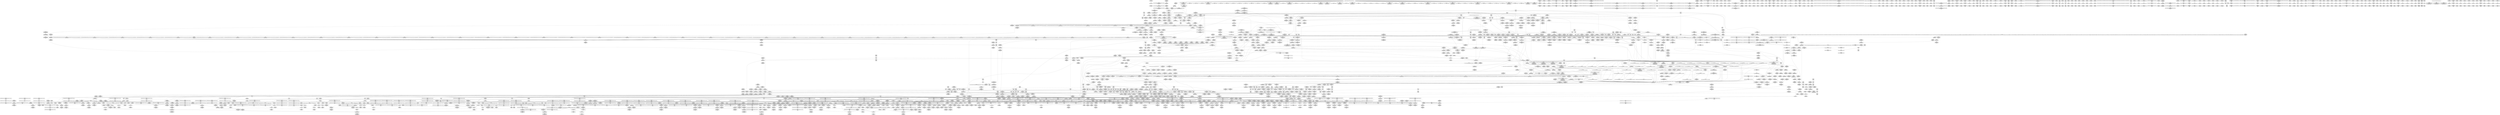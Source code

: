 digraph {
	CE0x7c84540 [shape=record,shape=Mrecord,label="{CE0x7c84540|tomoyo_unix_entry:if.then10|*SummSink*}"]
	CE0x44a3300 [shape=record,shape=Mrecord,label="{CE0x44a3300|_call_void_tomoyo_fill_path_info(%struct.tomoyo_path_info*_%addr21)_#9,_!dbg_!38945|security/tomoyo/network.c,564|*SummSink*}"]
	CE0x50b1750 [shape=record,shape=Mrecord,label="{CE0x50b1750|0:_i8,_array:_GCRE_tomoyo_index2category_constant_39_x_i8_c_00_00_00_00_00_00_00_00_00_00_00_00_00_00_00_00_00_00_00_00_00_00_00_01_01_01_01_01_01_01_01_01_01_01_01_01_01_01_02_,_align_16:_elem_28::|security/tomoyo/util.c,983}"]
	CE0x7a52fd0 [shape=record,shape=Mrecord,label="{CE0x7a52fd0|GLOBAL:__llvm_gcov_ctr3840|Global_var:__llvm_gcov_ctr3840|*SummSource*}"]
	CE0x5286fe0 [shape=record,shape=Mrecord,label="{CE0x5286fe0|tomoyo_init_request_info:r|Function::tomoyo_init_request_info&Arg::r::}"]
	CE0x45b99e0 [shape=record,shape=Mrecord,label="{CE0x45b99e0|24:_%struct.tomoyo_path_info*,_32:_i8,_33:_i8,_72:_i8,_:_SCMRE_46,47_}"]
	CE0x45a0290 [shape=record,shape=Mrecord,label="{CE0x45a0290|i64_4|*Constant*|*SummSource*}"]
	CE0x7a23f70 [shape=record,shape=Mrecord,label="{CE0x7a23f70|tomoyo_get_mode:tmp21|security/tomoyo/util.c,985}"]
	CE0x44221b0 [shape=record,shape=Mrecord,label="{CE0x44221b0|tomoyo_unix_entry:tmp35|security/tomoyo/network.c,561}"]
	CE0x6177a30 [shape=record,shape=Mrecord,label="{CE0x6177a30|tomoyo_fill_path_info:tmp11|security/tomoyo/util.c,667|*SummSink*}"]
	CE0x7a57280 [shape=record,shape=Mrecord,label="{CE0x7a57280|i64*_null|*Constant*}"]
	CE0x635e040 [shape=record,shape=Mrecord,label="{CE0x635e040|128:_i8*,_1208:_%struct.file*,_:_CMRE_136,144_|*MultipleSource*|security/tomoyo/common.h,1205|security/tomoyo/common.h,1205}"]
	CE0x611ce00 [shape=record,shape=Mrecord,label="{CE0x611ce00|i32_55|*Constant*|*SummSink*}"]
	CE0x5fceec0 [shape=record,shape=Mrecord,label="{CE0x5fceec0|tomoyo_fill_path_info:tmp}"]
	CE0x45c2240 [shape=record,shape=Mrecord,label="{CE0x45c2240|24:_%struct.tomoyo_path_info*,_32:_i8,_33:_i8,_72:_i8,_:_SCMRE_54,55_}"]
	CE0x60c1510 [shape=record,shape=Mrecord,label="{CE0x60c1510|tomoyo_unix_entry:tmp}"]
	CE0x6518d00 [shape=record,shape=Mrecord,label="{CE0x6518d00|tomoyo_get_mode:mode.0|*SummSink*}"]
	CE0x654f5f0 [shape=record,shape=Mrecord,label="{CE0x654f5f0|tomoyo_get_mode:add|security/tomoyo/util.c,984|*SummSink*}"]
	CE0x6419e10 [shape=record,shape=Mrecord,label="{CE0x6419e10|i64*_getelementptr_inbounds_(_2_x_i64_,_2_x_i64_*___llvm_gcov_ctr53148,_i64_0,_i64_1)|*Constant*|*SummSource*}"]
	CE0x63f24b0 [shape=record,shape=Mrecord,label="{CE0x63f24b0|srcu_read_unlock20:idx|Function::srcu_read_unlock20&Arg::idx::}"]
	CE0x51e1200 [shape=record,shape=Mrecord,label="{CE0x51e1200|GLOBAL:tomoyo_index2category|Global_var:tomoyo_index2category|*SummSource*}"]
	CE0x50e0500 [shape=record,shape=Mrecord,label="{CE0x50e0500|128:_i8*,_1208:_%struct.file*,_:_CMRE_6,7_}"]
	CE0x7af3650 [shape=record,shape=Mrecord,label="{CE0x7af3650|0:_i8,_1:_i8,_32:_i8*,_40:_i32,_:_CMR_40,44_|*MultipleSource*|Function::tomoyo_check_unix_address&Arg::address::|security/tomoyo/network.c,594}"]
	CE0x43f8960 [shape=record,shape=Mrecord,label="{CE0x43f8960|i64*_getelementptr_inbounds_(_31_x_i64_,_31_x_i64_*___llvm_gcov_ctr43150,_i64_0,_i64_0)|*Constant*|*SummSource*}"]
	CE0x7bec880 [shape=record,shape=Mrecord,label="{CE0x7bec880|tomoyo_domain:tmp2}"]
	CE0x43f2680 [shape=record,shape=Mrecord,label="{CE0x43f2680|tomoyo_domain:tmp13|security/tomoyo/common.h,1205|*SummSource*}"]
	CE0x5fe0780 [shape=record,shape=Mrecord,label="{CE0x5fe0780|tomoyo_const_part_length:tmp33|security/tomoyo/util.c,642|*SummSink*}"]
	CE0x45fd320 [shape=record,shape=Mrecord,label="{CE0x45fd320|tomoyo_const_part_length:conv14|security/tomoyo/util.c,641}"]
	CE0x63193a0 [shape=record,shape=Mrecord,label="{CE0x63193a0|i64*_getelementptr_inbounds_(_4_x_i64_,_4_x_i64_*___llvm_gcov_ctr4731,_i64_0,_i64_2)|*Constant*}"]
	CE0x46bd5b0 [shape=record,shape=Mrecord,label="{CE0x46bd5b0|GLOBAL:tomoyo_audit_unix_log|*Constant*}"]
	CE0x6079a70 [shape=record,shape=Mrecord,label="{CE0x6079a70|i64*_getelementptr_inbounds_(_12_x_i64_,_12_x_i64_*___llvm_gcov_ctr31133,_i64_0,_i64_10)|*Constant*|*SummSink*}"]
	CE0x6226ed0 [shape=record,shape=Mrecord,label="{CE0x6226ed0|rcu_lock_acquire18:tmp7|*SummSource*}"]
	CE0x79a9c00 [shape=record,shape=Mrecord,label="{CE0x79a9c00|__llvm_gcov_indirect_counter_increment114:predecessor|Function::__llvm_gcov_indirect_counter_increment114&Arg::predecessor::|*SummSink*}"]
	CE0x63dc440 [shape=record,shape=Mrecord,label="{CE0x63dc440|tomoyo_const_part_length:bb}"]
	CE0x7c84bd0 [shape=record,shape=Mrecord,label="{CE0x7c84bd0|tomoyo_unix_entry:cmp|security/tomoyo/network.c,549}"]
	CE0x44412c0 [shape=record,shape=Mrecord,label="{CE0x44412c0|tomoyo_unix_entry:tmp27|security/tomoyo/network.c,557}"]
	CE0x5261460 [shape=record,shape=Mrecord,label="{CE0x5261460|i64*_getelementptr_inbounds_(_11_x_i64_,_11_x_i64_*___llvm_gcov_ctr54147,_i64_0,_i64_8)|*Constant*}"]
	CE0x79ac190 [shape=record,shape=Mrecord,label="{CE0x79ac190|tomoyo_const_part_length:tmp41|security/tomoyo/util.c,644}"]
	CE0x63927b0 [shape=record,shape=Mrecord,label="{CE0x63927b0|tomoyo_get_mode:conv15|security/tomoyo/util.c,987}"]
	CE0x52790a0 [shape=record,shape=Mrecord,label="{CE0x52790a0|24:_%struct.tomoyo_path_info*,_32:_i8,_33:_i8,_72:_i8,_:_SCMRE_35,36_}"]
	CE0x60bf290 [shape=record,shape=Mrecord,label="{CE0x60bf290|tomoyo_const_part_length:conv20|security/tomoyo/util.c,644|*SummSink*}"]
	CE0x602dd70 [shape=record,shape=Mrecord,label="{CE0x602dd70|tomoyo_domain:call|security/tomoyo/common.h,1205}"]
	CE0x6393d60 [shape=record,shape=Mrecord,label="{CE0x6393d60|tomoyo_unix_entry:arrayidx2|security/tomoyo/network.c,546|*SummSink*}"]
	CE0x44411b0 [shape=record,shape=Mrecord,label="{CE0x44411b0|i64*_getelementptr_inbounds_(_22_x_i64_,_22_x_i64_*___llvm_gcov_ctr3840,_i64_0,_i64_10)|*Constant*}"]
	CE0x5fae040 [shape=record,shape=Mrecord,label="{CE0x5fae040|i32_92|*Constant*|*SummSource*}"]
	CE0x63cb750 [shape=record,shape=Mrecord,label="{CE0x63cb750|tomoyo_const_part_length:while.body}"]
	CE0x44a4870 [shape=record,shape=Mrecord,label="{CE0x44a4870|tomoyo_domain:tobool1|security/tomoyo/common.h,1205|*SummSink*}"]
	CE0x51c5f30 [shape=record,shape=Mrecord,label="{CE0x51c5f30|i64_8|*Constant*}"]
	CE0x6f7aff0 [shape=record,shape=Mrecord,label="{CE0x6f7aff0|rcu_lock_acquire18:tmp6|*SummSink*}"]
	CE0x509fb00 [shape=record,shape=Mrecord,label="{CE0x509fb00|i8*_getelementptr_inbounds_(_45_x_i8_,_45_x_i8_*_.str13,_i32_0,_i32_0)|*Constant*}"]
	CE0x6168ae0 [shape=record,shape=Mrecord,label="{CE0x6168ae0|128:_i8*,_1208:_%struct.file*,_:_CMRE_33,34_}"]
	CE0x6485d30 [shape=record,shape=Mrecord,label="{CE0x6485d30|tomoyo_audit_net_log:r|Function::tomoyo_audit_net_log&Arg::r::|*SummSink*}"]
	CE0x5f6b2d0 [shape=record,shape=Mrecord,label="{CE0x5f6b2d0|_call_void_mcount()_#3}"]
	CE0x5f6ca90 [shape=record,shape=Mrecord,label="{CE0x5f6ca90|_call_void_mcount()_#3|*SummSink*}"]
	CE0x5203310 [shape=record,shape=Mrecord,label="{CE0x5203310|tomoyo_read_lock16:tmp1|*SummSource*}"]
	CE0x6561e40 [shape=record,shape=Mrecord,label="{CE0x6561e40|GLOBAL:tomoyo_domain.__warned|Global_var:tomoyo_domain.__warned|*SummSource*}"]
	CE0x63dd9b0 [shape=record,shape=Mrecord,label="{CE0x63dd9b0|tomoyo_get_mode:arrayidx4|security/tomoyo/util.c,983|*SummSink*}"]
	CE0x4634db0 [shape=record,shape=Mrecord,label="{CE0x4634db0|tomoyo_unix_entry:operation24|security/tomoyo/network.c,567|*SummSink*}"]
	CE0x4470310 [shape=record,shape=Mrecord,label="{CE0x4470310|GLOBAL:lockdep_rcu_suspicious|*Constant*|*SummSink*}"]
	CE0x5ecb7e0 [shape=record,shape=Mrecord,label="{CE0x5ecb7e0|GLOBAL:lock_release|*Constant*|*SummSource*}"]
	CE0x60a14d0 [shape=record,shape=Mrecord,label="{CE0x60a14d0|i8*_null|*Constant*}"]
	CE0x543af80 [shape=record,shape=Mrecord,label="{CE0x543af80|srcu_read_lock17:tmp1}"]
	CE0x6508e90 [shape=record,shape=Mrecord,label="{CE0x6508e90|rcu_lock_release21:tmp4|include/linux/rcupdate.h,423}"]
	CE0x6084a10 [shape=record,shape=Mrecord,label="{CE0x6084a10|GLOBAL:__llvm_gcov_ctr43150|Global_var:__llvm_gcov_ctr43150|*SummSink*}"]
	CE0x531bb60 [shape=record,shape=Mrecord,label="{CE0x531bb60|_call_void_kfree(i8*_%call18)_#9,_!dbg_!38969|security/tomoyo/network.c,573|*SummSink*}"]
	CE0x7a7e840 [shape=record,shape=Mrecord,label="{CE0x7a7e840|tomoyo_domain:tmp10|security/tomoyo/common.h,1205|*SummSink*}"]
	CE0x7c85970 [shape=record,shape=Mrecord,label="{CE0x7c85970|i64*_getelementptr_inbounds_(_6_x_i64_,_6_x_i64_*___llvm_gcov_ctr3747,_i64_0,_i64_5)|*Constant*|*SummSource*}"]
	CE0x51372e0 [shape=record,shape=Mrecord,label="{CE0x51372e0|tomoyo_get_mode:tmp3|security/tomoyo/util.c,978}"]
	CE0x7a67bb0 [shape=record,shape=Mrecord,label="{CE0x7a67bb0|_call_void_lock_acquire(%struct.lockdep_map*_%map,_i32_0,_i32_0,_i32_2,_i32_0,_%struct.lockdep_map*_null,_i64_ptrtoint_(i8*_blockaddress(_rcu_lock_acquire18,_%__here)_to_i64))_#9,_!dbg_!38907|include/linux/rcupdate.h,418}"]
	CE0x7a6e600 [shape=record,shape=Mrecord,label="{CE0x7a6e600|_call_void___llvm_gcov_indirect_counter_increment114(i32*___llvm_gcov_global_state_pred45,_i64**_getelementptr_inbounds_(_3_x_i64*_,_3_x_i64*_*___llvm_gcda_edge_table44,_i64_0,_i64_1)),_!dbg_!38927|security/tomoyo/util.c,634|*SummSink*}"]
	CE0x50f5060 [shape=record,shape=Mrecord,label="{CE0x50f5060|tomoyo_domain:tmp19|security/tomoyo/common.h,1205|*SummSink*}"]
	CE0x53011c0 [shape=record,shape=Mrecord,label="{CE0x53011c0|tomoyo_unix_entry:tmp41|security/tomoyo/network.c,572|*SummSink*}"]
	CE0x45ae610 [shape=record,shape=Mrecord,label="{CE0x45ae610|tomoyo_const_part_length:tmp21|security/tomoyo/util.c,631|*SummSource*}"]
	CE0x7b9a0c0 [shape=record,shape=Mrecord,label="{CE0x7b9a0c0|tomoyo_check_unix_address:tmp4|security/tomoyo/network.c,596}"]
	CE0x79ff1a0 [shape=record,shape=Mrecord,label="{CE0x79ff1a0|_call_void_rcu_lock_release21(%struct.lockdep_map*_%dep_map)_#9,_!dbg_!38905|include/linux/srcu.h,236}"]
	CE0x7c85030 [shape=record,shape=Mrecord,label="{CE0x7c85030|tomoyo_unix_entry:if.then10}"]
	CE0x45b0780 [shape=record,shape=Mrecord,label="{CE0x45b0780|24:_%struct.tomoyo_path_info*,_32:_i8,_33:_i8,_72:_i8,_:_SCMRE_43,44_}"]
	CE0x540a890 [shape=record,shape=Mrecord,label="{CE0x540a890|tomoyo_unix_entry:if.then13|*SummSink*}"]
	CE0x7a57180 [shape=record,shape=Mrecord,label="{CE0x7a57180|__llvm_gcov_indirect_counter_increment114:tmp2|*SummSource*}"]
	CE0x534ec20 [shape=record,shape=Mrecord,label="{CE0x534ec20|_ret_%struct.task_struct*_%tmp4,_!dbg_!38905|./arch/x86/include/asm/current.h,14|*SummSink*}"]
	CE0x7a6f070 [shape=record,shape=Mrecord,label="{CE0x7a6f070|i64**_getelementptr_inbounds_(_3_x_i64*_,_3_x_i64*_*___llvm_gcda_edge_table44,_i64_0,_i64_2)|*Constant*|*SummSource*}"]
	CE0x7af3120 [shape=record,shape=Mrecord,label="{CE0x7af3120|tomoyo_check_unix_address:tmp8|security/tomoyo/network.c,597}"]
	CE0x63ccd50 [shape=record,shape=Mrecord,label="{CE0x63ccd50|tomoyo_unix_entry:tmp29|*SummSource*}"]
	CE0x6f7a4e0 [shape=record,shape=Mrecord,label="{CE0x6f7a4e0|i64_ptrtoint_(i8*_blockaddress(_rcu_lock_acquire18,_%__here)_to_i64)|*Constant*|*SummSource*}"]
	CE0x534e800 [shape=record,shape=Mrecord,label="{CE0x534e800|get_current:entry|*SummSource*}"]
	CE0x7a73a90 [shape=record,shape=Mrecord,label="{CE0x7a73a90|tomoyo_check_unix_address:addr|Function::tomoyo_check_unix_address&Arg::addr::|*SummSource*}"]
	CE0x44539b0 [shape=record,shape=Mrecord,label="{CE0x44539b0|i64*_getelementptr_inbounds_(_31_x_i64_,_31_x_i64_*___llvm_gcov_ctr43150,_i64_0,_i64_3)|*Constant*|*SummSink*}"]
	CE0x53ae8e0 [shape=record,shape=Mrecord,label="{CE0x53ae8e0|i64*_getelementptr_inbounds_(_5_x_i64_,_5_x_i64_*___llvm_gcov_ctr32134,_i64_0,_i64_3)|*Constant*|*SummSink*}"]
	CE0x7b985f0 [shape=record,shape=Mrecord,label="{CE0x7b985f0|tomoyo_unix_entry:entry|*SummSource*}"]
	CE0x7a7e730 [shape=record,shape=Mrecord,label="{CE0x7a7e730|tomoyo_domain:tmp10|security/tomoyo/common.h,1205|*SummSource*}"]
	CE0x45c7800 [shape=record,shape=Mrecord,label="{CE0x45c7800|tomoyo_const_part_length:tmp32|security/tomoyo/util.c,641|*SummSink*}"]
	CE0x614e630 [shape=record,shape=Mrecord,label="{CE0x614e630|tomoyo_init_request_info:entry}"]
	CE0x47484f0 [shape=record,shape=Mrecord,label="{CE0x47484f0|tomoyo_check_unix_address:cmp|security/tomoyo/network.c,596}"]
	CE0x7a77e60 [shape=record,shape=Mrecord,label="{CE0x7a77e60|tomoyo_get_mode:bb|*SummSource*}"]
	CE0x63dddf0 [shape=record,shape=Mrecord,label="{CE0x63dddf0|0:_i8,_array:_GCRE_tomoyo_index2category_constant_39_x_i8_c_00_00_00_00_00_00_00_00_00_00_00_00_00_00_00_00_00_00_00_00_00_00_00_01_01_01_01_01_01_01_01_01_01_01_01_01_01_01_02_,_align_16:_elem_3::|security/tomoyo/util.c,983}"]
	CE0x551e980 [shape=record,shape=Mrecord,label="{CE0x551e980|rcu_lock_release21:tmp|*SummSource*}"]
	CE0x79f25f0 [shape=record,shape=Mrecord,label="{CE0x79f25f0|tomoyo_check_unix_address:entry|*SummSink*}"]
	CE0x5f6afa0 [shape=record,shape=Mrecord,label="{CE0x5f6afa0|tomoyo_read_lock16:tmp3}"]
	CE0x7aeeed0 [shape=record,shape=Mrecord,label="{CE0x7aeeed0|tomoyo_get_mode:tmp13|security/tomoyo/util.c,982|*SummSource*}"]
	CE0x4520270 [shape=record,shape=Mrecord,label="{CE0x4520270|VOIDTB_TE:_CE_0,2048_|*MultipleSource*|security/tomoyo/util.c,1010|Function::tomoyo_get_mode&Arg::ns::}"]
	CE0x5fcf1a0 [shape=record,shape=Mrecord,label="{CE0x5fcf1a0|i64*_getelementptr_inbounds_(_5_x_i64_,_5_x_i64_*___llvm_gcov_ctr32134,_i64_0,_i64_0)|*Constant*}"]
	CE0x7a67ed0 [shape=record,shape=Mrecord,label="{CE0x7a67ed0|i64*_getelementptr_inbounds_(_31_x_i64_,_31_x_i64_*___llvm_gcov_ctr43150,_i64_0,_i64_9)|*Constant*|*SummSource*}"]
	CE0x793fd00 [shape=record,shape=Mrecord,label="{CE0x793fd00|tomoyo_get_mode:tmp18|security/tomoyo/util.c,985|*SummSource*}"]
	CE0x51f2580 [shape=record,shape=Mrecord,label="{CE0x51f2580|_call_void_tomoyo_read_unlock19(i32_%call)_#9,_!dbg_!38974|security/tomoyo/network.c,577}"]
	CE0x44016e0 [shape=record,shape=Mrecord,label="{CE0x44016e0|tomoyo_check_unix_address:tmp13|security/tomoyo/network.c,601|*SummSink*}"]
	CE0x7aae300 [shape=record,shape=Mrecord,label="{CE0x7aae300|_ret_void,_!dbg_!38908|include/linux/rcupdate.h,424}"]
	CE0x5f7a7b0 [shape=record,shape=Mrecord,label="{CE0x5f7a7b0|tomoyo_read_lock16:call|security/tomoyo/common.h,1097}"]
	CE0x512a620 [shape=record,shape=Mrecord,label="{CE0x512a620|tomoyo_get_mode:idxprom3|security/tomoyo/util.c,983}"]
	CE0x4630c80 [shape=record,shape=Mrecord,label="{CE0x4630c80|tomoyo_unix_entry:protocol23|security/tomoyo/network.c,566|*SummSink*}"]
	CE0x4417140 [shape=record,shape=Mrecord,label="{CE0x4417140|i64_1|*Constant*}"]
	CE0x7bb4ae0 [shape=record,shape=Mrecord,label="{CE0x7bb4ae0|tomoyo_unix_entry:tmp2|security/tomoyo/network.c,544|*SummSource*}"]
	CE0x64198a0 [shape=record,shape=Mrecord,label="{CE0x64198a0|_call_void_mcount()_#3|*SummSource*}"]
	CE0x52f6b30 [shape=record,shape=Mrecord,label="{CE0x52f6b30|tomoyo_const_part_length:len.0}"]
	CE0x7a30200 [shape=record,shape=Mrecord,label="{CE0x7a30200|tomoyo_check_unix_address:addr_len3|security/tomoyo/network.c,599|*SummSink*}"]
	CE0x79edd80 [shape=record,shape=Mrecord,label="{CE0x79edd80|tomoyo_get_mode:tmp8|security/tomoyo/util.c,979|*SummSource*}"]
	CE0x634ff30 [shape=record,shape=Mrecord,label="{CE0x634ff30|tomoyo_audit_unix_log:bb|*SummSink*}"]
	CE0x6451d90 [shape=record,shape=Mrecord,label="{CE0x6451d90|tomoyo_audit_unix_log:unix_network2|security/tomoyo/network.c,406|*SummSink*}"]
	CE0x7bb4ce0 [shape=record,shape=Mrecord,label="{CE0x7bb4ce0|tomoyo_unix_entry:operation|security/tomoyo/network.c,546}"]
	CE0x7a68400 [shape=record,shape=Mrecord,label="{CE0x7a68400|rcu_lock_release21:map|Function::rcu_lock_release21&Arg::map::|*SummSink*}"]
	CE0x7aadd50 [shape=record,shape=Mrecord,label="{CE0x7aadd50|srcu_read_unlock20:tmp3|*SummSource*}"]
	CE0x45ae990 [shape=record,shape=Mrecord,label="{CE0x45ae990|rcu_lock_acquire18:indirectgoto}"]
	CE0x522c480 [shape=record,shape=Mrecord,label="{CE0x522c480|tomoyo_unix_entry:param_type|security/tomoyo/network.c,565|*SummSource*}"]
	CE0x5f6ce20 [shape=record,shape=Mrecord,label="{CE0x5f6ce20|tomoyo_read_lock16:call|security/tomoyo/common.h,1097|*SummSink*}"]
	CE0x641a2f0 [shape=record,shape=Mrecord,label="{CE0x641a2f0|tomoyo_const_part_length:conv11|security/tomoyo/util.c,641|*SummSource*}"]
	CE0x5270790 [shape=record,shape=Mrecord,label="{CE0x5270790|i64_19|*Constant*|*SummSource*}"]
	CE0x79ac370 [shape=record,shape=Mrecord,label="{CE0x79ac370|i64_24|*Constant*|*SummSink*}"]
	CE0x7b05ba0 [shape=record,shape=Mrecord,label="{CE0x7b05ba0|tomoyo_domain:tmp9|security/tomoyo/common.h,1205}"]
	CE0x4599f00 [shape=record,shape=Mrecord,label="{CE0x4599f00|i64*_null|*Constant*|*SummSink*}"]
	CE0x61db100 [shape=record,shape=Mrecord,label="{CE0x61db100|_call_void_mcount()_#3}"]
	CE0x522c0a0 [shape=record,shape=Mrecord,label="{CE0x522c0a0|i32_5|*Constant*|*SummSource*}"]
	CE0x522ac10 [shape=record,shape=Mrecord,label="{CE0x522ac10|tomoyo_get_mode:tmp28|security/tomoyo/util.c,988|*SummSink*}"]
	CE0x79f6a10 [shape=record,shape=Mrecord,label="{CE0x79f6a10|tomoyo_check_unix_address:tmp10|security/tomoyo/network.c,598}"]
	CE0x604c7d0 [shape=record,shape=Mrecord,label="{CE0x604c7d0|rcu_lock_release21:tmp2|*SummSource*}"]
	CE0x4729aa0 [shape=record,shape=Mrecord,label="{CE0x4729aa0|128:_i8*,_1208:_%struct.file*,_:_CMRE_0,1_}"]
	CE0x45b9b80 [shape=record,shape=Mrecord,label="{CE0x45b9b80|24:_%struct.tomoyo_path_info*,_32:_i8,_33:_i8,_72:_i8,_:_SCMRE_47,48_}"]
	CE0x625c1a0 [shape=record,shape=Mrecord,label="{CE0x625c1a0|tomoyo_fill_path_info:arrayidx|security/tomoyo/util.c,667}"]
	CE0x604d500 [shape=record,shape=Mrecord,label="{CE0x604d500|tomoyo_const_part_length:if.end28}"]
	CE0x52357f0 [shape=record,shape=Mrecord,label="{CE0x52357f0|0:_i8*,_array:_GCRE_tomoyo_socket_keyword_external_constant_4_x_i8*_:_elem_0::|security/tomoyo/network.c,368}"]
	CE0x64cf310 [shape=record,shape=Mrecord,label="{CE0x64cf310|srcu_read_lock17:bb|*SummSource*}"]
	CE0x5f6cf50 [shape=record,shape=Mrecord,label="{CE0x5f6cf50|GLOBAL:srcu_read_lock17|*Constant*|*SummSink*}"]
	CE0x6f5da50 [shape=record,shape=Mrecord,label="{CE0x6f5da50|i64_0|*Constant*}"]
	CE0x7b98a90 [shape=record,shape=Mrecord,label="{CE0x7b98a90|tomoyo_unix_entry:address|Function::tomoyo_unix_entry&Arg::address::|*SummSink*}"]
	CE0x61d8a50 [shape=record,shape=Mrecord,label="{CE0x61d8a50|GLOBAL:tomoyo_read_lock16|*Constant*|*SummSource*}"]
	CE0x5ff1e10 [shape=record,shape=Mrecord,label="{CE0x5ff1e10|i32_0|*Constant*}"]
	CE0x7bb4270 [shape=record,shape=Mrecord,label="{CE0x7bb4270|tomoyo_unix_entry:tmp2|security/tomoyo/network.c,544|*SummSink*}"]
	CE0x44a4be0 [shape=record,shape=Mrecord,label="{CE0x44a4be0|i32_255|*Constant*|*SummSink*}"]
	CE0x7c19bf0 [shape=record,shape=Mrecord,label="{CE0x7c19bf0|tomoyo_domain:land.lhs.true2|*SummSink*}"]
	CE0x62e6d30 [shape=record,shape=Mrecord,label="{CE0x62e6d30|COLLAPSED:_GCMRE___llvm_gcov_ctr4632_internal_global_2_x_i64_zeroinitializer:_elem_0:default:}"]
	CE0x61828c0 [shape=record,shape=Mrecord,label="{CE0x61828c0|tomoyo_unix_entry:addr|security/tomoyo/network.c,550}"]
	CE0x79fa060 [shape=record,shape=Mrecord,label="{CE0x79fa060|tomoyo_check_unix_address:tmp9|security/tomoyo/network.c,598|*SummSink*}"]
	CE0x7be61e0 [shape=record,shape=Mrecord,label="{CE0x7be61e0|_call_void_mcount()_#3}"]
	CE0x61a8b90 [shape=record,shape=Mrecord,label="{CE0x61a8b90|tomoyo_init_request_info:conv6|security/tomoyo/util.c,1011|*SummSource*}"]
	CE0x654c760 [shape=record,shape=Mrecord,label="{CE0x654c760|tomoyo_unix_entry:idxprom1|security/tomoyo/network.c,546|*SummSource*}"]
	CE0x63e2790 [shape=record,shape=Mrecord,label="{CE0x63e2790|tomoyo_const_part_length:tmp18|security/tomoyo/util.c,627|*SummSink*}"]
	CE0x4438e90 [shape=record,shape=Mrecord,label="{CE0x4438e90|tomoyo_unix_entry:tmp32|security/tomoyo/network.c,560}"]
	CE0x79aea70 [shape=record,shape=Mrecord,label="{CE0x79aea70|srcu_read_lock17:tmp3|*SummSource*}"]
	CE0x7a70ba0 [shape=record,shape=Mrecord,label="{CE0x7a70ba0|rcu_lock_acquire18:entry|*SummSink*}"]
	CE0x5f307b0 [shape=record,shape=Mrecord,label="{CE0x5f307b0|__llvm_gcov_indirect_counter_increment114:exit|*SummSink*}"]
	CE0x7c70360 [shape=record,shape=Mrecord,label="{CE0x7c70360|tomoyo_const_part_length:tmp26|security/tomoyo/util.c,641|*SummSink*}"]
	CE0x61db420 [shape=record,shape=Mrecord,label="{CE0x61db420|tomoyo_fill_path_info:sub|security/tomoyo/util.c,667}"]
	CE0x5ff2970 [shape=record,shape=Mrecord,label="{CE0x5ff2970|i32_4|*Constant*|*SummSink*}"]
	CE0x6485980 [shape=record,shape=Mrecord,label="{CE0x6485980|tomoyo_audit_net_log:entry|*SummSource*}"]
	CE0x60a10c0 [shape=record,shape=Mrecord,label="{CE0x60a10c0|GLOBAL:tomoyo_encode2|*Constant*|*SummSource*}"]
	CE0x60c1040 [shape=record,shape=Mrecord,label="{CE0x60c1040|tomoyo_fill_path_info:conv|security/tomoyo/util.c,664|*SummSource*}"]
	CE0x7a68310 [shape=record,shape=Mrecord,label="{CE0x7a68310|rcu_lock_release21:map|Function::rcu_lock_release21&Arg::map::|*SummSource*}"]
	CE0x63caca0 [shape=record,shape=Mrecord,label="{CE0x63caca0|rcu_lock_acquire18:tmp|*SummSource*}"]
	CE0x635daa0 [shape=record,shape=Mrecord,label="{CE0x635daa0|128:_i8*,_1208:_%struct.file*,_:_CMRE_112,120_|*MultipleSource*|security/tomoyo/common.h,1205|security/tomoyo/common.h,1205}"]
	CE0x7aae750 [shape=record,shape=Mrecord,label="{CE0x7aae750|tomoyo_const_part_length:if.then27|*SummSource*}"]
	CE0x524c1c0 [shape=record,shape=Mrecord,label="{CE0x524c1c0|tomoyo_const_part_length:tmp45|security/tomoyo/util.c,645}"]
	CE0x4416ca0 [shape=record,shape=Mrecord,label="{CE0x4416ca0|rcu_lock_acquire18:tmp1|*SummSink*}"]
	CE0x62e6cc0 [shape=record,shape=Mrecord,label="{CE0x62e6cc0|srcu_read_unlock20:tmp}"]
	CE0x526ffb0 [shape=record,shape=Mrecord,label="{CE0x526ffb0|i64*_getelementptr_inbounds_(_2_x_i64_,_2_x_i64_*___llvm_gcov_ctr53148,_i64_0,_i64_1)|*Constant*|*SummSink*}"]
	CE0x7a52ac0 [shape=record,shape=Mrecord,label="{CE0x7a52ac0|tomoyo_unix_entry:tmp6|security/tomoyo/network.c,548}"]
	CE0x625bf30 [shape=record,shape=Mrecord,label="{CE0x625bf30|tomoyo_audit_unix_log:unix_network|security/tomoyo/network.c,405}"]
	CE0x440a7b0 [shape=record,shape=Mrecord,label="{CE0x440a7b0|rcu_lock_release21:tmp7}"]
	CE0x540a020 [shape=record,shape=Mrecord,label="{CE0x540a020|i64_0|*Constant*}"]
	CE0x60c77c0 [shape=record,shape=Mrecord,label="{CE0x60c77c0|_call_void_mcount()_#3|*SummSource*}"]
	CE0x6f72070 [shape=record,shape=Mrecord,label="{CE0x6f72070|tomoyo_fill_path_info:tmp9|security/tomoyo/util.c,667|*SummSource*}"]
	CE0x62d5200 [shape=record,shape=Mrecord,label="{CE0x62d5200|i32_3|*Constant*}"]
	CE0x4438f00 [shape=record,shape=Mrecord,label="{CE0x4438f00|tomoyo_unix_entry:tmp32|security/tomoyo/network.c,560|*SummSource*}"]
	CE0x653ca50 [shape=record,shape=Mrecord,label="{CE0x653ca50|i64*_getelementptr_inbounds_(_4_x_i64_,_4_x_i64_*___llvm_gcov_ctr4731,_i64_0,_i64_2)|*Constant*|*SummSource*}"]
	CE0x79e0c20 [shape=record,shape=Mrecord,label="{CE0x79e0c20|tomoyo_unix_entry:call3|security/tomoyo/network.c,548|*SummSink*}"]
	CE0x5137b10 [shape=record,shape=Mrecord,label="{CE0x5137b10|0:_i8,_array:_GCRE_tomoyo_index2category_constant_39_x_i8_c_00_00_00_00_00_00_00_00_00_00_00_00_00_00_00_00_00_00_00_00_00_00_00_01_01_01_01_01_01_01_01_01_01_01_01_01_01_01_02_,_align_16:_elem_4::|security/tomoyo/util.c,983}"]
	CE0x7aa63a0 [shape=record,shape=Mrecord,label="{CE0x7aa63a0|i64_2|*Constant*|*SummSink*}"]
	CE0x62afd00 [shape=record,shape=Mrecord,label="{CE0x62afd00|tomoyo_fill_path_info:tmp6|security/tomoyo/util.c,667}"]
	CE0x63ddf70 [shape=record,shape=Mrecord,label="{CE0x63ddf70|tomoyo_get_mode:if.end}"]
	CE0x45ac670 [shape=record,shape=Mrecord,label="{CE0x45ac670|tomoyo_unix_entry:tmp17|security/tomoyo/network.c,553|*SummSink*}"]
	CE0x6460c00 [shape=record,shape=Mrecord,label="{CE0x6460c00|tomoyo_audit_unix_log:unix_network4|security/tomoyo/network.c,407|*SummSource*}"]
	CE0x546af10 [shape=record,shape=Mrecord,label="{CE0x546af10|tomoyo_const_part_length:incdec.ptr7|security/tomoyo/util.c,631|*SummSource*}"]
	CE0x4531f40 [shape=record,shape=Mrecord,label="{CE0x4531f40|_call_void_bitcast_(void_(%struct.tomoyo_request_info*,_i1_(%struct.tomoyo_request_info*,_%struct.tomoyo_acl_info*)*)*_tomoyo_check_acl_to_void_(%struct.tomoyo_request_info.524*,_i1_(%struct.tomoyo_request_info.524*,_%struct.tomoyo_acl_info*)*)*)(%struct.tomoyo_request_info.524*_%r,_i1_(%struct.tomoyo_request_info.524*,_%struct.tomoyo_acl_info*)*_tomoyo_check_unix_acl)_#9,_!dbg_!38963|security/tomoyo/network.c,570|*SummSink*}"]
	CE0x62d5bf0 [shape=record,shape=Mrecord,label="{CE0x62d5bf0|tomoyo_fill_path_info:tmp12|security/tomoyo/util.c,667|*SummSource*}"]
	CE0x7c19360 [shape=record,shape=Mrecord,label="{CE0x7c19360|tomoyo_const_part_length:tmp9|security/tomoyo/util.c,626}"]
	CE0x45253a0 [shape=record,shape=Mrecord,label="{CE0x45253a0|tomoyo_domain:tmp13|security/tomoyo/common.h,1205}"]
	CE0x60a7200 [shape=record,shape=Mrecord,label="{CE0x60a7200|tomoyo_init_request_info:tmp1|*SummSource*}"]
	CE0x63ba120 [shape=record,shape=Mrecord,label="{CE0x63ba120|tomoyo_unix_entry:conv14|security/tomoyo/network.c,557|*SummSink*}"]
	CE0x6043980 [shape=record,shape=Mrecord,label="{CE0x6043980|tomoyo_domain:call|security/tomoyo/common.h,1205|*SummSource*}"]
	CE0x51e0d10 [shape=record,shape=Mrecord,label="{CE0x51e0d10|i32_9|*Constant*}"]
	CE0x45783d0 [shape=record,shape=Mrecord,label="{CE0x45783d0|GLOBAL:__llvm_gcov_ctr54147|Global_var:__llvm_gcov_ctr54147|*SummSource*}"]
	CE0x5f30dc0 [shape=record,shape=Mrecord,label="{CE0x5f30dc0|i64*_getelementptr_inbounds_(_4_x_i64_,_4_x_i64_*___llvm_gcov_ctr4731,_i64_0,_i64_1)|*Constant*|*SummSink*}"]
	CE0x5f309e0 [shape=record,shape=Mrecord,label="{CE0x5f309e0|%struct.task_struct*_(%struct.task_struct**)*_asm_movq_%gs:$_1:P_,$0_,_r,im,_dirflag_,_fpsr_,_flags_|*SummSink*}"]
	CE0x5f7aaa0 [shape=record,shape=Mrecord,label="{CE0x5f7aaa0|tomoyo_unix_entry:if.else34|*SummSource*}"]
	CE0x519d7d0 [shape=record,shape=Mrecord,label="{CE0x519d7d0|0:_i8,_array:_GCRE_tomoyo_index2category_constant_39_x_i8_c_00_00_00_00_00_00_00_00_00_00_00_00_00_00_00_00_00_00_00_00_00_00_00_01_01_01_01_01_01_01_01_01_01_01_01_01_01_01_02_,_align_16:_elem_22::|security/tomoyo/util.c,983}"]
	CE0x60b0460 [shape=record,shape=Mrecord,label="{CE0x60b0460|tomoyo_audit_unix_log:tmp}"]
	CE0x45a0700 [shape=record,shape=Mrecord,label="{CE0x45a0700|i64_3|*Constant*|*SummSink*}"]
	CE0x4578160 [shape=record,shape=Mrecord,label="{CE0x4578160|tomoyo_domain:tmp4|security/tomoyo/common.h,1205|*SummSink*}"]
	CE0x78e3fd0 [shape=record,shape=Mrecord,label="{CE0x78e3fd0|i64*_getelementptr_inbounds_(_2_x_i64_,_2_x_i64_*___llvm_gcov_ctr4434,_i64_0,_i64_0)|*Constant*|*SummSource*}"]
	CE0x5f6b390 [shape=record,shape=Mrecord,label="{CE0x5f6b390|tomoyo_unix_entry:if.end|*SummSource*}"]
	CE0x5fe3290 [shape=record,shape=Mrecord,label="{CE0x5fe3290|tomoyo_const_part_length:tmp37|security/tomoyo/util.c,644|*SummSink*}"]
	CE0x51c61e0 [shape=record,shape=Mrecord,label="{CE0x51c61e0|tomoyo_unix_entry:tmp23|security/tomoyo/network.c,556}"]
	CE0x5450630 [shape=record,shape=Mrecord,label="{CE0x5450630|i32_6|*Constant*|*SummSink*}"]
	CE0x5ff2650 [shape=record,shape=Mrecord,label="{CE0x5ff2650|i32_4|*Constant*}"]
	CE0x53017e0 [shape=record,shape=Mrecord,label="{CE0x53017e0|tomoyo_unix_entry:tmp41|security/tomoyo/network.c,572|*SummSource*}"]
	CE0x7ba4040 [shape=record,shape=Mrecord,label="{CE0x7ba4040|tomoyo_domain:land.lhs.true}"]
	CE0x540a5b0 [shape=record,shape=Mrecord,label="{CE0x540a5b0|GLOBAL:__llvm_gcov_ctr28130|Global_var:__llvm_gcov_ctr28130}"]
	CE0x541e980 [shape=record,shape=Mrecord,label="{CE0x541e980|tomoyo_const_part_length:tmp16|security/tomoyo/util.c,627|*SummSource*}"]
	CE0x44d4080 [shape=record,shape=Mrecord,label="{CE0x44d4080|__llvm_gcov_indirect_counter_increment114:counters|Function::__llvm_gcov_indirect_counter_increment114&Arg::counters::|*SummSource*}"]
	CE0x5134440 [shape=record,shape=Mrecord,label="{CE0x5134440|tomoyo_read_unlock19:idx|Function::tomoyo_read_unlock19&Arg::idx::|*SummSource*}"]
	CE0x79ec130 [shape=record,shape=Mrecord,label="{CE0x79ec130|tomoyo_check_unix_address:tmp|*SummSource*}"]
	CE0x51ad820 [shape=record,shape=Mrecord,label="{CE0x51ad820|tomoyo_const_part_length:while.cond|*SummSource*}"]
	CE0x79dbff0 [shape=record,shape=Mrecord,label="{CE0x79dbff0|tomoyo_check_unix_address:address|Function::tomoyo_check_unix_address&Arg::address::|*SummSource*}"]
	CE0x5fae3b0 [shape=record,shape=Mrecord,label="{CE0x5fae3b0|rcu_lock_release21:__here}"]
	CE0x531b560 [shape=record,shape=Mrecord,label="{CE0x531b560|tomoyo_unix_entry:tmp46|security/tomoyo/network.c,573|*SummSource*}"]
	CE0x64c5780 [shape=record,shape=Mrecord,label="{CE0x64c5780|srcu_read_unlock20:sp|Function::srcu_read_unlock20&Arg::sp::|*SummSink*}"]
	CE0x62d6810 [shape=record,shape=Mrecord,label="{CE0x62d6810|tomoyo_fill_path_info:frombool|security/tomoyo/util.c,667|*SummSink*}"]
	CE0x632b2f0 [shape=record,shape=Mrecord,label="{CE0x632b2f0|tomoyo_fill_path_info:call11|security/tomoyo/util.c,669|*SummSource*}"]
	CE0x5f52f40 [shape=record,shape=Mrecord,label="{CE0x5f52f40|tomoyo_unix_entry:if.end}"]
	CE0x7c70010 [shape=record,shape=Mrecord,label="{CE0x7c70010|srcu_read_unlock20:tmp2|*SummSource*}"]
	CE0x79a95a0 [shape=record,shape=Mrecord,label="{CE0x79a95a0|0:_i8*,_array:_GCRE_tomoyo_proto_keyword_constant_6_x_i8*_i8*_getelementptr_inbounds_(_2_x_i8_,_2_x_i8_*_.str22,_i32_0,_i32_0),_i8*_getelementptr_inbounds_(_7_x_i8_,_7_x_i8_*_.str123,_i32_0,_i32_0),_i8*_getelementptr_inbounds_(_6_x_i8_,_6_x_i8_*_.str224,_i32_0,_i32_0),_i8*_getelementptr_inbounds_(_4_x_i8_,_4_x_i8_*_.str325,_i32_0,_i32_0),_i8*_getelementptr_inbounds_(_2_x_i8_,_2_x_i8_*_.str22,_i32_0,_i32_0),_i8*_getelementptr_inbounds_(_10_x_i8_,_10_x_i8_*_.str426,_i32_0,_i32_0)_,_align_16:_elem_4::|security/tomoyo/network.c,367}"]
	CE0x4656aa0 [shape=record,shape=Mrecord,label="{CE0x4656aa0|i32_2|*Constant*|*SummSink*}"]
	CE0x60d6170 [shape=record,shape=Mrecord,label="{CE0x60d6170|tomoyo_init_request_info:tmp1}"]
	CE0x450e5b0 [shape=record,shape=Mrecord,label="{CE0x450e5b0|rcu_lock_release21:bb|*SummSink*}"]
	CE0x45d8ca0 [shape=record,shape=Mrecord,label="{CE0x45d8ca0|tomoyo_unix_entry:protocol22|security/tomoyo/network.c,566|*SummSource*}"]
	CE0x5261060 [shape=record,shape=Mrecord,label="{CE0x5261060|tomoyo_const_part_length:sw.bb9|*SummSink*}"]
	CE0x63e4c90 [shape=record,shape=Mrecord,label="{CE0x63e4c90|i64*_getelementptr_inbounds_(_12_x_i64_,_12_x_i64_*___llvm_gcov_ctr31133,_i64_0,_i64_0)|*Constant*}"]
	CE0x79bcbe0 [shape=record,shape=Mrecord,label="{CE0x79bcbe0|0:_i8,_array:_GCRE_tomoyo_index2category_constant_39_x_i8_c_00_00_00_00_00_00_00_00_00_00_00_00_00_00_00_00_00_00_00_00_00_00_00_01_01_01_01_01_01_01_01_01_01_01_01_01_01_01_02_,_align_16:_elem_10::|security/tomoyo/util.c,983}"]
	CE0x6154ce0 [shape=record,shape=Mrecord,label="{CE0x6154ce0|128:_i8*,_1208:_%struct.file*,_:_CMRE_24,25_}"]
	CE0x79bc930 [shape=record,shape=Mrecord,label="{CE0x79bc930|0:_i8,_array:_GCRE_tomoyo_index2category_constant_39_x_i8_c_00_00_00_00_00_00_00_00_00_00_00_00_00_00_00_00_00_00_00_00_00_00_00_01_01_01_01_01_01_01_01_01_01_01_01_01_01_01_02_,_align_16:_elem_9::|security/tomoyo/util.c,983}"]
	CE0x5427450 [shape=record,shape=Mrecord,label="{CE0x5427450|tomoyo_unix_entry:if.then20|*SummSource*}"]
	CE0x60c1100 [shape=record,shape=Mrecord,label="{CE0x60c1100|tomoyo_init_request_info:tobool|security/tomoyo/util.c,1004|*SummSource*}"]
	CE0x4599ca0 [shape=record,shape=Mrecord,label="{CE0x4599ca0|tomoyo_const_part_length:tmp31|security/tomoyo/util.c,641}"]
	CE0x64ed0f0 [shape=record,shape=Mrecord,label="{CE0x64ed0f0|tomoyo_unix_entry:sub|security/tomoyo/network.c,551|*SummSink*}"]
	CE0x5f6cbc0 [shape=record,shape=Mrecord,label="{CE0x5f6cbc0|GLOBAL:srcu_read_lock17|*Constant*}"]
	CE0x79ac300 [shape=record,shape=Mrecord,label="{CE0x79ac300|i64_24|*Constant*|*SummSource*}"]
	CE0x7acd3c0 [shape=record,shape=Mrecord,label="{CE0x7acd3c0|srcu_read_unlock20:tmp1|*SummSource*}"]
	CE0x65095f0 [shape=record,shape=Mrecord,label="{CE0x65095f0|_call_void_mcount()_#3}"]
	CE0x6231680 [shape=record,shape=Mrecord,label="{CE0x6231680|tomoyo_unix_entry:arrayidx|security/tomoyo/network.c,546|*SummSink*}"]
	CE0x5278500 [shape=record,shape=Mrecord,label="{CE0x5278500|24:_%struct.tomoyo_path_info*,_32:_i8,_33:_i8,_72:_i8,_:_SCMRE_27,28_}"]
	CE0x7c84870 [shape=record,shape=Mrecord,label="{CE0x7c84870|_ret_i32_%conv6,_!dbg_!38926|security/tomoyo/util.c,1011|*SummSink*}"]
	CE0x7a4f950 [shape=record,shape=Mrecord,label="{CE0x7a4f950|0:_i8,_array:_GCR_tomoyo_unix2mac_internal_constant_6_x_4_x_i8_4_x_i8_zeroinitializer,_4_x_i8_c_1E_1F_00_,_4_x_i8_c_!_00_00_22_,_4_x_i8_zeroinitializer,_4_x_i8_zeroinitializer,_4_x_i8_c_#$%_00_,_align_16:_elem_3::|security/tomoyo/network.c,546}"]
	CE0x449ac00 [shape=record,shape=Mrecord,label="{CE0x449ac00|tomoyo_unix_entry:tmp26|security/tomoyo/network.c,556|*SummSink*}"]
	CE0x52cd810 [shape=record,shape=Mrecord,label="{CE0x52cd810|tomoyo_const_part_length:tmp3|security/tomoyo/util.c,624|*SummSink*}"]
	CE0x47006e0 [shape=record,shape=Mrecord,label="{CE0x47006e0|_ret_i32_%call,_!dbg_!38914|security/tomoyo/network.c,405}"]
	CE0x60d5960 [shape=record,shape=Mrecord,label="{CE0x60d5960|tomoyo_fill_path_info:call|security/tomoyo/util.c,664}"]
	CE0x6460b90 [shape=record,shape=Mrecord,label="{CE0x6460b90|tomoyo_audit_unix_log:unix_network4|security/tomoyo/network.c,407}"]
	CE0x63a44a0 [shape=record,shape=Mrecord,label="{CE0x63a44a0|tomoyo_const_part_length:tmp24|security/tomoyo/util.c,640|*SummSource*}"]
	CE0x6331fe0 [shape=record,shape=Mrecord,label="{CE0x6331fe0|tomoyo_unix_entry:tmp16|security/tomoyo/network.c,553}"]
	CE0x60c5fa0 [shape=record,shape=Mrecord,label="{CE0x60c5fa0|tomoyo_const_part_length:cmp15|security/tomoyo/util.c,641|*SummSource*}"]
	CE0x5301510 [shape=record,shape=Mrecord,label="{CE0x5301510|i64_17|*Constant*|*SummSink*}"]
	CE0x6471db0 [shape=record,shape=Mrecord,label="{CE0x6471db0|tomoyo_audit_unix_log:call|security/tomoyo/network.c,405}"]
	CE0x440a5a0 [shape=record,shape=Mrecord,label="{CE0x440a5a0|rcu_lock_release21:tmp6|*SummSink*}"]
	CE0x51347e0 [shape=record,shape=Mrecord,label="{CE0x51347e0|_ret_void,_!dbg_!38904|security/tomoyo/common.h,1110|*SummSource*}"]
	CE0x7c396d0 [shape=record,shape=Mrecord,label="{CE0x7c396d0|tomoyo_get_mode:tmp6|security/tomoyo/util.c,978|*SummSink*}"]
	CE0x64a4300 [shape=record,shape=Mrecord,label="{CE0x64a4300|srcu_read_unlock20:entry|*SummSink*}"]
	CE0x79e0700 [shape=record,shape=Mrecord,label="{CE0x79e0700|tomoyo_unix_entry:tmp9|security/tomoyo/network.c,548|*SummSink*}"]
	CE0x519c690 [shape=record,shape=Mrecord,label="{CE0x519c690|GLOBAL:tomoyo_read_unlock19|*Constant*|*SummSink*}"]
	CE0x551e910 [shape=record,shape=Mrecord,label="{CE0x551e910|COLLAPSED:_GCMRE___llvm_gcov_ctr4731_internal_global_4_x_i64_zeroinitializer:_elem_0:default:}"]
	CE0x6079710 [shape=record,shape=Mrecord,label="{CE0x6079710|i64*_getelementptr_inbounds_(_12_x_i64_,_12_x_i64_*___llvm_gcov_ctr31133,_i64_0,_i64_10)|*Constant*}"]
	CE0x7965f90 [shape=record,shape=Mrecord,label="{CE0x7965f90|tomoyo_const_part_length:cmp|security/tomoyo/util.c,626|*SummSource*}"]
	CE0x63f26b0 [shape=record,shape=Mrecord,label="{CE0x63f26b0|srcu_read_unlock20:idx|Function::srcu_read_unlock20&Arg::idx::|*SummSink*}"]
	CE0x7c739f0 [shape=record,shape=Mrecord,label="{CE0x7c739f0|tomoyo_domain:if.then|*SummSource*}"]
	CE0x52f0dc0 [shape=record,shape=Mrecord,label="{CE0x52f0dc0|COLLAPSED:_GCRE_current_task_external_global_%struct.task_struct*:_elem_0::|security/tomoyo/common.h,1205}"]
	CE0x5383750 [shape=record,shape=Mrecord,label="{CE0x5383750|tomoyo_unix_entry:conv16|security/tomoyo/network.c,557|*SummSink*}"]
	CE0x7ae5e80 [shape=record,shape=Mrecord,label="{CE0x7ae5e80|_call_void_mcount()_#3|*SummSource*}"]
	CE0x5386620 [shape=record,shape=Mrecord,label="{CE0x5386620|tomoyo_unix_entry:if.else|*SummSource*}"]
	CE0x459fee0 [shape=record,shape=Mrecord,label="{CE0x459fee0|%struct.tomoyo_domain_info*_null|*Constant*|*SummSink*}"]
	CE0x5137dc0 [shape=record,shape=Mrecord,label="{CE0x5137dc0|0:_i8,_array:_GCRE_tomoyo_index2category_constant_39_x_i8_c_00_00_00_00_00_00_00_00_00_00_00_00_00_00_00_00_00_00_00_00_00_00_00_01_01_01_01_01_01_01_01_01_01_01_01_01_01_01_02_,_align_16:_elem_5::|security/tomoyo/util.c,983}"]
	CE0x5365dd0 [shape=record,shape=Mrecord,label="{CE0x5365dd0|tomoyo_init_request_info:tmp5|security/tomoyo/util.c,1004|*SummSource*}"]
	CE0x649f4a0 [shape=record,shape=Mrecord,label="{CE0x649f4a0|tomoyo_unix_entry:unix05|security/tomoyo/network.c,551}"]
	CE0x79540c0 [shape=record,shape=Mrecord,label="{CE0x79540c0|tomoyo_check_unix_address:tmp3|security/tomoyo/network.c,596|*SummSource*}"]
	CE0x4729f20 [shape=record,shape=Mrecord,label="{CE0x4729f20|128:_i8*,_1208:_%struct.file*,_:_CMRE_2,3_}"]
	CE0x6169120 [shape=record,shape=Mrecord,label="{CE0x6169120|128:_i8*,_1208:_%struct.file*,_:_CMRE_38,39_}"]
	CE0x7a7e990 [shape=record,shape=Mrecord,label="{CE0x7a7e990|tomoyo_domain:tmp11|security/tomoyo/common.h,1205}"]
	CE0x51bf7f0 [shape=record,shape=Mrecord,label="{CE0x51bf7f0|i64*_getelementptr_inbounds_(_11_x_i64_,_11_x_i64_*___llvm_gcov_ctr54147,_i64_0,_i64_10)|*Constant*}"]
	CE0x515c8e0 [shape=record,shape=Mrecord,label="{CE0x515c8e0|tomoyo_init_request_info:type|security/tomoyo/util.c,1009}"]
	CE0x6309840 [shape=record,shape=Mrecord,label="{CE0x6309840|tomoyo_fill_path_info:cmp8|security/tomoyo/util.c,668}"]
	CE0x522c550 [shape=record,shape=Mrecord,label="{CE0x522c550|tomoyo_unix_entry:param_type|security/tomoyo/network.c,565|*SummSink*}"]
	CE0x60ceb90 [shape=record,shape=Mrecord,label="{CE0x60ceb90|tomoyo_audit_unix_log:tmp3|*SummSource*}"]
	CE0x4632970 [shape=record,shape=Mrecord,label="{CE0x4632970|tomoyo_unix_entry:tmp37|*LoadInst*|security/tomoyo/network.c,566|*SummSource*}"]
	CE0x453df20 [shape=record,shape=Mrecord,label="{CE0x453df20|tomoyo_unix_entry:tmp34|security/tomoyo/network.c,560}"]
	CE0x7c19500 [shape=record,shape=Mrecord,label="{CE0x7c19500|tomoyo_domain:tmp2|*SummSource*}"]
	CE0x6125250 [shape=record,shape=Mrecord,label="{CE0x6125250|tomoyo_const_part_length:tmp49|security/tomoyo/util.c,649}"]
	CE0x60ce500 [shape=record,shape=Mrecord,label="{CE0x60ce500|i64_80|*Constant*|*SummSource*}"]
	CE0x6079cd0 [shape=record,shape=Mrecord,label="{CE0x6079cd0|tomoyo_get_mode:tmp26|security/tomoyo/util.c,987}"]
	CE0x512a8d0 [shape=record,shape=Mrecord,label="{CE0x512a8d0|tomoyo_get_mode:idxprom3|security/tomoyo/util.c,983|*SummSink*}"]
	CE0x63f2800 [shape=record,shape=Mrecord,label="{CE0x63f2800|_ret_void,_!dbg_!38907|include/linux/srcu.h,238}"]
	CE0x60ae4c0 [shape=record,shape=Mrecord,label="{CE0x60ae4c0|rcu_lock_acquire18:tmp5|include/linux/rcupdate.h,418|*SummSink*}"]
	CE0x64cf180 [shape=record,shape=Mrecord,label="{CE0x64cf180|srcu_read_lock17:bb}"]
	CE0x53dca50 [shape=record,shape=Mrecord,label="{CE0x53dca50|rcu_lock_release21:tmp1|*SummSink*}"]
	CE0x45c9e70 [shape=record,shape=Mrecord,label="{CE0x45c9e70|24:_%struct.tomoyo_path_info*,_32:_i8,_33:_i8,_72:_i8,_:_SCMRE_74,75_|*MultipleSource*|security/tomoyo/network.c,544|security/tomoyo/network.c, 544|Function::tomoyo_init_request_info&Arg::r::|security/tomoyo/network.c,565}"]
	CE0x4657290 [shape=record,shape=Mrecord,label="{CE0x4657290|tomoyo_unix_entry:tmp40|security/tomoyo/network.c,570|*SummSource*}"]
	CE0x6562a70 [shape=record,shape=Mrecord,label="{CE0x6562a70|i64*_getelementptr_inbounds_(_2_x_i64_,_2_x_i64_*___llvm_gcov_ctr4038,_i64_0,_i64_0)|*Constant*|*SummSource*}"]
	CE0x5202cd0 [shape=record,shape=Mrecord,label="{CE0x5202cd0|tomoyo_unix_entry:tmp53|security/tomoyo/network.c,579|*SummSink*}"]
	CE0x63a4150 [shape=record,shape=Mrecord,label="{CE0x63a4150|i64**_getelementptr_inbounds_(_3_x_i64*_,_3_x_i64*_*___llvm_gcda_edge_table44,_i64_0,_i64_2)|*Constant*|*SummSink*}"]
	CE0x79fa0d0 [shape=record,shape=Mrecord,label="{CE0x79fa0d0|tomoyo_check_unix_address:tmp9|security/tomoyo/network.c,598|*SummSource*}"]
	CE0x5257b10 [shape=record,shape=Mrecord,label="{CE0x5257b10|tomoyo_domain:tobool1|security/tomoyo/common.h,1205}"]
	CE0x5160190 [shape=record,shape=Mrecord,label="{CE0x5160190|tomoyo_init_request_info:profile2|security/tomoyo/util.c,1007|*SummSink*}"]
	CE0x5153bc0 [shape=record,shape=Mrecord,label="{CE0x5153bc0|tomoyo_get_mode:ns|Function::tomoyo_get_mode&Arg::ns::|*SummSource*}"]
	CE0x52f6e50 [shape=record,shape=Mrecord,label="{CE0x52f6e50|tomoyo_get_mode:if.then|*SummSink*}"]
	CE0x52579e0 [shape=record,shape=Mrecord,label="{CE0x52579e0|0:_i8,_:_GCMR_tomoyo_domain.__warned_internal_global_i8_0,_section_.data.unlikely_,_align_1:_elem_0:default:}"]
	CE0x476e7d0 [shape=record,shape=Mrecord,label="{CE0x476e7d0|GLOBAL:tomoyo_const_part_length|*Constant*|*SummSink*}"]
	CE0x7a6e530 [shape=record,shape=Mrecord,label="{CE0x7a6e530|_call_void___llvm_gcov_indirect_counter_increment114(i32*___llvm_gcov_global_state_pred45,_i64**_getelementptr_inbounds_(_3_x_i64*_,_3_x_i64*_*___llvm_gcda_edge_table44,_i64_0,_i64_1)),_!dbg_!38927|security/tomoyo/util.c,634|*SummSource*}"]
	CE0x6485320 [shape=record,shape=Mrecord,label="{CE0x6485320|tomoyo_audit_unix_log:call|security/tomoyo/network.c,405|*SummSink*}"]
	CE0x7936020 [shape=record,shape=Mrecord,label="{CE0x7936020|tomoyo_unix_entry:idxprom|security/tomoyo/network.c,546}"]
	CE0x5134530 [shape=record,shape=Mrecord,label="{CE0x5134530|tomoyo_read_unlock19:idx|Function::tomoyo_read_unlock19&Arg::idx::|*SummSink*}"]
	CE0x79c0030 [shape=record,shape=Mrecord,label="{CE0x79c0030|tomoyo_check_unix_address:tmp5|security/tomoyo/network.c,596|*SummSink*}"]
	CE0x7a705f0 [shape=record,shape=Mrecord,label="{CE0x7a705f0|srcu_read_lock17:dep_map|include/linux/srcu.h,222|*SummSink*}"]
	CE0x512a780 [shape=record,shape=Mrecord,label="{CE0x512a780|tomoyo_get_mode:idxprom3|security/tomoyo/util.c,983|*SummSource*}"]
	CE0x6143b30 [shape=record,shape=Mrecord,label="{CE0x6143b30|tomoyo_fill_path_info:call2|security/tomoyo/util.c,666|*SummSink*}"]
	CE0x6307f20 [shape=record,shape=Mrecord,label="{CE0x6307f20|tomoyo_unix_entry:tmp3|*LoadInst*|security/tomoyo/network.c,546|*SummSink*}"]
	CE0x79f66c0 [shape=record,shape=Mrecord,label="{CE0x79f66c0|tomoyo_check_unix_address:addr_len|Function::tomoyo_check_unix_address&Arg::addr_len::|*SummSink*}"]
	CE0x5129e10 [shape=record,shape=Mrecord,label="{CE0x5129e10|i64*_getelementptr_inbounds_(_12_x_i64_,_12_x_i64_*___llvm_gcov_ctr31133,_i64_0,_i64_0)|*Constant*|*SummSource*}"]
	CE0x7be5760 [shape=record,shape=Mrecord,label="{CE0x7be5760|tomoyo_unix_entry:if.then10|*SummSource*}"]
	CE0x796f290 [shape=record,shape=Mrecord,label="{CE0x796f290|tomoyo_audit_net_log:tmp1|*SummSink*}"]
	CE0x60480f0 [shape=record,shape=Mrecord,label="{CE0x60480f0|tomoyo_unix_entry:tmp13|security/tomoyo/network.c,548|*SummSource*}"]
	CE0x511e6a0 [shape=record,shape=Mrecord,label="{CE0x511e6a0|tomoyo_const_part_length:tmp53|security/tomoyo/util.c,652|*SummSource*}"]
	CE0x45ae220 [shape=record,shape=Mrecord,label="{CE0x45ae220|__llvm_gcov_indirect_counter_increment114:tmp}"]
	CE0x51b2880 [shape=record,shape=Mrecord,label="{CE0x51b2880|_ret_i32_%retval.0,_!dbg_!38935|security/tomoyo/util.c,988|*SummSink*}"]
	CE0x43f7ef0 [shape=record,shape=Mrecord,label="{CE0x43f7ef0|tomoyo_get_mode:conv|security/tomoyo/util.c,982}"]
	CE0x63b9b50 [shape=record,shape=Mrecord,label="{CE0x63b9b50|tomoyo_unix_entry:tmp28|security/tomoyo/network.c,557|*SummSource*}"]
	CE0x63e24a0 [shape=record,shape=Mrecord,label="{CE0x63e24a0|tomoyo_const_part_length:tmp18|security/tomoyo/util.c,627}"]
	CE0x5479df0 [shape=record,shape=Mrecord,label="{CE0x5479df0|tomoyo_const_part_length:tmp25|security/tomoyo/util.c,641}"]
	CE0x6244890 [shape=record,shape=Mrecord,label="{CE0x6244890|tomoyo_fill_path_info:bb|*SummSink*}"]
	CE0x60c59e0 [shape=record,shape=Mrecord,label="{CE0x60c59e0|i64*_getelementptr_inbounds_(_4_x_i64_,_4_x_i64_*___llvm_gcov_ctr4137,_i64_0,_i64_2)|*Constant*|*SummSource*}"]
	CE0x63a4320 [shape=record,shape=Mrecord,label="{CE0x63a4320|tomoyo_const_part_length:tmp24|security/tomoyo/util.c,640}"]
	CE0x63e2120 [shape=record,shape=Mrecord,label="{CE0x63e2120|_ret_void,_!dbg_!38908|include/linux/rcupdate.h,424|*SummSink*}"]
	CE0x64a4100 [shape=record,shape=Mrecord,label="{CE0x64a4100|GLOBAL:srcu_read_unlock20|*Constant*|*SummSink*}"]
	CE0x60cf0c0 [shape=record,shape=Mrecord,label="{CE0x60cf0c0|i64*_getelementptr_inbounds_(_22_x_i64_,_22_x_i64_*___llvm_gcov_ctr3840,_i64_0,_i64_0)|*Constant*}"]
	CE0x6143a40 [shape=record,shape=Mrecord,label="{CE0x6143a40|tomoyo_init_request_info:tmp3|security/tomoyo/util.c,1004}"]
	CE0x6f5de20 [shape=record,shape=Mrecord,label="{CE0x6f5de20|tomoyo_unix_entry:tmp7|security/tomoyo/network.c,548}"]
	CE0x60fda60 [shape=record,shape=Mrecord,label="{CE0x60fda60|tomoyo_const_part_length:if.then|*SummSource*}"]
	CE0x60a1a20 [shape=record,shape=Mrecord,label="{CE0x60a1a20|i8*_null|*Constant*|*SummSink*}"]
	CE0x50f53d0 [shape=record,shape=Mrecord,label="{CE0x50f53d0|tomoyo_domain:tmp20|security/tomoyo/common.h,1205|*SummSink*}"]
	CE0x7c81280 [shape=record,shape=Mrecord,label="{CE0x7c81280|tomoyo_domain:tmp5|security/tomoyo/common.h,1205|*SummSource*}"]
	CE0x7acdb20 [shape=record,shape=Mrecord,label="{CE0x7acdb20|tomoyo_const_part_length:tmp24|security/tomoyo/util.c,640|*SummSink*}"]
	CE0x63e40d0 [shape=record,shape=Mrecord,label="{CE0x63e40d0|tomoyo_domain:tmp23|security/tomoyo/common.h,1205|*SummSource*}"]
	CE0x453ddd0 [shape=record,shape=Mrecord,label="{CE0x453ddd0|tomoyo_unix_entry:tmp33|security/tomoyo/network.c,560|*SummSink*}"]
	CE0x50b14a0 [shape=record,shape=Mrecord,label="{CE0x50b14a0|0:_i8,_array:_GCRE_tomoyo_index2category_constant_39_x_i8_c_00_00_00_00_00_00_00_00_00_00_00_00_00_00_00_00_00_00_00_00_00_00_00_01_01_01_01_01_01_01_01_01_01_01_01_01_01_01_02_,_align_16:_elem_27::|security/tomoyo/util.c,983}"]
	CE0x44702a0 [shape=record,shape=Mrecord,label="{CE0x44702a0|GLOBAL:lockdep_rcu_suspicious|*Constant*|*SummSource*}"]
	CE0x60ae090 [shape=record,shape=Mrecord,label="{CE0x60ae090|i64_8|*Constant*}"]
	CE0x63f2ca0 [shape=record,shape=Mrecord,label="{CE0x63f2ca0|tomoyo_read_unlock19:tmp1}"]
	CE0x7a33d00 [shape=record,shape=Mrecord,label="{CE0x7a33d00|rcu_lock_acquire18:tmp3}"]
	CE0x5479f30 [shape=record,shape=Mrecord,label="{CE0x5479f30|tomoyo_const_part_length:tmp25|security/tomoyo/util.c,641|*SummSink*}"]
	CE0x4453680 [shape=record,shape=Mrecord,label="{CE0x4453680|tomoyo_const_part_length:tmp6|security/tomoyo/util.c,625|*SummSource*}"]
	CE0x62e6fb0 [shape=record,shape=Mrecord,label="{CE0x62e6fb0|_call_void___llvm_gcov_indirect_counter_increment114(i32*___llvm_gcov_global_state_pred45,_i64**_getelementptr_inbounds_(_3_x_i64*_,_3_x_i64*_*___llvm_gcda_edge_table44,_i64_0,_i64_2)),_!dbg_!38930|security/tomoyo/util.c,640|*SummSink*}"]
	CE0x540a430 [shape=record,shape=Mrecord,label="{CE0x540a430|tomoyo_fill_path_info:tmp3|security/tomoyo/util.c,667|*SummSource*}"]
	CE0x7997de0 [shape=record,shape=Mrecord,label="{CE0x7997de0|tomoyo_domain:do.body|*SummSink*}"]
	CE0x7afeed0 [shape=record,shape=Mrecord,label="{CE0x7afeed0|GLOBAL:tomoyo_profile|*Constant*}"]
	CE0x7a4a640 [shape=record,shape=Mrecord,label="{CE0x7a4a640|tomoyo_unix_entry:tmp22|security/tomoyo/network.c,556|*SummSource*}"]
	CE0x79dc7d0 [shape=record,shape=Mrecord,label="{CE0x79dc7d0|_call_void_rcu_lock_release21(%struct.lockdep_map*_%dep_map)_#9,_!dbg_!38905|include/linux/srcu.h,236|*SummSource*}"]
	CE0x622b520 [shape=record,shape=Mrecord,label="{CE0x622b520|i32_51|*Constant*}"]
	CE0x60a1670 [shape=record,shape=Mrecord,label="{CE0x60a1670|i8*_null|*Constant*|*SummSource*}"]
	CE0x646b1e0 [shape=record,shape=Mrecord,label="{CE0x646b1e0|tomoyo_audit_unix_log:tmp6|security/tomoyo/network.c,407|*SummSource*}"]
	CE0x609aad0 [shape=record,shape=Mrecord,label="{CE0x609aad0|_call_void___llvm_gcov_indirect_counter_increment114(i32*___llvm_gcov_global_state_pred45,_i64**_getelementptr_inbounds_(_3_x_i64*_,_3_x_i64*_*___llvm_gcda_edge_table44,_i64_0,_i64_0)),_!dbg_!38954|security/tomoyo/util.c,649}"]
	CE0x51c6620 [shape=record,shape=Mrecord,label="{CE0x51c6620|tomoyo_unix_entry:tmp24|security/tomoyo/network.c,556|*SummSource*}"]
	CE0x7966a60 [shape=record,shape=Mrecord,label="{CE0x7966a60|tomoyo_get_mode:if.end|*SummSink*}"]
	CE0x44a4970 [shape=record,shape=Mrecord,label="{CE0x44a4970|i64_4|*Constant*}"]
	"CONST[source:1(input),value:2(dynamic)][purpose:{object}][SrcIdx:4]"
	CE0x44c66e0 [shape=record,shape=Mrecord,label="{CE0x44c66e0|tomoyo_get_mode:tmp5|security/tomoyo/util.c,978|*SummSource*}"]
	CE0x7953ab0 [shape=record,shape=Mrecord,label="{CE0x7953ab0|tomoyo_check_unix_address:sa_family|security/tomoyo/network.c,596|*SummSink*}"]
	CE0x6494490 [shape=record,shape=Mrecord,label="{CE0x6494490|_ret_i32_%call,_!dbg_!38910|security/tomoyo/network.c,366|*SummSink*}"]
	CE0x798bc70 [shape=record,shape=Mrecord,label="{CE0x798bc70|tomoyo_check_unix_address:tmp4|security/tomoyo/network.c,596|*SummSink*}"]
	CE0x619b3b0 [shape=record,shape=Mrecord,label="{CE0x619b3b0|tomoyo_read_unlock19:tmp3|*SummSink*}"]
	CE0x79a9610 [shape=record,shape=Mrecord,label="{CE0x79a9610|0:_i8*,_array:_GCRE_tomoyo_proto_keyword_constant_6_x_i8*_i8*_getelementptr_inbounds_(_2_x_i8_,_2_x_i8_*_.str22,_i32_0,_i32_0),_i8*_getelementptr_inbounds_(_7_x_i8_,_7_x_i8_*_.str123,_i32_0,_i32_0),_i8*_getelementptr_inbounds_(_6_x_i8_,_6_x_i8_*_.str224,_i32_0,_i32_0),_i8*_getelementptr_inbounds_(_4_x_i8_,_4_x_i8_*_.str325,_i32_0,_i32_0),_i8*_getelementptr_inbounds_(_2_x_i8_,_2_x_i8_*_.str22,_i32_0,_i32_0),_i8*_getelementptr_inbounds_(_10_x_i8_,_10_x_i8_*_.str426,_i32_0,_i32_0)_,_align_16:_elem_5::|security/tomoyo/network.c,367}"]
	CE0x6060960 [shape=record,shape=Mrecord,label="{CE0x6060960|tomoyo_domain:tobool|security/tomoyo/common.h,1205|*SummSource*}"]
	CE0x7c10840 [shape=record,shape=Mrecord,label="{CE0x7c10840|__llvm_gcov_indirect_counter_increment114:tmp5|*SummSink*}"]
	CE0x546a8d0 [shape=record,shape=Mrecord,label="{CE0x546a8d0|tomoyo_audit_net_log:tmp2|*SummSource*}"]
	CE0x5fa6b80 [shape=record,shape=Mrecord,label="{CE0x5fa6b80|tomoyo_unix_entry:do.end}"]
	CE0x60bf800 [shape=record,shape=Mrecord,label="{CE0x60bf800|tomoyo_const_part_length:cmp21|security/tomoyo/util.c,644|*SummSource*}"]
	CE0x46be230 [shape=record,shape=Mrecord,label="{CE0x46be230|GLOBAL:tomoyo_audit_unix_log|*Constant*|*SummSource*}"]
	CE0x519ba10 [shape=record,shape=Mrecord,label="{CE0x519ba10|GLOBAL:tomoyo_read_unlock19|*Constant*}"]
	CE0x60a17b0 [shape=record,shape=Mrecord,label="{CE0x60a17b0|i64_12|*Constant*}"]
	CE0x45ae870 [shape=record,shape=Mrecord,label="{CE0x45ae870|rcu_lock_acquire18:__here|*SummSink*}"]
	CE0x6f65ec0 [shape=record,shape=Mrecord,label="{CE0x6f65ec0|_call_void_mcount()_#3}"]
	CE0x63319d0 [shape=record,shape=Mrecord,label="{CE0x63319d0|i64_5|*Constant*|*SummSource*}"]
	CE0x534e020 [shape=record,shape=Mrecord,label="{CE0x534e020|tomoyo_domain:call3|security/tomoyo/common.h,1205|*SummSink*}"]
	CE0x45204e0 [shape=record,shape=Mrecord,label="{CE0x45204e0|VOIDTB_TE:_CE_2096,2272_|*MultipleSource*|security/tomoyo/util.c,1010|Function::tomoyo_get_mode&Arg::ns::}"]
	CE0x79db6b0 [shape=record,shape=Mrecord,label="{CE0x79db6b0|tomoyo_check_unix_address:sun_path|security/tomoyo/network.c,598}"]
	CE0x543b490 [shape=record,shape=Mrecord,label="{CE0x543b490|i64*_getelementptr_inbounds_(_2_x_i64_,_2_x_i64_*___llvm_gcov_ctr4038,_i64_0,_i64_1)|*Constant*|*SummSource*}"]
	CE0x5fcefa0 [shape=record,shape=Mrecord,label="{CE0x5fcefa0|tomoyo_fill_path_info:tmp|*SummSource*}"]
	CE0x7a68620 [shape=record,shape=Mrecord,label="{CE0x7a68620|tomoyo_const_part_length:lor.lhs.false23|*SummSink*}"]
	CE0x6168ea0 [shape=record,shape=Mrecord,label="{CE0x6168ea0|128:_i8*,_1208:_%struct.file*,_:_CMRE_36,37_}"]
	CE0x7aeeb30 [shape=record,shape=Mrecord,label="{CE0x7aeeb30|tomoyo_const_part_length:inc|security/tomoyo/util.c,628|*SummSource*}"]
	CE0x7ae5c00 [shape=record,shape=Mrecord,label="{CE0x7ae5c00|tomoyo_audit_net_log:tmp|*SummSource*}"]
	CE0x7a2bd00 [shape=record,shape=Mrecord,label="{CE0x7a2bd00|tomoyo_check_unix_address:tmp|*SummSink*}"]
	CE0x4453f80 [shape=record,shape=Mrecord,label="{CE0x4453f80|tomoyo_const_part_length:while.end|*SummSink*}"]
	CE0x7a73b00 [shape=record,shape=Mrecord,label="{CE0x7a73b00|tomoyo_check_unix_address:sa_family|security/tomoyo/network.c,596}"]
	CE0x7966400 [shape=record,shape=Mrecord,label="{CE0x7966400|tomoyo_get_mode:idxprom|security/tomoyo/util.c,981|*SummSource*}"]
	CE0x7953f20 [shape=record,shape=Mrecord,label="{CE0x7953f20|tomoyo_check_unix_address:sa_family|security/tomoyo/network.c,596|*SummSource*}"]
	CE0x64b87e0 [shape=record,shape=Mrecord,label="{CE0x64b87e0|tomoyo_get_mode:tmp17|security/tomoyo/util.c,983|*SummSource*}"]
	CE0x619bb40 [shape=record,shape=Mrecord,label="{CE0x619bb40|GLOBAL:tomoyo_domain.__warned|Global_var:tomoyo_domain.__warned}"]
	CE0x61685e0 [shape=record,shape=Mrecord,label="{CE0x61685e0|128:_i8*,_1208:_%struct.file*,_:_CMRE_29,30_}"]
	CE0x79ae620 [shape=record,shape=Mrecord,label="{CE0x79ae620|srcu_read_lock17:tmp2|*SummSink*}"]
	CE0x7a24080 [shape=record,shape=Mrecord,label="{CE0x7a24080|tomoyo_get_mode:tmp21|security/tomoyo/util.c,985|*SummSource*}"]
	CE0x62e6da0 [shape=record,shape=Mrecord,label="{CE0x62e6da0|srcu_read_unlock20:tmp|*SummSource*}"]
	CE0x515cc60 [shape=record,shape=Mrecord,label="{CE0x515cc60|tomoyo_init_request_info:ns|security/tomoyo/util.c,1010|*SummSource*}"]
	CE0x50b6aa0 [shape=record,shape=Mrecord,label="{CE0x50b6aa0|VOIDTB_TE:_CE_2272,6368_|*MultipleSource*|security/tomoyo/util.c,1010|Function::tomoyo_get_mode&Arg::ns::}"]
	CE0x7b98580 [shape=record,shape=Mrecord,label="{CE0x7b98580|GLOBAL:tomoyo_unix_entry|*Constant*|*SummSource*}"]
	CE0x62706e0 [shape=record,shape=Mrecord,label="{CE0x62706e0|tomoyo_read_unlock19:tmp|*SummSource*}"]
	CE0x5f52e10 [shape=record,shape=Mrecord,label="{CE0x5f52e10|tomoyo_init_request_info:tmp11|security/tomoyo/util.c,1007}"]
	CE0x64603a0 [shape=record,shape=Mrecord,label="{CE0x64603a0|tomoyo_audit_unix_log:tmp5|security/tomoyo/network.c,406|*SummSink*}"]
	CE0x52e8520 [shape=record,shape=Mrecord,label="{CE0x52e8520|GLOBAL:kfree|*Constant*}"]
	CE0x7bc1680 [shape=record,shape=Mrecord,label="{CE0x7bc1680|tomoyo_unix_entry:tmp15|security/tomoyo/network.c,551|*SummSource*}"]
	CE0x51c5e30 [shape=record,shape=Mrecord,label="{CE0x51c5e30|tomoyo_unix_entry:tmp23|security/tomoyo/network.c,556|*SummSink*}"]
	CE0x628b350 [shape=record,shape=Mrecord,label="{CE0x628b350|tomoyo_fill_path_info:const_len|security/tomoyo/util.c,666|*SummSink*}"]
	CE0x5f305f0 [shape=record,shape=Mrecord,label="{CE0x5f305f0|GLOBAL:current_task|Global_var:current_task|*SummSink*}"]
	CE0x7a67f40 [shape=record,shape=Mrecord,label="{CE0x7a67f40|i64*_getelementptr_inbounds_(_31_x_i64_,_31_x_i64_*___llvm_gcov_ctr43150,_i64_0,_i64_9)|*Constant*|*SummSink*}"]
	CE0x5479a60 [shape=record,shape=Mrecord,label="{CE0x5479a60|i64*_getelementptr_inbounds_(_4_x_i64_,_4_x_i64_*___llvm_gcov_ctr4137,_i64_0,_i64_2)|*Constant*}"]
	CE0x45a6310 [shape=record,shape=Mrecord,label="{CE0x45a6310|tomoyo_unix_entry:conv|security/tomoyo/network.c,548|*SummSink*}"]
	CE0x4634b70 [shape=record,shape=Mrecord,label="{CE0x4634b70|tomoyo_unix_entry:operation24|security/tomoyo/network.c,567}"]
	CE0x6307720 [shape=record,shape=Mrecord,label="{CE0x6307720|tomoyo_unix_entry:addr21|security/tomoyo/network.c, 561|*SummSource*}"]
	CE0x60ae2c0 [shape=record,shape=Mrecord,label="{CE0x60ae2c0|tomoyo_const_part_length:tmp16|security/tomoyo/util.c,627}"]
	CE0x515d2e0 [shape=record,shape=Mrecord,label="{CE0x515d2e0|tomoyo_init_request_info:profile3|security/tomoyo/util.c,1008|*SummSink*}"]
	CE0x5f6a760 [shape=record,shape=Mrecord,label="{CE0x5f6a760|i64*_getelementptr_inbounds_(_2_x_i64_,_2_x_i64_*___llvm_gcov_ctr3939,_i64_0,_i64_1)|*Constant*|*SummSource*}"]
	CE0x6f7a300 [shape=record,shape=Mrecord,label="{CE0x6f7a300|%struct.lockdep_map*_null|*Constant*|*SummSink*}"]
	CE0x53dae80 [shape=record,shape=Mrecord,label="{CE0x53dae80|tomoyo_unix_entry:if.then13|*SummSource*}"]
	CE0x5224ed0 [shape=record,shape=Mrecord,label="{CE0x5224ed0|tomoyo_fill_path_info:entry|*SummSink*}"]
	CE0x51e13d0 [shape=record,shape=Mrecord,label="{CE0x51e13d0|0:_i8,_array:_GCRE_tomoyo_index2category_constant_39_x_i8_c_00_00_00_00_00_00_00_00_00_00_00_00_00_00_00_00_00_00_00_00_00_00_00_01_01_01_01_01_01_01_01_01_01_01_01_01_01_01_02_,_align_16:_elem_0::|security/tomoyo/util.c,983}"]
	CE0x79a9910 [shape=record,shape=Mrecord,label="{CE0x79a9910|__llvm_gcov_indirect_counter_increment114:entry|*SummSink*}"]
	CE0x645aee0 [shape=record,shape=Mrecord,label="{CE0x645aee0|_ret_i32_%call,_!dbg_!38910|security/tomoyo/network.c,366}"]
	CE0x7a52d20 [shape=record,shape=Mrecord,label="{CE0x7a52d20|tomoyo_unix_entry:tmp6|security/tomoyo/network.c,548|*SummSource*}"]
	CE0x474d8f0 [shape=record,shape=Mrecord,label="{CE0x474d8f0|tomoyo_unix_entry:tmp52|security/tomoyo/network.c,577|*SummSink*}"]
	CE0x5258170 [shape=record,shape=Mrecord,label="{CE0x5258170|_call_void_lockdep_rcu_suspicious(i8*_getelementptr_inbounds_(_25_x_i8_,_25_x_i8_*_.str12,_i32_0,_i32_0),_i32_1205,_i8*_getelementptr_inbounds_(_45_x_i8_,_45_x_i8_*_.str13,_i32_0,_i32_0))_#9,_!dbg_!38917|security/tomoyo/common.h,1205}"]
	CE0x453da50 [shape=record,shape=Mrecord,label="{CE0x453da50|tomoyo_unix_entry:tmp33|security/tomoyo/network.c,560}"]
	CE0x60c7e20 [shape=record,shape=Mrecord,label="{CE0x60c7e20|_ret_i32_%retval.0,_!dbg_!38957|security/tomoyo/util.c,652|*SummSource*}"]
	CE0x7933910 [shape=record,shape=Mrecord,label="{CE0x7933910|GLOBAL:__srcu_read_lock|*Constant*|*SummSink*}"]
	CE0x6187740 [shape=record,shape=Mrecord,label="{CE0x6187740|i64*_getelementptr_inbounds_(_2_x_i64_,_2_x_i64_*___llvm_gcov_ctr4335,_i64_0,_i64_1)|*Constant*|*SummSource*}"]
	CE0x63eba00 [shape=record,shape=Mrecord,label="{CE0x63eba00|tomoyo_audit_unix_log:tmp4|security/tomoyo/network.c,405|*SummSink*}"]
	CE0x470f8f0 [shape=record,shape=Mrecord,label="{CE0x470f8f0|tomoyo_unix_entry:tmp50|security/tomoyo/network.c,576|*SummSource*}"]
	CE0x5ff2320 [shape=record,shape=Mrecord,label="{CE0x5ff2320|tomoyo_init_request_info:domain1|security/tomoyo/util.c,1006|*SummSource*}"]
	CE0x603d260 [shape=record,shape=Mrecord,label="{CE0x603d260|tomoyo_get_mode:return|*SummSink*}"]
	CE0x440a990 [shape=record,shape=Mrecord,label="{CE0x440a990|rcu_lock_release21:tmp7|*SummSource*}"]
	CE0x44c6af0 [shape=record,shape=Mrecord,label="{CE0x44c6af0|tomoyo_const_part_length:tmp10|security/tomoyo/util.c,626}"]
	CE0x79f0560 [shape=record,shape=Mrecord,label="{CE0x79f0560|tomoyo_check_unix_address:entry}"]
	CE0x7a3fa60 [shape=record,shape=Mrecord,label="{CE0x7a3fa60|tomoyo_check_unix_address:addr|Function::tomoyo_check_unix_address&Arg::addr::|*SummSink*}"]
	CE0x51c65b0 [shape=record,shape=Mrecord,label="{CE0x51c65b0|tomoyo_unix_entry:tmp24|security/tomoyo/network.c,556}"]
	CE0x5335760 [shape=record,shape=Mrecord,label="{CE0x5335760|i8*_getelementptr_inbounds_(_10_x_i8_,_10_x_i8_*_.str7,_i32_0,_i32_0)|*Constant*|*SummSink*}"]
	CE0x51bef60 [shape=record,shape=Mrecord,label="{CE0x51bef60|tomoyo_domain:tmp18|security/tomoyo/common.h,1205}"]
	CE0x6331b50 [shape=record,shape=Mrecord,label="{CE0x6331b50|tomoyo_unix_entry:tmp16|security/tomoyo/network.c,553|*SummSink*}"]
	CE0x53010b0 [shape=record,shape=Mrecord,label="{CE0x53010b0|i64_16|*Constant*|*SummSink*}"]
	CE0x62b3030 [shape=record,shape=Mrecord,label="{CE0x62b3030|i1_false|*Constant*|*SummSink*}"]
	CE0x7b98c60 [shape=record,shape=Mrecord,label="{CE0x7b98c60|tomoyo_init_request_info:tmp9|security/tomoyo/util.c,1006}"]
	CE0x604d200 [shape=record,shape=Mrecord,label="{CE0x604d200|get_current:tmp3|*SummSource*}"]
	CE0x796f5c0 [shape=record,shape=Mrecord,label="{CE0x796f5c0|i64*_getelementptr_inbounds_(_2_x_i64_,_2_x_i64_*___llvm_gcov_ctr4434,_i64_0,_i64_1)|*Constant*|*SummSink*}"]
	CE0x447f7b0 [shape=record,shape=Mrecord,label="{CE0x447f7b0|i64*_getelementptr_inbounds_(_4_x_i64_,_4_x_i64_*___llvm_gcov_ctr4731,_i64_0,_i64_0)|*Constant*|*SummSink*}"]
	CE0x6177710 [shape=record,shape=Mrecord,label="{CE0x6177710|i64*_getelementptr_inbounds_(_5_x_i64_,_5_x_i64_*___llvm_gcov_ctr28130,_i64_0,_i64_4)|*Constant*|*SummSink*}"]
	CE0x641a440 [shape=record,shape=Mrecord,label="{CE0x641a440|tomoyo_const_part_length:conv11|security/tomoyo/util.c,641|*SummSink*}"]
	CE0x7c72fd0 [shape=record,shape=Mrecord,label="{CE0x7c72fd0|i32_1205|*Constant*|*SummSink*}"]
	CE0x61b28b0 [shape=record,shape=Mrecord,label="{CE0x61b28b0|GLOBAL:tomoyo_policy_loaded|Global_var:tomoyo_policy_loaded|*SummSource*}"]
	CE0x646af50 [shape=record,shape=Mrecord,label="{CE0x646af50|tomoyo_audit_unix_log:address|security/tomoyo/network.c,407|*SummSink*}"]
	CE0x654d220 [shape=record,shape=Mrecord,label="{CE0x654d220|tomoyo_fill_path_info:const_len|security/tomoyo/util.c,666}"]
	CE0x52cdca0 [shape=record,shape=Mrecord,label="{CE0x52cdca0|i64*_getelementptr_inbounds_(_2_x_i64_,_2_x_i64_*___llvm_gcov_ctr4632,_i64_0,_i64_0)|*Constant*|*SummSink*}"]
	CE0x5479e60 [shape=record,shape=Mrecord,label="{CE0x5479e60|tomoyo_const_part_length:tmp25|security/tomoyo/util.c,641|*SummSource*}"]
	CE0x79ec1a0 [shape=record,shape=Mrecord,label="{CE0x79ec1a0|_call_void_mcount()_#3}"]
	CE0x453e0c0 [shape=record,shape=Mrecord,label="{CE0x453e0c0|tomoyo_unix_entry:tmp34|security/tomoyo/network.c,560|*SummSource*}"]
	CE0x79bb510 [shape=record,shape=Mrecord,label="{CE0x79bb510|tomoyo_get_mode:tmp23|security/tomoyo/util.c,986|*SummSink*}"]
	CE0x64393e0 [shape=record,shape=Mrecord,label="{CE0x64393e0|i32_49|*Constant*}"]
	CE0x7abcff0 [shape=record,shape=Mrecord,label="{CE0x7abcff0|tomoyo_check_unix_address:tmp7|security/tomoyo/network.c,597}"]
	CE0x53016d0 [shape=record,shape=Mrecord,label="{CE0x53016d0|tomoyo_unix_entry:tmp41|security/tomoyo/network.c,572}"]
	CE0x64effa0 [shape=record,shape=Mrecord,label="{CE0x64effa0|tomoyo_get_mode:tmp17|security/tomoyo/util.c,983|*SummSink*}"]
	CE0x4416d70 [shape=record,shape=Mrecord,label="{CE0x4416d70|i64*_getelementptr_inbounds_(_4_x_i64_,_4_x_i64_*___llvm_gcov_ctr4137,_i64_0,_i64_1)|*Constant*|*SummSource*}"]
	CE0x649f070 [shape=record,shape=Mrecord,label="{CE0x649f070|tomoyo_unix_entry:addr_len|security/tomoyo/network.c,551}"]
	CE0x6124be0 [shape=record,shape=Mrecord,label="{CE0x6124be0|i64**_getelementptr_inbounds_(_3_x_i64*_,_3_x_i64*_*___llvm_gcda_edge_table44,_i64_0,_i64_0)|*Constant*|*SummSource*}"]
	CE0x63b9fa0 [shape=record,shape=Mrecord,label="{CE0x63b9fa0|tomoyo_unix_entry:conv14|security/tomoyo/network.c,557}"]
	CE0x63e2ba0 [shape=record,shape=Mrecord,label="{CE0x63e2ba0|i64*_getelementptr_inbounds_(_4_x_i64_,_4_x_i64_*___llvm_gcov_ctr4137,_i64_0,_i64_0)|*Constant*}"]
	CE0x646b4e0 [shape=record,shape=Mrecord,label="{CE0x646b4e0|tomoyo_audit_unix_log:name|security/tomoyo/network.c,407}"]
	CE0x62a3490 [shape=record,shape=Mrecord,label="{CE0x62a3490|tomoyo_audit_unix_log:param|security/tomoyo/network.c,405|*SummSource*}"]
	CE0x51b0320 [shape=record,shape=Mrecord,label="{CE0x51b0320|tomoyo_const_part_length:tmp42|security/tomoyo/util.c,644|*SummSource*}"]
	"CONST[source:0(mediator),value:2(dynamic)][purpose:{object}][SnkIdx:1]"
	CE0x5129cb0 [shape=record,shape=Mrecord,label="{CE0x5129cb0|COLLAPSED:_GCMRE___llvm_gcov_ctr31133_internal_global_12_x_i64_zeroinitializer:_elem_0:default:}"]
	CE0x4339150 [shape=record,shape=Mrecord,label="{CE0x4339150|i64*_getelementptr_inbounds_(_5_x_i64_,_5_x_i64_*___llvm_gcov_ctr28130,_i64_0,_i64_3)|*Constant*|*SummSource*}"]
	CE0x446f910 [shape=record,shape=Mrecord,label="{CE0x446f910|tomoyo_domain:tmp6|security/tomoyo/common.h,1205}"]
	CE0x523c4a0 [shape=record,shape=Mrecord,label="{CE0x523c4a0|i32_2|*Constant*}"]
	CE0x5409ec0 [shape=record,shape=Mrecord,label="{CE0x5409ec0|i32_255|*Constant*}"]
	CE0x5271850 [shape=record,shape=Mrecord,label="{CE0x5271850|24:_%struct.tomoyo_path_info*,_32:_i8,_33:_i8,_72:_i8,_:_SCMRE_52,53_}"]
	CE0x44a2e30 [shape=record,shape=Mrecord,label="{CE0x44a2e30|0:_i8*,_:_SCMRE_14,15_|*MultipleSource*|security/tomoyo/network.c, 561|security/tomoyo/network.c,563}"]
	CE0x79e0b10 [shape=record,shape=Mrecord,label="{CE0x79e0b10|tomoyo_unix_entry:call3|security/tomoyo/network.c,548|*SummSource*}"]
	CE0x6451f30 [shape=record,shape=Mrecord,label="{CE0x6451f30|tomoyo_audit_unix_log:operation|security/tomoyo/network.c,406}"]
	CE0x534e9a0 [shape=record,shape=Mrecord,label="{CE0x534e9a0|_ret_%struct.task_struct*_%tmp4,_!dbg_!38905|./arch/x86/include/asm/current.h,14|*SummSource*}"]
	CE0x534e700 [shape=record,shape=Mrecord,label="{CE0x534e700|get_current:entry}"]
	CE0x7c70080 [shape=record,shape=Mrecord,label="{CE0x7c70080|srcu_read_unlock20:tmp2|*SummSink*}"]
	CE0x6307520 [shape=record,shape=Mrecord,label="{CE0x6307520|tomoyo_unix_entry:r|security/tomoyo/network.c, 544|*SummSink*}"]
	CE0x60ce5d0 [shape=record,shape=Mrecord,label="{CE0x60ce5d0|i64_80|*Constant*|*SummSink*}"]
	CE0x51ad7b0 [shape=record,shape=Mrecord,label="{CE0x51ad7b0|tomoyo_const_part_length:while.cond}"]
	CE0x7c73980 [shape=record,shape=Mrecord,label="{CE0x7c73980|tomoyo_domain:if.then}"]
	CE0x7912050 [shape=record,shape=Mrecord,label="{CE0x7912050|i32_9|*Constant*}"]
	CE0x515d200 [shape=record,shape=Mrecord,label="{CE0x515d200|tomoyo_init_request_info:profile3|security/tomoyo/util.c,1008|*SummSource*}"]
	CE0x7a68110 [shape=record,shape=Mrecord,label="{CE0x7a68110|tomoyo_const_part_length:tmp20|security/tomoyo/util.c,628}"]
	CE0x7c85720 [shape=record,shape=Mrecord,label="{CE0x7c85720|tomoyo_check_unix_address:retval.0|*SummSink*}"]
	CE0x52d5b30 [shape=record,shape=Mrecord,label="{CE0x52d5b30|tomoyo_const_part_length:tmp46|security/tomoyo/util.c,646}"]
	CE0x61b3200 [shape=record,shape=Mrecord,label="{CE0x61b3200|tomoyo_fill_path_info:name1|security/tomoyo/util.c,663}"]
	CE0x45316f0 [shape=record,shape=Mrecord,label="{CE0x45316f0|i64*_getelementptr_inbounds_(_22_x_i64_,_22_x_i64_*___llvm_gcov_ctr3840,_i64_0,_i64_15)|*Constant*}"]
	CE0x608b700 [shape=record,shape=Mrecord,label="{CE0x608b700|srcu_read_unlock20:bb|*SummSink*}"]
	CE0x45b9ec0 [shape=record,shape=Mrecord,label="{CE0x45b9ec0|24:_%struct.tomoyo_path_info*,_32:_i8,_33:_i8,_72:_i8,_:_SCMRE_49,50_}"]
	CE0x64b8310 [shape=record,shape=Mrecord,label="{CE0x64b8310|tomoyo_get_mode:add|security/tomoyo/util.c,984|*SummSource*}"]
	CE0x7a22200 [shape=record,shape=Mrecord,label="{CE0x7a22200|tomoyo_get_mode:and|security/tomoyo/util.c,987|*SummSource*}"]
	CE0x79ff210 [shape=record,shape=Mrecord,label="{CE0x79ff210|srcu_read_unlock20:dep_map|include/linux/srcu.h,236|*SummSink*}"]
	CE0x63e4480 [shape=record,shape=Mrecord,label="{CE0x63e4480|tomoyo_get_mode:if.end9|*SummSink*}"]
	CE0x60794a0 [shape=record,shape=Mrecord,label="{CE0x60794a0|tomoyo_get_mode:tmp25|security/tomoyo/util.c,987}"]
	CE0x515cba0 [shape=record,shape=Mrecord,label="{CE0x515cba0|tomoyo_init_request_info:ns|security/tomoyo/util.c,1010}"]
	CE0x54c1c90 [shape=record,shape=Mrecord,label="{CE0x54c1c90|tomoyo_get_mode:if.end|*SummSource*}"]
	CE0x79c1a30 [shape=record,shape=Mrecord,label="{CE0x79c1a30|tomoyo_unix_entry:tmp19|security/tomoyo/network.c,553|*SummSink*}"]
	CE0x6143490 [shape=record,shape=Mrecord,label="{CE0x6143490|tomoyo_audit_unix_log:protocol|security/tomoyo/network.c,405}"]
	CE0x5ed09a0 [shape=record,shape=Mrecord,label="{CE0x5ed09a0|i32_1|*Constant*}"]
	CE0x7a57780 [shape=record,shape=Mrecord,label="{CE0x7a57780|tomoyo_const_part_length:tmp23|security/tomoyo/util.c,634}"]
	CE0x613dff0 [shape=record,shape=Mrecord,label="{CE0x613dff0|tomoyo_fill_path_info:call2|security/tomoyo/util.c,666|*SummSource*}"]
	CE0x7c445a0 [shape=record,shape=Mrecord,label="{CE0x7c445a0|tomoyo_const_part_length:tmp|*SummSink*}"]
	CE0x60affc0 [shape=record,shape=Mrecord,label="{CE0x60affc0|i32_8|*Constant*|*SummSink*}"]
	CE0x543b630 [shape=record,shape=Mrecord,label="{CE0x543b630|i64*_getelementptr_inbounds_(_2_x_i64_,_2_x_i64_*___llvm_gcov_ctr4038,_i64_0,_i64_1)|*Constant*|*SummSink*}"]
	CE0x7c394b0 [shape=record,shape=Mrecord,label="{CE0x7c394b0|tomoyo_domain:tmp7|security/tomoyo/common.h,1205}"]
	CE0x6439930 [shape=record,shape=Mrecord,label="{CE0x6439930|tomoyo_const_part_length:bb|*SummSink*}"]
	CE0x62a3920 [shape=record,shape=Mrecord,label="{CE0x62a3920|tomoyo_fill_path_info:tmp9|security/tomoyo/util.c,667|*SummSink*}"]
	CE0x5fa6500 [shape=record,shape=Mrecord,label="{CE0x5fa6500|tomoyo_init_request_info:tmp11|security/tomoyo/util.c,1007|*SummSink*}"]
	CE0x60c7860 [shape=record,shape=Mrecord,label="{CE0x60c7860|_call_void_mcount()_#3|*SummSink*}"]
	CE0x6047ab0 [shape=record,shape=Mrecord,label="{CE0x6047ab0|tomoyo_unix_entry:tmp12|security/tomoyo/network.c,548}"]
	CE0x6299f20 [shape=record,shape=Mrecord,label="{CE0x6299f20|tomoyo_const_part_length:tmp49|security/tomoyo/util.c,649|*SummSource*}"]
	CE0x45a6460 [shape=record,shape=Mrecord,label="{CE0x45a6460|i64_2|*Constant*}"]
	CE0x52cd5c0 [shape=record,shape=Mrecord,label="{CE0x52cd5c0|tomoyo_const_part_length:tmp3|security/tomoyo/util.c,624|*SummSource*}"]
	CE0x7a22890 [shape=record,shape=Mrecord,label="{CE0x7a22890|tomoyo_get_mode:retval.0|*SummSink*}"]
	CE0x6182cc0 [shape=record,shape=Mrecord,label="{CE0x6182cc0|tomoyo_unix_entry:bb}"]
	CE0x64523f0 [shape=record,shape=Mrecord,label="{CE0x64523f0|tomoyo_audit_unix_log:tmp5|security/tomoyo/network.c,406}"]
	CE0x61b2e90 [shape=record,shape=Mrecord,label="{CE0x61b2e90|i64*_getelementptr_inbounds_(_2_x_i64_,_2_x_i64_*___llvm_gcov_ctr4434,_i64_0,_i64_1)|*Constant*}"]
	CE0x7af4c10 [shape=record,shape=Mrecord,label="{CE0x7af4c10|tomoyo_unix_entry:tmp4|*LoadInst*|security/tomoyo/network.c,546|*SummSource*}"]
	CE0x79dc9f0 [shape=record,shape=Mrecord,label="{CE0x79dc9f0|rcu_lock_release21:entry}"]
	CE0x65094c0 [shape=record,shape=Mrecord,label="{CE0x65094c0|rcu_lock_release21:tmp3|*SummSink*}"]
	CE0x7a779a0 [shape=record,shape=Mrecord,label="{CE0x7a779a0|tomoyo_get_mode:call|security/tomoyo/util.c,980|*SummSource*}"]
	CE0x51c5ce0 [shape=record,shape=Mrecord,label="{CE0x51c5ce0|i64_9|*Constant*|*SummSink*}"]
	CE0x53dab60 [shape=record,shape=Mrecord,label="{CE0x53dab60|i64*_getelementptr_inbounds_(_5_x_i64_,_5_x_i64_*___llvm_gcov_ctr32134,_i64_0,_i64_0)|*Constant*|*SummSource*}"]
	CE0x5fcef30 [shape=record,shape=Mrecord,label="{CE0x5fcef30|COLLAPSED:_GCMRE___llvm_gcov_ctr28130_internal_global_5_x_i64_zeroinitializer:_elem_0:default:}"]
	CE0x79bcea0 [shape=record,shape=Mrecord,label="{CE0x79bcea0|tomoyo_const_part_length:tmp6|security/tomoyo/util.c,625|*SummSink*}"]
	CE0x5f9d510 [shape=record,shape=Mrecord,label="{CE0x5f9d510|tomoyo_init_request_info:if.end|*SummSink*}"]
	CE0x7a34390 [shape=record,shape=Mrecord,label="{CE0x7a34390|GLOBAL:current_task|Global_var:current_task}"]
	CE0x45d8640 [shape=record,shape=Mrecord,label="{CE0x45d8640|i8_6|*Constant*|*SummSource*}"]
	CE0x7a11340 [shape=record,shape=Mrecord,label="{CE0x7a11340|i64*_getelementptr_inbounds_(_12_x_i64_,_12_x_i64_*___llvm_gcov_ctr31133,_i64_0,_i64_6)|*Constant*}"]
	CE0x602e570 [shape=record,shape=Mrecord,label="{CE0x602e570|i64*_getelementptr_inbounds_(_11_x_i64_,_11_x_i64_*___llvm_gcov_ctr54147,_i64_0,_i64_6)|*Constant*|*SummSink*}"]
	CE0x51b2c30 [shape=record,shape=Mrecord,label="{CE0x51b2c30|tomoyo_init_request_info:conv|security/tomoyo/util.c,1010}"]
	CE0x5ec2b90 [shape=record,shape=Mrecord,label="{CE0x5ec2b90|i8_1|*Constant*|*SummSource*}"]
	CE0x5278a20 [shape=record,shape=Mrecord,label="{CE0x5278a20|24:_%struct.tomoyo_path_info*,_32:_i8,_33:_i8,_72:_i8,_:_SCMRE_31,32_}"]
	CE0x6f663b0 [shape=record,shape=Mrecord,label="{CE0x6f663b0|i64*_getelementptr_inbounds_(_5_x_i64_,_5_x_i64_*___llvm_gcov_ctr28130,_i64_0,_i64_3)|*Constant*|*SummSink*}"]
	CE0x7a6e370 [shape=record,shape=Mrecord,label="{CE0x7a6e370|i32_48|*Constant*|*SummSink*}"]
	CE0x7b05a40 [shape=record,shape=Mrecord,label="{CE0x7b05a40|i64_5|*Constant*}"]
	CE0x44a3370 [shape=record,shape=Mrecord,label="{CE0x44a3370|_call_void_tomoyo_fill_path_info(%struct.tomoyo_path_info*_%addr21)_#9,_!dbg_!38945|security/tomoyo/network.c,564|*SummSource*}"]
	CE0x44224c0 [shape=record,shape=Mrecord,label="{CE0x44224c0|i64*_getelementptr_inbounds_(_22_x_i64_,_22_x_i64_*___llvm_gcov_ctr3840,_i64_0,_i64_14)|*Constant*|*SummSource*}"]
	CE0x7966110 [shape=record,shape=Mrecord,label="{CE0x7966110|i64_5|*Constant*}"]
	CE0x7a224b0 [shape=record,shape=Mrecord,label="{CE0x7a224b0|tomoyo_get_mode:and|security/tomoyo/util.c,987|*SummSink*}"]
	CE0x519c540 [shape=record,shape=Mrecord,label="{CE0x519c540|GLOBAL:tomoyo_read_unlock19|*Constant*|*SummSource*}"]
	CE0x7becc20 [shape=record,shape=Mrecord,label="{CE0x7becc20|GLOBAL:tomoyo_proto_keyword|Global_var:tomoyo_proto_keyword|*SummSource*}"]
	CE0x54795e0 [shape=record,shape=Mrecord,label="{CE0x54795e0|tomoyo_const_part_length:tmp20|security/tomoyo/util.c,628|*SummSource*}"]
	CE0x6187950 [shape=record,shape=Mrecord,label="{CE0x6187950|i64*_getelementptr_inbounds_(_2_x_i64_,_2_x_i64_*___llvm_gcov_ctr4335,_i64_0,_i64_1)|*Constant*|*SummSink*}"]
	CE0x4657580 [shape=record,shape=Mrecord,label="{CE0x4657580|i64*_getelementptr_inbounds_(_22_x_i64_,_22_x_i64_*___llvm_gcov_ctr3840,_i64_0,_i64_15)|*Constant*|*SummSink*}"]
	CE0x5225370 [shape=record,shape=Mrecord,label="{CE0x5225370|tomoyo_fill_path_info:ptr|Function::tomoyo_fill_path_info&Arg::ptr::|*SummSink*}"]
	CE0x7a2dfd0 [shape=record,shape=Mrecord,label="{CE0x7a2dfd0|tomoyo_const_part_length:tmp28|security/tomoyo/util.c,641|*SummSource*}"]
	CE0x63e2a70 [shape=record,shape=Mrecord,label="{CE0x63e2a70|rcu_lock_acquire18:bb|*SummSource*}"]
	CE0x7bdd530 [shape=record,shape=Mrecord,label="{CE0x7bdd530|i64*_getelementptr_inbounds_(_2_x_i64_,_2_x_i64_*___llvm_gcov_ctr53148,_i64_0,_i64_0)|*Constant*|*SummSource*}"]
	CE0x522a170 [shape=record,shape=Mrecord,label="{CE0x522a170|tomoyo_get_mode:tmp27|security/tomoyo/util.c,988|*SummSource*}"]
	CE0x54e44b0 [shape=record,shape=Mrecord,label="{CE0x54e44b0|tomoyo_unix_entry:land.lhs.true|*SummSink*}"]
	CE0x449a480 [shape=record,shape=Mrecord,label="{CE0x449a480|tomoyo_unix_entry:tmp25|security/tomoyo/network.c,556}"]
	CE0x7c81180 [shape=record,shape=Mrecord,label="{CE0x7c81180|tomoyo_domain:tmp5|security/tomoyo/common.h,1205}"]
	CE0x44a4e80 [shape=record,shape=Mrecord,label="{CE0x44a4e80|tomoyo_domain:if.end|*SummSource*}"]
	CE0x7c92340 [shape=record,shape=Mrecord,label="{CE0x7c92340|tomoyo_check_unix_address:conv|security/tomoyo/network.c,596}"]
	CE0x60c1370 [shape=record,shape=Mrecord,label="{CE0x60c1370|tomoyo_init_request_info:tmp7|security/tomoyo/util.c,1005}"]
	CE0x444c110 [shape=record,shape=Mrecord,label="{CE0x444c110|tomoyo_const_part_length:tmp36|security/tomoyo/util.c,644|*SummSource*}"]
	CE0x613dce0 [shape=record,shape=Mrecord,label="{CE0x613dce0|tomoyo_fill_path_info:conv|security/tomoyo/util.c,664|*SummSink*}"]
	CE0x614e520 [shape=record,shape=Mrecord,label="{CE0x614e520|i32_(%struct.tomoyo_request_info.524*,_%struct.tomoyo_domain_info*,_i8)*_bitcast_(i32_(%struct.tomoyo_request_info*,_%struct.tomoyo_domain_info*,_i8)*_tomoyo_init_request_info_to_i32_(%struct.tomoyo_request_info.524*,_%struct.tomoyo_domain_info*,_i8)*)|*Constant*|*SummSink*}"]
	CE0x79120c0 [shape=record,shape=Mrecord,label="{CE0x79120c0|i32_9|*Constant*|*SummSource*}"]
	CE0x611c1a0 [shape=record,shape=Mrecord,label="{CE0x611c1a0|tomoyo_const_part_length:tmp1|*SummSource*}"]
	CE0x52786e0 [shape=record,shape=Mrecord,label="{CE0x52786e0|24:_%struct.tomoyo_path_info*,_32:_i8,_33:_i8,_72:_i8,_:_SCMRE_29,30_}"]
	CE0x79f6b10 [shape=record,shape=Mrecord,label="{CE0x79f6b10|tomoyo_check_unix_address:tmp10|security/tomoyo/network.c,598|*SummSource*}"]
	CE0x45afdc0 [shape=record,shape=Mrecord,label="{CE0x45afdc0|24:_%struct.tomoyo_path_info*,_32:_i8,_33:_i8,_72:_i8,_:_SCMRE_37,38_}"]
	CE0x5278f00 [shape=record,shape=Mrecord,label="{CE0x5278f00|24:_%struct.tomoyo_path_info*,_32:_i8,_33:_i8,_72:_i8,_:_SCMRE_34,35_}"]
	CE0x5ed0af0 [shape=record,shape=Mrecord,label="{CE0x5ed0af0|GLOBAL:lock_release|*Constant*}"]
	CE0x7a67c20 [shape=record,shape=Mrecord,label="{CE0x7a67c20|rcu_lock_acquire18:tmp5|include/linux/rcupdate.h,418|*SummSource*}"]
	CE0x44c7180 [shape=record,shape=Mrecord,label="{CE0x44c7180|i1_true|*Constant*|*SummSink*}"]
	CE0x5272350 [shape=record,shape=Mrecord,label="{CE0x5272350|24:_%struct.tomoyo_path_info*,_32:_i8,_33:_i8,_72:_i8,_:_SCMRE_26,27_}"]
	CE0x4729eb0 [shape=record,shape=Mrecord,label="{CE0x4729eb0|128:_i8*,_1208:_%struct.file*,_:_CMRE_1,2_}"]
	CE0x45ae5a0 [shape=record,shape=Mrecord,label="{CE0x45ae5a0|tomoyo_const_part_length:tmp21|security/tomoyo/util.c,631|*SummSink*}"]
	CE0x6452290 [shape=record,shape=Mrecord,label="{CE0x6452290|tomoyo_audit_unix_log:operation|security/tomoyo/network.c,406|*SummSink*}"]
	CE0x7b05f10 [shape=record,shape=Mrecord,label="{CE0x7b05f10|rcu_lock_release21:map|Function::rcu_lock_release21&Arg::map::}"]
	CE0x79ee2f0 [shape=record,shape=Mrecord,label="{CE0x79ee2f0|tomoyo_audit_net_log:tmp|*SummSink*}"]
	CE0x53350e0 [shape=record,shape=Mrecord,label="{CE0x53350e0|tomoyo_unix_entry:tmp30|*SummSink*}"]
	CE0x63f2ed0 [shape=record,shape=Mrecord,label="{CE0x63f2ed0|tomoyo_audit_net_log:protocol|Function::tomoyo_audit_net_log&Arg::protocol::}"]
	CE0x7aef130 [shape=record,shape=Mrecord,label="{CE0x7aef130|tomoyo_get_mode:tmp14|security/tomoyo/util.c,983}"]
	CE0x654cd70 [shape=record,shape=Mrecord,label="{CE0x654cd70|GLOBAL:tomoyo_unix2mac|Global_var:tomoyo_unix2mac|*SummSource*}"]
	CE0x609ab90 [shape=record,shape=Mrecord,label="{CE0x609ab90|_call_void___llvm_gcov_indirect_counter_increment114(i32*___llvm_gcov_global_state_pred45,_i64**_getelementptr_inbounds_(_3_x_i64*_,_3_x_i64*_*___llvm_gcda_edge_table44,_i64_0,_i64_0)),_!dbg_!38954|security/tomoyo/util.c,649|*SummSource*}"]
	CE0x7c19750 [shape=record,shape=Mrecord,label="{CE0x7c19750|tomoyo_domain:tmp2|*SummSink*}"]
	CE0x517b280 [shape=record,shape=Mrecord,label="{CE0x517b280|tomoyo_audit_net_log:arrayidx2|security/tomoyo/network.c,368}"]
	CE0x47038b0 [shape=record,shape=Mrecord,label="{CE0x47038b0|i64_16|*Constant*}"]
	CE0x50b6c30 [shape=record,shape=Mrecord,label="{CE0x50b6c30|VOIDTB_TE:_CE_6368,6376_|*MultipleSource*|security/tomoyo/util.c,1010|Function::tomoyo_get_mode&Arg::ns::}"]
	CE0x4599e90 [shape=record,shape=Mrecord,label="{CE0x4599e90|i64*_null|*Constant*|*SummSource*}"]
	CE0x7b98cd0 [shape=record,shape=Mrecord,label="{CE0x7b98cd0|tomoyo_init_request_info:tmp9|security/tomoyo/util.c,1006|*SummSource*}"]
	CE0x6441d20 [shape=record,shape=Mrecord,label="{CE0x6441d20|i64*_getelementptr_inbounds_(_31_x_i64_,_31_x_i64_*___llvm_gcov_ctr43150,_i64_0,_i64_30)|*Constant*|*SummSource*}"]
	CE0x4525bc0 [shape=record,shape=Mrecord,label="{CE0x4525bc0|tomoyo_domain:if.end|*SummSink*}"]
	CE0x53d2210 [shape=record,shape=Mrecord,label="{CE0x53d2210|rcu_lock_release21:indirectgoto|*SummSource*}"]
	CE0x613de30 [shape=record,shape=Mrecord,label="{CE0x613de30|tomoyo_fill_path_info:call2|security/tomoyo/util.c,666}"]
	CE0x7991d80 [shape=record,shape=Mrecord,label="{CE0x7991d80|tomoyo_check_unix_address:tmp8|security/tomoyo/network.c,597|*SummSource*}"]
	"CONST[source:2(external),value:2(dynamic)][purpose:{subject}][SrcIdx:7]"
	CE0x7c81340 [shape=record,shape=Mrecord,label="{CE0x7c81340|tomoyo_get_mode:cmp|security/tomoyo/util.c,982}"]
	CE0x45203a0 [shape=record,shape=Mrecord,label="{CE0x45203a0|VOIDTB_TE:_CE_2048,2096_|*MultipleSource*|security/tomoyo/util.c,1010|Function::tomoyo_get_mode&Arg::ns::}"]
	CE0x60477e0 [shape=record,shape=Mrecord,label="{CE0x60477e0|tomoyo_unix_entry:tmp11|security/tomoyo/network.c,548}"]
	CE0x6318ee0 [shape=record,shape=Mrecord,label="{CE0x6318ee0|tomoyo_const_part_length:tobool|security/tomoyo/util.c,624|*SummSink*}"]
	CE0x551d930 [shape=record,shape=Mrecord,label="{CE0x551d930|get_current:tmp4|./arch/x86/include/asm/current.h,14|*SummSink*}"]
	CE0x79bad80 [shape=record,shape=Mrecord,label="{CE0x79bad80|tomoyo_get_mode:tmp22|security/tomoyo/util.c,986|*SummSink*}"]
	CE0x4338c50 [shape=record,shape=Mrecord,label="{CE0x4338c50|tomoyo_domain:tmp|*SummSource*}"]
	CE0x6074600 [shape=record,shape=Mrecord,label="{CE0x6074600|tomoyo_unix_entry:do.body|*SummSink*}"]
	CE0x53dd0b0 [shape=record,shape=Mrecord,label="{CE0x53dd0b0|%struct.lockdep_map*_null|*Constant*|*SummSource*}"]
	CE0x4650d00 [shape=record,shape=Mrecord,label="{CE0x4650d00|tomoyo_unix_entry:operation27|security/tomoyo/network.c,567|*SummSink*}"]
	CE0x5f31300 [shape=record,shape=Mrecord,label="{CE0x5f31300|__llvm_gcov_indirect_counter_increment114:bb|*SummSink*}"]
	CE0x63e22e0 [shape=record,shape=Mrecord,label="{CE0x63e22e0|rcu_lock_acquire18:__here|*SummSource*}"]
	CE0x4416ad0 [shape=record,shape=Mrecord,label="{CE0x4416ad0|i8*_getelementptr_inbounds_(_25_x_i8_,_25_x_i8_*_.str12,_i32_0,_i32_0)|*Constant*|*SummSink*}"]
	CE0x45c7510 [shape=record,shape=Mrecord,label="{CE0x45c7510|tomoyo_const_part_length:tmp32|security/tomoyo/util.c,641}"]
	CE0x5ff8ad0 [shape=record,shape=Mrecord,label="{CE0x5ff8ad0|tomoyo_unix_entry:tmp20|security/tomoyo/network.c,554|*SummSink*}"]
	CE0x634fde0 [shape=record,shape=Mrecord,label="{CE0x634fde0|tomoyo_audit_unix_log:bb|*SummSource*}"]
	CE0x7a77690 [shape=record,shape=Mrecord,label="{CE0x7a77690|tomoyo_get_mode:tmp8|security/tomoyo/util.c,979|*SummSink*}"]
	CE0x51c0b60 [shape=record,shape=Mrecord,label="{CE0x51c0b60|tomoyo_unix_entry:tmp42|security/tomoyo/network.c,572|*SummSink*}"]
	CE0x6419d20 [shape=record,shape=Mrecord,label="{CE0x6419d20|i64*_getelementptr_inbounds_(_2_x_i64_,_2_x_i64_*___llvm_gcov_ctr53148,_i64_0,_i64_1)|*Constant*}"]
	CE0x5383620 [shape=record,shape=Mrecord,label="{CE0x5383620|tomoyo_unix_entry:conv16|security/tomoyo/network.c,557|*SummSource*}"]
	CE0x79f24e0 [shape=record,shape=Mrecord,label="{CE0x79f24e0|i64_1|*Constant*|*SummSink*}"]
	CE0x5f61210 [shape=record,shape=Mrecord,label="{CE0x5f61210|tomoyo_const_part_length:tmp47|security/tomoyo/util.c,646}"]
	CE0x7a4fd20 [shape=record,shape=Mrecord,label="{CE0x7a4fd20|0:_i8,_array:_GCR_tomoyo_unix2mac_internal_constant_6_x_4_x_i8_4_x_i8_zeroinitializer,_4_x_i8_c_1E_1F_00_,_4_x_i8_c_!_00_00_22_,_4_x_i8_zeroinitializer,_4_x_i8_zeroinitializer,_4_x_i8_c_#$%_00_,_align_16:_elem_5::|security/tomoyo/network.c,546}"]
	CE0x614ea30 [shape=record,shape=Mrecord,label="{CE0x614ea30|tomoyo_init_request_info:r|Function::tomoyo_init_request_info&Arg::r::|*SummSource*}"]
	CE0x4441660 [shape=record,shape=Mrecord,label="{CE0x4441660|i64*_getelementptr_inbounds_(_22_x_i64_,_22_x_i64_*___llvm_gcov_ctr3840,_i64_0,_i64_10)|*Constant*|*SummSource*}"]
	CE0x62a5a10 [shape=record,shape=Mrecord,label="{CE0x62a5a10|128:_i8*,_1208:_%struct.file*,_:_CMRE_43,44_}"]
	CE0x7940110 [shape=record,shape=Mrecord,label="{CE0x7940110|tomoyo_get_mode:tmp19|security/tomoyo/util.c,985|*SummSource*}"]
	CE0x654ca20 [shape=record,shape=Mrecord,label="{CE0x654ca20|tomoyo_unix_entry:arrayidx|security/tomoyo/network.c,546}"]
	CE0x62a3d10 [shape=record,shape=Mrecord,label="{CE0x62a3d10|tomoyo_fill_path_info:conv4|security/tomoyo/util.c,667|*SummSource*}"]
	CE0x47004d0 [shape=record,shape=Mrecord,label="{CE0x47004d0|tomoyo_audit_unix_log:entry|*SummSource*}"]
	CE0x45c7740 [shape=record,shape=Mrecord,label="{CE0x45c7740|tomoyo_const_part_length:tmp32|security/tomoyo/util.c,641|*SummSource*}"]
	CE0x602e0f0 [shape=record,shape=Mrecord,label="{CE0x602e0f0|tomoyo_get_mode:tmp7|security/tomoyo/util.c,979}"]
	CE0x5385e60 [shape=record,shape=Mrecord,label="{CE0x5385e60|tomoyo_init_request_info:tmp12|security/tomoyo/util.c,1010}"]
	CE0x63f2c30 [shape=record,shape=Mrecord,label="{CE0x63f2c30|tomoyo_read_unlock19:tmp|*SummSink*}"]
	CE0x7a6e6a0 [shape=record,shape=Mrecord,label="{CE0x7a6e6a0|__llvm_gcov_indirect_counter_increment114:predecessor|Function::__llvm_gcov_indirect_counter_increment114&Arg::predecessor::}"]
	CE0x7997900 [shape=record,shape=Mrecord,label="{CE0x7997900|_ret_void,_!dbg_!38908|include/linux/rcupdate.h,419|*SummSource*}"]
	CE0x5203180 [shape=record,shape=Mrecord,label="{CE0x5203180|i64*_getelementptr_inbounds_(_2_x_i64_,_2_x_i64_*___llvm_gcov_ctr3939,_i64_0,_i64_0)|*Constant*}"]
	CE0x6154f60 [shape=record,shape=Mrecord,label="{CE0x6154f60|128:_i8*,_1208:_%struct.file*,_:_CMRE_26,27_}"]
	CE0x6016740 [shape=record,shape=Mrecord,label="{CE0x6016740|tomoyo_unix_entry:do.body}"]
	CE0x5225270 [shape=record,shape=Mrecord,label="{CE0x5225270|tomoyo_fill_path_info:ptr|Function::tomoyo_fill_path_info&Arg::ptr::|*SummSource*}"]
	CE0x7936180 [shape=record,shape=Mrecord,label="{CE0x7936180|tomoyo_unix_entry:idxprom|security/tomoyo/network.c,546|*SummSource*}"]
	CE0x60cee80 [shape=record,shape=Mrecord,label="{CE0x60cee80|tomoyo_init_request_info:call|security/tomoyo/util.c,1005|*SummSource*}"]
	CE0x51bf0c0 [shape=record,shape=Mrecord,label="{CE0x51bf0c0|tomoyo_domain:tmp18|security/tomoyo/common.h,1205|*SummSink*}"]
	CE0x45fcf80 [shape=record,shape=Mrecord,label="{CE0x45fcf80|rcu_lock_release21:tmp4|include/linux/rcupdate.h,423|*SummSink*}"]
	CE0x476ee30 [shape=record,shape=Mrecord,label="{CE0x476ee30|tomoyo_init_request_info:tmp6|security/tomoyo/util.c,1004|*SummSink*}"]
	CE0x63e46d0 [shape=record,shape=Mrecord,label="{CE0x63e46d0|tomoyo_audit_net_log:idxprom|security/tomoyo/network.c,367|*SummSource*}"]
	CE0x622b1c0 [shape=record,shape=Mrecord,label="{CE0x622b1c0|tomoyo_const_part_length:conv8|security/tomoyo/util.c,632}"]
	CE0x50b1230 [shape=record,shape=Mrecord,label="{CE0x50b1230|0:_i8,_array:_GCRE_tomoyo_index2category_constant_39_x_i8_c_00_00_00_00_00_00_00_00_00_00_00_00_00_00_00_00_00_00_00_00_00_00_00_01_01_01_01_01_01_01_01_01_01_01_01_01_01_01_02_,_align_16:_elem_26::|security/tomoyo/util.c,983}"]
	CE0x453e620 [shape=record,shape=Mrecord,label="{CE0x453e620|i64*_getelementptr_inbounds_(_22_x_i64_,_22_x_i64_*___llvm_gcov_ctr3840,_i64_0,_i64_14)|*Constant*}"]
	CE0x60c7e90 [shape=record,shape=Mrecord,label="{CE0x60c7e90|_ret_i32_%retval.0,_!dbg_!38957|security/tomoyo/util.c,652|*SummSink*}"]
	CE0x532a820 [shape=record,shape=Mrecord,label="{CE0x532a820|tomoyo_get_mode:tobool|security/tomoyo/util.c,978|*SummSink*}"]
	CE0x543b210 [shape=record,shape=Mrecord,label="{CE0x543b210|i64*_getelementptr_inbounds_(_2_x_i64_,_2_x_i64_*___llvm_gcov_ctr4038,_i64_0,_i64_1)|*Constant*}"]
	CE0x64b8160 [shape=record,shape=Mrecord,label="{CE0x64b8160|tomoyo_get_mode:idxprom6|security/tomoyo/util.c,983|*SummSink*}"]
	CE0x79c23a0 [shape=record,shape=Mrecord,label="{CE0x79c23a0|i64*_getelementptr_inbounds_(_22_x_i64_,_22_x_i64_*___llvm_gcov_ctr3840,_i64_0,_i64_7)|*Constant*|*SummSink*}"]
	CE0x4700a50 [shape=record,shape=Mrecord,label="{CE0x4700a50|tomoyo_audit_unix_log:r|Function::tomoyo_audit_unix_log&Arg::r::|*SummSink*}"]
	CE0x6f79c10 [shape=record,shape=Mrecord,label="{CE0x6f79c10|tomoyo_init_request_info:domain|Function::tomoyo_init_request_info&Arg::domain::|*SummSource*}"]
	CE0x7c22b00 [shape=record,shape=Mrecord,label="{CE0x7c22b00|rcu_lock_acquire18:tmp1}"]
	CE0x4700e30 [shape=record,shape=Mrecord,label="{CE0x4700e30|tomoyo_unix_entry:cmp32|security/tomoyo/network.c,572|*SummSource*}"]
	CE0x525ef50 [shape=record,shape=Mrecord,label="{CE0x525ef50|tomoyo_audit_net_log:tmp5|security/tomoyo/network.c,368|*SummSource*}"]
	CE0x7c196e0 [shape=record,shape=Mrecord,label="{CE0x7c196e0|i64*_getelementptr_inbounds_(_11_x_i64_,_11_x_i64_*___llvm_gcov_ctr54147,_i64_0,_i64_1)|*Constant*|*SummSink*}"]
	CE0x6380740 [shape=record,shape=Mrecord,label="{CE0x6380740|0:_i8,_array:_GCRE_tomoyo_index2category_constant_39_x_i8_c_00_00_00_00_00_00_00_00_00_00_00_00_00_00_00_00_00_00_00_00_00_00_00_01_01_01_01_01_01_01_01_01_01_01_01_01_01_01_02_,_align_16:_elem_31::|security/tomoyo/util.c,983}"]
	CE0x60c5e30 [shape=record,shape=Mrecord,label="{CE0x60c5e30|i64_20|*Constant*}"]
	CE0x6307db0 [shape=record,shape=Mrecord,label="{CE0x6307db0|tomoyo_unix_entry:tmp3|*LoadInst*|security/tomoyo/network.c,546|*SummSource*}"]
	CE0x7a22190 [shape=record,shape=Mrecord,label="{CE0x7a22190|tomoyo_get_mode:and|security/tomoyo/util.c,987}"]
	CE0x6271360 [shape=record,shape=Mrecord,label="{CE0x6271360|tomoyo_fill_path_info:land.end}"]
	CE0x6439160 [shape=record,shape=Mrecord,label="{CE0x6439160|GLOBAL:__llvm_gcov_indirect_counter_increment114|*Constant*|*SummSink*}"]
	CE0x5480f00 [shape=record,shape=Mrecord,label="{CE0x5480f00|tomoyo_check_unix_address:call|security/tomoyo/network.c,600|*SummSource*}"]
	CE0x61b2be0 [shape=record,shape=Mrecord,label="{CE0x61b2be0|tomoyo_audit_net_log:tmp1}"]
	CE0x5fe31d0 [shape=record,shape=Mrecord,label="{CE0x5fe31d0|tomoyo_const_part_length:tmp37|security/tomoyo/util.c,644|*SummSource*}"]
	CE0x45a0660 [shape=record,shape=Mrecord,label="{CE0x45a0660|i64_3|*Constant*|*SummSource*}"]
	CE0x5fae470 [shape=record,shape=Mrecord,label="{CE0x5fae470|rcu_lock_release21:__here|*SummSource*}"]
	CE0x60cee10 [shape=record,shape=Mrecord,label="{CE0x60cee10|tomoyo_init_request_info:call|security/tomoyo/util.c,1005}"]
	CE0x63cd160 [shape=record,shape=Mrecord,label="{CE0x63cd160|tomoyo_unix_entry:tmp30|*SummSource*}"]
	CE0x646aaa0 [shape=record,shape=Mrecord,label="{CE0x646aaa0|tomoyo_audit_unix_log:unix_network4|security/tomoyo/network.c,407|*SummSink*}"]
	CE0x602e8d0 [shape=record,shape=Mrecord,label="{CE0x602e8d0|tomoyo_domain:tmp14|security/tomoyo/common.h,1205|*SummSink*}"]
	CE0x7a246d0 [shape=record,shape=Mrecord,label="{CE0x7a246d0|i64*_getelementptr_inbounds_(_12_x_i64_,_12_x_i64_*___llvm_gcov_ctr31133,_i64_0,_i64_9)|*Constant*}"]
	CE0x53da700 [shape=record,shape=Mrecord,label="{CE0x53da700|tomoyo_const_part_length:filename|Function::tomoyo_const_part_length&Arg::filename::}"]
	CE0x63e26d0 [shape=record,shape=Mrecord,label="{CE0x63e26d0|tomoyo_const_part_length:tmp18|security/tomoyo/util.c,627|*SummSource*}"]
	CE0x635de60 [shape=record,shape=Mrecord,label="{CE0x635de60|128:_i8*,_1208:_%struct.file*,_:_CMRE_128,136_|*MultipleSource*|security/tomoyo/common.h,1205|security/tomoyo/common.h,1205}"]
	CE0x4400f10 [shape=record,shape=Mrecord,label="{CE0x4400f10|tomoyo_check_unix_address:tmp12|security/tomoyo/network.c,601|*SummSource*}"]
	CE0x5307ff0 [shape=record,shape=Mrecord,label="{CE0x5307ff0|tomoyo_unix_entry:tmp49|security/tomoyo/network.c,576}"]
	CE0x4635380 [shape=record,shape=Mrecord,label="{CE0x4635380|tomoyo_unix_entry:param25|security/tomoyo/network.c,567|*SummSource*}"]
	CE0x61db570 [shape=record,shape=Mrecord,label="{CE0x61db570|tomoyo_fill_path_info:sub|security/tomoyo/util.c,667|*SummSink*}"]
	CE0x60aeba0 [shape=record,shape=Mrecord,label="{CE0x60aeba0|i64*_getelementptr_inbounds_(_31_x_i64_,_31_x_i64_*___llvm_gcov_ctr43150,_i64_0,_i64_16)|*Constant*}"]
	CE0x526fcc0 [shape=record,shape=Mrecord,label="{CE0x526fcc0|tomoyo_const_part_length:cmp3|security/tomoyo/util.c,627}"]
	CE0x60ce490 [shape=record,shape=Mrecord,label="{CE0x60ce490|i64_80|*Constant*}"]
	CE0x62def50 [shape=record,shape=Mrecord,label="{CE0x62def50|tomoyo_fill_path_info:const_len6|security/tomoyo/util.c,668}"]
	CE0x613e0f0 [shape=record,shape=Mrecord,label="{CE0x613e0f0|tomoyo_init_request_info:tmp8|security/tomoyo/util.c,1005}"]
	CE0x45ae470 [shape=record,shape=Mrecord,label="{CE0x45ae470|tomoyo_const_part_length:tmp21|security/tomoyo/util.c,631}"]
	CE0x653bf40 [shape=record,shape=Mrecord,label="{CE0x653bf40|i64*_getelementptr_inbounds_(_4_x_i64_,_4_x_i64_*___llvm_gcov_ctr4731,_i64_0,_i64_3)|*Constant*}"]
	CE0x524c340 [shape=record,shape=Mrecord,label="{CE0x524c340|tomoyo_const_part_length:tmp45|security/tomoyo/util.c,645|*SummSource*}"]
	CE0x543b930 [shape=record,shape=Mrecord,label="{CE0x543b930|srcu_read_lock17:tmp2}"]
	CE0x7c119c0 [shape=record,shape=Mrecord,label="{CE0x7c119c0|0:_i8,_array:_GCRE_tomoyo_index2category_constant_39_x_i8_c_00_00_00_00_00_00_00_00_00_00_00_00_00_00_00_00_00_00_00_00_00_00_00_01_01_01_01_01_01_01_01_01_01_01_01_01_01_01_02_,_align_16:_elem_18::|security/tomoyo/util.c,983}"]
	CE0x522bf10 [shape=record,shape=Mrecord,label="{CE0x522bf10|i32_5|*Constant*}"]
	CE0x6574260 [shape=record,shape=Mrecord,label="{CE0x6574260|tomoyo_get_mode:tmp12|security/tomoyo/util.c,982|*SummSource*}"]
	CE0x631e5b0 [shape=record,shape=Mrecord,label="{CE0x631e5b0|tomoyo_fill_path_info:tobool|security/tomoyo/util.c,667|*SummSource*}"]
	CE0x5f61f50 [shape=record,shape=Mrecord,label="{CE0x5f61f50|i32_4|*Constant*}"]
	CE0x5235b70 [shape=record,shape=Mrecord,label="{CE0x5235b70|tomoyo_const_part_length:tmp4|security/tomoyo/util.c,624|*SummSink*}"]
	CE0x5f6abd0 [shape=record,shape=Mrecord,label="{CE0x5f6abd0|tomoyo_read_lock16:tmp2}"]
	CE0x5fd0660 [shape=record,shape=Mrecord,label="{CE0x5fd0660|i32_47|*Constant*|*SummSource*}"]
	CE0x79c0a70 [shape=record,shape=Mrecord,label="{CE0x79c0a70|tomoyo_check_unix_address:tmp1|*SummSink*}"]
	CE0x60bf160 [shape=record,shape=Mrecord,label="{CE0x60bf160|tomoyo_const_part_length:conv20|security/tomoyo/util.c,644}"]
	CE0x534e8b0 [shape=record,shape=Mrecord,label="{CE0x534e8b0|get_current:entry|*SummSink*}"]
	CE0x79e03d0 [shape=record,shape=Mrecord,label="{CE0x79e03d0|tomoyo_unix_entry:tmp8|security/tomoyo/network.c,548|*SummSource*}"]
	CE0x5ff2040 [shape=record,shape=Mrecord,label="{CE0x5ff2040|tomoyo_init_request_info:domain1|security/tomoyo/util.c,1006}"]
	CE0x52e7f30 [shape=record,shape=Mrecord,label="{CE0x52e7f30|tomoyo_unix_entry:tmp45|security/tomoyo/network.c,573}"]
	CE0x7ba3c10 [shape=record,shape=Mrecord,label="{CE0x7ba3c10|tomoyo_get_mode:tmp10|security/tomoyo/util.c,982|*SummSource*}"]
	CE0x61db010 [shape=record,shape=Mrecord,label="{CE0x61db010|tomoyo_audit_unix_log:tmp3|*SummSink*}"]
	CE0x64b8580 [shape=record,shape=Mrecord,label="{CE0x64b8580|tomoyo_get_mode:arrayidx8|security/tomoyo/util.c,983|*SummSource*}"]
	CE0x7c6c4a0 [shape=record,shape=Mrecord,label="{CE0x7c6c4a0|tomoyo_const_part_length:if.end28|*SummSource*}"]
	CE0x7becab0 [shape=record,shape=Mrecord,label="{CE0x7becab0|i64*_getelementptr_inbounds_(_11_x_i64_,_11_x_i64_*___llvm_gcov_ctr54147,_i64_0,_i64_1)|*Constant*}"]
	CE0x519dd30 [shape=record,shape=Mrecord,label="{CE0x519dd30|0:_i8,_array:_GCRE_tomoyo_index2category_constant_39_x_i8_c_00_00_00_00_00_00_00_00_00_00_00_00_00_00_00_00_00_00_00_00_00_00_00_01_01_01_01_01_01_01_01_01_01_01_01_01_01_01_02_,_align_16:_elem_24::|security/tomoyo/util.c,983}"]
	CE0x79127c0 [shape=record,shape=Mrecord,label="{CE0x79127c0|tomoyo_unix_entry:call18|security/tomoyo/network.c,559}"]
	CE0x622ae30 [shape=record,shape=Mrecord,label="{CE0x622ae30|GLOBAL:rcu_lock_release21|*Constant*}"]
	CE0x60ce670 [shape=record,shape=Mrecord,label="{CE0x60ce670|%struct.tomoyo_domain_info*_null|*Constant*}"]
	CE0x4438640 [shape=record,shape=Mrecord,label="{CE0x4438640|tomoyo_unix_entry:tmp31|security/tomoyo/network.c,560}"]
	CE0x541f060 [shape=record,shape=Mrecord,label="{CE0x541f060|__llvm_gcov_indirect_counter_increment114:bb4|*SummSource*}"]
	CE0x5133e20 [shape=record,shape=Mrecord,label="{CE0x5133e20|tomoyo_read_unlock19:entry|*SummSource*}"]
	CE0x61a91c0 [shape=record,shape=Mrecord,label="{CE0x61a91c0|tomoyo_fill_path_info:land.rhs|*SummSource*}"]
	CE0x79c2330 [shape=record,shape=Mrecord,label="{CE0x79c2330|i64*_getelementptr_inbounds_(_22_x_i64_,_22_x_i64_*___llvm_gcov_ctr3840,_i64_0,_i64_7)|*Constant*|*SummSource*}"]
	CE0x515ce70 [shape=record,shape=Mrecord,label="{CE0x515ce70|tomoyo_get_mode:profile|Function::tomoyo_get_mode&Arg::profile::|*SummSink*}"]
	CE0x7a2dc50 [shape=record,shape=Mrecord,label="{CE0x7a2dc50|tomoyo_const_part_length:tmp27|security/tomoyo/util.c,641|*SummSink*}"]
	CE0x6460150 [shape=record,shape=Mrecord,label="{CE0x6460150|tomoyo_audit_unix_log:tmp5|security/tomoyo/network.c,406|*SummSource*}"]
	CE0x5fd0df0 [shape=record,shape=Mrecord,label="{CE0x5fd0df0|tomoyo_init_request_info:tmp10|security/tomoyo/util.c,1006|*SummSink*}"]
	CE0x6231920 [shape=record,shape=Mrecord,label="{CE0x6231920|0:_i8,_array:_GCR_tomoyo_unix2mac_internal_constant_6_x_4_x_i8_4_x_i8_zeroinitializer,_4_x_i8_c_1E_1F_00_,_4_x_i8_c_!_00_00_22_,_4_x_i8_zeroinitializer,_4_x_i8_zeroinitializer,_4_x_i8_c_#$%_00_,_align_16:_elem_1::|security/tomoyo/network.c,546}"]
	CE0x65620f0 [shape=record,shape=Mrecord,label="{CE0x65620f0|tomoyo_domain:tmp8|security/tomoyo/common.h,1205}"]
	CE0x794cef0 [shape=record,shape=Mrecord,label="{CE0x794cef0|i64*_getelementptr_inbounds_(_6_x_i64_,_6_x_i64_*___llvm_gcov_ctr3747,_i64_0,_i64_3)|*Constant*}"]
	CE0x44d3c30 [shape=record,shape=Mrecord,label="{CE0x44d3c30|tomoyo_const_part_length:if.then5|*SummSource*}"]
	CE0x51c62b0 [shape=record,shape=Mrecord,label="{CE0x51c62b0|tomoyo_unix_entry:tmp23|security/tomoyo/network.c,556|*SummSource*}"]
	CE0x45a0220 [shape=record,shape=Mrecord,label="{CE0x45a0220|i64_4|*Constant*}"]
	CE0x5fce910 [shape=record,shape=Mrecord,label="{CE0x5fce910|tomoyo_init_request_info:if.end}"]
	CE0x609af70 [shape=record,shape=Mrecord,label="{CE0x609af70|_call_void___llvm_gcov_indirect_counter_increment114(i32*___llvm_gcov_global_state_pred45,_i64**_getelementptr_inbounds_(_3_x_i64*_,_3_x_i64*_*___llvm_gcda_edge_table44,_i64_0,_i64_0)),_!dbg_!38954|security/tomoyo/util.c,649|*SummSink*}"]
	CE0x7b986d0 [shape=record,shape=Mrecord,label="{CE0x7b986d0|_ret_i32_%error.1,_!dbg_!38975|security/tomoyo/network.c,579}"]
	CE0x44419b0 [shape=record,shape=Mrecord,label="{CE0x44419b0|tomoyo_unix_entry:tmp28|security/tomoyo/network.c,557}"]
	CE0x79a9680 [shape=record,shape=Mrecord,label="{CE0x79a9680|tomoyo_audit_net_log:idxprom1|security/tomoyo/network.c,368}"]
	CE0x609b510 [shape=record,shape=Mrecord,label="{CE0x609b510|tomoyo_const_part_length:tmp48|security/tomoyo/util.c,649}"]
	CE0x7912420 [shape=record,shape=Mrecord,label="{CE0x7912420|tomoyo_unix_entry:len.1}"]
	CE0x52ae1b0 [shape=record,shape=Mrecord,label="{CE0x52ae1b0|i8*_getelementptr_inbounds_(_21_x_i8_,_21_x_i8_*_.str9,_i32_0,_i32_0)|*Constant*|*SummSource*}"]
	CE0x44a4800 [shape=record,shape=Mrecord,label="{CE0x44a4800|tomoyo_domain:tobool1|security/tomoyo/common.h,1205|*SummSource*}"]
	CE0x61dace0 [shape=record,shape=Mrecord,label="{CE0x61dace0|srcu_read_lock17:tmp|*SummSource*}"]
	CE0x636eb60 [shape=record,shape=Mrecord,label="{CE0x636eb60|tomoyo_domain:tmp22|security/tomoyo/common.h,1205}"]
	CE0x631bc10 [shape=record,shape=Mrecord,label="{CE0x631bc10|tomoyo_const_part_length:conv24|security/tomoyo/util.c,644}"]
	CE0x45b05e0 [shape=record,shape=Mrecord,label="{CE0x45b05e0|24:_%struct.tomoyo_path_info*,_32:_i8,_33:_i8,_72:_i8,_:_SCMRE_42,43_}"]
	CE0x532aa40 [shape=record,shape=Mrecord,label="{CE0x532aa40|tomoyo_domain:tmp16|security/tomoyo/common.h,1205}"]
	CE0x7b9f760 [shape=record,shape=Mrecord,label="{CE0x7b9f760|tomoyo_check_unix_address:tmp2|*LoadInst*|security/tomoyo/network.c,596|*SummSink*}"]
	CE0x7966050 [shape=record,shape=Mrecord,label="{CE0x7966050|tomoyo_const_part_length:cmp|security/tomoyo/util.c,626|*SummSink*}"]
	CE0x631eb70 [shape=record,shape=Mrecord,label="{CE0x631eb70|tomoyo_fill_path_info:tmp7|security/tomoyo/util.c,667|*SummSink*}"]
	CE0x604ca30 [shape=record,shape=Mrecord,label="{CE0x604ca30|rcu_lock_release21:tmp3|*SummSource*}"]
	CE0x449a330 [shape=record,shape=Mrecord,label="{CE0x449a330|tomoyo_unix_entry:tmp24|security/tomoyo/network.c,556|*SummSink*}"]
	CE0x6494720 [shape=record,shape=Mrecord,label="{CE0x6494720|tomoyo_read_unlock19:bb|*SummSource*}"]
	CE0x5480d90 [shape=record,shape=Mrecord,label="{CE0x5480d90|tomoyo_check_unix_address:call|security/tomoyo/network.c,600}"]
	CE0x60ae1c0 [shape=record,shape=Mrecord,label="{CE0x60ae1c0|tomoyo_const_part_length:tmp15|security/tomoyo/util.c,627}"]
	CE0x4700c70 [shape=record,shape=Mrecord,label="{CE0x4700c70|_ret_i32_%call,_!dbg_!38914|security/tomoyo/network.c,405|*SummSink*}"]
	CE0x79c1e80 [shape=record,shape=Mrecord,label="{CE0x79c1e80|i64*_getelementptr_inbounds_(_22_x_i64_,_22_x_i64_*___llvm_gcov_ctr3840,_i64_0,_i64_7)|*Constant*}"]
	CE0x5276a50 [shape=record,shape=Mrecord,label="{CE0x5276a50|tomoyo_const_part_length:tmp15|security/tomoyo/util.c,627|*SummSink*}"]
	CE0x7ba3890 [shape=record,shape=Mrecord,label="{CE0x7ba3890|tomoyo_const_part_length:tmp9|security/tomoyo/util.c,626|*SummSink*}"]
	CE0x63cb650 [shape=record,shape=Mrecord,label="{CE0x63cb650|tomoyo_const_part_length:return|*SummSink*}"]
	CE0x5ff8cd0 [shape=record,shape=Mrecord,label="{CE0x5ff8cd0|tomoyo_unix_entry:tmp21|security/tomoyo/network.c,554}"]
	CE0x63cac30 [shape=record,shape=Mrecord,label="{CE0x63cac30|COLLAPSED:_GCMRE___llvm_gcov_ctr4137_internal_global_4_x_i64_zeroinitializer:_elem_0:default:}"]
	CE0x44c68b0 [shape=record,shape=Mrecord,label="{CE0x44c68b0|tomoyo_get_mode:tmp6|security/tomoyo/util.c,978}"]
	CE0x62df1f0 [shape=record,shape=Mrecord,label="{CE0x62df1f0|tomoyo_fill_path_info:const_len6|security/tomoyo/util.c,668|*SummSink*}"]
	CE0x517b630 [shape=record,shape=Mrecord,label="{CE0x517b630|_ret_void|*SummSink*}"]
	CE0x7a342d0 [shape=record,shape=Mrecord,label="{CE0x7a342d0|%struct.task_struct*_(%struct.task_struct**)*_asm_movq_%gs:$_1:P_,$0_,_r,im,_dirflag_,_fpsr_,_flags_|*SummSource*}"]
	CE0x51f2700 [shape=record,shape=Mrecord,label="{CE0x51f2700|tomoyo_unix_entry:tmp52|security/tomoyo/network.c,577}"]
	CE0x50b7260 [shape=record,shape=Mrecord,label="{CE0x50b7260|i64*_getelementptr_inbounds_(_12_x_i64_,_12_x_i64_*___llvm_gcov_ctr31133,_i64_0,_i64_6)|*Constant*|*SummSink*}"]
	CE0x7c392e0 [shape=record,shape=Mrecord,label="{CE0x7c392e0|tomoyo_domain:tmp6|security/tomoyo/common.h,1205|*SummSource*}"]
	CE0x6079ae0 [shape=record,shape=Mrecord,label="{CE0x6079ae0|tomoyo_get_mode:tmp25|security/tomoyo/util.c,987|*SummSink*}"]
	CE0x5224940 [shape=record,shape=Mrecord,label="{CE0x5224940|tomoyo_fill_path_info:entry}"]
	CE0x535b9c0 [shape=record,shape=Mrecord,label="{CE0x535b9c0|_ret_%struct.tomoyo_domain_info*_%tmp23,_!dbg_!38929|security/tomoyo/common.h,1205|*SummSource*}"]
	CE0x5f29480 [shape=record,shape=Mrecord,label="{CE0x5f29480|tomoyo_read_lock16:tmp}"]
	CE0x450e420 [shape=record,shape=Mrecord,label="{CE0x450e420|rcu_lock_release21:bb|*SummSource*}"]
	CE0x5260d20 [shape=record,shape=Mrecord,label="{CE0x5260d20|tomoyo_domain:tmp12|security/tomoyo/common.h,1205|*SummSink*}"]
	CE0x51c1320 [shape=record,shape=Mrecord,label="{CE0x51c1320|tomoyo_unix_entry:tmp44|security/tomoyo/network.c,572|*SummSource*}"]
	CE0x7a24820 [shape=record,shape=Mrecord,label="{CE0x7a24820|tomoyo_get_mode:tmp22|security/tomoyo/util.c,986|*SummSource*}"]
	CE0x551e030 [shape=record,shape=Mrecord,label="{CE0x551e030|rcu_lock_release21:tmp|*SummSink*}"]
	CE0x52360d0 [shape=record,shape=Mrecord,label="{CE0x52360d0|0:_i8*,_array:_GCRE_tomoyo_socket_keyword_external_constant_4_x_i8*_:_elem_3::|security/tomoyo/network.c,368}"]
	CE0x551e0a0 [shape=record,shape=Mrecord,label="{CE0x551e0a0|i64_1|*Constant*}"]
	CE0x7c6b8a0 [shape=record,shape=Mrecord,label="{CE0x7c6b8a0|i64*_getelementptr_inbounds_(_2_x_i64_,_2_x_i64_*___llvm_gcov_ctr4632,_i64_0,_i64_1)|*Constant*|*SummSource*}"]
	CE0x5e9a370 [shape=record,shape=Mrecord,label="{CE0x5e9a370|%struct.tomoyo_domain_info*_null|*Constant*|*SummSource*}"]
	CE0x5261340 [shape=record,shape=Mrecord,label="{CE0x5261340|tomoyo_domain:tmp15|security/tomoyo/common.h,1205}"]
	CE0x7a69840 [shape=record,shape=Mrecord,label="{CE0x7a69840|tomoyo_const_part_length:tmp13|security/tomoyo/util.c,626|*SummSource*}"]
	CE0x526fd90 [shape=record,shape=Mrecord,label="{CE0x526fd90|tomoyo_const_part_length:cmp3|security/tomoyo/util.c,627|*SummSource*}"]
	CE0x533aa10 [shape=record,shape=Mrecord,label="{CE0x533aa10|i64*_getelementptr_inbounds_(_22_x_i64_,_22_x_i64_*___llvm_gcov_ctr3840,_i64_0,_i64_19)|*Constant*}"]
	CE0x64ef8a0 [shape=record,shape=Mrecord,label="{CE0x64ef8a0|tomoyo_get_mode:config7|security/tomoyo/util.c,983|*SummSink*}"]
	CE0x474e030 [shape=record,shape=Mrecord,label="{CE0x474e030|_call_void_tomoyo_read_unlock19(i32_%call)_#9,_!dbg_!38974|security/tomoyo/network.c,577|*SummSource*}"]
	CE0x793f920 [shape=record,shape=Mrecord,label="{CE0x793f920|i64_7|*Constant*}"]
	CE0x63b4310 [shape=record,shape=Mrecord,label="{CE0x63b4310|tomoyo_const_part_length:retval.0|*SummSource*}"]
	CE0x52d5df0 [shape=record,shape=Mrecord,label="{CE0x52d5df0|tomoyo_const_part_length:tmp46|security/tomoyo/util.c,646|*SummSource*}"]
	CE0x64517a0 [shape=record,shape=Mrecord,label="{CE0x64517a0|tomoyo_audit_unix_log:param1|security/tomoyo/network.c,406|*SummSource*}"]
	CE0x6084c20 [shape=record,shape=Mrecord,label="{CE0x6084c20|rcu_lock_release21:tmp5|include/linux/rcupdate.h,423|*SummSink*}"]
	CE0x6043de0 [shape=record,shape=Mrecord,label="{CE0x6043de0|tomoyo_const_part_length:tmp12|security/tomoyo/util.c,626|*SummSource*}"]
	CE0x7a73e50 [shape=record,shape=Mrecord,label="{CE0x7a73e50|i64*_getelementptr_inbounds_(_6_x_i64_,_6_x_i64_*___llvm_gcov_ctr3747,_i64_0,_i64_5)|*Constant*}"]
	CE0x7c81720 [shape=record,shape=Mrecord,label="{CE0x7c81720|i8_1|*Constant*}"]
	CE0x64f0200 [shape=record,shape=Mrecord,label="{CE0x64f0200|tomoyo_get_mode:mode.0|*SummSource*}"]
	CE0x5236230 [shape=record,shape=Mrecord,label="{CE0x5236230|tomoyo_const_part_length:if.end6|*SummSource*}"]
	CE0x7af4980 [shape=record,shape=Mrecord,label="{CE0x7af4980|tomoyo_unix_entry:protocol|security/tomoyo/network.c,546|*SummSink*}"]
	CE0x7a69d80 [shape=record,shape=Mrecord,label="{CE0x7a69d80|0:_i8,_array:_GCRE_tomoyo_index2category_constant_39_x_i8_c_00_00_00_00_00_00_00_00_00_00_00_00_00_00_00_00_00_00_00_00_00_00_00_01_01_01_01_01_01_01_01_01_01_01_01_01_01_01_02_,_align_16:_elem_12::|security/tomoyo/util.c,983}"]
	CE0x603d1c0 [shape=record,shape=Mrecord,label="{CE0x603d1c0|tomoyo_domain:tobool|security/tomoyo/common.h,1205}"]
	CE0x7c44430 [shape=record,shape=Mrecord,label="{CE0x7c44430|tomoyo_const_part_length:tmp|*SummSource*}"]
	CE0x60fd8c0 [shape=record,shape=Mrecord,label="{CE0x60fd8c0|VOIDTB_TE_array:_GCE_.str9_private_unnamed_addr_constant_21_x_i8_c_network_%s_%s_%s_%s_0A_00_,_align_1:_elem_0:default:}"]
	CE0x6573c50 [shape=record,shape=Mrecord,label="{CE0x6573c50|tomoyo_get_mode:config|security/tomoyo/util.c,981}"]
	CE0x7be6050 [shape=record,shape=Mrecord,label="{CE0x7be6050|tomoyo_unix_entry:r|security/tomoyo/network.c, 544}"]
	CE0x6074440 [shape=record,shape=Mrecord,label="{CE0x6074440|tomoyo_fill_path_info:tmp6|security/tomoyo/util.c,667|*SummSink*}"]
	CE0x44c6cd0 [shape=record,shape=Mrecord,label="{CE0x44c6cd0|tomoyo_const_part_length:conv|security/tomoyo/util.c,626}"]
	CE0x7c19090 [shape=record,shape=Mrecord,label="{CE0x7c19090|i64*_getelementptr_inbounds_(_31_x_i64_,_31_x_i64_*___llvm_gcov_ctr43150,_i64_0,_i64_4)|*Constant*|*SummSource*}"]
	CE0x7a10ff0 [shape=record,shape=Mrecord,label="{CE0x7a10ff0|tomoyo_const_part_length:add29|security/tomoyo/util.c,646}"]
	CE0x50b1cb0 [shape=record,shape=Mrecord,label="{CE0x50b1cb0|0:_i8,_array:_GCRE_tomoyo_index2category_constant_39_x_i8_c_00_00_00_00_00_00_00_00_00_00_00_00_00_00_00_00_00_00_00_00_00_00_00_01_01_01_01_01_01_01_01_01_01_01_01_01_01_01_02_,_align_16:_elem_30::|security/tomoyo/util.c,983}"]
	CE0x7af2f40 [shape=record,shape=Mrecord,label="{CE0x7af2f40|tomoyo_check_unix_address:tmp7|security/tomoyo/network.c,597|*SummSink*}"]
	CE0x6047e40 [shape=record,shape=Mrecord,label="{CE0x6047e40|tomoyo_unix_entry:tmp12|security/tomoyo/network.c,548|*SummSink*}"]
	CE0x60a6c50 [shape=record,shape=Mrecord,label="{CE0x60a6c50|i32_8|*Constant*|*SummSource*}"]
	CE0x632b040 [shape=record,shape=Mrecord,label="{CE0x632b040|tomoyo_fill_path_info:frombool10|security/tomoyo/util.c,668|*SummSink*}"]
	CE0x44d42d0 [shape=record,shape=Mrecord,label="{CE0x44d42d0|__llvm_gcov_indirect_counter_increment114:counters|Function::__llvm_gcov_indirect_counter_increment114&Arg::counters::|*SummSink*}"]
	CE0x6227010 [shape=record,shape=Mrecord,label="{CE0x6227010|i8*_undef|*Constant*}"]
	CE0x5272140 [shape=record,shape=Mrecord,label="{CE0x5272140|24:_%struct.tomoyo_path_info*,_32:_i8,_33:_i8,_72:_i8,_:_SCMRE_25,26_}"]
	CE0x52249b0 [shape=record,shape=Mrecord,label="{CE0x52249b0|GLOBAL:tomoyo_fill_path_info|*Constant*}"]
	CE0x457ffd0 [shape=record,shape=Mrecord,label="{CE0x457ffd0|tomoyo_const_part_length:tmp33|security/tomoyo/util.c,642}"]
	CE0x638d0a0 [shape=record,shape=Mrecord,label="{CE0x638d0a0|tomoyo_get_mode:tmp16|security/tomoyo/util.c,983|*SummSource*}"]
	CE0x52768e0 [shape=record,shape=Mrecord,label="{CE0x52768e0|i32_(%struct.tomoyo_request_info.524*,_i8*,_...)*_bitcast_(i32_(%struct.tomoyo_request_info*,_i8*,_...)*_tomoyo_supervisor_to_i32_(%struct.tomoyo_request_info.524*,_i8*,_...)*)|*Constant*|*SummSource*}"]
	CE0x476f400 [shape=record,shape=Mrecord,label="{CE0x476f400|tomoyo_unix_entry:if.then20|*SummSink*}"]
	CE0x798bb40 [shape=record,shape=Mrecord,label="{CE0x798bb40|tomoyo_check_unix_address:tmp4|security/tomoyo/network.c,596|*SummSource*}"]
	CE0x5ff2390 [shape=record,shape=Mrecord,label="{CE0x5ff2390|tomoyo_init_request_info:domain1|security/tomoyo/util.c,1006|*SummSink*}"]
	CE0x53af430 [shape=record,shape=Mrecord,label="{CE0x53af430|tomoyo_unix_entry:if.else|*SummSink*}"]
	CE0x632c640 [shape=record,shape=Mrecord,label="{CE0x632c640|GLOBAL:full_name_hash|*Constant*|*SummSource*}"]
	CE0x52f0d50 [shape=record,shape=Mrecord,label="{CE0x52f0d50|tomoyo_domain:cred|security/tomoyo/common.h,1205}"]
	CE0x62a5c90 [shape=record,shape=Mrecord,label="{CE0x62a5c90|128:_i8*,_1208:_%struct.file*,_:_CMRE_45,46_}"]
	CE0x44c35a0 [shape=record,shape=Mrecord,label="{CE0x44c35a0|tomoyo_const_part_length:lor.lhs.false}"]
	CE0x614e270 [shape=record,shape=Mrecord,label="{CE0x614e270|i32_(%struct.tomoyo_request_info.524*,_%struct.tomoyo_domain_info*,_i8)*_bitcast_(i32_(%struct.tomoyo_request_info*,_%struct.tomoyo_domain_info*,_i8)*_tomoyo_init_request_info_to_i32_(%struct.tomoyo_request_info.524*,_%struct.tomoyo_domain_info*,_i8)*)|*Constant*|*SummSource*}"]
	CE0x45c0c70 [shape=record,shape=Mrecord,label="{CE0x45c0c70|tomoyo_const_part_length:tmp23|security/tomoyo/util.c,634|*SummSink*}"]
	CE0x4422d40 [shape=record,shape=Mrecord,label="{CE0x4422d40|tomoyo_unix_entry:tmp36|security/tomoyo/network.c,561|*SummSink*}"]
	CE0x5f23710 [shape=record,shape=Mrecord,label="{CE0x5f23710|tomoyo_const_part_length:sw.bb9|*SummSource*}"]
	CE0x45d8ee0 [shape=record,shape=Mrecord,label="{CE0x45d8ee0|tomoyo_unix_entry:protocol22|security/tomoyo/network.c,566|*SummSink*}"]
	CE0x63099d0 [shape=record,shape=Mrecord,label="{CE0x63099d0|tomoyo_fill_path_info:cmp8|security/tomoyo/util.c,668|*SummSource*}"]
	CE0x44c6c20 [shape=record,shape=Mrecord,label="{CE0x44c6c20|tomoyo_const_part_length:tmp10|security/tomoyo/util.c,626|*SummSource*}"]
	CE0x6485470 [shape=record,shape=Mrecord,label="{CE0x6485470|GLOBAL:tomoyo_audit_net_log|*Constant*}"]
	CE0x631c790 [shape=record,shape=Mrecord,label="{CE0x631c790|i64_25|*Constant*}"]
	CE0x7a3f560 [shape=record,shape=Mrecord,label="{CE0x7a3f560|tomoyo_check_unix_address:addr_len3|security/tomoyo/network.c,599}"]
	CE0x45d9030 [shape=record,shape=Mrecord,label="{CE0x45d9030|tomoyo_unix_entry:tmp38|*LoadInst*|security/tomoyo/network.c,567|*SummSource*}"]
	CE0x63ccc70 [shape=record,shape=Mrecord,label="{CE0x63ccc70|i64*_getelementptr_inbounds_(_22_x_i64_,_22_x_i64_*___llvm_gcov_ctr3840,_i64_0,_i64_11)|*Constant*}"]
	CE0x632c700 [shape=record,shape=Mrecord,label="{CE0x632c700|GLOBAL:full_name_hash|*Constant*|*SummSink*}"]
	CE0x523c160 [shape=record,shape=Mrecord,label="{CE0x523c160|tomoyo_audit_net_log:tmp5|security/tomoyo/network.c,368}"]
	CE0x79c07b0 [shape=record,shape=Mrecord,label="{CE0x79c07b0|tomoyo_check_unix_address:address|Function::tomoyo_check_unix_address&Arg::address::}"]
	CE0x509fb70 [shape=record,shape=Mrecord,label="{CE0x509fb70|i8*_getelementptr_inbounds_(_45_x_i8_,_45_x_i8_*_.str13,_i32_0,_i32_0)|*Constant*|*SummSource*}"]
	CE0x4580b30 [shape=record,shape=Mrecord,label="{CE0x4580b30|tomoyo_const_part_length:while.body|*SummSource*}"]
	CE0x5258250 [shape=record,shape=Mrecord,label="{CE0x5258250|_call_void_lockdep_rcu_suspicious(i8*_getelementptr_inbounds_(_25_x_i8_,_25_x_i8_*_.str12,_i32_0,_i32_0),_i32_1205,_i8*_getelementptr_inbounds_(_45_x_i8_,_45_x_i8_*_.str13,_i32_0,_i32_0))_#9,_!dbg_!38917|security/tomoyo/common.h,1205|*SummSink*}"]
	CE0x5270490 [shape=record,shape=Mrecord,label="{CE0x5270490|i64_20|*Constant*|*SummSink*}"]
	CE0x470f2a0 [shape=record,shape=Mrecord,label="{CE0x470f2a0|tomoyo_unix_entry:tmp49|security/tomoyo/network.c,576|*SummSink*}"]
	CE0x7bdce70 [shape=record,shape=Mrecord,label="{CE0x7bdce70|__llvm_gcov_indirect_counter_increment114:pred|*SummSource*}"]
	CE0x5300fd0 [shape=record,shape=Mrecord,label="{CE0x5300fd0|tomoyo_unix_entry:cmp32|security/tomoyo/network.c,572|*SummSink*}"]
	CE0x79a9d50 [shape=record,shape=Mrecord,label="{CE0x79a9d50|tomoyo_const_part_length:if.then5|*SummSink*}"]
	CE0x4416f00 [shape=record,shape=Mrecord,label="{CE0x4416f00|i64*_getelementptr_inbounds_(_4_x_i64_,_4_x_i64_*___llvm_gcov_ctr4137,_i64_0,_i64_1)|*Constant*|*SummSink*}"]
	CE0x7c73810 [shape=record,shape=Mrecord,label="{CE0x7c73810|get_current:tmp1|*SummSource*}"]
	CE0x635d6e0 [shape=record,shape=Mrecord,label="{CE0x635d6e0|128:_i8*,_1208:_%struct.file*,_:_CMRE_96,104_|*MultipleSource*|security/tomoyo/common.h,1205|security/tomoyo/common.h,1205}"]
	CE0x5ed0890 [shape=record,shape=Mrecord,label="{CE0x5ed0890|_call_void_lock_release(%struct.lockdep_map*_%map,_i32_1,_i64_ptrtoint_(i8*_blockaddress(_rcu_lock_release21,_%__here)_to_i64))_#9,_!dbg_!38907|include/linux/rcupdate.h,423|*SummSink*}"]
	CE0x50e08c0 [shape=record,shape=Mrecord,label="{CE0x50e08c0|128:_i8*,_1208:_%struct.file*,_:_CMRE_16,20_|*MultipleSource*|security/tomoyo/common.h,1205|security/tomoyo/common.h,1205}"]
	CE0x6573b70 [shape=record,shape=Mrecord,label="{CE0x6573b70|tomoyo_get_mode:config|security/tomoyo/util.c,981|*SummSink*}"]
	CE0x466ced0 [shape=record,shape=Mrecord,label="{CE0x466ced0|__llvm_gcov_indirect_counter_increment114:tmp1|*SummSink*}"]
	CE0x625c090 [shape=record,shape=Mrecord,label="{CE0x625c090|tomoyo_fill_path_info:idxprom|security/tomoyo/util.c,667|*SummSink*}"]
	CE0x79e00a0 [shape=record,shape=Mrecord,label="{CE0x79e00a0|tomoyo_get_mode:tmp4|security/tomoyo/util.c,978}"]
	CE0x45fd140 [shape=record,shape=Mrecord,label="{CE0x45fd140|_call_void_lock_release(%struct.lockdep_map*_%map,_i32_1,_i64_ptrtoint_(i8*_blockaddress(_rcu_lock_release21,_%__here)_to_i64))_#9,_!dbg_!38907|include/linux/rcupdate.h,423}"]
	CE0x7ae5b90 [shape=record,shape=Mrecord,label="{CE0x7ae5b90|COLLAPSED:_GCMRE___llvm_gcov_ctr4434_internal_global_2_x_i64_zeroinitializer:_elem_0:default:}"]
	CE0x7a77360 [shape=record,shape=Mrecord,label="{CE0x7a77360|tomoyo_const_part_length:incdec.ptr7|security/tomoyo/util.c,631}"]
	CE0x5f79ef0 [shape=record,shape=Mrecord,label="{CE0x5f79ef0|srcu_read_lock17:entry|*SummSink*}"]
	CE0x5fd08c0 [shape=record,shape=Mrecord,label="{CE0x5fd08c0|tomoyo_fill_path_info:cmp|security/tomoyo/util.c,667|*SummSink*}"]
	CE0x540a4f0 [shape=record,shape=Mrecord,label="{CE0x540a4f0|tomoyo_fill_path_info:tmp3|security/tomoyo/util.c,667|*SummSink*}"]
	CE0x440a160 [shape=record,shape=Mrecord,label="{CE0x440a160|i64*_getelementptr_inbounds_(_4_x_i64_,_4_x_i64_*___llvm_gcov_ctr4731,_i64_0,_i64_3)|*Constant*|*SummSource*}"]
	CE0x5408040 [shape=record,shape=Mrecord,label="{CE0x5408040|tomoyo_domain:tmp9|security/tomoyo/common.h,1205|*SummSource*}"]
	CE0x7a7ea40 [shape=record,shape=Mrecord,label="{CE0x7a7ea40|tomoyo_domain:land.lhs.true2}"]
	CE0x51add00 [shape=record,shape=Mrecord,label="{CE0x51add00|tomoyo_const_part_length:lor.lhs.false|*SummSource*}"]
	CE0x7a7ee90 [shape=record,shape=Mrecord,label="{CE0x7a7ee90|tomoyo_domain:do.body}"]
	CE0x7c6b7d0 [shape=record,shape=Mrecord,label="{CE0x7c6b7d0|srcu_read_unlock20:tmp1|*SummSink*}"]
	CE0x7b98900 [shape=record,shape=Mrecord,label="{CE0x7b98900|tomoyo_unix_entry:address|Function::tomoyo_unix_entry&Arg::address::}"]
	CE0x43f8780 [shape=record,shape=Mrecord,label="{CE0x43f8780|i64*_getelementptr_inbounds_(_31_x_i64_,_31_x_i64_*___llvm_gcov_ctr43150,_i64_0,_i64_0)|*Constant*}"]
	CE0x46be1c0 [shape=record,shape=Mrecord,label="{CE0x46be1c0|tomoyo_unix_entry:call31|security/tomoyo/network.c,571|*SummSource*}"]
	CE0x7933780 [shape=record,shape=Mrecord,label="{CE0x7933780|GLOBAL:__srcu_read_lock|*Constant*}"]
	CE0x4580380 [shape=record,shape=Mrecord,label="{CE0x4580380|i64*_getelementptr_inbounds_(_31_x_i64_,_31_x_i64_*___llvm_gcov_ctr43150,_i64_0,_i64_21)|*Constant*}"]
	CE0x6331ca0 [shape=record,shape=Mrecord,label="{CE0x6331ca0|i64_6|*Constant*}"]
	CE0x62a5650 [shape=record,shape=Mrecord,label="{CE0x62a5650|128:_i8*,_1208:_%struct.file*,_:_CMRE_40,41_}"]
	CE0x5f9db30 [shape=record,shape=Mrecord,label="{CE0x5f9db30|tomoyo_unix_entry:if.else34|*SummSink*}"]
	CE0x524c7d0 [shape=record,shape=Mrecord,label="{CE0x524c7d0|tomoyo_const_part_length:tmp45|security/tomoyo/util.c,645|*SummSink*}"]
	CE0x794b600 [shape=record,shape=Mrecord,label="{CE0x794b600|i64*_getelementptr_inbounds_(_6_x_i64_,_6_x_i64_*___llvm_gcov_ctr3747,_i64_0,_i64_4)|*Constant*}"]
	CE0x5202a80 [shape=record,shape=Mrecord,label="{CE0x5202a80|tomoyo_unix_entry:tmp53|security/tomoyo/network.c,579}"]
	CE0x5128220 [shape=record,shape=Mrecord,label="{CE0x5128220|tomoyo_init_request_info:mode|security/tomoyo/util.c,1010|*SummSource*}"]
	CE0x60bf990 [shape=record,shape=Mrecord,label="{CE0x60bf990|tomoyo_const_part_length:cmp21|security/tomoyo/util.c,644|*SummSink*}"]
	CE0x7bb4490 [shape=record,shape=Mrecord,label="{CE0x7bb4490|i32_0|*Constant*}"]
	CE0x4545080 [shape=record,shape=Mrecord,label="{CE0x4545080|0:_i8*,_:_SCMRE_8,12_|*MultipleSource*|security/tomoyo/network.c, 561|security/tomoyo/network.c,563}"]
	CE0x7acd350 [shape=record,shape=Mrecord,label="{CE0x7acd350|srcu_read_unlock20:tmp1}"]
	CE0x44019b0 [shape=record,shape=Mrecord,label="{CE0x44019b0|_ret_i32_%retval.0,_!dbg_!38923|security/tomoyo/network.c,601}"]
	CE0x60799b0 [shape=record,shape=Mrecord,label="{CE0x60799b0|i64*_getelementptr_inbounds_(_12_x_i64_,_12_x_i64_*___llvm_gcov_ctr31133,_i64_0,_i64_10)|*Constant*|*SummSource*}"]
	CE0x4588080 [shape=record,shape=Mrecord,label="{CE0x4588080|tomoyo_const_part_length:tmp7|security/tomoyo/util.c,625|*SummSink*}"]
	CE0x541f1e0 [shape=record,shape=Mrecord,label="{CE0x541f1e0|tomoyo_const_part_length:if.end18|*SummSink*}"]
	CE0x63ccff0 [shape=record,shape=Mrecord,label="{CE0x63ccff0|tomoyo_unix_entry:tmp29|*SummSink*}"]
	CE0x4632c30 [shape=record,shape=Mrecord,label="{CE0x4632c30|tomoyo_unix_entry:param|security/tomoyo/network.c,566}"]
	CE0x654cc30 [shape=record,shape=Mrecord,label="{CE0x654cc30|GLOBAL:tomoyo_unix2mac|Global_var:tomoyo_unix2mac}"]
	CE0x450e260 [shape=record,shape=Mrecord,label="{CE0x450e260|rcu_lock_release21:indirectgoto|*SummSink*}"]
	CE0x64392d0 [shape=record,shape=Mrecord,label="{CE0x64392d0|i32_50|*Constant*|*SummSource*}"]
	CE0x61d8e60 [shape=record,shape=Mrecord,label="{CE0x61d8e60|tomoyo_check_unix_address:if.then|*SummSink*}"]
	CE0x45788b0 [shape=record,shape=Mrecord,label="{CE0x45788b0|__llvm_gcov_indirect_counter_increment114:entry|*SummSource*}"]
	CE0x63080a0 [shape=record,shape=Mrecord,label="{CE0x63080a0|tomoyo_unix_entry:protocol|security/tomoyo/network.c,546}"]
	CE0x531b9e0 [shape=record,shape=Mrecord,label="{CE0x531b9e0|_call_void_kfree(i8*_%call18)_#9,_!dbg_!38969|security/tomoyo/network.c,573}"]
	CE0x62442c0 [shape=record,shape=Mrecord,label="{CE0x62442c0|tomoyo_fill_path_info:tmp4|security/tomoyo/util.c,667}"]
	CE0x636e5c0 [shape=record,shape=Mrecord,label="{CE0x636e5c0|128:_i8*,_1208:_%struct.file*,_:_CMRE_152,160_|*MultipleSource*|security/tomoyo/common.h,1205|security/tomoyo/common.h,1205}"]
	CE0x5fe0300 [shape=record,shape=Mrecord,label="{CE0x5fe0300|0:_i8*,_array:_GCRE_tomoyo_proto_keyword_constant_6_x_i8*_i8*_getelementptr_inbounds_(_2_x_i8_,_2_x_i8_*_.str22,_i32_0,_i32_0),_i8*_getelementptr_inbounds_(_7_x_i8_,_7_x_i8_*_.str123,_i32_0,_i32_0),_i8*_getelementptr_inbounds_(_6_x_i8_,_6_x_i8_*_.str224,_i32_0,_i32_0),_i8*_getelementptr_inbounds_(_4_x_i8_,_4_x_i8_*_.str325,_i32_0,_i32_0),_i8*_getelementptr_inbounds_(_2_x_i8_,_2_x_i8_*_.str22,_i32_0,_i32_0),_i8*_getelementptr_inbounds_(_10_x_i8_,_10_x_i8_*_.str426,_i32_0,_i32_0)_,_align_16:_elem_2::|security/tomoyo/network.c,367}"]
	CE0x646ad90 [shape=record,shape=Mrecord,label="{CE0x646ad90|tomoyo_audit_unix_log:address|security/tomoyo/network.c,407|*SummSource*}"]
	CE0x4632900 [shape=record,shape=Mrecord,label="{CE0x4632900|tomoyo_unix_entry:tmp37|*LoadInst*|security/tomoyo/network.c,566}"]
	CE0x79ec410 [shape=record,shape=Mrecord,label="{CE0x79ec410|tomoyo_check_unix_address:address|Function::tomoyo_check_unix_address&Arg::address::|*SummSink*}"]
	CE0x7a57630 [shape=record,shape=Mrecord,label="{CE0x7a57630|i64*_getelementptr_inbounds_(_31_x_i64_,_31_x_i64_*___llvm_gcov_ctr43150,_i64_0,_i64_16)|*Constant*|*SummSink*}"]
	CE0x61f4da0 [shape=record,shape=Mrecord,label="{CE0x61f4da0|tomoyo_check_unix_address:retval.0|*SummSource*}"]
	CE0x62a5510 [shape=record,shape=Mrecord,label="{CE0x62a5510|128:_i8*,_1208:_%struct.file*,_:_CMRE_39,40_}"]
	CE0x63dbf30 [shape=record,shape=Mrecord,label="{CE0x63dbf30|rcu_lock_acquire18:tmp3|*SummSource*}"]
	CE0x64c5200 [shape=record,shape=Mrecord,label="{CE0x64c5200|srcu_read_unlock20:entry|*SummSource*}"]
	CE0x6f660f0 [shape=record,shape=Mrecord,label="{CE0x6f660f0|_call_void_mcount()_#3|*SummSource*}"]
	CE0x6074070 [shape=record,shape=Mrecord,label="{CE0x6074070|i64*_getelementptr_inbounds_(_5_x_i64_,_5_x_i64_*___llvm_gcov_ctr32134,_i64_0,_i64_4)|*Constant*}"]
	CE0x62b01a0 [shape=record,shape=Mrecord,label="{CE0x62b01a0|i64*_getelementptr_inbounds_(_5_x_i64_,_5_x_i64_*___llvm_gcov_ctr28130,_i64_0,_i64_0)|*Constant*}"]
	CE0x5fae6f0 [shape=record,shape=Mrecord,label="{CE0x5fae6f0|i64*_getelementptr_inbounds_(_4_x_i64_,_4_x_i64_*___llvm_gcov_ctr4731,_i64_0,_i64_0)|*Constant*}"]
	CE0x7a49d80 [shape=record,shape=Mrecord,label="{CE0x7a49d80|i8_0|*Constant*}"]
	CE0x7a69900 [shape=record,shape=Mrecord,label="{CE0x7a69900|tomoyo_const_part_length:tmp13|security/tomoyo/util.c,626|*SummSink*}"]
	CE0x45d8fc0 [shape=record,shape=Mrecord,label="{CE0x45d8fc0|tomoyo_unix_entry:tmp38|*LoadInst*|security/tomoyo/network.c,567}"]
	CE0x50b72d0 [shape=record,shape=Mrecord,label="{CE0x50b72d0|tomoyo_get_mode:tmp14|security/tomoyo/util.c,983|*SummSink*}"]
	CE0x61db7f0 [shape=record,shape=Mrecord,label="{CE0x61db7f0|tomoyo_fill_path_info:sub|security/tomoyo/util.c,667|*SummSource*}"]
	CE0x7c923b0 [shape=record,shape=Mrecord,label="{CE0x7c923b0|tomoyo_check_unix_address:conv|security/tomoyo/network.c,596|*SummSource*}"]
	CE0x79c1920 [shape=record,shape=Mrecord,label="{CE0x79c1920|tomoyo_unix_entry:tmp19|security/tomoyo/network.c,553|*SummSource*}"]
	CE0x613e330 [shape=record,shape=Mrecord,label="{CE0x613e330|tomoyo_init_request_info:tmp8|security/tomoyo/util.c,1005|*SummSink*}"]
	CE0x639d5c0 [shape=record,shape=Mrecord,label="{CE0x639d5c0|tomoyo_const_part_length:tmp19|security/tomoyo/util.c,628}"]
	CE0x5f30cc0 [shape=record,shape=Mrecord,label="{CE0x5f30cc0|i64*_getelementptr_inbounds_(_4_x_i64_,_4_x_i64_*___llvm_gcov_ctr4731,_i64_0,_i64_1)|*Constant*|*SummSource*}"]
	CE0x6028600 [shape=record,shape=Mrecord,label="{CE0x6028600|_call_void_mcount()_#3|*SummSink*}"]
	CE0x79c2410 [shape=record,shape=Mrecord,label="{CE0x79c2410|tomoyo_unix_entry:tmp20|security/tomoyo/network.c,554|*SummSource*}"]
	CE0x52cdb60 [shape=record,shape=Mrecord,label="{CE0x52cdb60|i64*_getelementptr_inbounds_(_2_x_i64_,_2_x_i64_*___llvm_gcov_ctr4632,_i64_0,_i64_0)|*Constant*|*SummSource*}"]
	CE0x653baa0 [shape=record,shape=Mrecord,label="{CE0x653baa0|GLOBAL:lock_release|*Constant*|*SummSink*}"]
	CE0x7a11660 [shape=record,shape=Mrecord,label="{CE0x7a11660|i64*_getelementptr_inbounds_(_12_x_i64_,_12_x_i64_*___llvm_gcov_ctr31133,_i64_0,_i64_6)|*Constant*|*SummSource*}"]
	CE0x5252170 [shape=record,shape=Mrecord,label="{CE0x5252170|i8_0|*Constant*|*SummSink*}"]
	CE0x7953bb0 [shape=record,shape=Mrecord,label="{CE0x7953bb0|i32_1|*Constant*|*SummSource*}"]
	CE0x6231cf0 [shape=record,shape=Mrecord,label="{CE0x6231cf0|0:_i8,_array:_GCR_tomoyo_unix2mac_internal_constant_6_x_4_x_i8_4_x_i8_zeroinitializer,_4_x_i8_c_1E_1F_00_,_4_x_i8_c_!_00_00_22_,_4_x_i8_zeroinitializer,_4_x_i8_zeroinitializer,_4_x_i8_c_#$%_00_,_align_16:_elem_2::|security/tomoyo/network.c,546}"]
	CE0x5301040 [shape=record,shape=Mrecord,label="{CE0x5301040|i64_16|*Constant*|*SummSource*}"]
	CE0x7ae5960 [shape=record,shape=Mrecord,label="{CE0x7ae5960|i64*_getelementptr_inbounds_(_2_x_i64_,_2_x_i64_*___llvm_gcov_ctr4434,_i64_0,_i64_0)|*Constant*|*SummSink*}"]
	CE0x79f1bd0 [shape=record,shape=Mrecord,label="{CE0x79f1bd0|i64*_getelementptr_inbounds_(_6_x_i64_,_6_x_i64_*___llvm_gcov_ctr3747,_i64_0,_i64_4)|*Constant*|*SummSink*}"]
	CE0x79dba60 [shape=record,shape=Mrecord,label="{CE0x79dba60|tomoyo_check_unix_address:tmp2|*LoadInst*|security/tomoyo/network.c,596}"]
	CE0x5110010 [shape=record,shape=Mrecord,label="{CE0x5110010|tomoyo_unix_entry:tmp48|security/tomoyo/network.c,575|*SummSource*}"]
	CE0x796f3b0 [shape=record,shape=Mrecord,label="{CE0x796f3b0|i64*_getelementptr_inbounds_(_2_x_i64_,_2_x_i64_*___llvm_gcov_ctr4434,_i64_0,_i64_1)|*Constant*|*SummSource*}"]
	CE0x62a6050 [shape=record,shape=Mrecord,label="{CE0x62a6050|128:_i8*,_1208:_%struct.file*,_:_CMRE_48,49_}"]
	CE0x645ad70 [shape=record,shape=Mrecord,label="{CE0x645ad70|tomoyo_audit_net_log:address|Function::tomoyo_audit_net_log&Arg::address::|*SummSink*}"]
	CE0x60d58a0 [shape=record,shape=Mrecord,label="{CE0x60d58a0|tomoyo_fill_path_info:tmp2|*LoadInst*|security/tomoyo/util.c,663|*SummSink*}"]
	CE0x512a110 [shape=record,shape=Mrecord,label="{CE0x512a110|tomoyo_const_part_length:incdec.ptr|security/tomoyo/util.c,626|*SummSource*}"]
	CE0x7aae530 [shape=record,shape=Mrecord,label="{CE0x7aae530|_call_void___srcu_read_unlock(%struct.srcu_struct*_%sp,_i32_%idx)_#9,_!dbg_!38906|include/linux/srcu.h,237|*SummSource*}"]
	CE0x7c70750 [shape=record,shape=Mrecord,label="{CE0x7c70750|tomoyo_const_part_length:tmp27|security/tomoyo/util.c,641|*SummSource*}"]
	CE0x60ae100 [shape=record,shape=Mrecord,label="{CE0x60ae100|i64_7|*Constant*}"]
	CE0x632c3b0 [shape=record,shape=Mrecord,label="{CE0x632c3b0|GLOBAL:full_name_hash|*Constant*}"]
	CE0x52cdaf0 [shape=record,shape=Mrecord,label="{CE0x52cdaf0|i64*_getelementptr_inbounds_(_2_x_i64_,_2_x_i64_*___llvm_gcov_ctr4632,_i64_0,_i64_0)|*Constant*}"]
	CE0x61b3110 [shape=record,shape=Mrecord,label="{CE0x61b3110|_call_void_mcount()_#3|*SummSink*}"]
	CE0x654d060 [shape=record,shape=Mrecord,label="{CE0x654d060|tomoyo_fill_path_info:conv3|security/tomoyo/util.c,666|*SummSink*}"]
	CE0x45ac4f0 [shape=record,shape=Mrecord,label="{CE0x45ac4f0|tomoyo_unix_entry:tmp17|security/tomoyo/network.c,553}"]
	CE0x46509d0 [shape=record,shape=Mrecord,label="{CE0x46509d0|tomoyo_unix_entry:tmp40|security/tomoyo/network.c,570}"]
	CE0x522a040 [shape=record,shape=Mrecord,label="{CE0x522a040|i64*_getelementptr_inbounds_(_12_x_i64_,_12_x_i64_*___llvm_gcov_ctr31133,_i64_0,_i64_11)|*Constant*}"]
	CE0x54502d0 [shape=record,shape=Mrecord,label="{CE0x54502d0|tomoyo_audit_net_log:tmp3|*SummSource*}"]
	CE0x45c2580 [shape=record,shape=Mrecord,label="{CE0x45c2580|24:_%struct.tomoyo_path_info*,_32:_i8,_33:_i8,_72:_i8,_:_SCMRE_56,57_}"]
	CE0x45c7d70 [shape=record,shape=Mrecord,label="{CE0x45c7d70|tomoyo_const_part_length:if.end6}"]
	CE0x7a6e410 [shape=record,shape=Mrecord,label="{CE0x7a6e410|_call_void___llvm_gcov_indirect_counter_increment114(i32*___llvm_gcov_global_state_pred45,_i64**_getelementptr_inbounds_(_3_x_i64*_,_3_x_i64*_*___llvm_gcda_edge_table44,_i64_0,_i64_1)),_!dbg_!38927|security/tomoyo/util.c,634}"]
	CE0x629a400 [shape=record,shape=Mrecord,label="{CE0x629a400|tomoyo_const_part_length:tmp49|security/tomoyo/util.c,649|*SummSink*}"]
	CE0x611ccd0 [shape=record,shape=Mrecord,label="{CE0x611ccd0|i32_55|*Constant*|*SummSource*}"]
	CE0x7c6fde0 [shape=record,shape=Mrecord,label="{CE0x7c6fde0|0:_i32,_:_GCMR___llvm_gcov_global_state_pred45_internal_unnamed_addr_global_i32_-1:_elem_0:default:}"]
	CE0x546ad00 [shape=record,shape=Mrecord,label="{CE0x546ad00|tomoyo_get_mode:tmp1|*SummSink*}"]
	CE0x51530a0 [shape=record,shape=Mrecord,label="{CE0x51530a0|tomoyo_init_request_info:call4|security/tomoyo/util.c,1010|*SummSource*}"]
	CE0x6048200 [shape=record,shape=Mrecord,label="{CE0x6048200|tomoyo_unix_entry:tmp13|security/tomoyo/network.c,548|*SummSink*}"]
	CE0x7a6e710 [shape=record,shape=Mrecord,label="{CE0x7a6e710|GLOBAL:__llvm_gcov_indirect_counter_increment114|*Constant*}"]
	CE0x5307b00 [shape=record,shape=Mrecord,label="{CE0x5307b00|tomoyo_unix_entry:error.0|*SummSource*}"]
	CE0x45aebb0 [shape=record,shape=Mrecord,label="{CE0x45aebb0|tomoyo_const_part_length:if.end28|*SummSink*}"]
	CE0x7bddac0 [shape=record,shape=Mrecord,label="{CE0x7bddac0|get_current:tmp4|./arch/x86/include/asm/current.h,14}"]
	CE0x791bab0 [shape=record,shape=Mrecord,label="{CE0x791bab0|tomoyo_unix_entry:tmp29}"]
	CE0x7c702a0 [shape=record,shape=Mrecord,label="{CE0x7c702a0|tomoyo_const_part_length:tmp26|security/tomoyo/util.c,641|*SummSource*}"]
	CE0x5fd0ad0 [shape=record,shape=Mrecord,label="{CE0x5fd0ad0|tomoyo_fill_path_info:cmp|security/tomoyo/util.c,667|*SummSource*}"]
	CE0x62d6110 [shape=record,shape=Mrecord,label="{CE0x62d6110|tomoyo_fill_path_info:is_dir|security/tomoyo/util.c,667|*SummSource*}"]
	CE0x7935ea0 [shape=record,shape=Mrecord,label="{CE0x7935ea0|_call_void_mcount()_#3|*SummSink*}"]
	CE0x7bc4620 [shape=record,shape=Mrecord,label="{CE0x7bc4620|tomoyo_domain:do.body|*SummSource*}"]
	CE0x5fcf0c0 [shape=record,shape=Mrecord,label="{CE0x5fcf0c0|tomoyo_init_request_info:if.then|*SummSource*}"]
	CE0x512a270 [shape=record,shape=Mrecord,label="{CE0x512a270|tomoyo_const_part_length:incdec.ptr|security/tomoyo/util.c,626|*SummSink*}"]
	CE0x5408300 [shape=record,shape=Mrecord,label="{CE0x5408300|tomoyo_init_request_info:tmp4|security/tomoyo/util.c,1004|*SummSource*}"]
	CE0x51287f0 [shape=record,shape=Mrecord,label="{CE0x51287f0|tomoyo_init_request_info:mode5|security/tomoyo/util.c,1011|*SummSource*}"]
	CE0x6485c40 [shape=record,shape=Mrecord,label="{CE0x6485c40|tomoyo_audit_net_log:r|Function::tomoyo_audit_net_log&Arg::r::|*SummSource*}"]
	CE0x522a3a0 [shape=record,shape=Mrecord,label="{CE0x522a3a0|i64*_getelementptr_inbounds_(_12_x_i64_,_12_x_i64_*___llvm_gcov_ctr31133,_i64_0,_i64_11)|*Constant*|*SummSink*}"]
	CE0x6573f70 [shape=record,shape=Mrecord,label="{CE0x6573f70|tomoyo_const_part_length:filename.addr.0|*SummSink*}"]
	CE0x63dd860 [shape=record,shape=Mrecord,label="{CE0x63dd860|_call_void_mcount()_#3|*SummSource*}"]
	CE0x79edbc0 [shape=record,shape=Mrecord,label="{CE0x79edbc0|tomoyo_const_part_length:tmp11|security/tomoyo/util.c,626}"]
	CE0x51c1180 [shape=record,shape=Mrecord,label="{CE0x51c1180|tomoyo_unix_entry:tmp44|security/tomoyo/network.c,572}"]
	CE0x5f6d120 [shape=record,shape=Mrecord,label="{CE0x5f6d120|srcu_read_lock17:entry}"]
	CE0x45c7a60 [shape=record,shape=Mrecord,label="{CE0x45c7a60|tomoyo_audit_net_log:idxprom1|security/tomoyo/network.c,368|*SummSink*}"]
	"CONST[source:0(mediator),value:1(k-static)][purpose:{operation}][SrcIdx:5]"
	CE0x7c92420 [shape=record,shape=Mrecord,label="{CE0x7c92420|i32_1|*Constant*}"]
	CE0x7986980 [shape=record,shape=Mrecord,label="{CE0x7986980|tomoyo_check_unix_address:tmp6|security/tomoyo/network.c,596|*SummSink*}"]
	CE0x63cc7f0 [shape=record,shape=Mrecord,label="{CE0x63cc7f0|i64*_getelementptr_inbounds_(_5_x_i64_,_5_x_i64_*___llvm_gcov_ctr32134,_i64_0,_i64_4)|*Constant*|*SummSink*}"]
	CE0x45ac560 [shape=record,shape=Mrecord,label="{CE0x45ac560|tomoyo_unix_entry:tmp17|security/tomoyo/network.c,553|*SummSource*}"]
	CE0x4441740 [shape=record,shape=Mrecord,label="{CE0x4441740|tomoyo_unix_entry:tmp27|security/tomoyo/network.c,557|*SummSource*}"]
	CE0x524c060 [shape=record,shape=Mrecord,label="{CE0x524c060|tomoyo_const_part_length:tmp44|security/tomoyo/util.c,645|*SummSink*}"]
	CE0x5f6ac40 [shape=record,shape=Mrecord,label="{CE0x5f6ac40|tomoyo_read_lock16:tmp2|*SummSource*}"]
	CE0x5ff9700 [shape=record,shape=Mrecord,label="{CE0x5ff9700|tomoyo_check_unix_address:bb}"]
	CE0x45a0970 [shape=record,shape=Mrecord,label="{CE0x45a0970|tomoyo_unix_entry:tmp10|security/tomoyo/network.c,548|*SummSource*}"]
	CE0x5450be0 [shape=record,shape=Mrecord,label="{CE0x5450be0|tomoyo_get_mode:if.then2|*SummSink*}"]
	CE0x7a575c0 [shape=record,shape=Mrecord,label="{CE0x7a575c0|i64*_getelementptr_inbounds_(_31_x_i64_,_31_x_i64_*___llvm_gcov_ctr43150,_i64_0,_i64_16)|*Constant*|*SummSource*}"]
	CE0x52708d0 [shape=record,shape=Mrecord,label="{CE0x52708d0|tomoyo_const_part_length:tmp29|security/tomoyo/util.c,641}"]
	CE0x6244410 [shape=record,shape=Mrecord,label="{CE0x6244410|tomoyo_read_unlock19:tmp1|*SummSink*}"]
	CE0x653c250 [shape=record,shape=Mrecord,label="{CE0x653c250|i64_ptrtoint_(i8*_blockaddress(_rcu_lock_release21,_%__here)_to_i64)|*Constant*|*SummSink*}"]
	CE0x50e0280 [shape=record,shape=Mrecord,label="{CE0x50e0280|128:_i8*,_1208:_%struct.file*,_:_CMRE_4,5_}"]
	CE0x62a3a70 [shape=record,shape=Mrecord,label="{CE0x62a3a70|tomoyo_fill_path_info:conv4|security/tomoyo/util.c,667}"]
	CE0x638c5e0 [shape=record,shape=Mrecord,label="{CE0x638c5e0|0:_i8,_array:_GCRE_tomoyo_index2category_constant_39_x_i8_c_00_00_00_00_00_00_00_00_00_00_00_00_00_00_00_00_00_00_00_00_00_00_00_01_01_01_01_01_01_01_01_01_01_01_01_01_01_01_02_,_align_16:_elem_36::|security/tomoyo/util.c,983}"]
	CE0x79db470 [shape=record,shape=Mrecord,label="{CE0x79db470|tomoyo_check_unix_address:tmp11|security/tomoyo/network.c,598|*SummSink*}"]
	CE0x64ed900 [shape=record,shape=Mrecord,label="{CE0x64ed900|tomoyo_unix_entry:cmp8|security/tomoyo/network.c,553}"]
	CE0x523bdc0 [shape=record,shape=Mrecord,label="{CE0x523bdc0|i32_92|*Constant*}"]
	CE0x63096e0 [shape=record,shape=Mrecord,label="{CE0x63096e0|tomoyo_fill_path_info:conv7|security/tomoyo/util.c,668|*SummSink*}"]
	CE0x63cabc0 [shape=record,shape=Mrecord,label="{CE0x63cabc0|rcu_lock_acquire18:tmp}"]
	CE0x7a30420 [shape=record,shape=Mrecord,label="{CE0x7a30420|tomoyo_check_unix_address:addr_len|Function::tomoyo_check_unix_address&Arg::addr_len::}"]
	CE0x51b09b0 [shape=record,shape=Mrecord,label="{CE0x51b09b0|tomoyo_const_part_length:tmp44|security/tomoyo/util.c,645}"]
	CE0x64c5680 [shape=record,shape=Mrecord,label="{CE0x64c5680|srcu_read_unlock20:sp|Function::srcu_read_unlock20&Arg::sp::|*SummSource*}"]
	CE0x51f20f0 [shape=record,shape=Mrecord,label="{CE0x51f20f0|tomoyo_unix_entry:tmp51|security/tomoyo/network.c,577}"]
	CE0x79362e0 [shape=record,shape=Mrecord,label="{CE0x79362e0|tomoyo_unix_entry:idxprom|security/tomoyo/network.c,546|*SummSink*}"]
	CE0x4578840 [shape=record,shape=Mrecord,label="{CE0x4578840|__llvm_gcov_indirect_counter_increment114:entry}"]
	CE0x551df00 [shape=record,shape=Mrecord,label="{CE0x551df00|get_current:tmp|*SummSource*}"]
	CE0x45ba060 [shape=record,shape=Mrecord,label="{CE0x45ba060|24:_%struct.tomoyo_path_info*,_32:_i8,_33:_i8,_72:_i8,_:_SCMRE_50,51_}"]
	CE0x611c9c0 [shape=record,shape=Mrecord,label="{CE0x611c9c0|i32_55|*Constant*}"]
	CE0x62a4070 [shape=record,shape=Mrecord,label="{CE0x62a4070|tomoyo_fill_path_info:tmp|*SummSink*}"]
	CE0x6439260 [shape=record,shape=Mrecord,label="{CE0x6439260|i32_50|*Constant*}"]
	CE0x432f100 [shape=record,shape=Mrecord,label="{CE0x432f100|i64_2|*Constant*}"]
	CE0x7ba3d70 [shape=record,shape=Mrecord,label="{CE0x7ba3d70|tomoyo_get_mode:tmp10|security/tomoyo/util.c,982|*SummSink*}"]
	CE0x7be59e0 [shape=record,shape=Mrecord,label="{CE0x7be59e0|tomoyo_unix_entry:tmp4|*LoadInst*|security/tomoyo/network.c,546|*SummSink*}"]
	CE0x53dc3f0 [shape=record,shape=Mrecord,label="{CE0x53dc3f0|i64*_getelementptr_inbounds_(_2_x_i64_,_2_x_i64_*___llvm_gcov_ctr4434,_i64_0,_i64_0)|*Constant*}"]
	CE0x5fe6420 [shape=record,shape=Mrecord,label="{CE0x5fe6420|tomoyo_unix_entry:do.cond|*SummSink*}"]
	CE0x522c380 [shape=record,shape=Mrecord,label="{CE0x522c380|tomoyo_unix_entry:param_type|security/tomoyo/network.c,565}"]
	CE0x7a1ca20 [shape=record,shape=Mrecord,label="{CE0x7a1ca20|rcu_lock_acquire18:map|Function::rcu_lock_acquire18&Arg::map::|*SummSource*}"]
	CE0x6441680 [shape=record,shape=Mrecord,label="{CE0x6441680|tomoyo_const_part_length:tmp52|security/tomoyo/util.c,652}"]
	CE0x63506b0 [shape=record,shape=Mrecord,label="{CE0x63506b0|tomoyo_audit_net_log:protocol|Function::tomoyo_audit_net_log&Arg::protocol::|*SummSink*}"]
	CE0x63ba6e0 [shape=record,shape=Mrecord,label="{CE0x63ba6e0|tomoyo_check_unix_address:if.end|*SummSource*}"]
	CE0x5386400 [shape=record,shape=Mrecord,label="{CE0x5386400|tomoyo_init_request_info:call4|security/tomoyo/util.c,1010}"]
	CE0x551e8a0 [shape=record,shape=Mrecord,label="{CE0x551e8a0|rcu_lock_release21:tmp}"]
	CE0x432f020 [shape=record,shape=Mrecord,label="{CE0x432f020|tomoyo_check_unix_address:cmp|security/tomoyo/network.c,596|*SummSource*}"]
	CE0x6204600 [shape=record,shape=Mrecord,label="{CE0x6204600|tomoyo_fill_path_info:idxprom|security/tomoyo/util.c,667}"]
	CE0x45c99a0 [shape=record,shape=Mrecord,label="{CE0x45c99a0|24:_%struct.tomoyo_path_info*,_32:_i8,_33:_i8,_72:_i8,_:_SCMRE_72,73_|*MultipleSource*|security/tomoyo/network.c,544|security/tomoyo/network.c, 544|Function::tomoyo_init_request_info&Arg::r::|security/tomoyo/network.c,565}"]
	CE0x6485210 [shape=record,shape=Mrecord,label="{CE0x6485210|tomoyo_audit_unix_log:call|security/tomoyo/network.c,405|*SummSource*}"]
	CE0x6227ef0 [shape=record,shape=Mrecord,label="{CE0x6227ef0|i64_1|*Constant*}"]
	CE0x7a52bd0 [shape=record,shape=Mrecord,label="{CE0x7a52bd0|tomoyo_unix_entry:tmp6|security/tomoyo/network.c,548|*SummSink*}"]
	CE0x5f77390 [shape=record,shape=Mrecord,label="{CE0x5f77390|tomoyo_init_request_info:tmp11|security/tomoyo/util.c,1007|*SummSource*}"]
	CE0x61dac00 [shape=record,shape=Mrecord,label="{CE0x61dac00|srcu_read_lock17:tmp}"]
	CE0x5271da0 [shape=record,shape=Mrecord,label="{CE0x5271da0|24:_%struct.tomoyo_path_info*,_32:_i8,_33:_i8,_72:_i8,_:_SCMRE_24,25_}"]
	CE0x44d4260 [shape=record,shape=Mrecord,label="{CE0x44d4260|i64**_getelementptr_inbounds_(_3_x_i64*_,_3_x_i64*_*___llvm_gcda_edge_table44,_i64_0,_i64_1)|*Constant*|*SummSink*}"]
	CE0x6143f60 [shape=record,shape=Mrecord,label="{CE0x6143f60|i64_1|*Constant*}"]
	CE0x654f7b0 [shape=record,shape=Mrecord,label="{CE0x654f7b0|tomoyo_get_mode:cmp11|security/tomoyo/util.c,985}"]
	CE0x79bd090 [shape=record,shape=Mrecord,label="{CE0x79bd090|tomoyo_const_part_length:tmp7|security/tomoyo/util.c,625}"]
	CE0x5fe0160 [shape=record,shape=Mrecord,label="{CE0x5fe0160|0:_i8*,_array:_GCRE_tomoyo_proto_keyword_constant_6_x_i8*_i8*_getelementptr_inbounds_(_2_x_i8_,_2_x_i8_*_.str22,_i32_0,_i32_0),_i8*_getelementptr_inbounds_(_7_x_i8_,_7_x_i8_*_.str123,_i32_0,_i32_0),_i8*_getelementptr_inbounds_(_6_x_i8_,_6_x_i8_*_.str224,_i32_0,_i32_0),_i8*_getelementptr_inbounds_(_4_x_i8_,_4_x_i8_*_.str325,_i32_0,_i32_0),_i8*_getelementptr_inbounds_(_2_x_i8_,_2_x_i8_*_.str22,_i32_0,_i32_0),_i8*_getelementptr_inbounds_(_10_x_i8_,_10_x_i8_*_.str426,_i32_0,_i32_0)_,_align_16:_elem_0::|security/tomoyo/network.c,367}"]
	CE0x62afb30 [shape=record,shape=Mrecord,label="{CE0x62afb30|tomoyo_fill_path_info:tmp5|security/tomoyo/util.c,667|*SummSource*}"]
	CE0x7a686d0 [shape=record,shape=Mrecord,label="{CE0x7a686d0|tomoyo_const_part_length:if.then27}"]
	CE0x63b42a0 [shape=record,shape=Mrecord,label="{CE0x63b42a0|tomoyo_const_part_length:retval.0}"]
	CE0x45c20a0 [shape=record,shape=Mrecord,label="{CE0x45c20a0|24:_%struct.tomoyo_path_info*,_32:_i8,_33:_i8,_72:_i8,_:_SCMRE_53,54_}"]
	CE0x52e83b0 [shape=record,shape=Mrecord,label="{CE0x52e83b0|tomoyo_unix_entry:tmp45|security/tomoyo/network.c,573|*SummSource*}"]
	CE0x5270300 [shape=record,shape=Mrecord,label="{CE0x5270300|i64*_getelementptr_inbounds_(_2_x_i64_,_2_x_i64_*___llvm_gcov_ctr53148,_i64_0,_i64_0)|*Constant*|*SummSink*}"]
	CE0x60c0eb0 [shape=record,shape=Mrecord,label="{CE0x60c0eb0|tomoyo_fill_path_info:conv|security/tomoyo/util.c,664}"]
	CE0x51e4da0 [shape=record,shape=Mrecord,label="{CE0x51e4da0|tomoyo_get_mode:return}"]
	CE0x61d8d30 [shape=record,shape=Mrecord,label="{CE0x61d8d30|tomoyo_read_lock16:entry|*SummSource*}"]
	CE0x51adad0 [shape=record,shape=Mrecord,label="{CE0x51adad0|tomoyo_const_part_length:if.then5}"]
	CE0x79aedf0 [shape=record,shape=Mrecord,label="{CE0x79aedf0|_call_void_mcount()_#3|*SummSource*}"]
	CE0x5307f00 [shape=record,shape=Mrecord,label="{CE0x5307f00|i64*_getelementptr_inbounds_(_22_x_i64_,_22_x_i64_*___llvm_gcov_ctr3840,_i64_0,_i64_20)|*Constant*}"]
	CE0x6135780 [shape=record,shape=Mrecord,label="{CE0x6135780|tomoyo_unix_entry:tmp|*SummSource*}"]
	CE0x7a52600 [shape=record,shape=Mrecord,label="{CE0x7a52600|tomoyo_unix_entry:operation|security/tomoyo/network.c,546|*SummSource*}"]
	CE0x7a21ec0 [shape=record,shape=Mrecord,label="{CE0x7a21ec0|tomoyo_get_mode:conv15|security/tomoyo/util.c,987|*SummSource*}"]
	CE0x4422bf0 [shape=record,shape=Mrecord,label="{CE0x4422bf0|tomoyo_unix_entry:tmp36|security/tomoyo/network.c,561|*SummSource*}"]
	CE0x470a6e0 [shape=record,shape=Mrecord,label="{CE0x470a6e0|i64_12|*Constant*|*SummSink*}"]
	CE0x523c5d0 [shape=record,shape=Mrecord,label="{CE0x523c5d0|_call_void___llvm_gcov_indirect_counter_increment114(i32*___llvm_gcov_global_state_pred45,_i64**_getelementptr_inbounds_(_3_x_i64*_,_3_x_i64*_*___llvm_gcda_edge_table44,_i64_0,_i64_2)),_!dbg_!38930|security/tomoyo/util.c,640|*SummSource*}"]
	CE0x51bee80 [shape=record,shape=Mrecord,label="{CE0x51bee80|i64*_getelementptr_inbounds_(_11_x_i64_,_11_x_i64_*___llvm_gcov_ctr54147,_i64_0,_i64_9)|*Constant*|*SummSink*}"]
	CE0x5203660 [shape=record,shape=Mrecord,label="{CE0x5203660|tomoyo_read_lock16:tmp1|*SummSink*}"]
	CE0x52f1440 [shape=record,shape=Mrecord,label="{CE0x52f1440|tomoyo_domain:tmp21|security/tomoyo/common.h,1205|*SummSource*}"]
	CE0x60fd1a0 [shape=record,shape=Mrecord,label="{CE0x60fd1a0|i64*_getelementptr_inbounds_(_31_x_i64_,_31_x_i64_*___llvm_gcov_ctr43150,_i64_0,_i64_9)|*Constant*}"]
	CE0x6f5dba0 [shape=record,shape=Mrecord,label="{CE0x6f5dba0|i32_(%struct.tomoyo_request_info.524*,_%struct.tomoyo_domain_info*,_i8)*_bitcast_(i32_(%struct.tomoyo_request_info*,_%struct.tomoyo_domain_info*,_i8)*_tomoyo_init_request_info_to_i32_(%struct.tomoyo_request_info.524*,_%struct.tomoyo_domain_info*,_i8)*)|*Constant*}"]
	CE0x654f010 [shape=record,shape=Mrecord,label="{CE0x654f010|tomoyo_get_mode:idxprom6|security/tomoyo/util.c,983}"]
	CE0x60c8030 [shape=record,shape=Mrecord,label="{CE0x60c8030|tomoyo_fill_path_info:conv3|security/tomoyo/util.c,666}"]
	CE0x63cb0a0 [shape=record,shape=Mrecord,label="{CE0x63cb0a0|tomoyo_const_part_length:tmp1|*SummSink*}"]
	CE0x51ad980 [shape=record,shape=Mrecord,label="{CE0x51ad980|tomoyo_const_part_length:while.cond|*SummSink*}"]
	CE0x5f30820 [shape=record,shape=Mrecord,label="{CE0x5f30820|__llvm_gcov_indirect_counter_increment114:bb|*SummSource*}"]
	CE0x7acd0c0 [shape=record,shape=Mrecord,label="{CE0x7acd0c0|GLOBAL:__llvm_gcov_global_state_pred45|Global_var:__llvm_gcov_global_state_pred45|*SummSink*}"]
	CE0x7c124a0 [shape=record,shape=Mrecord,label="{CE0x7c124a0|i32_0|*Constant*}"]
	CE0x476e920 [shape=record,shape=Mrecord,label="{CE0x476e920|tomoyo_const_part_length:entry}"]
	CE0x79db4e0 [shape=record,shape=Mrecord,label="{CE0x79db4e0|tomoyo_check_unix_address:tmp11|security/tomoyo/network.c,598}"]
	CE0x60bf1d0 [shape=record,shape=Mrecord,label="{CE0x60bf1d0|tomoyo_const_part_length:conv20|security/tomoyo/util.c,644|*SummSource*}"]
	CE0x6061180 [shape=record,shape=Mrecord,label="{CE0x6061180|tomoyo_audit_net_log:idxprom|security/tomoyo/network.c,367}"]
	CE0x60c7c90 [shape=record,shape=Mrecord,label="{CE0x60c7c90|GLOBAL:tomoyo_domain|*Constant*|*SummSource*}"]
	CE0x53862b0 [shape=record,shape=Mrecord,label="{CE0x53862b0|tomoyo_init_request_info:tmp12|security/tomoyo/util.c,1010|*SummSink*}"]
	"CONST[source:0(mediator),value:0(static)][purpose:{operation}][SnkIdx:2]"
	CE0x6f5e070 [shape=record,shape=Mrecord,label="{CE0x6f5e070|tomoyo_unix_entry:tmp7|security/tomoyo/network.c,548|*SummSource*}"]
	CE0x6044080 [shape=record,shape=Mrecord,label="{CE0x6044080|tomoyo_const_part_length:tmp13|security/tomoyo/util.c,626}"]
	CE0x449a800 [shape=record,shape=Mrecord,label="{CE0x449a800|tomoyo_unix_entry:tmp25|security/tomoyo/network.c,556|*SummSink*}"]
	CE0x7b98660 [shape=record,shape=Mrecord,label="{CE0x7b98660|tomoyo_unix_entry:entry|*SummSink*}"]
	CE0x4729b10 [shape=record,shape=Mrecord,label="{CE0x4729b10|tomoyo_domain:security|security/tomoyo/common.h,1205}"]
	CE0x63ddc50 [shape=record,shape=Mrecord,label="{CE0x63ddc50|0:_i8,_array:_GCRE_tomoyo_index2category_constant_39_x_i8_c_00_00_00_00_00_00_00_00_00_00_00_00_00_00_00_00_00_00_00_00_00_00_00_01_01_01_01_01_01_01_01_01_01_01_01_01_01_01_02_,_align_16:_elem_1::|security/tomoyo/util.c,983}"]
	CE0x793fb80 [shape=record,shape=Mrecord,label="{CE0x793fb80|tomoyo_get_mode:tmp19|security/tomoyo/util.c,985}"]
	CE0x63b3f20 [shape=record,shape=Mrecord,label="{CE0x63b3f20|tomoyo_const_part_length:tmp51|security/tomoyo/util.c,651|*SummSink*}"]
	CE0x5365e90 [shape=record,shape=Mrecord,label="{CE0x5365e90|tomoyo_init_request_info:tmp5|security/tomoyo/util.c,1004|*SummSink*}"]
	CE0x608b770 [shape=record,shape=Mrecord,label="{CE0x608b770|srcu_read_unlock20:bb|*SummSource*}"]
	CE0x6471c60 [shape=record,shape=Mrecord,label="{CE0x6471c60|tomoyo_audit_unix_log:tmp7|security/tomoyo/network.c,407|*SummSink*}"]
	CE0x535b5e0 [shape=record,shape=Mrecord,label="{CE0x535b5e0|i64*_getelementptr_inbounds_(_2_x_i64_,_2_x_i64_*___llvm_gcov_ctr3939,_i64_0,_i64_0)|*Constant*|*SummSink*}"]
	CE0x5fd10c0 [shape=record,shape=Mrecord,label="{CE0x5fd10c0|tomoyo_unix_entry:do.end|*SummSink*}"]
	CE0x613e1b0 [shape=record,shape=Mrecord,label="{CE0x613e1b0|tomoyo_init_request_info:tmp8|security/tomoyo/util.c,1005|*SummSource*}"]
	CE0x794b9f0 [shape=record,shape=Mrecord,label="{CE0x794b9f0|GLOBAL:__llvm_gcov_ctr3747|Global_var:__llvm_gcov_ctr3747|*SummSource*}"]
	CE0x6441aa0 [shape=record,shape=Mrecord,label="{CE0x6441aa0|i64*_getelementptr_inbounds_(_31_x_i64_,_31_x_i64_*___llvm_gcov_ctr43150,_i64_0,_i64_30)|*Constant*}"]
	CE0x51e4260 [shape=record,shape=Mrecord,label="{CE0x51e4260|tomoyo_const_part_length:add29|security/tomoyo/util.c,646|*SummSink*}"]
	CE0x79ebdd0 [shape=record,shape=Mrecord,label="{CE0x79ebdd0|tomoyo_check_unix_address:addr2|security/tomoyo/network.c,598}"]
	CE0x6f71eb0 [shape=record,shape=Mrecord,label="{CE0x6f71eb0|tomoyo_fill_path_info:arrayidx|security/tomoyo/util.c,667|*SummSink*}"]
	CE0x6060d80 [shape=record,shape=Mrecord,label="{CE0x6060d80|i32_6|*Constant*|*SummSource*}"]
	CE0x646b310 [shape=record,shape=Mrecord,label="{CE0x646b310|tomoyo_audit_unix_log:tmp6|security/tomoyo/network.c,407|*SummSink*}"]
	CE0x6203ff0 [shape=record,shape=Mrecord,label="{CE0x6203ff0|tomoyo_read_unlock19:tmp2|*SummSource*}"]
	CE0x532a480 [shape=record,shape=Mrecord,label="{CE0x532a480|tomoyo_domain:tmp11|security/tomoyo/common.h,1205|*SummSink*}"]
	CE0x6331a40 [shape=record,shape=Mrecord,label="{CE0x6331a40|i64_5|*Constant*|*SummSink*}"]
	CE0x5f9d240 [shape=record,shape=Mrecord,label="{CE0x5f9d240|_ret_i32_%call,_!dbg_!38907|include/linux/srcu.h,223|*SummSource*}"]
	CE0x5160ba0 [shape=record,shape=Mrecord,label="{CE0x5160ba0|tomoyo_init_request_info:profile2|security/tomoyo/util.c,1007|*SummSource*}"]
	CE0x53dc130 [shape=record,shape=Mrecord,label="{CE0x53dc130|tomoyo_audit_net_log:bb}"]
	CE0x4709e70 [shape=record,shape=Mrecord,label="{CE0x4709e70|tomoyo_unix_entry:tobool19|security/tomoyo/network.c,560|*SummSource*}"]
	CE0x46573e0 [shape=record,shape=Mrecord,label="{CE0x46573e0|tomoyo_unix_entry:tmp40|security/tomoyo/network.c,570|*SummSink*}"]
	CE0x602e5e0 [shape=record,shape=Mrecord,label="{CE0x602e5e0|tomoyo_domain:tmp13|security/tomoyo/common.h,1205|*SummSink*}"]
	CE0x7933a70 [shape=record,shape=Mrecord,label="{CE0x7933a70|GLOBAL:__srcu_read_lock|*Constant*|*SummSource*}"]
	CE0x632ab60 [shape=record,shape=Mrecord,label="{CE0x632ab60|tomoyo_fill_path_info:frombool10|security/tomoyo/util.c,668}"]
	CE0x604d300 [shape=record,shape=Mrecord,label="{CE0x604d300|get_current:tmp3|*SummSink*}"]
	CE0x4544680 [shape=record,shape=Mrecord,label="{CE0x4544680|tomoyo_unix_entry:name|security/tomoyo/network.c,563}"]
	CE0x61872e0 [shape=record,shape=Mrecord,label="{CE0x61872e0|tomoyo_init_request_info:tmp13|*LoadInst*|security/tomoyo/util.c,1011|*SummSource*}"]
	CE0x79680e0 [shape=record,shape=Mrecord,label="{CE0x79680e0|i64*_getelementptr_inbounds_(_6_x_i64_,_6_x_i64_*___llvm_gcov_ctr3747,_i64_0,_i64_3)|*Constant*|*SummSource*}"]
	CE0x5276f20 [shape=record,shape=Mrecord,label="{CE0x5276f20|i32_(%struct.tomoyo_request_info.524*,_i8*,_...)*_bitcast_(i32_(%struct.tomoyo_request_info*,_i8*,_...)*_tomoyo_supervisor_to_i32_(%struct.tomoyo_request_info.524*,_i8*,_...)*)|*Constant*|*SummSink*}"]
	CE0x7a52900 [shape=record,shape=Mrecord,label="{CE0x7a52900|tomoyo_unix_entry:tobool|security/tomoyo/network.c,548|*SummSink*}"]
	CE0x6573be0 [shape=record,shape=Mrecord,label="{CE0x6573be0|tomoyo_get_mode:tmp9|security/tomoyo/util.c,981}"]
	CE0x649f700 [shape=record,shape=Mrecord,label="{CE0x649f700|tomoyo_unix_entry:unix05|security/tomoyo/network.c,551|*SummSink*}"]
	CE0x6074000 [shape=record,shape=Mrecord,label="{CE0x6074000|i64*_getelementptr_inbounds_(_5_x_i64_,_5_x_i64_*___llvm_gcov_ctr32134,_i64_0,_i64_4)|*Constant*|*SummSource*}"]
	CE0x7a1c770 [shape=record,shape=Mrecord,label="{CE0x7a1c770|tomoyo_domain:bb}"]
	CE0x62271a0 [shape=record,shape=Mrecord,label="{CE0x62271a0|i8*_undef|*Constant*|*SummSource*}"]
	CE0x53dc1a0 [shape=record,shape=Mrecord,label="{CE0x53dc1a0|tomoyo_audit_net_log:bb|*SummSource*}"]
	CE0x53833d0 [shape=record,shape=Mrecord,label="{CE0x53833d0|tomoyo_unix_entry:len.0}"]
	CE0x44a2fe0 [shape=record,shape=Mrecord,label="{CE0x44a2fe0|0:_i8*,_:_SCMRE_15,16_|*MultipleSource*|security/tomoyo/network.c, 561|security/tomoyo/network.c,563}"]
	CE0x6493f90 [shape=record,shape=Mrecord,label="{CE0x6493f90|i8*_getelementptr_inbounds_(_5_x_i8_,_5_x_i8_*_.str8,_i32_0,_i32_0)|*Constant*|*SummSource*}"]
	CE0x63ccec0 [shape=record,shape=Mrecord,label="{CE0x63ccec0|i64*_getelementptr_inbounds_(_22_x_i64_,_22_x_i64_*___llvm_gcov_ctr3840,_i64_0,_i64_11)|*Constant*|*SummSource*}"]
	CE0x60284f0 [shape=record,shape=Mrecord,label="{CE0x60284f0|_call_void_mcount()_#3|*SummSource*}"]
	CE0x6f7b260 [shape=record,shape=Mrecord,label="{CE0x6f7b260|rcu_lock_acquire18:tmp7}"]
	CE0x44d41f0 [shape=record,shape=Mrecord,label="{CE0x44d41f0|i64**_getelementptr_inbounds_(_3_x_i64*_,_3_x_i64*_*___llvm_gcda_edge_table44,_i64_0,_i64_1)|*Constant*|*SummSource*}"]
	CE0x63ddcc0 [shape=record,shape=Mrecord,label="{CE0x63ddcc0|0:_i8,_array:_GCRE_tomoyo_index2category_constant_39_x_i8_c_00_00_00_00_00_00_00_00_00_00_00_00_00_00_00_00_00_00_00_00_00_00_00_01_01_01_01_01_01_01_01_01_01_01_01_01_01_01_02_,_align_16:_elem_2::|security/tomoyo/util.c,983}"]
	CE0x51c0f20 [shape=record,shape=Mrecord,label="{CE0x51c0f20|tomoyo_unix_entry:tmp43|security/tomoyo/network.c,572|*SummSource*}"]
	CE0x5224b10 [shape=record,shape=Mrecord,label="{CE0x5224b10|GLOBAL:tomoyo_fill_path_info|*Constant*|*SummSource*}"]
	CE0x63e41e0 [shape=record,shape=Mrecord,label="{CE0x63e41e0|tomoyo_domain:tmp23|security/tomoyo/common.h,1205|*SummSink*}"]
	CE0x50f4ff0 [shape=record,shape=Mrecord,label="{CE0x50f4ff0|i64*_getelementptr_inbounds_(_11_x_i64_,_11_x_i64_*___llvm_gcov_ctr54147,_i64_0,_i64_10)|*Constant*|*SummSink*}"]
	CE0x509fc30 [shape=record,shape=Mrecord,label="{CE0x509fc30|i8*_getelementptr_inbounds_(_45_x_i8_,_45_x_i8_*_.str13,_i32_0,_i32_0)|*Constant*|*SummSink*}"]
	CE0x6124db0 [shape=record,shape=Mrecord,label="{CE0x6124db0|tomoyo_const_part_length:tmp48|security/tomoyo/util.c,649|*SummSource*}"]
	CE0x45d1000 [shape=record,shape=Mrecord,label="{CE0x45d1000|24:_%struct.tomoyo_path_info*,_32:_i8,_33:_i8,_72:_i8,_:_SCMRE_77,78_|*MultipleSource*|security/tomoyo/network.c,544|security/tomoyo/network.c, 544|Function::tomoyo_init_request_info&Arg::r::|security/tomoyo/network.c,565}"]
	CE0x7c11c70 [shape=record,shape=Mrecord,label="{CE0x7c11c70|0:_i8,_array:_GCRE_tomoyo_index2category_constant_39_x_i8_c_00_00_00_00_00_00_00_00_00_00_00_00_00_00_00_00_00_00_00_00_00_00_00_01_01_01_01_01_01_01_01_01_01_01_01_01_01_01_02_,_align_16:_elem_19::|security/tomoyo/util.c,983}"]
	CE0x7c23130 [shape=record,shape=Mrecord,label="{CE0x7c23130|i64_18|*Constant*|*SummSource*}"]
	CE0x628bab0 [shape=record,shape=Mrecord,label="{CE0x628bab0|tomoyo_fill_path_info:land.end|*SummSource*}"]
	CE0x625bbc0 [shape=record,shape=Mrecord,label="{CE0x625bbc0|tomoyo_audit_unix_log:param|security/tomoyo/network.c,405|*SummSink*}"]
	CE0x446fcd0 [shape=record,shape=Mrecord,label="{CE0x446fcd0|tomoyo_const_part_length:tmp11|security/tomoyo/util.c,626|*SummSource*}"]
	CE0x51beef0 [shape=record,shape=Mrecord,label="{CE0x51beef0|tomoyo_domain:tmp17|security/tomoyo/common.h,1205|*SummSink*}"]
	CE0x7bed080 [shape=record,shape=Mrecord,label="{CE0x7bed080|tomoyo_domain:tmp4|security/tomoyo/common.h,1205}"]
	CE0x522be10 [shape=record,shape=Mrecord,label="{CE0x522be10|_ret_void,_!dbg_!38929|security/tomoyo/util.c,670|*SummSink*}"]
	CE0x7a50420 [shape=record,shape=Mrecord,label="{CE0x7a50420|tomoyo_unix_entry:tmp1}"]
	CE0x5110160 [shape=record,shape=Mrecord,label="{CE0x5110160|tomoyo_unix_entry:tmp48|security/tomoyo/network.c,575|*SummSink*}"]
	CE0x5301470 [shape=record,shape=Mrecord,label="{CE0x5301470|i64_17|*Constant*|*SummSource*}"]
	CE0x533a8d0 [shape=record,shape=Mrecord,label="{CE0x533a8d0|GLOBAL:kfree|*Constant*|*SummSink*}"]
	CE0x6319770 [shape=record,shape=Mrecord,label="{CE0x6319770|rcu_lock_acquire18:tmp4|include/linux/rcupdate.h,418|*SummSource*}"]
	CE0x5137590 [shape=record,shape=Mrecord,label="{CE0x5137590|GLOBAL:__llvm_gcov_ctr31133|Global_var:__llvm_gcov_ctr31133}"]
	CE0x7c6ffa0 [shape=record,shape=Mrecord,label="{CE0x7c6ffa0|srcu_read_unlock20:tmp2}"]
	CE0x7a6f000 [shape=record,shape=Mrecord,label="{CE0x7a6f000|i64**_getelementptr_inbounds_(_3_x_i64*_,_3_x_i64*_*___llvm_gcda_edge_table44,_i64_0,_i64_2)|*Constant*}"]
	CE0x63eb530 [shape=record,shape=Mrecord,label="{CE0x63eb530|tomoyo_audit_unix_log:tmp4|security/tomoyo/network.c,405}"]
	CE0x7c19a00 [shape=record,shape=Mrecord,label="{CE0x7c19a00|tomoyo_get_mode:tmp11|security/tomoyo/util.c,982|*SummSink*}"]
	CE0x7c22d60 [shape=record,shape=Mrecord,label="{CE0x7c22d60|i64*_getelementptr_inbounds_(_4_x_i64_,_4_x_i64_*___llvm_gcov_ctr4137,_i64_0,_i64_1)|*Constant*}"]
	CE0x510fa20 [shape=record,shape=Mrecord,label="{CE0x510fa20|tomoyo_unix_entry:tmp47|security/tomoyo/network.c,575|*SummSink*}"]
	CE0x44169a0 [shape=record,shape=Mrecord,label="{CE0x44169a0|i8*_getelementptr_inbounds_(_25_x_i8_,_25_x_i8_*_.str12,_i32_0,_i32_0)|*Constant*|*SummSource*}"]
	CE0x53da8b0 [shape=record,shape=Mrecord,label="{CE0x53da8b0|tomoyo_const_part_length:filename|Function::tomoyo_const_part_length&Arg::filename::|*SummSource*}"]
	CE0x64ed9b0 [shape=record,shape=Mrecord,label="{CE0x64ed9b0|tomoyo_check_unix_address:if.end|*SummSink*}"]
	CE0x45c91c0 [shape=record,shape=Mrecord,label="{CE0x45c91c0|24:_%struct.tomoyo_path_info*,_32:_i8,_33:_i8,_72:_i8,_:_SCMRE_60,61_}"]
	CE0x64cf990 [shape=record,shape=Mrecord,label="{CE0x64cf990|tomoyo_domain:tmp8|security/tomoyo/common.h,1205|*SummSource*}"]
	CE0x6451c60 [shape=record,shape=Mrecord,label="{CE0x6451c60|tomoyo_audit_unix_log:unix_network2|security/tomoyo/network.c,406|*SummSource*}"]
	CE0x64efbf0 [shape=record,shape=Mrecord,label="{CE0x64efbf0|tomoyo_get_mode:arrayidx8|security/tomoyo/util.c,983}"]
	CE0x6451bf0 [shape=record,shape=Mrecord,label="{CE0x6451bf0|tomoyo_audit_unix_log:unix_network2|security/tomoyo/network.c,406}"]
	CE0x519bfe0 [shape=record,shape=Mrecord,label="{CE0x519bfe0|tomoyo_init_request_info:tmp7|security/tomoyo/util.c,1005|*SummSink*}"]
	CE0x444bd70 [shape=record,shape=Mrecord,label="{CE0x444bd70|tomoyo_const_part_length:tmp37|security/tomoyo/util.c,644}"]
	CE0x6227e80 [shape=record,shape=Mrecord,label="{CE0x6227e80|rcu_lock_acquire18:tmp|*SummSink*}"]
	CE0x44d47d0 [shape=record,shape=Mrecord,label="{CE0x44d47d0|tomoyo_domain:do.end}"]
	CE0x62df6a0 [shape=record,shape=Mrecord,label="{CE0x62df6a0|tomoyo_fill_path_info:tmp13|*LoadInst*|security/tomoyo/util.c,668}"]
	CE0x6441be0 [shape=record,shape=Mrecord,label="{CE0x6441be0|tomoyo_const_part_length:tmp52|security/tomoyo/util.c,652|*SummSource*}"]
	CE0x44c67f0 [shape=record,shape=Mrecord,label="{CE0x44c67f0|tomoyo_get_mode:tmp5|security/tomoyo/util.c,978|*SummSink*}"]
	CE0x7afed80 [shape=record,shape=Mrecord,label="{CE0x7afed80|tomoyo_get_mode:call|security/tomoyo/util.c,980|*SummSink*}"]
	CE0x7bb45c0 [shape=record,shape=Mrecord,label="{CE0x7bb45c0|tomoyo_unix_entry:tmp2|security/tomoyo/network.c,544}"]
	CE0x5ff41a0 [shape=record,shape=Mrecord,label="{CE0x5ff41a0|tomoyo_init_request_info:bb}"]
	CE0x4520aa0 [shape=record,shape=Mrecord,label="{CE0x4520aa0|tomoyo_get_mode:if.then}"]
	CE0x7a70660 [shape=record,shape=Mrecord,label="{CE0x7a70660|srcu_read_lock17:dep_map|include/linux/srcu.h,222|*SummSource*}"]
	CE0x64c5ae0 [shape=record,shape=Mrecord,label="{CE0x64c5ae0|_call_void_srcu_read_unlock20(%struct.srcu_struct*_tomoyo_ss,_i32_%idx)_#9,_!dbg_!38903|security/tomoyo/common.h,1109}"]
	"CONST[source:0(mediator),value:0(static)][purpose:{operation}][SnkIdx:3]"
	CE0x44a4e10 [shape=record,shape=Mrecord,label="{CE0x44a4e10|tomoyo_domain:if.end}"]
	CE0x7912560 [shape=record,shape=Mrecord,label="{CE0x7912560|tomoyo_unix_entry:len.1|*SummSink*}"]
	CE0x45b9d20 [shape=record,shape=Mrecord,label="{CE0x45b9d20|24:_%struct.tomoyo_path_info*,_32:_i8,_33:_i8,_72:_i8,_:_SCMRE_48,49_}"]
	CE0x45d0aa0 [shape=record,shape=Mrecord,label="{CE0x45d0aa0|24:_%struct.tomoyo_path_info*,_32:_i8,_33:_i8,_72:_i8,_:_SCMRE_75,76_|*MultipleSource*|security/tomoyo/network.c,544|security/tomoyo/network.c, 544|Function::tomoyo_init_request_info&Arg::r::|security/tomoyo/network.c,565}"]
	CE0x632b4b0 [shape=record,shape=Mrecord,label="{CE0x632b4b0|tomoyo_fill_path_info:call11|security/tomoyo/util.c,669|*SummSink*}"]
	CE0x6270810 [shape=record,shape=Mrecord,label="{CE0x6270810|tomoyo_read_unlock19:tmp1|*SummSource*}"]
	CE0x6073ec0 [shape=record,shape=Mrecord,label="{CE0x6073ec0|tomoyo_init_request_info:domain.addr.0|*SummSource*}"]
	CE0x62a5dd0 [shape=record,shape=Mrecord,label="{CE0x62a5dd0|128:_i8*,_1208:_%struct.file*,_:_CMRE_46,47_}"]
	CE0x6027cd0 [shape=record,shape=Mrecord,label="{CE0x6027cd0|tomoyo_init_request_info:domain.addr.0}"]
	CE0x6244170 [shape=record,shape=Mrecord,label="{CE0x6244170|GLOBAL:__llvm_gcov_ctr28130|Global_var:__llvm_gcov_ctr28130|*SummSink*}"]
	CE0x632ca50 [shape=record,shape=Mrecord,label="{CE0x632ca50|tomoyo_fill_path_info:hash|security/tomoyo/util.c,669|*SummSink*}"]
	CE0x79e08c0 [shape=record,shape=Mrecord,label="{CE0x79e08c0|tomoyo_unix_entry:call3|security/tomoyo/network.c,548}"]
	CE0x4602d20 [shape=record,shape=Mrecord,label="{CE0x4602d20|tomoyo_const_part_length:tmp35|security/tomoyo/util.c,643}"]
	CE0x7976f90 [shape=record,shape=Mrecord,label="{CE0x7976f90|tomoyo_const_part_length:tmp35|security/tomoyo/util.c,643|*SummSink*}"]
	CE0x64a3d00 [shape=record,shape=Mrecord,label="{CE0x64a3d00|GLOBAL:srcu_read_unlock20|*Constant*}"]
	CE0x5f52620 [shape=record,shape=Mrecord,label="{CE0x5f52620|40:_%struct.tomoyo_policy_namespace*,_48:_i8,_:_GCRE_tomoyo_kernel_domain_external_global_%struct.tomoyo_domain_info_48,49_|*MultipleSource*|security/tomoyo/util.c,1005|security/tomoyo/util.c,1007|Function::tomoyo_init_request_info&Arg::domain::}"]
	CE0x5235f70 [shape=record,shape=Mrecord,label="{CE0x5235f70|0:_i8*,_array:_GCRE_tomoyo_socket_keyword_external_constant_4_x_i8*_:_elem_2::|security/tomoyo/network.c,368}"]
	CE0x6016400 [shape=record,shape=Mrecord,label="{CE0x6016400|_ret_i32_%retval.0,_!dbg_!38935|security/tomoyo/util.c,988|*SummSource*}"]
	CE0x7a73d20 [shape=record,shape=Mrecord,label="{CE0x7a73d20|_ret_i32_%error.1,_!dbg_!38975|security/tomoyo/network.c,579|*SummSink*}"]
	CE0x5252590 [shape=record,shape=Mrecord,label="{CE0x5252590|tomoyo_unix_entry:tobool12|security/tomoyo/network.c,556|*SummSource*}"]
	CE0x45acc10 [shape=record,shape=Mrecord,label="{CE0x45acc10|tomoyo_unix_entry:tmp19|security/tomoyo/network.c,553}"]
	CE0x52581e0 [shape=record,shape=Mrecord,label="{CE0x52581e0|_call_void_lockdep_rcu_suspicious(i8*_getelementptr_inbounds_(_25_x_i8_,_25_x_i8_*_.str12,_i32_0,_i32_0),_i32_1205,_i8*_getelementptr_inbounds_(_45_x_i8_,_45_x_i8_*_.str13,_i32_0,_i32_0))_#9,_!dbg_!38917|security/tomoyo/common.h,1205|*SummSource*}"]
	CE0x79bad10 [shape=record,shape=Mrecord,label="{CE0x79bad10|i64*_getelementptr_inbounds_(_12_x_i64_,_12_x_i64_*___llvm_gcov_ctr31133,_i64_0,_i64_9)|*Constant*|*SummSink*}"]
	CE0x519bbd0 [shape=record,shape=Mrecord,label="{CE0x519bbd0|tomoyo_audit_unix_log:tmp1|*SummSource*}"]
	CE0x7bcf220 [shape=record,shape=Mrecord,label="{CE0x7bcf220|_ret_i32_%call,_!dbg_!38902|security/tomoyo/common.h,1097|*SummSource*}"]
	CE0x604c840 [shape=record,shape=Mrecord,label="{CE0x604c840|rcu_lock_release21:tmp2|*SummSink*}"]
	CE0x469a690 [shape=record,shape=Mrecord,label="{CE0x469a690|tomoyo_unix_entry:param28|security/tomoyo/network.c,568|*SummSink*}"]
	CE0x51addc0 [shape=record,shape=Mrecord,label="{CE0x51addc0|tomoyo_const_part_length:while.end|*SummSource*}"]
	CE0x5f6acb0 [shape=record,shape=Mrecord,label="{CE0x5f6acb0|tomoyo_read_lock16:tmp2|*SummSink*}"]
	CE0x4544790 [shape=record,shape=Mrecord,label="{CE0x4544790|tomoyo_unix_entry:name|security/tomoyo/network.c,563|*SummSource*}"]
	CE0x470f420 [shape=record,shape=Mrecord,label="{CE0x470f420|tomoyo_unix_entry:error.1}"]
	CE0x6307d40 [shape=record,shape=Mrecord,label="{CE0x6307d40|tomoyo_unix_entry:tmp3|*LoadInst*|security/tomoyo/network.c,546}"]
	CE0x534e440 [shape=record,shape=Mrecord,label="{CE0x534e440|GLOBAL:get_current|*Constant*|*SummSource*}"]
	CE0x634c9f0 [shape=record,shape=Mrecord,label="{CE0x634c9f0|128:_i8*,_1208:_%struct.file*,_:_CMRE_64,72_|*MultipleSource*|security/tomoyo/common.h,1205|security/tomoyo/common.h,1205}"]
	CE0x469a330 [shape=record,shape=Mrecord,label="{CE0x469a330|_call_void_bitcast_(void_(%struct.tomoyo_request_info*,_i1_(%struct.tomoyo_request_info*,_%struct.tomoyo_acl_info*)*)*_tomoyo_check_acl_to_void_(%struct.tomoyo_request_info.524*,_i1_(%struct.tomoyo_request_info.524*,_%struct.tomoyo_acl_info*)*)*)(%struct.tomoyo_request_info.524*_%r,_i1_(%struct.tomoyo_request_info.524*,_%struct.tomoyo_acl_info*)*_tomoyo_check_unix_acl)_#9,_!dbg_!38963|security/tomoyo/network.c,570}"]
	CE0x52f0af0 [shape=record,shape=Mrecord,label="{CE0x52f0af0|i32_78|*Constant*}"]
	CE0x6f7ad60 [shape=record,shape=Mrecord,label="{CE0x6f7ad60|i64*_getelementptr_inbounds_(_4_x_i64_,_4_x_i64_*___llvm_gcov_ctr4137,_i64_0,_i64_3)|*Constant*|*SummSink*}"]
	CE0x7a77230 [shape=record,shape=Mrecord,label="{CE0x7a77230|tomoyo_const_part_length:len.0|*SummSink*}"]
	CE0x5479d80 [shape=record,shape=Mrecord,label="{CE0x5479d80|i64_17|*Constant*}"]
	CE0x60a6b90 [shape=record,shape=Mrecord,label="{CE0x60a6b90|i32_8|*Constant*}"]
	CE0x52cd710 [shape=record,shape=Mrecord,label="{CE0x52cd710|tomoyo_const_part_length:tmp4|security/tomoyo/util.c,624}"]
	CE0x635dc80 [shape=record,shape=Mrecord,label="{CE0x635dc80|128:_i8*,_1208:_%struct.file*,_:_CMRE_120,128_|*MultipleSource*|security/tomoyo/common.h,1205|security/tomoyo/common.h,1205}"]
	CE0x628b970 [shape=record,shape=Mrecord,label="{CE0x628b970|COLLAPSED:_GCMRE___llvm_gcov_ctr4533_internal_global_2_x_i64_zeroinitializer:_elem_0:default:}"]
	CE0x5ff95a0 [shape=record,shape=Mrecord,label="{CE0x5ff95a0|tomoyo_unix_entry:arrayidx11|security/tomoyo/network.c,556|*SummSink*}"]
	CE0x5134770 [shape=record,shape=Mrecord,label="{CE0x5134770|_ret_void,_!dbg_!38904|security/tomoyo/common.h,1110}"]
	CE0x7933600 [shape=record,shape=Mrecord,label="{CE0x7933600|srcu_read_lock17:call|include/linux/srcu.h,220|*SummSource*}"]
	CE0x6143cb0 [shape=record,shape=Mrecord,label="{CE0x6143cb0|GLOBAL:tomoyo_const_part_length|*Constant*}"]
	CE0x6f66720 [shape=record,shape=Mrecord,label="{CE0x6f66720|tomoyo_fill_path_info:tmp7|security/tomoyo/util.c,667}"]
	CE0x628b900 [shape=record,shape=Mrecord,label="{CE0x628b900|tomoyo_read_unlock19:tmp}"]
	CE0x52f0ba0 [shape=record,shape=Mrecord,label="{CE0x52f0ba0|i32_78|*Constant*|*SummSink*}"]
	CE0x7c44730 [shape=record,shape=Mrecord,label="{CE0x7c44730|tomoyo_const_part_length:tmp1}"]
	CE0x6270ff0 [shape=record,shape=Mrecord,label="{CE0x6270ff0|tomoyo_audit_unix_log:param|security/tomoyo/network.c,405}"]
	CE0x62e6a10 [shape=record,shape=Mrecord,label="{CE0x62e6a10|tomoyo_const_part_length:tmp17|security/tomoyo/util.c,627|*SummSink*}"]
	CE0x5fe2e20 [shape=record,shape=Mrecord,label="{CE0x5fe2e20|tomoyo_const_part_length:tmp36|security/tomoyo/util.c,644|*SummSink*}"]
	CE0x551d890 [shape=record,shape=Mrecord,label="{CE0x551d890|get_current:tmp4|./arch/x86/include/asm/current.h,14|*SummSource*}"]
	CE0x5202ef0 [shape=record,shape=Mrecord,label="{CE0x5202ef0|tomoyo_read_lock16:bb|*SummSource*}"]
	CE0x603cb20 [shape=record,shape=Mrecord,label="{CE0x603cb20|tomoyo_get_mode:arrayidx|security/tomoyo/util.c,981|*SummSink*}"]
	CE0x63f29d0 [shape=record,shape=Mrecord,label="{CE0x63f29d0|_ret_void,_!dbg_!38907|include/linux/srcu.h,238|*SummSink*}"]
	CE0x6074590 [shape=record,shape=Mrecord,label="{CE0x6074590|i64*_getelementptr_inbounds_(_5_x_i64_,_5_x_i64_*___llvm_gcov_ctr28130,_i64_0,_i64_3)|*Constant*}"]
	CE0x7987be0 [shape=record,shape=Mrecord,label="{CE0x7987be0|i32_3|*Constant*|*SummSource*}"]
	CE0x7a709c0 [shape=record,shape=Mrecord,label="{CE0x7a709c0|GLOBAL:rcu_lock_acquire18|*Constant*}"]
	CE0x523bc30 [shape=record,shape=Mrecord,label="{CE0x523bc30|tomoyo_const_part_length:conv2|security/tomoyo/util.c,627|*SummSink*}"]
	CE0x65743c0 [shape=record,shape=Mrecord,label="{CE0x65743c0|tomoyo_get_mode:tmp12|security/tomoyo/util.c,982|*SummSink*}"]
	CE0x4634ca0 [shape=record,shape=Mrecord,label="{CE0x4634ca0|tomoyo_unix_entry:operation24|security/tomoyo/network.c,567|*SummSource*}"]
	CE0x60ae400 [shape=record,shape=Mrecord,label="{CE0x60ae400|rcu_lock_acquire18:tmp5|include/linux/rcupdate.h,418}"]
	CE0x6494000 [shape=record,shape=Mrecord,label="{CE0x6494000|i8*_getelementptr_inbounds_(_5_x_i8_,_5_x_i8_*_.str8,_i32_0,_i32_0)|*Constant*|*SummSink*}"]
	CE0x53dcd40 [shape=record,shape=Mrecord,label="{CE0x53dcd40|%struct.lockdep_map*_null|*Constant*}"]
	CE0x5408600 [shape=record,shape=Mrecord,label="{CE0x5408600|tomoyo_init_request_info:tmp5|security/tomoyo/util.c,1004}"]
	CE0x608b8e0 [shape=record,shape=Mrecord,label="{CE0x608b8e0|tomoyo_const_part_length:if.end|*SummSink*}"]
	CE0x63321f0 [shape=record,shape=Mrecord,label="{CE0x63321f0|tomoyo_check_unix_address:bb|*SummSource*}"]
	CE0x7aadf40 [shape=record,shape=Mrecord,label="{CE0x7aadf40|i32_49|*Constant*|*SummSource*}"]
	CE0x794b670 [shape=record,shape=Mrecord,label="{CE0x794b670|i64*_getelementptr_inbounds_(_6_x_i64_,_6_x_i64_*___llvm_gcov_ctr3747,_i64_0,_i64_4)|*Constant*|*SummSource*}"]
	CE0x5277170 [shape=record,shape=Mrecord,label="{CE0x5277170|tomoyo_const_part_length:if.then17|*SummSource*}"]
	CE0x631eb00 [shape=record,shape=Mrecord,label="{CE0x631eb00|tomoyo_fill_path_info:tmp7|security/tomoyo/util.c,667|*SummSource*}"]
	CE0x546a860 [shape=record,shape=Mrecord,label="{CE0x546a860|tomoyo_audit_net_log:tmp2}"]
	CE0x64cf490 [shape=record,shape=Mrecord,label="{CE0x64cf490|i64*_getelementptr_inbounds_(_31_x_i64_,_31_x_i64_*___llvm_gcov_ctr43150,_i64_0,_i64_4)|*Constant*}"]
	CE0x60c13e0 [shape=record,shape=Mrecord,label="{CE0x60c13e0|tomoyo_init_request_info:tmp7|security/tomoyo/util.c,1005|*SummSource*}"]
	CE0x6204390 [shape=record,shape=Mrecord,label="{CE0x6204390|i32_1|*Constant*}"]
	"CONST[source:1(input),value:2(dynamic)][purpose:{object}][SrcIdx:3]"
	CE0x7aeefe0 [shape=record,shape=Mrecord,label="{CE0x7aeefe0|tomoyo_get_mode:tmp13|security/tomoyo/util.c,982|*SummSink*}"]
	CE0x51aff20 [shape=record,shape=Mrecord,label="{CE0x51aff20|tomoyo_const_part_length:tmp41|security/tomoyo/util.c,644|*SummSink*}"]
	CE0x45c9320 [shape=record,shape=Mrecord,label="{CE0x45c9320|24:_%struct.tomoyo_path_info*,_32:_i8,_33:_i8,_72:_i8,_:_SCMRE_61,62_}"]
	CE0x5ed0820 [shape=record,shape=Mrecord,label="{CE0x5ed0820|_call_void_lock_release(%struct.lockdep_map*_%map,_i32_1,_i64_ptrtoint_(i8*_blockaddress(_rcu_lock_release21,_%__here)_to_i64))_#9,_!dbg_!38907|include/linux/rcupdate.h,423|*SummSource*}"]
	CE0x62a3e20 [shape=record,shape=Mrecord,label="{CE0x62a3e20|tomoyo_fill_path_info:conv4|security/tomoyo/util.c,667|*SummSink*}"]
	CE0x6350260 [shape=record,shape=Mrecord,label="{CE0x6350260|tomoyo_audit_net_log:operation|Function::tomoyo_audit_net_log&Arg::operation::|*SummSource*}"]
	CE0x65190c0 [shape=record,shape=Mrecord,label="{CE0x65190c0|tomoyo_get_mode:conv10|security/tomoyo/util.c,985|*SummSource*}"]
	CE0x535c040 [shape=record,shape=Mrecord,label="{CE0x535c040|tomoyo_unix_entry:if.then|*SummSink*}"]
	CE0x5235690 [shape=record,shape=Mrecord,label="{CE0x5235690|tomoyo_audit_net_log:arrayidx2|security/tomoyo/network.c,368|*SummSink*}"]
	CE0x532a6d0 [shape=record,shape=Mrecord,label="{CE0x532a6d0|tomoyo_get_mode:tobool|security/tomoyo/util.c,978|*SummSource*}"]
	CE0x7c19100 [shape=record,shape=Mrecord,label="{CE0x7c19100|i64*_getelementptr_inbounds_(_31_x_i64_,_31_x_i64_*___llvm_gcov_ctr43150,_i64_0,_i64_4)|*Constant*|*SummSink*}"]
	CE0x5f6d1e0 [shape=record,shape=Mrecord,label="{CE0x5f6d1e0|srcu_read_lock17:entry|*SummSource*}"]
	CE0x64a3ec0 [shape=record,shape=Mrecord,label="{CE0x64a3ec0|GLOBAL:srcu_read_unlock20|*Constant*|*SummSource*}"]
	CE0x510f9b0 [shape=record,shape=Mrecord,label="{CE0x510f9b0|tomoyo_unix_entry:tmp47|security/tomoyo/network.c,575|*SummSource*}"]
	CE0x6124fa0 [shape=record,shape=Mrecord,label="{CE0x6124fa0|i64*_getelementptr_inbounds_(_31_x_i64_,_31_x_i64_*___llvm_gcov_ctr43150,_i64_0,_i64_28)|*Constant*|*SummSource*}"]
	CE0x5134320 [shape=record,shape=Mrecord,label="{CE0x5134320|tomoyo_read_unlock19:idx|Function::tomoyo_read_unlock19&Arg::idx::}"]
	CE0x7a10c10 [shape=record,shape=Mrecord,label="{CE0x7a10c10|GLOBAL:tomoyo_profile|*Constant*|*SummSink*}"]
	CE0x6187270 [shape=record,shape=Mrecord,label="{CE0x6187270|tomoyo_init_request_info:tmp13|*LoadInst*|security/tomoyo/util.c,1011}"]
	CE0x6574510 [shape=record,shape=Mrecord,label="{CE0x6574510|tomoyo_get_mode:tmp13|security/tomoyo/util.c,982}"]
	CE0x628b6a0 [shape=record,shape=Mrecord,label="{CE0x628b6a0|i64*_getelementptr_inbounds_(_2_x_i64_,_2_x_i64_*___llvm_gcov_ctr4533,_i64_0,_i64_0)|*Constant*|*SummSource*}"]
	CE0x5f235d0 [shape=record,shape=Mrecord,label="{CE0x5f235d0|tomoyo_const_part_length:sw.bb9}"]
	CE0x44d3f10 [shape=record,shape=Mrecord,label="{CE0x44d3f10|i64**_getelementptr_inbounds_(_3_x_i64*_,_3_x_i64*_*___llvm_gcda_edge_table44,_i64_0,_i64_1)|*Constant*}"]
	CE0x61689a0 [shape=record,shape=Mrecord,label="{CE0x61689a0|128:_i8*,_1208:_%struct.file*,_:_CMRE_32,33_}"]
	CE0x5153a90 [shape=record,shape=Mrecord,label="{CE0x5153a90|tomoyo_get_mode:entry|*SummSink*}"]
	CE0x51b0060 [shape=record,shape=Mrecord,label="{CE0x51b0060|tomoyo_const_part_length:tmp42|security/tomoyo/util.c,644}"]
	CE0x645ad00 [shape=record,shape=Mrecord,label="{CE0x645ad00|tomoyo_audit_net_log:address|Function::tomoyo_audit_net_log&Arg::address::|*SummSource*}"]
	CE0x631c020 [shape=record,shape=Mrecord,label="{CE0x631c020|tomoyo_const_part_length:conv24|security/tomoyo/util.c,644|*SummSink*}"]
	CE0x5258030 [shape=record,shape=Mrecord,label="{CE0x5258030|GLOBAL:__llvm_gcov_ctr31133|Global_var:__llvm_gcov_ctr31133|*SummSink*}"]
	CE0x7c85aa0 [shape=record,shape=Mrecord,label="{CE0x7c85aa0|i64*_getelementptr_inbounds_(_6_x_i64_,_6_x_i64_*___llvm_gcov_ctr3747,_i64_0,_i64_5)|*Constant*|*SummSink*}"]
	CE0x45c94c0 [shape=record,shape=Mrecord,label="{CE0x45c94c0|24:_%struct.tomoyo_path_info*,_32:_i8,_33:_i8,_72:_i8,_:_SCMRE_62,63_}"]
	CE0x52f0c10 [shape=record,shape=Mrecord,label="{CE0x52f0c10|i32_78|*Constant*|*SummSource*}"]
	CE0x5335420 [shape=record,shape=Mrecord,label="{CE0x5335420|i8*_getelementptr_inbounds_(_10_x_i8_,_10_x_i8_*_.str7,_i32_0,_i32_0)|*Constant*}"]
	CE0x517b4d0 [shape=record,shape=Mrecord,label="{CE0x517b4d0|_ret_void}"]
	CE0x63b3940 [shape=record,shape=Mrecord,label="{CE0x63b3940|tomoyo_const_part_length:tmp51|security/tomoyo/util.c,651}"]
	CE0x7c19170 [shape=record,shape=Mrecord,label="{CE0x7c19170|tomoyo_const_part_length:tmp8|security/tomoyo/util.c,626|*SummSink*}"]
	CE0x7997ac0 [shape=record,shape=Mrecord,label="{CE0x7997ac0|_ret_void,_!dbg_!38908|include/linux/rcupdate.h,419|*SummSink*}"]
	CE0x6060be0 [shape=record,shape=Mrecord,label="{CE0x6060be0|i64_2|*Constant*}"]
	CE0x79baef0 [shape=record,shape=Mrecord,label="{CE0x79baef0|tomoyo_get_mode:tmp23|security/tomoyo/util.c,986}"]
	CE0x63cb590 [shape=record,shape=Mrecord,label="{CE0x63cb590|get_current:tmp3}"]
	CE0x63ba5a0 [shape=record,shape=Mrecord,label="{CE0x63ba5a0|tomoyo_unix_entry:call15|security/tomoyo/network.c,557|*SummSource*}"]
	CE0x6124cc0 [shape=record,shape=Mrecord,label="{CE0x6124cc0|i64*_getelementptr_inbounds_(_31_x_i64_,_31_x_i64_*___llvm_gcov_ctr43150,_i64_0,_i64_28)|*Constant*}"]
	CE0x7acd000 [shape=record,shape=Mrecord,label="{CE0x7acd000|GLOBAL:__llvm_gcov_global_state_pred45|Global_var:__llvm_gcov_global_state_pred45|*SummSource*}"]
	CE0x6555420 [shape=record,shape=Mrecord,label="{CE0x6555420|get_current:tmp2}"]
	CE0x622af80 [shape=record,shape=Mrecord,label="{CE0x622af80|GLOBAL:rcu_lock_release21|*Constant*|*SummSource*}"]
	CE0x524bc90 [shape=record,shape=Mrecord,label="{CE0x524bc90|tomoyo_const_part_length:tmp44|security/tomoyo/util.c,645|*SummSource*}"]
	CE0x79ee360 [shape=record,shape=Mrecord,label="{CE0x79ee360|i64_1|*Constant*}"]
	CE0x7997d20 [shape=record,shape=Mrecord,label="{CE0x7997d20|tomoyo_domain:bb|*SummSink*}"]
	CE0x52e8420 [shape=record,shape=Mrecord,label="{CE0x52e8420|tomoyo_unix_entry:tmp45|security/tomoyo/network.c,573|*SummSink*}"]
	CE0x654cec0 [shape=record,shape=Mrecord,label="{CE0x654cec0|GLOBAL:tomoyo_unix2mac|Global_var:tomoyo_unix2mac|*SummSink*}"]
	CE0x44225a0 [shape=record,shape=Mrecord,label="{CE0x44225a0|tomoyo_unix_entry:tmp35|security/tomoyo/network.c,561|*SummSource*}"]
	CE0x5f9d390 [shape=record,shape=Mrecord,label="{CE0x5f9d390|_ret_i32_%call,_!dbg_!38907|include/linux/srcu.h,223|*SummSink*}"]
	CE0x44a44b0 [shape=record,shape=Mrecord,label="{CE0x44a44b0|tomoyo_get_mode:tmp2|security/tomoyo/util.c,978}"]
	CE0x44172b0 [shape=record,shape=Mrecord,label="{CE0x44172b0|tomoyo_domain:tmp1|*SummSource*}"]
	CE0x79bb7b0 [shape=record,shape=Mrecord,label="{CE0x79bb7b0|i32_5|*Constant*}"]
	CE0x44c2ce0 [shape=record,shape=Mrecord,label="{CE0x44c2ce0|tomoyo_const_part_length:conv2|security/tomoyo/util.c,627}"]
	CE0x4422910 [shape=record,shape=Mrecord,label="{CE0x4422910|tomoyo_unix_entry:tmp36|security/tomoyo/network.c,561}"]
	CE0x79bb820 [shape=record,shape=Mrecord,label="{CE0x79bb820|tomoyo_get_mode:default_config|security/tomoyo/util.c,986}"]
	CE0x63191d0 [shape=record,shape=Mrecord,label="{CE0x63191d0|_call_void_mcount()_#3|*SummSource*}"]
	CE0x79c24c0 [shape=record,shape=Mrecord,label="{CE0x79c24c0|tomoyo_check_unix_address:bb|*SummSink*}"]
	CE0x524bb00 [shape=record,shape=Mrecord,label="{CE0x524bb00|i64*_getelementptr_inbounds_(_31_x_i64_,_31_x_i64_*___llvm_gcov_ctr43150,_i64_0,_i64_26)|*Constant*}"]
	CE0x63eb210 [shape=record,shape=Mrecord,label="{CE0x63eb210|tomoyo_audit_unix_log:protocol|security/tomoyo/network.c,405|*SummSource*}"]
	CE0x6f65970 [shape=record,shape=Mrecord,label="{CE0x6f65970|i64*_getelementptr_inbounds_(_11_x_i64_,_11_x_i64_*___llvm_gcov_ctr54147,_i64_0,_i64_0)|*Constant*|*SummSource*}"]
	CE0x6073e50 [shape=record,shape=Mrecord,label="{CE0x6073e50|tomoyo_init_request_info:domain.addr.0|*SummSink*}"]
	CE0x444bf50 [shape=record,shape=Mrecord,label="{CE0x444bf50|i64_23|*Constant*|*SummSink*}"]
	CE0x517ad40 [shape=record,shape=Mrecord,label="{CE0x517ad40|tomoyo_const_part_length:tmp5|security/tomoyo/util.c,624|*SummSink*}"]
	CE0x63dc000 [shape=record,shape=Mrecord,label="{CE0x63dc000|rcu_lock_acquire18:tmp3|*SummSink*}"]
	CE0x631c1b0 [shape=record,shape=Mrecord,label="{CE0x631c1b0|tomoyo_const_part_length:cmp25|security/tomoyo/util.c,644}"]
	CE0x470a5a0 [shape=record,shape=Mrecord,label="{CE0x470a5a0|i64_12|*Constant*|*SummSource*}"]
	CE0x446fd40 [shape=record,shape=Mrecord,label="{CE0x446fd40|tomoyo_const_part_length:tmp11|security/tomoyo/util.c,626|*SummSink*}"]
	CE0x6f66210 [shape=record,shape=Mrecord,label="{CE0x6f66210|_call_void_mcount()_#3|*SummSink*}"]
	CE0x532a5c0 [shape=record,shape=Mrecord,label="{CE0x532a5c0|tomoyo_get_mode:tobool|security/tomoyo/util.c,978}"]
	CE0x63f25e0 [shape=record,shape=Mrecord,label="{CE0x63f25e0|srcu_read_unlock20:idx|Function::srcu_read_unlock20&Arg::idx::|*SummSource*}"]
	CE0x7ba3510 [shape=record,shape=Mrecord,label="{CE0x7ba3510|tomoyo_domain:tmp3|*SummSource*}"]
	CE0x7976cc0 [shape=record,shape=Mrecord,label="{CE0x7976cc0|GLOBAL:lock_acquire|*Constant*}"]
	CE0x636ef20 [shape=record,shape=Mrecord,label="{CE0x636ef20|tomoyo_domain:tmp22|security/tomoyo/common.h,1205|*SummSink*}"]
	CE0x7a3f8b0 [shape=record,shape=Mrecord,label="{CE0x7a3f8b0|get_current:tmp|*SummSink*}"]
	CE0x7966240 [shape=record,shape=Mrecord,label="{CE0x7966240|tomoyo_get_mode:idxprom|security/tomoyo/util.c,981}"]
	CE0x79ff070 [shape=record,shape=Mrecord,label="{CE0x79ff070|srcu_read_unlock20:dep_map|include/linux/srcu.h,236|*SummSource*}"]
	CE0x6392740 [shape=record,shape=Mrecord,label="{CE0x6392740|i32_3|*Constant*}"]
	CE0x79abf40 [shape=record,shape=Mrecord,label="{CE0x79abf40|i64_25|*Constant*|*SummSource*}"]
	CE0x5383140 [shape=record,shape=Mrecord,label="{CE0x5383140|GLOBAL:strnlen|*Constant*|*SummSource*}"]
	CE0x519da80 [shape=record,shape=Mrecord,label="{CE0x519da80|0:_i8,_array:_GCRE_tomoyo_index2category_constant_39_x_i8_c_00_00_00_00_00_00_00_00_00_00_00_00_00_00_00_00_00_00_00_00_00_00_00_01_01_01_01_01_01_01_01_01_01_01_01_01_01_01_02_,_align_16:_elem_23::|security/tomoyo/util.c,983}"]
	CE0x7a22010 [shape=record,shape=Mrecord,label="{CE0x7a22010|tomoyo_get_mode:conv15|security/tomoyo/util.c,987|*SummSink*}"]
	CE0x79f0820 [shape=record,shape=Mrecord,label="{CE0x79f0820|tomoyo_check_unix_address:if.then|*SummSource*}"]
	CE0x51f2320 [shape=record,shape=Mrecord,label="{CE0x51f2320|i64*_getelementptr_inbounds_(_22_x_i64_,_22_x_i64_*___llvm_gcov_ctr3840,_i64_0,_i64_21)|*Constant*|*SummSink*}"]
	CE0x63075c0 [shape=record,shape=Mrecord,label="{CE0x63075c0|tomoyo_unix_entry:addr21|security/tomoyo/network.c, 561}"]
	CE0x4599b10 [shape=record,shape=Mrecord,label="{CE0x4599b10|tomoyo_const_part_length:tmp30|security/tomoyo/util.c,641|*SummSink*}"]
	CE0x4709db0 [shape=record,shape=Mrecord,label="{CE0x4709db0|tomoyo_unix_entry:tobool19|security/tomoyo/network.c,560}"]
	CE0x541ec20 [shape=record,shape=Mrecord,label="{CE0x541ec20|tomoyo_const_part_length:tmp17|security/tomoyo/util.c,627}"]
	CE0x619b130 [shape=record,shape=Mrecord,label="{CE0x619b130|tomoyo_read_unlock19:tmp3}"]
	CE0x466d120 [shape=record,shape=Mrecord,label="{CE0x466d120|__llvm_gcov_indirect_counter_increment114:tmp2|*SummSink*}"]
	CE0x6555190 [shape=record,shape=Mrecord,label="{CE0x6555190|i64*_getelementptr_inbounds_(_4_x_i64_,_4_x_i64_*___llvm_gcov_ctr4731,_i64_0,_i64_0)|*Constant*|*SummSource*}"]
	CE0x6060b70 [shape=record,shape=Mrecord,label="{CE0x6060b70|i64_3|*Constant*}"]
	CE0x63caf70 [shape=record,shape=Mrecord,label="{CE0x63caf70|_call_void_mcount()_#3}"]
	CE0x53af1b0 [shape=record,shape=Mrecord,label="{CE0x53af1b0|i64*_getelementptr_inbounds_(_2_x_i64_,_2_x_i64_*___llvm_gcov_ctr4335,_i64_0,_i64_0)|*Constant*}"]
	CE0x6143590 [shape=record,shape=Mrecord,label="{CE0x6143590|tomoyo_audit_net_log:family|Function::tomoyo_audit_net_log&Arg::family::|*SummSink*}"]
	CE0x625c2f0 [shape=record,shape=Mrecord,label="{CE0x625c2f0|tomoyo_fill_path_info:arrayidx|security/tomoyo/util.c,667|*SummSource*}"]
	CE0x64ece10 [shape=record,shape=Mrecord,label="{CE0x64ece10|tomoyo_unix_entry:conv6|security/tomoyo/network.c,551|*SummSource*}"]
	CE0x79ac410 [shape=record,shape=Mrecord,label="{CE0x79ac410|tomoyo_const_part_length:tmp40|security/tomoyo/util.c,644}"]
	CE0x654f260 [shape=record,shape=Mrecord,label="{CE0x654f260|i32_39|*Constant*}"]
	CE0x6f5df70 [shape=record,shape=Mrecord,label="{CE0x6f5df70|tomoyo_unix_entry:tmp7|security/tomoyo/network.c,548|*SummSink*}"]
	CE0x46bdda0 [shape=record,shape=Mrecord,label="{CE0x46bdda0|tomoyo_unix_entry:call31|security/tomoyo/network.c,571}"]
	CE0x522c820 [shape=record,shape=Mrecord,label="{CE0x522c820|24:_%struct.tomoyo_path_info*,_32:_i8,_33:_i8,_72:_i8,_:_SCMRE_8,16_|*MultipleSource*|security/tomoyo/network.c,544|security/tomoyo/network.c, 544|Function::tomoyo_init_request_info&Arg::r::|security/tomoyo/network.c,565}"]
	CE0x7c198a0 [shape=record,shape=Mrecord,label="{CE0x7c198a0|tomoyo_get_mode:tmp11|security/tomoyo/util.c,982|*SummSource*}"]
	CE0x7a110b0 [shape=record,shape=Mrecord,label="{CE0x7a110b0|tomoyo_const_part_length:add29|security/tomoyo/util.c,646|*SummSource*}"]
	CE0x5f9d020 [shape=record,shape=Mrecord,label="{CE0x5f9d020|_ret_i32_%call,_!dbg_!38907|include/linux/srcu.h,223}"]
	CE0x6060df0 [shape=record,shape=Mrecord,label="{CE0x6060df0|tomoyo_get_mode:config|security/tomoyo/util.c,981|*SummSource*}"]
	CE0x4438b60 [shape=record,shape=Mrecord,label="{CE0x4438b60|tomoyo_unix_entry:tmp31|security/tomoyo/network.c,560|*SummSource*}"]
	CE0x440a280 [shape=record,shape=Mrecord,label="{CE0x440a280|rcu_lock_release21:tmp6}"]
	CE0x7b9f5f0 [shape=record,shape=Mrecord,label="{CE0x7b9f5f0|VOIDTB_TE_array:_GIE_.str60_private_unnamed_addr_constant_7_x_i8_c_<NULL>_00_,_align_1_+_7_EC_2,16_|*MultipleSource*|Function::tomoyo_check_unix_address&Arg::addr::|security/tomoyo/network.c,596}"]
	CE0x534e550 [shape=record,shape=Mrecord,label="{CE0x534e550|GLOBAL:get_current|*Constant*|*SummSink*}"]
	CE0x6f7a620 [shape=record,shape=Mrecord,label="{CE0x6f7a620|i64_ptrtoint_(i8*_blockaddress(_rcu_lock_acquire18,_%__here)_to_i64)|*Constant*|*SummSink*}"]
	CE0x629a8b0 [shape=record,shape=Mrecord,label="{CE0x629a8b0|i64*_getelementptr_inbounds_(_31_x_i64_,_31_x_i64_*___llvm_gcov_ctr43150,_i64_0,_i64_29)|*Constant*}"]
	CE0x7a30070 [shape=record,shape=Mrecord,label="{CE0x7a30070|tomoyo_check_unix_address:addr_len3|security/tomoyo/network.c,599|*SummSource*}"]
	CE0x53078b0 [shape=record,shape=Mrecord,label="{CE0x53078b0|tomoyo_unix_entry:error.0}"]
	CE0x7aeeac0 [shape=record,shape=Mrecord,label="{CE0x7aeeac0|tomoyo_const_part_length:inc|security/tomoyo/util.c,628}"]
	CE0x6244720 [shape=record,shape=Mrecord,label="{CE0x6244720|i64*_getelementptr_inbounds_(_2_x_i64_,_2_x_i64_*___llvm_gcov_ctr4533,_i64_0,_i64_1)|*Constant*|*SummSink*}"]
	CE0x7912250 [shape=record,shape=Mrecord,label="{CE0x7912250|i32_9|*Constant*|*SummSink*}"]
	CE0x525fb90 [shape=record,shape=Mrecord,label="{CE0x525fb90|tomoyo_const_part_length:if.then17}"]
	CE0x453e1d0 [shape=record,shape=Mrecord,label="{CE0x453e1d0|tomoyo_unix_entry:tmp34|security/tomoyo/network.c,560|*SummSink*}"]
	CE0x51c0a00 [shape=record,shape=Mrecord,label="{CE0x51c0a00|tomoyo_unix_entry:tmp42|security/tomoyo/network.c,572|*SummSource*}"]
	CE0x45996a0 [shape=record,shape=Mrecord,label="{CE0x45996a0|tomoyo_const_part_length:tmp29|security/tomoyo/util.c,641|*SummSink*}"]
	CE0x6f7af80 [shape=record,shape=Mrecord,label="{CE0x6f7af80|rcu_lock_acquire18:tmp6|*SummSource*}"]
	CE0x5218f40 [shape=record,shape=Mrecord,label="{CE0x5218f40|tomoyo_unix_entry:tmp5|security/tomoyo/network.c,546}"]
	CE0x603ca40 [shape=record,shape=Mrecord,label="{CE0x603ca40|tomoyo_get_mode:arrayidx|security/tomoyo/util.c,981}"]
	CE0x60c79a0 [shape=record,shape=Mrecord,label="{CE0x60c79a0|GLOBAL:tomoyo_domain|*Constant*}"]
	CE0x51f2400 [shape=record,shape=Mrecord,label="{CE0x51f2400|tomoyo_unix_entry:tmp51|security/tomoyo/network.c,577|*SummSink*}"]
	CE0x5ff90f0 [shape=record,shape=Mrecord,label="{CE0x5ff90f0|tomoyo_unix_entry:tmp21|security/tomoyo/network.c,554|*SummSink*}"]
	CE0x4784640 [shape=record,shape=Mrecord,label="{CE0x4784640|tomoyo_unix_entry:do.cond|*SummSource*}"]
	CE0x7a33a10 [shape=record,shape=Mrecord,label="{CE0x7a33a10|rcu_lock_acquire18:tmp2}"]
	CE0x45d8b70 [shape=record,shape=Mrecord,label="{CE0x45d8b70|tomoyo_unix_entry:unix_network26|security/tomoyo/network.c,567}"]
	CE0x7c22cc0 [shape=record,shape=Mrecord,label="{CE0x7c22cc0|rcu_lock_acquire18:tmp1|*SummSource*}"]
	CE0x51e44c0 [shape=record,shape=Mrecord,label="{CE0x51e44c0|tomoyo_const_part_length:add|security/tomoyo/util.c,634|*SummSink*}"]
	CE0x4632d00 [shape=record,shape=Mrecord,label="{CE0x4632d00|tomoyo_unix_entry:param|security/tomoyo/network.c,566|*SummSource*}"]
	CE0x60aec40 [shape=record,shape=Mrecord,label="{CE0x60aec40|tomoyo_const_part_length:tmp22|security/tomoyo/util.c,634|*SummSource*}"]
	CE0x6143db0 [shape=record,shape=Mrecord,label="{CE0x6143db0|GLOBAL:tomoyo_const_part_length|*Constant*|*SummSource*}"]
	CE0x7af4ac0 [shape=record,shape=Mrecord,label="{CE0x7af4ac0|tomoyo_unix_entry:tmp4|*LoadInst*|security/tomoyo/network.c,546}"]
	CE0x5334fe0 [shape=record,shape=Mrecord,label="{CE0x5334fe0|tomoyo_unix_entry:len.0|*SummSink*}"]
	CE0x5f7a550 [shape=record,shape=Mrecord,label="{CE0x5f7a550|srcu_read_lock17:sp|Function::srcu_read_lock17&Arg::sp::|*SummSource*}"]
	CE0x5260c10 [shape=record,shape=Mrecord,label="{CE0x5260c10|tomoyo_domain:tmp12|security/tomoyo/common.h,1205|*SummSource*}"]
	CE0x6177c20 [shape=record,shape=Mrecord,label="{CE0x6177c20|tomoyo_fill_path_info:tmp12|security/tomoyo/util.c,667}"]
	CE0x7bce790 [shape=record,shape=Mrecord,label="{CE0x7bce790|tomoyo_unix_entry:call|security/tomoyo/network.c,543}"]
	CE0x51e4b90 [shape=record,shape=Mrecord,label="{CE0x51e4b90|GLOBAL:lock_acquire|*Constant*|*SummSink*}"]
	CE0x6419950 [shape=record,shape=Mrecord,label="{CE0x6419950|_call_void_mcount()_#3|*SummSink*}"]
	CE0x4408850 [shape=record,shape=Mrecord,label="{CE0x4408850|tomoyo_get_mode:default_config|security/tomoyo/util.c,986|*SummSource*}"]
	CE0x5153a20 [shape=record,shape=Mrecord,label="{CE0x5153a20|tomoyo_get_mode:entry|*SummSource*}"]
	CE0x60d6480 [shape=record,shape=Mrecord,label="{CE0x60d6480|COLLAPSED:_GCMRE___llvm_gcov_ctr3840_internal_global_22_x_i64_zeroinitializer:_elem_0:default:}"]
	CE0x62275e0 [shape=record,shape=Mrecord,label="{CE0x62275e0|get_current:bb}"]
	CE0x60fd970 [shape=record,shape=Mrecord,label="{CE0x60fd970|tomoyo_const_part_length:if.then}"]
	CE0x7a57870 [shape=record,shape=Mrecord,label="{CE0x7a57870|tomoyo_const_part_length:tmp23|security/tomoyo/util.c,634|*SummSource*}"]
	CE0x7a3f1a0 [shape=record,shape=Mrecord,label="{CE0x7a3f1a0|tomoyo_check_unix_address:addr2|security/tomoyo/network.c,598|*SummSink*}"]
	CE0x608b520 [shape=record,shape=Mrecord,label="{CE0x608b520|srcu_read_unlock20:bb}"]
	CE0x5fd0a30 [shape=record,shape=Mrecord,label="{CE0x5fd0a30|tomoyo_fill_path_info:cmp|security/tomoyo/util.c,667}"]
	CE0x7a4a810 [shape=record,shape=Mrecord,label="{CE0x7a4a810|tomoyo_unix_entry:tmp22|security/tomoyo/network.c,556|*SummSink*}"]
	CE0x634ce00 [shape=record,shape=Mrecord,label="{CE0x634ce00|128:_i8*,_1208:_%struct.file*,_:_CMRE_80,88_|*MultipleSource*|security/tomoyo/common.h,1205|security/tomoyo/common.h,1205}"]
	CE0x79ebb40 [shape=record,shape=Mrecord,label="{CE0x79ebb40|tomoyo_check_unix_address:arraydecay|security/tomoyo/network.c,598|*SummSource*}"]
	CE0x512a3d0 [shape=record,shape=Mrecord,label="{CE0x512a3d0|tomoyo_const_part_length:filename.addr.0}"]
	CE0x61b3070 [shape=record,shape=Mrecord,label="{CE0x61b3070|_call_void_mcount()_#3|*SummSource*}"]
	CE0x7aae200 [shape=record,shape=Mrecord,label="{CE0x7aae200|i32_48|*Constant*|*SummSource*}"]
	CE0x5fcf4f0 [shape=record,shape=Mrecord,label="{CE0x5fcf4f0|tomoyo_unix_entry:do.end|*SummSource*}"]
	CE0x532ad40 [shape=record,shape=Mrecord,label="{CE0x532ad40|tomoyo_domain:tmp16|security/tomoyo/common.h,1205|*SummSink*}"]
	CE0x4700620 [shape=record,shape=Mrecord,label="{CE0x4700620|tomoyo_audit_unix_log:entry|*SummSink*}"]
	CE0x60444c0 [shape=record,shape=Mrecord,label="{CE0x60444c0|i1_true|*Constant*}"]
	CE0x79dbeb0 [shape=record,shape=Mrecord,label="{CE0x79dbeb0|0:_i8,_1:_i8,_32:_i8*,_40:_i32,_:_CMR_24,25_|*MultipleSource*|Function::tomoyo_check_unix_address&Arg::address::|security/tomoyo/network.c,594}"]
	CE0x7a30730 [shape=record,shape=Mrecord,label="{CE0x7a30730|i64_0|*Constant*|*SummSink*}"]
	CE0x51c1030 [shape=record,shape=Mrecord,label="{CE0x51c1030|tomoyo_unix_entry:tmp43|security/tomoyo/network.c,572|*SummSink*}"]
	CE0x4700870 [shape=record,shape=Mrecord,label="{CE0x4700870|tomoyo_audit_unix_log:r|Function::tomoyo_audit_unix_log&Arg::r::}"]
	CE0x79436c0 [shape=record,shape=Mrecord,label="{CE0x79436c0|rcu_lock_acquire18:entry}"]
	CE0x54608a0 [shape=record,shape=Mrecord,label="{CE0x54608a0|i64*_getelementptr_inbounds_(_6_x_i64_,_6_x_i64_*___llvm_gcov_ctr3747,_i64_0,_i64_0)|*Constant*}"]
	CE0x64716e0 [shape=record,shape=Mrecord,label="{CE0x64716e0|tomoyo_audit_unix_log:name|security/tomoyo/network.c,407|*SummSource*}"]
	CE0x5fe3420 [shape=record,shape=Mrecord,label="{CE0x5fe3420|tomoyo_const_part_length:tmp38|security/tomoyo/util.c,644}"]
	CE0x50f5250 [shape=record,shape=Mrecord,label="{CE0x50f5250|tomoyo_domain:tmp20|security/tomoyo/common.h,1205|*SummSource*}"]
	CE0x7aee6b0 [shape=record,shape=Mrecord,label="{CE0x7aee6b0|tomoyo_get_mode:tmp1}"]
	CE0x525f560 [shape=record,shape=Mrecord,label="{CE0x525f560|tomoyo_const_part_length:tmp2|security/tomoyo/util.c,624|*SummSink*}"]
	CE0x52ae340 [shape=record,shape=Mrecord,label="{CE0x52ae340|i8*_getelementptr_inbounds_(_21_x_i8_,_21_x_i8_*_.str9,_i32_0,_i32_0)|*Constant*|*SummSink*}"]
	CE0x511eb70 [shape=record,shape=Mrecord,label="{CE0x511eb70|tomoyo_const_part_length:tmp53|security/tomoyo/util.c,652|*SummSink*}"]
	CE0x7bc1100 [shape=record,shape=Mrecord,label="{CE0x7bc1100|tomoyo_unix_entry:addr_len|security/tomoyo/network.c,551|*SummSource*}"]
	CE0x449a950 [shape=record,shape=Mrecord,label="{CE0x449a950|tomoyo_unix_entry:tmp26|security/tomoyo/network.c,556}"]
	CE0x631c4d0 [shape=record,shape=Mrecord,label="{CE0x631c4d0|tomoyo_const_part_length:cmp25|security/tomoyo/util.c,644|*SummSource*}"]
	CE0x531b6b0 [shape=record,shape=Mrecord,label="{CE0x531b6b0|tomoyo_unix_entry:tmp46|security/tomoyo/network.c,573|*SummSink*}"]
	CE0x4338be0 [shape=record,shape=Mrecord,label="{CE0x4338be0|i64*_getelementptr_inbounds_(_11_x_i64_,_11_x_i64_*___llvm_gcov_ctr54147,_i64_0,_i64_0)|*Constant*|*SummSink*}"]
	CE0x523c070 [shape=record,shape=Mrecord,label="{CE0x523c070|i32_(%struct.tomoyo_request_info.524*,_i8*,_...)*_bitcast_(i32_(%struct.tomoyo_request_info*,_i8*,_...)*_tomoyo_supervisor_to_i32_(%struct.tomoyo_request_info.524*,_i8*,_...)*)|*Constant*}"]
	CE0x53dad50 [shape=record,shape=Mrecord,label="{CE0x53dad50|tomoyo_init_request_info:tmp}"]
	CE0x79ae5b0 [shape=record,shape=Mrecord,label="{CE0x79ae5b0|srcu_read_lock17:tmp2|*SummSource*}"]
	CE0x45fcd30 [shape=record,shape=Mrecord,label="{CE0x45fcd30|tomoyo_const_part_length:tmp3|security/tomoyo/util.c,624}"]
	CE0x654f1f0 [shape=record,shape=Mrecord,label="{CE0x654f1f0|tomoyo_get_mode:conv5|security/tomoyo/util.c,983|*SummSink*}"]
	CE0x61a8d50 [shape=record,shape=Mrecord,label="{CE0x61a8d50|tomoyo_init_request_info:conv6|security/tomoyo/util.c,1011|*SummSink*}"]
	CE0x4408ad0 [shape=record,shape=Mrecord,label="{CE0x4408ad0|tomoyo_get_mode:default_config|security/tomoyo/util.c,986|*SummSink*}"]
	CE0x5fe38f0 [shape=record,shape=Mrecord,label="{CE0x5fe38f0|tomoyo_const_part_length:tmp39|security/tomoyo/util.c,644}"]
	CE0x794c9d0 [shape=record,shape=Mrecord,label="{CE0x794c9d0|tomoyo_check_unix_address:tmp6|security/tomoyo/network.c,596}"]
	CE0x45b0100 [shape=record,shape=Mrecord,label="{CE0x45b0100|24:_%struct.tomoyo_path_info*,_32:_i8,_33:_i8,_72:_i8,_:_SCMRE_39,40_}"]
	CE0x6168d60 [shape=record,shape=Mrecord,label="{CE0x6168d60|128:_i8*,_1208:_%struct.file*,_:_CMRE_35,36_}"]
	CE0x6509830 [shape=record,shape=Mrecord,label="{CE0x6509830|rcu_lock_release21:indirectgoto}"]
	CE0x7c6ba30 [shape=record,shape=Mrecord,label="{CE0x7c6ba30|i64*_getelementptr_inbounds_(_2_x_i64_,_2_x_i64_*___llvm_gcov_ctr4632,_i64_0,_i64_1)|*Constant*|*SummSink*}"]
	CE0x60a6d40 [shape=record,shape=Mrecord,label="{CE0x60a6d40|i64_2|*Constant*}"]
	CE0x7ae6380 [shape=record,shape=Mrecord,label="{CE0x7ae6380|tomoyo_const_part_length:cmp|security/tomoyo/util.c,626}"]
	CE0x44418b0 [shape=record,shape=Mrecord,label="{CE0x44418b0|GLOBAL:strnlen|*Constant*}"]
	CE0x53861a0 [shape=record,shape=Mrecord,label="{CE0x53861a0|tomoyo_init_request_info:tmp12|security/tomoyo/util.c,1010|*SummSource*}"]
	CE0x7ae5ef0 [shape=record,shape=Mrecord,label="{CE0x7ae5ef0|_call_void_mcount()_#3|*SummSink*}"]
	CE0x6231610 [shape=record,shape=Mrecord,label="{CE0x6231610|tomoyo_unix_entry:arrayidx|security/tomoyo/network.c,546|*SummSource*}"]
	CE0x5225150 [shape=record,shape=Mrecord,label="{CE0x5225150|tomoyo_fill_path_info:ptr|Function::tomoyo_fill_path_info&Arg::ptr::}"]
	CE0x7bc1a50 [shape=record,shape=Mrecord,label="{CE0x7bc1a50|tomoyo_unix_entry:conv6|security/tomoyo/network.c,551|*SummSink*}"]
	CE0x631ed60 [shape=record,shape=Mrecord,label="{CE0x631ed60|tomoyo_fill_path_info:tmp8|security/tomoyo/util.c,667}"]
	CE0x64cfd00 [shape=record,shape=Mrecord,label="{CE0x64cfd00|i64*_getelementptr_inbounds_(_2_x_i64_,_2_x_i64_*___llvm_gcov_ctr4038,_i64_0,_i64_0)|*Constant*|*SummSink*}"]
	CE0x53dadc0 [shape=record,shape=Mrecord,label="{CE0x53dadc0|COLLAPSED:_GCMRE___llvm_gcov_ctr32134_internal_global_5_x_i64_zeroinitializer:_elem_0:default:}"]
	CE0x63e4370 [shape=record,shape=Mrecord,label="{CE0x63e4370|tomoyo_get_mode:if.end9|*SummSource*}"]
	CE0x45ac7c0 [shape=record,shape=Mrecord,label="{CE0x45ac7c0|tomoyo_unix_entry:tmp18|security/tomoyo/network.c,553}"]
	CE0x7b05700 [shape=record,shape=Mrecord,label="{CE0x7b05700|tomoyo_get_mode:tmp2|security/tomoyo/util.c,978|*SummSink*}"]
	CE0x796fa00 [shape=record,shape=Mrecord,label="{CE0x796fa00|tomoyo_get_mode:tmp15|security/tomoyo/util.c,983|*SummSink*}"]
	CE0x6074330 [shape=record,shape=Mrecord,label="{CE0x6074330|tomoyo_fill_path_info:tmp6|security/tomoyo/util.c,667|*SummSource*}"]
	CE0x7ba3410 [shape=record,shape=Mrecord,label="{CE0x7ba3410|tomoyo_domain:tmp3}"]
	CE0x522a2e0 [shape=record,shape=Mrecord,label="{CE0x522a2e0|i64*_getelementptr_inbounds_(_12_x_i64_,_12_x_i64_*___llvm_gcov_ctr31133,_i64_0,_i64_11)|*Constant*|*SummSource*}"]
	CE0x79aee60 [shape=record,shape=Mrecord,label="{CE0x79aee60|_call_void_mcount()_#3|*SummSink*}"]
	CE0x522a780 [shape=record,shape=Mrecord,label="{CE0x522a780|tomoyo_get_mode:tmp28|security/tomoyo/util.c,988|*SummSource*}"]
	CE0x7bc4280 [shape=record,shape=Mrecord,label="{CE0x7bc4280|i64*_getelementptr_inbounds_(_12_x_i64_,_12_x_i64_*___llvm_gcov_ctr31133,_i64_0,_i64_3)|*Constant*|*SummSource*}"]
	CE0x7aae010 [shape=record,shape=Mrecord,label="{CE0x7aae010|i32_49|*Constant*|*SummSink*}"]
	CE0x61d8c70 [shape=record,shape=Mrecord,label="{CE0x61d8c70|tomoyo_read_lock16:entry}"]
	CE0x7c395c0 [shape=record,shape=Mrecord,label="{CE0x7c395c0|tomoyo_domain:tmp7|security/tomoyo/common.h,1205|*SummSource*}"]
	CE0x5128410 [shape=record,shape=Mrecord,label="{CE0x5128410|tomoyo_init_request_info:mode|security/tomoyo/util.c,1010|*SummSink*}"]
	CE0x5127d40 [shape=record,shape=Mrecord,label="{CE0x5127d40|tomoyo_audit_unix_log:tmp2|*SummSource*}"]
	CE0x63e45d0 [shape=record,shape=Mrecord,label="{CE0x63e45d0|tomoyo_get_mode:if.then13}"]
	CE0x6573de0 [shape=record,shape=Mrecord,label="{CE0x6573de0|tomoyo_const_part_length:filename.addr.0|*SummSource*}"]
	CE0x62d5d50 [shape=record,shape=Mrecord,label="{CE0x62d5d50|tomoyo_fill_path_info:tmp12|security/tomoyo/util.c,667|*SummSink*}"]
	CE0x63b3700 [shape=record,shape=Mrecord,label="{CE0x63b3700|i64*_getelementptr_inbounds_(_31_x_i64_,_31_x_i64_*___llvm_gcov_ctr43150,_i64_0,_i64_29)|*Constant*|*SummSource*}"]
	CE0x63ddd30 [shape=record,shape=Mrecord,label="{CE0x63ddd30|0:_i8,_array:_GCRE_tomoyo_index2category_constant_39_x_i8_c_00_00_00_00_00_00_00_00_00_00_00_00_00_00_00_00_00_00_00_00_00_00_00_01_01_01_01_01_01_01_01_01_01_01_01_01_01_01_02_,_align_16:_elem_8::|security/tomoyo/util.c,983}"]
	CE0x613d8d0 [shape=record,shape=Mrecord,label="{CE0x613d8d0|tomoyo_init_request_info:tmp|*SummSource*}"]
	CE0x546b190 [shape=record,shape=Mrecord,label="{CE0x546b190|tomoyo_const_part_length:incdec.ptr19|security/tomoyo/util.c,643}"]
	CE0x4338dc0 [shape=record,shape=Mrecord,label="{CE0x4338dc0|tomoyo_domain:tmp|*SummSink*}"]
	CE0x602e250 [shape=record,shape=Mrecord,label="{CE0x602e250|i64*_getelementptr_inbounds_(_12_x_i64_,_12_x_i64_*___llvm_gcov_ctr31133,_i64_0,_i64_3)|*Constant*}"]
	CE0x510fd20 [shape=record,shape=Mrecord,label="{CE0x510fd20|tomoyo_unix_entry:tmp48|security/tomoyo/network.c,575}"]
	CE0x522c950 [shape=record,shape=Mrecord,label="{CE0x522c950|24:_%struct.tomoyo_path_info*,_32:_i8,_33:_i8,_72:_i8,_:_SCMRE_16,24_|*MultipleSource*|security/tomoyo/network.c,544|security/tomoyo/network.c, 544|Function::tomoyo_init_request_info&Arg::r::|security/tomoyo/network.c,565}"]
	CE0x64eced0 [shape=record,shape=Mrecord,label="{CE0x64eced0|tomoyo_unix_entry:sub|security/tomoyo/network.c,551|*SummSource*}"]
	CE0x5fd0ca0 [shape=record,shape=Mrecord,label="{CE0x5fd0ca0|tomoyo_init_request_info:tmp10|security/tomoyo/util.c,1006|*SummSource*}"]
	CE0x45a08a0 [shape=record,shape=Mrecord,label="{CE0x45a08a0|tomoyo_unix_entry:tmp10|security/tomoyo/network.c,548}"]
	CE0x63500c0 [shape=record,shape=Mrecord,label="{CE0x63500c0|tomoyo_audit_net_log:operation|Function::tomoyo_audit_net_log&Arg::operation::}"]
	CE0x5334f70 [shape=record,shape=Mrecord,label="{CE0x5334f70|tomoyo_unix_entry:len.0|*SummSource*}"]
	CE0x602e3a0 [shape=record,shape=Mrecord,label="{CE0x602e3a0|tomoyo_get_mode:tmp7|security/tomoyo/util.c,979|*SummSource*}"]
	CE0x60cef40 [shape=record,shape=Mrecord,label="{CE0x60cef40|tomoyo_init_request_info:call|security/tomoyo/util.c,1005|*SummSink*}"]
	CE0x7a10ab0 [shape=record,shape=Mrecord,label="{CE0x7a10ab0|GLOBAL:tomoyo_profile|*Constant*|*SummSource*}"]
	CE0x5f7a320 [shape=record,shape=Mrecord,label="{CE0x5f7a320|GLOBAL:tomoyo_ss|Global_var:tomoyo_ss|*SummSink*}"]
	CE0x43f8880 [shape=record,shape=Mrecord,label="{CE0x43f8880|COLLAPSED:_GCMRE___llvm_gcov_ctr43150_internal_global_31_x_i64_zeroinitializer:_elem_0:default:}"]
	CE0x63e42a0 [shape=record,shape=Mrecord,label="{CE0x63e42a0|tomoyo_get_mode:if.end9}"]
	CE0x45c7300 [shape=record,shape=Mrecord,label="{CE0x45c7300|tomoyo_const_part_length:tmp31|security/tomoyo/util.c,641|*SummSource*}"]
	CE0x5137270 [shape=record,shape=Mrecord,label="{CE0x5137270|tomoyo_get_mode:tmp3|security/tomoyo/util.c,978|*SummSource*}"]
	CE0x52766f0 [shape=record,shape=Mrecord,label="{CE0x52766f0|tomoyo_audit_net_log:call|security/tomoyo/network.c,366}"]
	CE0x60cea30 [shape=record,shape=Mrecord,label="{CE0x60cea30|tomoyo_audit_unix_log:tmp3}"]
	CE0x440a530 [shape=record,shape=Mrecord,label="{CE0x440a530|rcu_lock_release21:tmp6|*SummSource*}"]
	CE0x46576c0 [shape=record,shape=Mrecord,label="{CE0x46576c0|tomoyo_unix_entry:tmp39|security/tomoyo/network.c,570|*SummSink*}"]
	CE0x7ae60e0 [shape=record,shape=Mrecord,label="{CE0x7ae60e0|tomoyo_const_part_length:conv|security/tomoyo/util.c,626|*SummSource*}"]
	CE0x5ff3cd0 [shape=record,shape=Mrecord,label="{CE0x5ff3cd0|tomoyo_fill_path_info:bb|*SummSource*}"]
	CE0x608b080 [shape=record,shape=Mrecord,label="{CE0x608b080|tomoyo_const_part_length:tobool|security/tomoyo/util.c,624}"]
	CE0x5426e40 [shape=record,shape=Mrecord,label="{CE0x5426e40|tomoyo_fill_path_info:tmp4|security/tomoyo/util.c,667|*SummSink*}"]
	CE0x52d61c0 [shape=record,shape=Mrecord,label="{CE0x52d61c0|tomoyo_const_part_length:tmp46|security/tomoyo/util.c,646|*SummSink*}"]
	CE0x61822d0 [shape=record,shape=Mrecord,label="{CE0x61822d0|tomoyo_unix_entry:unix0|security/tomoyo/network.c,550}"]
	CE0x466cd10 [shape=record,shape=Mrecord,label="{CE0x466cd10|tomoyo_const_part_length:tmp14|security/tomoyo/util.c,626|*SummSource*}"]
	CE0x522c220 [shape=record,shape=Mrecord,label="{CE0x522c220|24:_%struct.tomoyo_path_info*,_32:_i8,_33:_i8,_72:_i8,_:_SCMRE_0,8_|*MultipleSource*|security/tomoyo/network.c,544|security/tomoyo/network.c, 544|Function::tomoyo_init_request_info&Arg::r::|security/tomoyo/network.c,565}"]
	CE0x619b6a0 [shape=record,shape=Mrecord,label="{CE0x619b6a0|_call_void_mcount()_#3}"]
	CE0x79c0b20 [shape=record,shape=Mrecord,label="{CE0x79c0b20|i64_1|*Constant*}"]
	CE0x5261160 [shape=record,shape=Mrecord,label="{CE0x5261160|tomoyo_const_part_length:tmp}"]
	CE0x60a12c0 [shape=record,shape=Mrecord,label="{CE0x60a12c0|COLLAPSED:_CRE:_elem_0:default:}"]
	CE0x5160ad0 [shape=record,shape=Mrecord,label="{CE0x5160ad0|tomoyo_init_request_info:profile2|security/tomoyo/util.c,1007}"]
	CE0x51befd0 [shape=record,shape=Mrecord,label="{CE0x51befd0|tomoyo_domain:tmp18|security/tomoyo/common.h,1205|*SummSource*}"]
	CE0x53d2040 [shape=record,shape=Mrecord,label="{CE0x53d2040|__llvm_gcov_indirect_counter_increment114:tmp5}"]
	CE0x7b9a240 [shape=record,shape=Mrecord,label="{CE0x7b9a240|_call_void_mcount()_#3|*SummSource*}"]
	CE0x469a9d0 [shape=record,shape=Mrecord,label="{CE0x469a9d0|tomoyo_unix_entry:address30|security/tomoyo/network.c,568|*SummSource*}"]
	CE0x634c8b0 [shape=record,shape=Mrecord,label="{CE0x634c8b0|128:_i8*,_1208:_%struct.file*,_:_CMRE_56,64_|*MultipleSource*|security/tomoyo/common.h,1205|security/tomoyo/common.h,1205}"]
	CE0x7ae5b20 [shape=record,shape=Mrecord,label="{CE0x7ae5b20|tomoyo_audit_net_log:tmp}"]
	CE0x6494a60 [shape=record,shape=Mrecord,label="{CE0x6494a60|i64*_getelementptr_inbounds_(_2_x_i64_,_2_x_i64_*___llvm_gcov_ctr4533,_i64_0,_i64_0)|*Constant*}"]
	CE0x5252a40 [shape=record,shape=Mrecord,label="{CE0x5252a40|tomoyo_unix_entry:tobool12|security/tomoyo/network.c,556|*SummSink*}"]
	CE0x50b7160 [shape=record,shape=Mrecord,label="{CE0x50b7160|GLOBAL:__srcu_read_unlock|*Constant*|*SummSink*}"]
	"CONST[source:1(input),value:2(dynamic)][purpose:{object}][SrcIdx:1]"
	CE0x53356c0 [shape=record,shape=Mrecord,label="{CE0x53356c0|i8*_getelementptr_inbounds_(_10_x_i8_,_10_x_i8_*_.str7,_i32_0,_i32_0)|*Constant*|*SummSource*}"]
	CE0x60a7390 [shape=record,shape=Mrecord,label="{CE0x60a7390|tomoyo_init_request_info:tmp1|*SummSink*}"]
	CE0x79bffc0 [shape=record,shape=Mrecord,label="{CE0x79bffc0|tomoyo_check_unix_address:tmp5|security/tomoyo/network.c,596|*SummSource*}"]
	CE0x7967d50 [shape=record,shape=Mrecord,label="{CE0x7967d50|tomoyo_check_unix_address:arraydecay|security/tomoyo/network.c,598}"]
	CE0x79920c0 [shape=record,shape=Mrecord,label="{CE0x79920c0|0:_i8,_1:_i8,_32:_i8*,_40:_i32,_:_CMR_0,1_|*MultipleSource*|Function::tomoyo_check_unix_address&Arg::address::|security/tomoyo/network.c,594}"]
	CE0x79edb00 [shape=record,shape=Mrecord,label="{CE0x79edb00|i64_6|*Constant*}"]
	CE0x60d5fa0 [shape=record,shape=Mrecord,label="{CE0x60d5fa0|tomoyo_audit_unix_log:tmp1}"]
	CE0x60a7450 [shape=record,shape=Mrecord,label="{CE0x60a7450|_call_void_mcount()_#3}"]
	CE0x50b6ca0 [shape=record,shape=Mrecord,label="{CE0x50b6ca0|VOIDTB_TE:_CE_6384,6388_|*MultipleSource*|security/tomoyo/util.c,1010|Function::tomoyo_get_mode&Arg::ns::}"]
	CE0x6015d40 [shape=record,shape=Mrecord,label="{CE0x6015d40|i32_10|*Constant*|*SummSink*}"]
	CE0x7becd80 [shape=record,shape=Mrecord,label="{CE0x7becd80|GLOBAL:tomoyo_proto_keyword|Global_var:tomoyo_proto_keyword|*SummSink*}"]
	CE0x7a53040 [shape=record,shape=Mrecord,label="{CE0x7a53040|GLOBAL:__llvm_gcov_ctr3840|Global_var:__llvm_gcov_ctr3840|*SummSink*}"]
	CE0x5385ed0 [shape=record,shape=Mrecord,label="{CE0x5385ed0|tomoyo_init_request_info:ns|security/tomoyo/util.c,1010|*SummSink*}"]
	CE0x45fcb90 [shape=record,shape=Mrecord,label="{CE0x45fcb90|i64_0|*Constant*}"]
	CE0x45b96e0 [shape=record,shape=Mrecord,label="{CE0x45b96e0|24:_%struct.tomoyo_path_info*,_32:_i8,_33:_i8,_72:_i8,_:_SCMRE_44,45_}"]
	CE0x53d1ca0 [shape=record,shape=Mrecord,label="{CE0x53d1ca0|__llvm_gcov_indirect_counter_increment114:tmp3}"]
	CE0x64b7fa0 [shape=record,shape=Mrecord,label="{CE0x64b7fa0|tomoyo_get_mode:tmp16|security/tomoyo/util.c,983|*SummSink*}"]
	CE0x522c160 [shape=record,shape=Mrecord,label="{CE0x522c160|i32_5|*Constant*|*SummSink*}"]
	CE0x5ff4320 [shape=record,shape=Mrecord,label="{CE0x5ff4320|tomoyo_init_request_info:bb|*SummSource*}"]
	CE0x6177360 [shape=record,shape=Mrecord,label="{CE0x6177360|tomoyo_init_request_info:mode5|security/tomoyo/util.c,1011|*SummSink*}"]
	CE0x5fe36e0 [shape=record,shape=Mrecord,label="{CE0x5fe36e0|tomoyo_const_part_length:tmp38|security/tomoyo/util.c,644|*SummSource*}"]
	CE0x5fae760 [shape=record,shape=Mrecord,label="{CE0x5fae760|tomoyo_const_part_length:if.end}"]
	CE0x517b040 [shape=record,shape=Mrecord,label="{CE0x517b040|GLOBAL:tomoyo_socket_keyword|Global_var:tomoyo_socket_keyword|*SummSink*}"]
	CE0x7912490 [shape=record,shape=Mrecord,label="{CE0x7912490|tomoyo_unix_entry:len.1|*SummSource*}"]
	CE0x7aae370 [shape=record,shape=Mrecord,label="{CE0x7aae370|_ret_void,_!dbg_!38908|include/linux/rcupdate.h,424|*SummSource*}"]
	CE0x517b540 [shape=record,shape=Mrecord,label="{CE0x517b540|_ret_void|*SummSource*}"]
	CE0x45d12b0 [shape=record,shape=Mrecord,label="{CE0x45d12b0|i8_6|*Constant*}"]
	CE0x654f390 [shape=record,shape=Mrecord,label="{CE0x654f390|i32_39|*Constant*|*SummSource*}"]
	CE0x6380f90 [shape=record,shape=Mrecord,label="{CE0x6380f90|0:_i8,_array:_GCRE_tomoyo_index2category_constant_39_x_i8_c_00_00_00_00_00_00_00_00_00_00_00_00_00_00_00_00_00_00_00_00_00_00_00_01_01_01_01_01_01_01_01_01_01_01_01_01_01_01_02_,_align_16:_elem_34::|security/tomoyo/util.c,983}"]
	CE0x7991ee0 [shape=record,shape=Mrecord,label="{CE0x7991ee0|tomoyo_check_unix_address:tmp8|security/tomoyo/network.c,597|*SummSink*}"]
	CE0x7912860 [shape=record,shape=Mrecord,label="{CE0x7912860|tomoyo_unix_entry:call18|security/tomoyo/network.c,559|*SummSource*}"]
	CE0x62b3310 [shape=record,shape=Mrecord,label="{CE0x62b3310|tomoyo_fill_path_info:tmp10}"]
	CE0x7bc44d0 [shape=record,shape=Mrecord,label="{CE0x7bc44d0|tomoyo_get_mode:tmp8|security/tomoyo/util.c,979}"]
	CE0x7c80fe0 [shape=record,shape=Mrecord,label="{CE0x7c80fe0|i64_0|*Constant*}"]
	CE0x631bf60 [shape=record,shape=Mrecord,label="{CE0x631bf60|tomoyo_const_part_length:conv24|security/tomoyo/util.c,644|*SummSource*}"]
	CE0x63caa20 [shape=record,shape=Mrecord,label="{CE0x63caa20|i64*_getelementptr_inbounds_(_4_x_i64_,_4_x_i64_*___llvm_gcov_ctr4137,_i64_0,_i64_0)|*Constant*|*SummSource*}"]
	CE0x632aa10 [shape=record,shape=Mrecord,label="{CE0x632aa10|tomoyo_fill_path_info:is_patterned|security/tomoyo/util.c,668|*SummSink*}"]
	CE0x60ce740 [shape=record,shape=Mrecord,label="{CE0x60ce740|tomoyo_init_request_info:tobool|security/tomoyo/util.c,1004}"]
	CE0x5fae100 [shape=record,shape=Mrecord,label="{CE0x5fae100|i32_92|*Constant*|*SummSink*}"]
	CE0x4408db0 [shape=record,shape=Mrecord,label="{CE0x4408db0|tomoyo_get_mode:tmp24|security/tomoyo/util.c,986|*SummSource*}"]
	CE0x541ead0 [shape=record,shape=Mrecord,label="{CE0x541ead0|tomoyo_const_part_length:tmp16|security/tomoyo/util.c,627|*SummSink*}"]
	CE0x62d6370 [shape=record,shape=Mrecord,label="{CE0x62d6370|tomoyo_fill_path_info:frombool|security/tomoyo/util.c,667}"]
	CE0x7bec9b0 [shape=record,shape=Mrecord,label="{CE0x7bec9b0|tomoyo_domain:tmp1|*SummSink*}"]
	CE0x628b740 [shape=record,shape=Mrecord,label="{CE0x628b740|i64*_getelementptr_inbounds_(_2_x_i64_,_2_x_i64_*___llvm_gcov_ctr4533,_i64_0,_i64_0)|*Constant*|*SummSink*}"]
	CE0x46305a0 [shape=record,shape=Mrecord,label="{CE0x46305a0|tomoyo_unix_entry:unix_network|security/tomoyo/network.c,566|*SummSource*}"]
	CE0x6182b90 [shape=record,shape=Mrecord,label="{CE0x6182b90|tomoyo_unix_entry:tmp14|security/tomoyo/network.c,550}"]
	CE0x6331e10 [shape=record,shape=Mrecord,label="{CE0x6331e10|i64_6|*Constant*|*SummSink*}"]
	CE0x5252280 [shape=record,shape=Mrecord,label="{CE0x5252280|i64_9|*Constant*}"]
	CE0x5fe3b20 [shape=record,shape=Mrecord,label="{CE0x5fe3b20|tomoyo_const_part_length:tmp39|security/tomoyo/util.c,644|*SummSource*}"]
	CE0x64520d0 [shape=record,shape=Mrecord,label="{CE0x64520d0|tomoyo_audit_unix_log:operation|security/tomoyo/network.c,406|*SummSource*}"]
	CE0x61d86d0 [shape=record,shape=Mrecord,label="{CE0x61d86d0|tomoyo_unix_entry:arrayidx2|security/tomoyo/network.c,546|*SummSource*}"]
	CE0x7af6cd0 [shape=record,shape=Mrecord,label="{CE0x7af6cd0|i32_1|*Constant*}"]
	CE0x634fc80 [shape=record,shape=Mrecord,label="{CE0x634fc80|tomoyo_audit_unix_log:bb}"]
	CE0x7967a30 [shape=record,shape=Mrecord,label="{CE0x7967a30|tomoyo_check_unix_address:sun_path|security/tomoyo/network.c,598|*SummSource*}"]
	CE0x45257b0 [shape=record,shape=Mrecord,label="{CE0x45257b0|tomoyo_get_mode:tmp4|security/tomoyo/util.c,978|*SummSink*}"]
	CE0x6318df0 [shape=record,shape=Mrecord,label="{CE0x6318df0|i64_2|*Constant*}"]
	CE0x5f61390 [shape=record,shape=Mrecord,label="{CE0x5f61390|tomoyo_const_part_length:tmp47|security/tomoyo/util.c,646|*SummSource*}"]
	CE0x52703e0 [shape=record,shape=Mrecord,label="{CE0x52703e0|i64_20|*Constant*|*SummSource*}"]
	CE0x5128130 [shape=record,shape=Mrecord,label="{CE0x5128130|tomoyo_init_request_info:mode|security/tomoyo/util.c,1010}"]
	CE0x6244590 [shape=record,shape=Mrecord,label="{CE0x6244590|i64*_getelementptr_inbounds_(_2_x_i64_,_2_x_i64_*___llvm_gcov_ctr4533,_i64_0,_i64_1)|*Constant*|*SummSource*}"]
	CE0x6508f00 [shape=record,shape=Mrecord,label="{CE0x6508f00|rcu_lock_release21:tmp4|include/linux/rcupdate.h,423|*SummSource*}"]
	CE0x6060d10 [shape=record,shape=Mrecord,label="{CE0x6060d10|i32_6|*Constant*}"]
	CE0x543b390 [shape=record,shape=Mrecord,label="{CE0x543b390|srcu_read_lock17:tmp1|*SummSink*}"]
	CE0x5f30a50 [shape=record,shape=Mrecord,label="{CE0x5f30a50|GLOBAL:current_task|Global_var:current_task|*SummSource*}"]
	CE0x5301310 [shape=record,shape=Mrecord,label="{CE0x5301310|i64_17|*Constant*}"]
	CE0x43f7e30 [shape=record,shape=Mrecord,label="{CE0x43f7e30|tomoyo_get_mode:tmp9|security/tomoyo/util.c,981|*SummSink*}"]
	CE0x62a5790 [shape=record,shape=Mrecord,label="{CE0x62a5790|128:_i8*,_1208:_%struct.file*,_:_CMRE_41,42_}"]
	CE0x512a5b0 [shape=record,shape=Mrecord,label="{CE0x512a5b0|GLOBAL:tomoyo_index2category|Global_var:tomoyo_index2category}"]
	CE0x6125170 [shape=record,shape=Mrecord,label="{CE0x6125170|tomoyo_const_part_length:tmp48|security/tomoyo/util.c,649|*SummSink*}"]
	CE0x7bc1280 [shape=record,shape=Mrecord,label="{CE0x7bc1280|tomoyo_unix_entry:sub|security/tomoyo/network.c,551}"]
	CE0x6043a20 [shape=record,shape=Mrecord,label="{CE0x6043a20|tomoyo_domain:call|security/tomoyo/common.h,1205|*SummSink*}"]
	CE0x5202d90 [shape=record,shape=Mrecord,label="{CE0x5202d90|tomoyo_read_lock16:bb}"]
	CE0x6394540 [shape=record,shape=Mrecord,label="{CE0x6394540|tomoyo_unix_entry:tmp|*SummSink*}"]
	CE0x60b04d0 [shape=record,shape=Mrecord,label="{CE0x60b04d0|COLLAPSED:_GCMRE___llvm_gcov_ctr4335_internal_global_2_x_i64_zeroinitializer:_elem_0:default:}"]
	CE0x63e2d10 [shape=record,shape=Mrecord,label="{CE0x63e2d10|tomoyo_const_part_length:bb|*SummSource*}"]
	CE0x638c890 [shape=record,shape=Mrecord,label="{CE0x638c890|0:_i8,_array:_GCRE_tomoyo_index2category_constant_39_x_i8_c_00_00_00_00_00_00_00_00_00_00_00_00_00_00_00_00_00_00_00_00_00_00_00_01_01_01_01_01_01_01_01_01_01_01_01_01_01_01_02_,_align_16:_elem_37::|security/tomoyo/util.c,983}"]
	CE0x4729940 [shape=record,shape=Mrecord,label="{CE0x4729940|tomoyo_domain:security|security/tomoyo/common.h,1205|*SummSink*}"]
	CE0x4602520 [shape=record,shape=Mrecord,label="{CE0x4602520|tomoyo_const_part_length:tmp34|security/tomoyo/util.c,642|*SummSink*}"]
	CE0x5203000 [shape=record,shape=Mrecord,label="{CE0x5203000|tomoyo_read_lock16:bb|*SummSink*}"]
	CE0x79bd2b0 [shape=record,shape=Mrecord,label="{CE0x79bd2b0|tomoyo_get_mode:if.then13|*SummSource*}"]
	CE0x444bab0 [shape=record,shape=Mrecord,label="{CE0x444bab0|i64_22|*Constant*}"]
	CE0x7c23380 [shape=record,shape=Mrecord,label="{CE0x7c23380|tomoyo_const_part_length:tmp26|security/tomoyo/util.c,641}"]
	CE0x5f6b100 [shape=record,shape=Mrecord,label="{CE0x5f6b100|tomoyo_read_lock16:tmp3|*SummSource*}"]
	CE0x5f77540 [shape=record,shape=Mrecord,label="{CE0x5f77540|tomoyo_unix_entry:if.else34}"]
	CE0x44a42d0 [shape=record,shape=Mrecord,label="{CE0x44a42d0|0:_i8,_:_GCRE_tomoyo_policy_loaded_global_i8_0,_align_1:_elem_0:default:}"]
	CE0x7c19670 [shape=record,shape=Mrecord,label="{CE0x7c19670|i64*_getelementptr_inbounds_(_11_x_i64_,_11_x_i64_*___llvm_gcov_ctr54147,_i64_0,_i64_1)|*Constant*|*SummSource*}"]
	CE0x7a56f10 [shape=record,shape=Mrecord,label="{CE0x7a56f10|i64_1|*Constant*}"]
	CE0x7a22780 [shape=record,shape=Mrecord,label="{CE0x7a22780|tomoyo_get_mode:retval.0|*SummSource*}"]
	CE0x639de00 [shape=record,shape=Mrecord,label="{CE0x639de00|tomoyo_const_part_length:return|*SummSource*}"]
	CE0x638cdf0 [shape=record,shape=Mrecord,label="{CE0x638cdf0|tomoyo_get_mode:tmp16|security/tomoyo/util.c,983}"]
	CE0x4417240 [shape=record,shape=Mrecord,label="{CE0x4417240|tomoyo_domain:tmp1}"]
	CE0x64cf5e0 [shape=record,shape=Mrecord,label="{CE0x64cf5e0|tomoyo_const_part_length:tmp8|security/tomoyo/util.c,626|*SummSource*}"]
	CE0x60848e0 [shape=record,shape=Mrecord,label="{CE0x60848e0|GLOBAL:__llvm_gcov_ctr43150|Global_var:__llvm_gcov_ctr43150}"]
	CE0x53da970 [shape=record,shape=Mrecord,label="{CE0x53da970|tomoyo_const_part_length:filename|Function::tomoyo_const_part_length&Arg::filename::|*SummSink*}"]
	CE0x7c81830 [shape=record,shape=Mrecord,label="{CE0x7c81830|i8_1|*Constant*|*SummSink*}"]
	CE0x51b2ad0 [shape=record,shape=Mrecord,label="{CE0x51b2ad0|i32_9|*Constant*}"]
	CE0x46354e0 [shape=record,shape=Mrecord,label="{CE0x46354e0|tomoyo_unix_entry:param25|security/tomoyo/network.c,567|*SummSink*}"]
	CE0x546ac90 [shape=record,shape=Mrecord,label="{CE0x546ac90|tomoyo_get_mode:tmp1|*SummSource*}"]
	CE0x7c813f0 [shape=record,shape=Mrecord,label="{CE0x7c813f0|tomoyo_get_mode:cmp|security/tomoyo/util.c,982|*SummSource*}"]
	CE0x45c73c0 [shape=record,shape=Mrecord,label="{CE0x45c73c0|tomoyo_const_part_length:tmp31|security/tomoyo/util.c,641|*SummSink*}"]
	CE0x5127db0 [shape=record,shape=Mrecord,label="{CE0x5127db0|tomoyo_audit_unix_log:tmp2|*SummSink*}"]
	CE0x4470050 [shape=record,shape=Mrecord,label="{CE0x4470050|GLOBAL:lockdep_rcu_suspicious|*Constant*}"]
	CE0x4520790 [shape=record,shape=Mrecord,label="{CE0x4520790|__llvm_gcov_indirect_counter_increment114:pred|*SummSink*}"]
	CE0x50b6fd0 [shape=record,shape=Mrecord,label="{CE0x50b6fd0|GLOBAL:__srcu_read_unlock|*Constant*|*SummSource*}"]
	CE0x62a58d0 [shape=record,shape=Mrecord,label="{CE0x62a58d0|128:_i8*,_1208:_%struct.file*,_:_CMRE_42,43_}"]
	CE0x60d5f30 [shape=record,shape=Mrecord,label="{CE0x60d5f30|tomoyo_audit_unix_log:tmp|*SummSink*}"]
	CE0x79dd2e0 [shape=record,shape=Mrecord,label="{CE0x79dd2e0|0:_i8,_array:_GCRE_tomoyo_index2category_constant_39_x_i8_c_00_00_00_00_00_00_00_00_00_00_00_00_00_00_00_00_00_00_00_00_00_00_00_01_01_01_01_01_01_01_01_01_01_01_01_01_01_01_02_,_align_16:_elem_17::|security/tomoyo/util.c,983}"]
	CE0x5287380 [shape=record,shape=Mrecord,label="{CE0x5287380|tomoyo_init_request_info:r|Function::tomoyo_init_request_info&Arg::r::|*SummSink*}"]
	CE0x45afc20 [shape=record,shape=Mrecord,label="{CE0x45afc20|24:_%struct.tomoyo_path_info*,_32:_i8,_33:_i8,_72:_i8,_:_SCMRE_36,37_}"]
	CE0x54080b0 [shape=record,shape=Mrecord,label="{CE0x54080b0|tomoyo_domain:tmp9|security/tomoyo/common.h,1205|*SummSink*}"]
	CE0x4700950 [shape=record,shape=Mrecord,label="{CE0x4700950|tomoyo_audit_unix_log:r|Function::tomoyo_audit_unix_log&Arg::r::|*SummSource*}"]
	CE0x50e0080 [shape=record,shape=Mrecord,label="{CE0x50e0080|128:_i8*,_1208:_%struct.file*,_:_CMRE_3,4_}"]
	CE0x63317b0 [shape=record,shape=Mrecord,label="{CE0x63317b0|tomoyo_unix_entry:cmp8|security/tomoyo/network.c,553|*SummSink*}"]
	CE0x7bc4360 [shape=record,shape=Mrecord,label="{CE0x7bc4360|tomoyo_get_mode:tmp7|security/tomoyo/util.c,979|*SummSink*}"]
	CE0x636ed40 [shape=record,shape=Mrecord,label="{CE0x636ed40|tomoyo_domain:tmp22|security/tomoyo/common.h,1205|*SummSource*}"]
	CE0x79dbf80 [shape=record,shape=Mrecord,label="{CE0x79dbf80|i32_0|*Constant*|*SummSink*}"]
	CE0x63ba010 [shape=record,shape=Mrecord,label="{CE0x63ba010|tomoyo_unix_entry:conv14|security/tomoyo/network.c,557|*SummSource*}"]
	CE0x6f7a430 [shape=record,shape=Mrecord,label="{CE0x6f7a430|i64_ptrtoint_(i8*_blockaddress(_rcu_lock_acquire18,_%__here)_to_i64)|*Constant*}"]
	CE0x64f00b0 [shape=record,shape=Mrecord,label="{CE0x64f00b0|tomoyo_get_mode:mode.0}"]
	CE0x7a2e090 [shape=record,shape=Mrecord,label="{CE0x7a2e090|tomoyo_const_part_length:tmp28|security/tomoyo/util.c,641|*SummSink*}"]
	CE0x607b7c0 [shape=record,shape=Mrecord,label="{CE0x607b7c0|tomoyo_fill_path_info:call|security/tomoyo/util.c,664|*SummSource*}"]
	CE0x639dd90 [shape=record,shape=Mrecord,label="{CE0x639dd90|tomoyo_const_part_length:return}"]
	CE0x5426c80 [shape=record,shape=Mrecord,label="{CE0x5426c80|tomoyo_fill_path_info:tmp4|security/tomoyo/util.c,667|*SummSource*}"]
	CE0x4650680 [shape=record,shape=Mrecord,label="{CE0x4650680|tomoyo_unix_entry:param28|security/tomoyo/network.c,568}"]
	CE0x79e04e0 [shape=record,shape=Mrecord,label="{CE0x79e04e0|tomoyo_unix_entry:tmp8|security/tomoyo/network.c,548|*SummSink*}"]
	CE0x45fd670 [shape=record,shape=Mrecord,label="{CE0x45fd670|tomoyo_const_part_length:conv14|security/tomoyo/util.c,641|*SummSource*}"]
	CE0x5137440 [shape=record,shape=Mrecord,label="{CE0x5137440|tomoyo_get_mode:tmp3|security/tomoyo/util.c,978|*SummSink*}"]
	CE0x459a010 [shape=record,shape=Mrecord,label="{CE0x459a010|__llvm_gcov_indirect_counter_increment114:tmp3|*SummSink*}"]
	CE0x4599590 [shape=record,shape=Mrecord,label="{CE0x4599590|tomoyo_const_part_length:tmp29|security/tomoyo/util.c,641|*SummSource*}"]
	CE0x50e0640 [shape=record,shape=Mrecord,label="{CE0x50e0640|128:_i8*,_1208:_%struct.file*,_:_CMRE_7,8_}"]
	CE0x47296b0 [shape=record,shape=Mrecord,label="{CE0x47296b0|i32_22|*Constant*|*SummSource*}"]
	CE0x61875f0 [shape=record,shape=Mrecord,label="{CE0x61875f0|tomoyo_init_request_info:conv6|security/tomoyo/util.c,1011}"]
	CE0x516df40 [shape=record,shape=Mrecord,label="{CE0x516df40|40:_%struct.tomoyo_policy_namespace*,_48:_i8,_:_GCRE_tomoyo_kernel_domain_external_global_%struct.tomoyo_domain_info_40,48_|*MultipleSource*|security/tomoyo/util.c,1005|security/tomoyo/util.c,1007|Function::tomoyo_init_request_info&Arg::domain::}"]
	CE0x7a1c920 [shape=record,shape=Mrecord,label="{CE0x7a1c920|rcu_lock_acquire18:map|Function::rcu_lock_acquire18&Arg::map::}"]
	CE0x6204060 [shape=record,shape=Mrecord,label="{CE0x6204060|tomoyo_read_unlock19:tmp2|*SummSink*}"]
	CE0x6460800 [shape=record,shape=Mrecord,label="{CE0x6460800|tomoyo_audit_unix_log:param3|security/tomoyo/network.c,407|*SummSink*}"]
	CE0x4580510 [shape=record,shape=Mrecord,label="{CE0x4580510|tomoyo_const_part_length:tmp33|security/tomoyo/util.c,642|*SummSource*}"]
	CE0x62b2fc0 [shape=record,shape=Mrecord,label="{CE0x62b2fc0|i1_false|*Constant*|*SummSource*}"]
	CE0x64b81d0 [shape=record,shape=Mrecord,label="{CE0x64b81d0|tomoyo_get_mode:config7|security/tomoyo/util.c,983}"]
	CE0x62e6950 [shape=record,shape=Mrecord,label="{CE0x62e6950|tomoyo_const_part_length:tmp17|security/tomoyo/util.c,627|*SummSource*}"]
	CE0x60a0fe0 [shape=record,shape=Mrecord,label="{CE0x60a0fe0|tomoyo_unix_entry:call18|security/tomoyo/network.c,559|*SummSink*}"]
	CE0x525f0d0 [shape=record,shape=Mrecord,label="{CE0x525f0d0|tomoyo_audit_net_log:tmp5|security/tomoyo/network.c,368|*SummSink*}"]
	CE0x45789d0 [shape=record,shape=Mrecord,label="{CE0x45789d0|tomoyo_domain:if.then|*SummSink*}"]
	CE0x5fcee50 [shape=record,shape=Mrecord,label="{CE0x5fcee50|i64*_getelementptr_inbounds_(_5_x_i64_,_5_x_i64_*___llvm_gcov_ctr28130,_i64_0,_i64_0)|*Constant*|*SummSink*}"]
	CE0x534e170 [shape=record,shape=Mrecord,label="{CE0x534e170|GLOBAL:get_current|*Constant*}"]
	CE0x622b230 [shape=record,shape=Mrecord,label="{CE0x622b230|tomoyo_const_part_length:conv8|security/tomoyo/util.c,632|*SummSource*}"]
	CE0x7c19b50 [shape=record,shape=Mrecord,label="{CE0x7c19b50|tomoyo_get_mode:tmp12|security/tomoyo/util.c,982}"]
	CE0x44c3030 [shape=record,shape=Mrecord,label="{CE0x44c3030|tomoyo_const_part_length:conv2|security/tomoyo/util.c,627|*SummSource*}"]
	CE0x7992130 [shape=record,shape=Mrecord,label="{CE0x7992130|tomoyo_check_unix_address:unix0|security/tomoyo/network.c,594|*SummSink*}"]
	CE0x5ff2810 [shape=record,shape=Mrecord,label="{CE0x5ff2810|i32_4|*Constant*|*SummSource*}"]
	CE0x646abf0 [shape=record,shape=Mrecord,label="{CE0x646abf0|tomoyo_audit_unix_log:address|security/tomoyo/network.c,407}"]
	CE0x4531ed0 [shape=record,shape=Mrecord,label="{CE0x4531ed0|_call_void_bitcast_(void_(%struct.tomoyo_request_info*,_i1_(%struct.tomoyo_request_info*,_%struct.tomoyo_acl_info*)*)*_tomoyo_check_acl_to_void_(%struct.tomoyo_request_info.524*,_i1_(%struct.tomoyo_request_info.524*,_%struct.tomoyo_acl_info*)*)*)(%struct.tomoyo_request_info.524*_%r,_i1_(%struct.tomoyo_request_info.524*,_%struct.tomoyo_acl_info*)*_tomoyo_check_unix_acl)_#9,_!dbg_!38963|security/tomoyo/network.c,570|*SummSource*}"]
	CE0x622ba30 [shape=record,shape=Mrecord,label="{CE0x622ba30|tomoyo_const_part_length:if.then|*SummSink*}"]
	CE0x60bf6d0 [shape=record,shape=Mrecord,label="{CE0x60bf6d0|tomoyo_const_part_length:cmp21|security/tomoyo/util.c,644}"]
	CE0x5225520 [shape=record,shape=Mrecord,label="{CE0x5225520|_ret_void,_!dbg_!38929|security/tomoyo/util.c,670}"]
	CE0x52785d0 [shape=record,shape=Mrecord,label="{CE0x52785d0|24:_%struct.tomoyo_path_info*,_32:_i8,_33:_i8,_72:_i8,_:_SCMRE_28,29_}"]
	CE0x5ff3dc0 [shape=record,shape=Mrecord,label="{CE0x5ff3dc0|tomoyo_fill_path_info:tmp1}"]
	CE0x44e51b0 [shape=record,shape=Mrecord,label="{CE0x44e51b0|__llvm_gcov_indirect_counter_increment114:counters|Function::__llvm_gcov_indirect_counter_increment114&Arg::counters::}"]
	CE0x62d6750 [shape=record,shape=Mrecord,label="{CE0x62d6750|tomoyo_fill_path_info:frombool|security/tomoyo/util.c,667|*SummSource*}"]
	CE0x5f6b1a0 [shape=record,shape=Mrecord,label="{CE0x5f6b1a0|tomoyo_read_lock16:tmp3|*SummSink*}"]
	CE0x52769e0 [shape=record,shape=Mrecord,label="{CE0x52769e0|tomoyo_const_part_length:tmp15|security/tomoyo/util.c,627|*SummSource*}"]
	CE0x525f660 [shape=record,shape=Mrecord,label="{CE0x525f660|tomoyo_const_part_length:tmp2|security/tomoyo/util.c,624|*SummSource*}"]
	CE0x60c0a30 [shape=record,shape=Mrecord,label="{CE0x60c0a30|tomoyo_domain:entry}"]
	CE0x44384b0 [shape=record,shape=Mrecord,label="{CE0x44384b0|tomoyo_unix_entry:tmp31|security/tomoyo/network.c,560|*SummSink*}"]
	CE0x79ebc70 [shape=record,shape=Mrecord,label="{CE0x79ebc70|tomoyo_check_unix_address:arraydecay|security/tomoyo/network.c,598|*SummSink*}"]
	CE0x654efa0 [shape=record,shape=Mrecord,label="{CE0x654efa0|tomoyo_get_mode:tmp17|security/tomoyo/util.c,983}"]
	CE0x607b9a0 [shape=record,shape=Mrecord,label="{CE0x607b9a0|tomoyo_init_request_info:if.then}"]
	CE0x5ff2ae0 [shape=record,shape=Mrecord,label="{CE0x5ff2ae0|tomoyo_unix_entry:if.end17|*SummSource*}"]
	CE0x5480f70 [shape=record,shape=Mrecord,label="{CE0x5480f70|tomoyo_check_unix_address:call|security/tomoyo/network.c,600|*SummSink*}"]
	CE0x4635780 [shape=record,shape=Mrecord,label="{CE0x4635780|tomoyo_unix_entry:unix_network26|security/tomoyo/network.c,567|*SummSource*}"]
	CE0x52d6150 [shape=record,shape=Mrecord,label="{CE0x52d6150|i64*_getelementptr_inbounds_(_31_x_i64_,_31_x_i64_*___llvm_gcov_ctr43150,_i64_0,_i64_27)|*Constant*|*SummSink*}"]
	CE0x6168860 [shape=record,shape=Mrecord,label="{CE0x6168860|128:_i8*,_1208:_%struct.file*,_:_CMRE_31,32_}"]
	CE0x61432c0 [shape=record,shape=Mrecord,label="{CE0x61432c0|tomoyo_audit_unix_log:unix_network|security/tomoyo/network.c,405|*SummSource*}"]
	CE0x44c72d0 [shape=record,shape=Mrecord,label="{CE0x44c72d0|tomoyo_domain:tmp15|security/tomoyo/common.h,1205|*SummSource*}"]
	CE0x45a6130 [shape=record,shape=Mrecord,label="{CE0x45a6130|tomoyo_unix_entry:conv|security/tomoyo/network.c,548}"]
	CE0x7bc13d0 [shape=record,shape=Mrecord,label="{CE0x7bc13d0|tomoyo_unix_entry:tmp15|security/tomoyo/network.c,551}"]
	CE0x6047f90 [shape=record,shape=Mrecord,label="{CE0x6047f90|tomoyo_unix_entry:tmp13|security/tomoyo/network.c,548}"]
	CE0x52f61f0 [shape=record,shape=Mrecord,label="{CE0x52f61f0|__llvm_gcov_indirect_counter_increment114:tmp|*SummSink*}"]
	CE0x7911d20 [shape=record,shape=Mrecord,label="{CE0x7911d20|tomoyo_unix_entry:buf.0}"]
	CE0x5270370 [shape=record,shape=Mrecord,label="{CE0x5270370|COLLAPSED:_GCMRE___llvm_gcov_ctr53148_internal_global_2_x_i64_zeroinitializer:_elem_0:default:}"]
	CE0x54084b0 [shape=record,shape=Mrecord,label="{CE0x54084b0|tomoyo_init_request_info:tmp4|security/tomoyo/util.c,1004|*SummSink*}"]
	CE0x60c08e0 [shape=record,shape=Mrecord,label="{CE0x60c08e0|GLOBAL:tomoyo_domain|*Constant*|*SummSink*}"]
	CE0x7a70b30 [shape=record,shape=Mrecord,label="{CE0x7a70b30|rcu_lock_acquire18:entry|*SummSource*}"]
	CE0x62276a0 [shape=record,shape=Mrecord,label="{CE0x62276a0|get_current:bb|*SummSource*}"]
	CE0x7a70a30 [shape=record,shape=Mrecord,label="{CE0x7a70a30|GLOBAL:rcu_lock_acquire18|*Constant*|*SummSink*}"]
	CE0x4520200 [shape=record,shape=Mrecord,label="{CE0x4520200|COLLAPSED:_CRE:_elem_0:default:}"]
	CE0x5219810 [shape=record,shape=Mrecord,label="{CE0x5219810|tomoyo_unix_entry:bb|*SummSink*}"]
	CE0x7911ee0 [shape=record,shape=Mrecord,label="{CE0x7911ee0|tomoyo_unix_entry:buf.0|*SummSource*}"]
	CE0x7c10020 [shape=record,shape=Mrecord,label="{CE0x7c10020|__llvm_gcov_indirect_counter_increment114:exit}"]
	CE0x525f3d0 [shape=record,shape=Mrecord,label="{CE0x525f3d0|tomoyo_const_part_length:tmp2|security/tomoyo/util.c,624}"]
	CE0x5128730 [shape=record,shape=Mrecord,label="{CE0x5128730|tomoyo_init_request_info:mode5|security/tomoyo/util.c,1011}"]
	CE0x7bc17d0 [shape=record,shape=Mrecord,label="{CE0x7bc17d0|tomoyo_unix_entry:tmp15|security/tomoyo/network.c,551|*SummSink*}"]
	CE0x6204240 [shape=record,shape=Mrecord,label="{CE0x6204240|tomoyo_fill_path_info:tmp8|security/tomoyo/util.c,667|*SummSink*}"]
	CE0x5f6d4e0 [shape=record,shape=Mrecord,label="{CE0x5f6d4e0|tomoyo_unix_entry:if.end|*SummSink*}"]
	CE0x62a37d0 [shape=record,shape=Mrecord,label="{CE0x62a37d0|tomoyo_fill_path_info:tmp9|security/tomoyo/util.c,667}"]
	CE0x7c20b70 [shape=record,shape=Mrecord,label="{CE0x7c20b70|_call_void_mcount()_#3|*SummSink*}"]
	CE0x79dcd80 [shape=record,shape=Mrecord,label="{CE0x79dcd80|0:_i8,_array:_GCRE_tomoyo_index2category_constant_39_x_i8_c_00_00_00_00_00_00_00_00_00_00_00_00_00_00_00_00_00_00_00_00_00_00_00_01_01_01_01_01_01_01_01_01_01_01_01_01_01_01_02_,_align_16:_elem_15::|security/tomoyo/util.c,983}"]
	CE0x52f0f90 [shape=record,shape=Mrecord,label="{CE0x52f0f90|tomoyo_domain:cred|security/tomoyo/common.h,1205|*SummSink*}"]
	CE0x5270830 [shape=record,shape=Mrecord,label="{CE0x5270830|i64_19|*Constant*|*SummSink*}"]
	CE0x5479900 [shape=record,shape=Mrecord,label="{CE0x5479900|tomoyo_const_part_length:tmp20|security/tomoyo/util.c,628|*SummSink*}"]
	CE0x63dd5a0 [shape=record,shape=Mrecord,label="{CE0x63dd5a0|tomoyo_audit_net_log:tmp3|*SummSink*}"]
	CE0x451fe40 [shape=record,shape=Mrecord,label="{CE0x451fe40|tomoyo_const_part_length:incdec.ptr19|security/tomoyo/util.c,643|*SummSource*}"]
	CE0x64859f0 [shape=record,shape=Mrecord,label="{CE0x64859f0|tomoyo_audit_net_log:entry|*SummSink*}"]
	CE0x6125100 [shape=record,shape=Mrecord,label="{CE0x6125100|i64*_getelementptr_inbounds_(_31_x_i64_,_31_x_i64_*___llvm_gcov_ctr43150,_i64_0,_i64_28)|*Constant*|*SummSink*}"]
	CE0x4650ae0 [shape=record,shape=Mrecord,label="{CE0x4650ae0|tomoyo_unix_entry:unix_network29|security/tomoyo/network.c,568}"]
	CE0x46357f0 [shape=record,shape=Mrecord,label="{CE0x46357f0|tomoyo_unix_entry:unix_network26|security/tomoyo/network.c,567|*SummSink*}"]
	CE0x52f6450 [shape=record,shape=Mrecord,label="{CE0x52f6450|__llvm_gcov_indirect_counter_increment114:tmp1|*SummSource*}"]
	CE0x4401580 [shape=record,shape=Mrecord,label="{CE0x4401580|tomoyo_check_unix_address:tmp13|security/tomoyo/network.c,601|*SummSource*}"]
	CE0x5fe06a0 [shape=record,shape=Mrecord,label="{CE0x5fe06a0|i64*_getelementptr_inbounds_(_31_x_i64_,_31_x_i64_*___llvm_gcov_ctr43150,_i64_0,_i64_21)|*Constant*|*SummSource*}"]
	CE0x63f2f40 [shape=record,shape=Mrecord,label="{CE0x63f2f40|tomoyo_audit_net_log:protocol|Function::tomoyo_audit_net_log&Arg::protocol::|*SummSource*}"]
	CE0x6047960 [shape=record,shape=Mrecord,label="{CE0x6047960|tomoyo_unix_entry:tmp11|security/tomoyo/network.c,548|*SummSink*}"]
	CE0x60d6100 [shape=record,shape=Mrecord,label="{CE0x60d6100|tomoyo_init_request_info:tmp|*SummSink*}"]
	CE0x619b9f0 [shape=record,shape=Mrecord,label="{CE0x619b9f0|tomoyo_domain:tmp7|security/tomoyo/common.h,1205|*SummSink*}"]
	CE0x6227760 [shape=record,shape=Mrecord,label="{CE0x6227760|get_current:bb|*SummSink*}"]
	CE0x450e2d0 [shape=record,shape=Mrecord,label="{CE0x450e2d0|rcu_lock_release21:bb}"]
	CE0x79bd210 [shape=record,shape=Mrecord,label="{CE0x79bd210|tomoyo_const_part_length:tmp7|security/tomoyo/util.c,625|*SummSource*}"]
	CE0x46322c0 [shape=record,shape=Mrecord,label="{CE0x46322c0|tomoyo_unix_entry:param25|security/tomoyo/network.c,567}"]
	CE0x540a150 [shape=record,shape=Mrecord,label="{CE0x540a150|GLOBAL:__llvm_gcov_ctr32134|Global_var:__llvm_gcov_ctr32134|*SummSource*}"]
	CE0x604d400 [shape=record,shape=Mrecord,label="{CE0x604d400|tomoyo_const_part_length:if.then27|*SummSink*}"]
	CE0x52ae030 [shape=record,shape=Mrecord,label="{CE0x52ae030|i32_51|*Constant*|*SummSink*}"]
	CE0x7a6a030 [shape=record,shape=Mrecord,label="{CE0x7a6a030|0:_i8,_array:_GCRE_tomoyo_index2category_constant_39_x_i8_c_00_00_00_00_00_00_00_00_00_00_00_00_00_00_00_00_00_00_00_00_00_00_00_01_01_01_01_01_01_01_01_01_01_01_01_01_01_01_02_,_align_16:_elem_13::|security/tomoyo/util.c,983}"]
	CE0x5ff9490 [shape=record,shape=Mrecord,label="{CE0x5ff9490|tomoyo_unix_entry:arrayidx11|security/tomoyo/network.c,556|*SummSource*}"]
	CE0x79edd10 [shape=record,shape=Mrecord,label="{CE0x79edd10|tomoyo_const_part_length:tmp12|security/tomoyo/util.c,626}"]
	CE0x79ff4e0 [shape=record,shape=Mrecord,label="{CE0x79ff4e0|tomoyo_get_mode:if.then13|*SummSink*}"]
	CE0x7a2c360 [shape=record,shape=Mrecord,label="{CE0x7a2c360|VOIDTB_TE_array:_GIE_.str60_private_unnamed_addr_constant_7_x_i8_c_<NULL>_00_,_align_1_+_7_EC_0,2_|*MultipleSource*|Function::tomoyo_check_unix_address&Arg::addr::|security/tomoyo/network.c,596}"]
	CE0x5481070 [shape=record,shape=Mrecord,label="{CE0x5481070|GLOBAL:tomoyo_unix_entry|*Constant*}"]
	CE0x632c8c0 [shape=record,shape=Mrecord,label="{CE0x632c8c0|tomoyo_fill_path_info:hash|security/tomoyo/util.c,669}"]
	CE0x5385a40 [shape=record,shape=Mrecord,label="{CE0x5385a40|tomoyo_get_mode:profile|Function::tomoyo_get_mode&Arg::profile::|*SummSource*}"]
	CE0x51f2390 [shape=record,shape=Mrecord,label="{CE0x51f2390|tomoyo_unix_entry:tmp51|security/tomoyo/network.c,577|*SummSource*}"]
	CE0x50f5ae0 [shape=record,shape=Mrecord,label="{CE0x50f5ae0|tomoyo_domain:call3|security/tomoyo/common.h,1205|*SummSource*}"]
	CE0x638d110 [shape=record,shape=Mrecord,label="{CE0x638d110|tomoyo_get_mode:add|security/tomoyo/util.c,984}"]
	CE0x47845a0 [shape=record,shape=Mrecord,label="{CE0x47845a0|tomoyo_unix_entry:do.cond}"]
	CE0x7af4910 [shape=record,shape=Mrecord,label="{CE0x7af4910|tomoyo_unix_entry:protocol|security/tomoyo/network.c,546|*SummSource*}"]
	CE0x4525900 [shape=record,shape=Mrecord,label="{CE0x4525900|tomoyo_get_mode:tmp5|security/tomoyo/util.c,978}"]
	CE0x5202c10 [shape=record,shape=Mrecord,label="{CE0x5202c10|tomoyo_unix_entry:tmp53|security/tomoyo/network.c,579|*SummSource*}"]
	CE0x7987c50 [shape=record,shape=Mrecord,label="{CE0x7987c50|i32_3|*Constant*|*SummSink*}"]
	CE0x7a6a2e0 [shape=record,shape=Mrecord,label="{CE0x7a6a2e0|0:_i8,_array:_GCRE_tomoyo_index2category_constant_39_x_i8_c_00_00_00_00_00_00_00_00_00_00_00_00_00_00_00_00_00_00_00_00_00_00_00_01_01_01_01_01_01_01_01_01_01_01_01_01_01_01_02_,_align_16:_elem_14::|security/tomoyo/util.c,983}"]
	CE0x6460740 [shape=record,shape=Mrecord,label="{CE0x6460740|tomoyo_audit_unix_log:param3|security/tomoyo/network.c,407|*SummSource*}"]
	CE0x7c443c0 [shape=record,shape=Mrecord,label="{CE0x7c443c0|i64*_getelementptr_inbounds_(_31_x_i64_,_31_x_i64_*___llvm_gcov_ctr43150,_i64_0,_i64_0)|*Constant*|*SummSink*}"]
	CE0x635e220 [shape=record,shape=Mrecord,label="{CE0x635e220|128:_i8*,_1208:_%struct.file*,_:_CMRE_144,152_|*MultipleSource*|security/tomoyo/common.h,1205|security/tomoyo/common.h,1205}"]
	CE0x510f940 [shape=record,shape=Mrecord,label="{CE0x510f940|i64*_getelementptr_inbounds_(_22_x_i64_,_22_x_i64_*___llvm_gcov_ctr3840,_i64_0,_i64_19)|*Constant*|*SummSink*}"]
	CE0x798ba00 [shape=record,shape=Mrecord,label="{CE0x798ba00|i32_1|*Constant*|*SummSink*}"]
	CE0x45c2a60 [shape=record,shape=Mrecord,label="{CE0x45c2a60|24:_%struct.tomoyo_path_info*,_32:_i8,_33:_i8,_72:_i8,_:_SCMRE_59,60_}"]
	CE0x6124c50 [shape=record,shape=Mrecord,label="{CE0x6124c50|i64**_getelementptr_inbounds_(_3_x_i64*_,_3_x_i64*_*___llvm_gcda_edge_table44,_i64_0,_i64_0)|*Constant*|*SummSink*}"]
	CE0x5f617c0 [shape=record,shape=Mrecord,label="{CE0x5f617c0|tomoyo_const_part_length:tmp47|security/tomoyo/util.c,646|*SummSink*}"]
	CE0x7c704f0 [shape=record,shape=Mrecord,label="{CE0x7c704f0|tomoyo_const_part_length:tmp27|security/tomoyo/util.c,641}"]
	CE0x7bceaa0 [shape=record,shape=Mrecord,label="{CE0x7bceaa0|tomoyo_unix_entry:call|security/tomoyo/network.c,543|*SummSink*}"]
	CE0x7c81690 [shape=record,shape=Mrecord,label="{CE0x7c81690|tomoyo_get_mode:tmp10|security/tomoyo/util.c,982}"]
	CE0x79a96f0 [shape=record,shape=Mrecord,label="{CE0x79a96f0|tomoyo_audit_net_log:tmp4|security/tomoyo/network.c,367}"]
	CE0x653bde0 [shape=record,shape=Mrecord,label="{CE0x653bde0|i64_ptrtoint_(i8*_blockaddress(_rcu_lock_release21,_%__here)_to_i64)|*Constant*|*SummSource*}"]
	CE0x60610c0 [shape=record,shape=Mrecord,label="{CE0x60610c0|_call_void_mcount()_#3|*SummSink*}"]
	CE0x7a3f920 [shape=record,shape=Mrecord,label="{CE0x7a3f920|i64_1|*Constant*}"]
	CE0x79efff0 [shape=record,shape=Mrecord,label="{CE0x79efff0|tomoyo_check_unix_address:tmp2|*LoadInst*|security/tomoyo/network.c,596|*SummSource*}"]
	CE0x466cdd0 [shape=record,shape=Mrecord,label="{CE0x466cdd0|tomoyo_const_part_length:tmp14|security/tomoyo/util.c,626|*SummSink*}"]
	CE0x4602de0 [shape=record,shape=Mrecord,label="{CE0x4602de0|tomoyo_const_part_length:tmp35|security/tomoyo/util.c,643|*SummSource*}"]
	CE0x79e0360 [shape=record,shape=Mrecord,label="{CE0x79e0360|tomoyo_unix_entry:tmp8|security/tomoyo/network.c,548}"]
	CE0x4525190 [shape=record,shape=Mrecord,label="{CE0x4525190|tomoyo_audit_net_log:arrayidx|security/tomoyo/network.c,367}"]
	CE0x5ff4390 [shape=record,shape=Mrecord,label="{CE0x5ff4390|tomoyo_init_request_info:bb|*SummSink*}"]
	CE0x603cc70 [shape=record,shape=Mrecord,label="{CE0x603cc70|tomoyo_get_mode:tmp9|security/tomoyo/util.c,981|*SummSource*}"]
	CE0x62d6220 [shape=record,shape=Mrecord,label="{CE0x62d6220|tomoyo_fill_path_info:is_dir|security/tomoyo/util.c,667|*SummSink*}"]
	CE0x7c92490 [shape=record,shape=Mrecord,label="{CE0x7c92490|tomoyo_check_unix_address:conv|security/tomoyo/network.c,596|*SummSink*}"]
	CE0x5160d80 [shape=record,shape=Mrecord,label="{CE0x5160d80|tomoyo_unix_entry:if.end36}"]
	CE0x6f79c80 [shape=record,shape=Mrecord,label="{CE0x6f79c80|tomoyo_init_request_info:domain|Function::tomoyo_init_request_info&Arg::domain::|*SummSink*}"]
	CE0x45aec70 [shape=record,shape=Mrecord,label="{CE0x45aec70|tomoyo_const_part_length:sw.bb}"]
	CE0x5ff9420 [shape=record,shape=Mrecord,label="{CE0x5ff9420|tomoyo_unix_entry:arrayidx11|security/tomoyo/network.c,556}"]
	CE0x64cf3d0 [shape=record,shape=Mrecord,label="{CE0x64cf3d0|srcu_read_lock17:bb|*SummSink*}"]
	CE0x7a69a90 [shape=record,shape=Mrecord,label="{CE0x7a69a90|0:_i8,_array:_GCRE_tomoyo_index2category_constant_39_x_i8_c_00_00_00_00_00_00_00_00_00_00_00_00_00_00_00_00_00_00_00_00_00_00_00_01_01_01_01_01_01_01_01_01_01_01_01_01_01_01_02_,_align_16:_elem_11::|security/tomoyo/util.c,983}"]
	CE0x7a50170 [shape=record,shape=Mrecord,label="{CE0x7a50170|tomoyo_read_lock16:tmp1}"]
	CE0x5300d50 [shape=record,shape=Mrecord,label="{CE0x5300d50|tomoyo_unix_entry:cmp32|security/tomoyo/network.c,572}"]
	CE0x6227370 [shape=record,shape=Mrecord,label="{CE0x6227370|i64*_getelementptr_inbounds_(_2_x_i64_,_2_x_i64_*___llvm_gcov_ctr53148,_i64_0,_i64_0)|*Constant*}"]
	CE0x5fd0770 [shape=record,shape=Mrecord,label="{CE0x5fd0770|i32_47|*Constant*|*SummSink*}"]
	CE0x6226f70 [shape=record,shape=Mrecord,label="{CE0x6226f70|rcu_lock_acquire18:tmp7|*SummSink*}"]
	CE0x6380ce0 [shape=record,shape=Mrecord,label="{CE0x6380ce0|0:_i8,_array:_GCRE_tomoyo_index2category_constant_39_x_i8_c_00_00_00_00_00_00_00_00_00_00_00_00_00_00_00_00_00_00_00_00_00_00_00_01_01_01_01_01_01_01_01_01_01_01_01_01_01_01_02_,_align_16:_elem_33::|security/tomoyo/util.c,983}"]
	CE0x6270880 [shape=record,shape=Mrecord,label="{CE0x6270880|i64*_getelementptr_inbounds_(_2_x_i64_,_2_x_i64_*___llvm_gcov_ctr4533,_i64_0,_i64_1)|*Constant*}"]
	CE0x52cdee0 [shape=record,shape=Mrecord,label="{CE0x52cdee0|tomoyo_const_part_length:if.end18|*SummSource*}"]
	CE0x65191f0 [shape=record,shape=Mrecord,label="{CE0x65191f0|tomoyo_get_mode:conv10|security/tomoyo/util.c,985|*SummSink*}"]
	CE0x466cae0 [shape=record,shape=Mrecord,label="{CE0x466cae0|tomoyo_const_part_length:tmp14|security/tomoyo/util.c,626}"]
	CE0x6244060 [shape=record,shape=Mrecord,label="{CE0x6244060|GLOBAL:__llvm_gcov_ctr28130|Global_var:__llvm_gcov_ctr28130|*SummSource*}"]
	CE0x45fd1b0 [shape=record,shape=Mrecord,label="{CE0x45fd1b0|rcu_lock_release21:tmp5|include/linux/rcupdate.h,423}"]
	CE0x63a3de0 [shape=record,shape=Mrecord,label="{CE0x63a3de0|get_current:tmp1|*SummSink*}"]
	CE0x62a5b50 [shape=record,shape=Mrecord,label="{CE0x62a5b50|128:_i8*,_1208:_%struct.file*,_:_CMRE_44,45_}"]
	CE0x446fa10 [shape=record,shape=Mrecord,label="{CE0x446fa10|tomoyo_domain:tmp5|security/tomoyo/common.h,1205|*SummSink*}"]
	CE0x62afc40 [shape=record,shape=Mrecord,label="{CE0x62afc40|tomoyo_fill_path_info:tmp5|security/tomoyo/util.c,667|*SummSink*}"]
	CE0x63091d0 [shape=record,shape=Mrecord,label="{CE0x63091d0|tomoyo_fill_path_info:conv7|security/tomoyo/util.c,668}"]
	CE0x6439340 [shape=record,shape=Mrecord,label="{CE0x6439340|i32_50|*Constant*|*SummSink*}"]
	CE0x44a4520 [shape=record,shape=Mrecord,label="{CE0x44a4520|tomoyo_get_mode:tmp2|security/tomoyo/util.c,978|*SummSource*}"]
	CE0x796da10 [shape=record,shape=Mrecord,label="{CE0x796da10|tomoyo_check_unix_address:unix0|security/tomoyo/network.c,594}"]
	CE0x635d8c0 [shape=record,shape=Mrecord,label="{CE0x635d8c0|128:_i8*,_1208:_%struct.file*,_:_CMRE_104,112_|*MultipleSource*|security/tomoyo/common.h,1205|security/tomoyo/common.h,1205}"]
	CE0x7935a00 [shape=record,shape=Mrecord,label="{CE0x7935a00|GLOBAL:tomoyo_read_lock16|*Constant*}"]
	CE0x6182a40 [shape=record,shape=Mrecord,label="{CE0x6182a40|tomoyo_unix_entry:addr|security/tomoyo/network.c,550|*SummSink*}"]
	CE0x6154ab0 [shape=record,shape=Mrecord,label="{CE0x6154ab0|128:_i8*,_1208:_%struct.file*,_:_CMRE_22,23_}"]
	CE0x7c44840 [shape=record,shape=Mrecord,label="{CE0x7c44840|tomoyo_domain:tmp}"]
	CE0x7a33a80 [shape=record,shape=Mrecord,label="{CE0x7a33a80|rcu_lock_acquire18:tmp2|*SummSource*}"]
	CE0x62a6190 [shape=record,shape=Mrecord,label="{CE0x62a6190|128:_i8*,_1208:_%struct.file*,_:_CMRE_49,50_}"]
	CE0x5ff8fa0 [shape=record,shape=Mrecord,label="{CE0x5ff8fa0|tomoyo_unix_entry:tmp21|security/tomoyo/network.c,554|*SummSource*}"]
	CE0x79c1f90 [shape=record,shape=Mrecord,label="{CE0x79c1f90|tomoyo_unix_entry:tmp20|security/tomoyo/network.c,554}"]
	CE0x515cae0 [shape=record,shape=Mrecord,label="{CE0x515cae0|i32_3|*Constant*}"]
	CE0x7a52480 [shape=record,shape=Mrecord,label="{CE0x7a52480|tomoyo_unix_entry:operation|security/tomoyo/network.c,546|*SummSink*}"]
	CE0x4400f80 [shape=record,shape=Mrecord,label="{CE0x4400f80|tomoyo_check_unix_address:tmp12|security/tomoyo/network.c,601|*SummSink*}"]
	CE0x5225590 [shape=record,shape=Mrecord,label="{CE0x5225590|_ret_void,_!dbg_!38929|security/tomoyo/util.c,670|*SummSource*}"]
	CE0x6561fa0 [shape=record,shape=Mrecord,label="{CE0x6561fa0|GLOBAL:tomoyo_domain.__warned|Global_var:tomoyo_domain.__warned|*SummSink*}"]
	CE0x5f79f60 [shape=record,shape=Mrecord,label="{CE0x5f79f60|GLOBAL:tomoyo_ss|Global_var:tomoyo_ss}"]
	CE0x51bee10 [shape=record,shape=Mrecord,label="{CE0x51bee10|i64*_getelementptr_inbounds_(_11_x_i64_,_11_x_i64_*___llvm_gcov_ctr54147,_i64_0,_i64_9)|*Constant*|*SummSource*}"]
	CE0x6494320 [shape=record,shape=Mrecord,label="{CE0x6494320|tomoyo_audit_net_log:family|Function::tomoyo_audit_net_log&Arg::family::}"]
	CE0x63eb840 [shape=record,shape=Mrecord,label="{CE0x63eb840|tomoyo_audit_unix_log:tmp4|security/tomoyo/network.c,405|*SummSource*}"]
	CE0x6485620 [shape=record,shape=Mrecord,label="{CE0x6485620|GLOBAL:tomoyo_audit_net_log|*Constant*|*SummSource*}"]
	CE0x53d20b0 [shape=record,shape=Mrecord,label="{CE0x53d20b0|__llvm_gcov_indirect_counter_increment114:tmp5|*SummSource*}"]
	CE0x53075e0 [shape=record,shape=Mrecord,label="{CE0x53075e0|i32_-12|*Constant*|*SummSource*}"]
	CE0x7a68240 [shape=record,shape=Mrecord,label="{CE0x7a68240|_call_void___srcu_read_unlock(%struct.srcu_struct*_%sp,_i32_%idx)_#9,_!dbg_!38906|include/linux/srcu.h,237}"]
	CE0x79665c0 [shape=record,shape=Mrecord,label="{CE0x79665c0|tomoyo_get_mode:idxprom|security/tomoyo/util.c,981|*SummSink*}"]
	CE0x541eff0 [shape=record,shape=Mrecord,label="{CE0x541eff0|__llvm_gcov_indirect_counter_increment114:bb4}"]
	CE0x622b3d0 [shape=record,shape=Mrecord,label="{CE0x622b3d0|tomoyo_const_part_length:conv8|security/tomoyo/util.c,632|*SummSink*}"]
	CE0x7c20a50 [shape=record,shape=Mrecord,label="{CE0x7c20a50|i64_0|*Constant*}"]
	CE0x64ed790 [shape=record,shape=Mrecord,label="{CE0x64ed790|tomoyo_unix_entry:conv7|security/tomoyo/network.c,551|*SummSink*}"]
	CE0x4438390 [shape=record,shape=Mrecord,label="{CE0x4438390|i64_13|*Constant*}"]
	CE0x5426f90 [shape=record,shape=Mrecord,label="{CE0x5426f90|tomoyo_fill_path_info:tmp5|security/tomoyo/util.c,667}"]
	CE0x7935bf0 [shape=record,shape=Mrecord,label="{CE0x7935bf0|_call_void_mcount()_#3}"]
	CE0x45784e0 [shape=record,shape=Mrecord,label="{CE0x45784e0|GLOBAL:__llvm_gcov_ctr54147|Global_var:__llvm_gcov_ctr54147|*SummSink*}"]
	CE0x7c207f0 [shape=record,shape=Mrecord,label="{CE0x7c207f0|_ret_i32_%conv6,_!dbg_!38926|security/tomoyo/util.c,1011}"]
	CE0x4700350 [shape=record,shape=Mrecord,label="{CE0x4700350|GLOBAL:tomoyo_audit_unix_log|*Constant*|*SummSink*}"]
	CE0x628bb20 [shape=record,shape=Mrecord,label="{CE0x628bb20|tomoyo_fill_path_info:land.end|*SummSink*}"]
	CE0x79ff130 [shape=record,shape=Mrecord,label="{CE0x79ff130|srcu_read_unlock20:dep_map|include/linux/srcu.h,236}"]
	CE0x61db2e0 [shape=record,shape=Mrecord,label="{CE0x61db2e0|_call_void_mcount()_#3|*SummSource*}"]
	CE0x45a61a0 [shape=record,shape=Mrecord,label="{CE0x45a61a0|tomoyo_unix_entry:conv|security/tomoyo/network.c,548|*SummSource*}"]
	CE0x51b0820 [shape=record,shape=Mrecord,label="{CE0x51b0820|tomoyo_const_part_length:tmp43|security/tomoyo/util.c,644|*SummSink*}"]
	CE0x614dd80 [shape=record,shape=Mrecord,label="{CE0x614dd80|COLLAPSED:_GCMRE___llvm_gcov_ctr3939_internal_global_2_x_i64_zeroinitializer:_elem_0:default:}"]
	CE0x6154bf0 [shape=record,shape=Mrecord,label="{CE0x6154bf0|128:_i8*,_1208:_%struct.file*,_:_CMRE_23,24_}"]
	CE0x7acdc80 [shape=record,shape=Mrecord,label="{CE0x7acdc80|tomoyo_const_part_length:conv11|security/tomoyo/util.c,641}"]
	CE0x636e980 [shape=record,shape=Mrecord,label="{CE0x636e980|128:_i8*,_1208:_%struct.file*,_:_CMRE_168,176_|*MultipleSource*|security/tomoyo/common.h,1205|security/tomoyo/common.h,1205}"]
	CE0x7911f50 [shape=record,shape=Mrecord,label="{CE0x7911f50|tomoyo_unix_entry:buf.0|*SummSink*}"]
	CE0x5276870 [shape=record,shape=Mrecord,label="{CE0x5276870|tomoyo_audit_net_log:call|security/tomoyo/network.c,366|*SummSink*}"]
	CE0x7a305b0 [shape=record,shape=Mrecord,label="{CE0x7a305b0|tomoyo_check_unix_address:addr_len|Function::tomoyo_check_unix_address&Arg::addr_len::|*SummSource*}"]
	CE0x61355a0 [shape=record,shape=Mrecord,label="{CE0x61355a0|_ret_i32_%retval.0,_!dbg_!38957|security/tomoyo/util.c,652}"]
	CE0x61d8350 [shape=record,shape=Mrecord,label="{CE0x61d8350|tomoyo_unix_entry:arrayidx2|security/tomoyo/network.c,546}"]
	CE0x444bbe0 [shape=record,shape=Mrecord,label="{CE0x444bbe0|i64_22|*Constant*|*SummSink*}"]
	CE0x7a52a50 [shape=record,shape=Mrecord,label="{CE0x7a52a50|GLOBAL:__llvm_gcov_ctr3840|Global_var:__llvm_gcov_ctr3840}"]
	CE0x60b0720 [shape=record,shape=Mrecord,label="{CE0x60b0720|tomoyo_unix_entry:if.end35|*SummSink*}"]
	CE0x4632a40 [shape=record,shape=Mrecord,label="{CE0x4632a40|tomoyo_unix_entry:tmp37|*LoadInst*|security/tomoyo/network.c,566|*SummSink*}"]
	CE0x54810e0 [shape=record,shape=Mrecord,label="{CE0x54810e0|GLOBAL:tomoyo_unix_entry|*Constant*|*SummSink*}"]
	CE0x6231dd0 [shape=record,shape=Mrecord,label="{CE0x6231dd0|tomoyo_fill_path_info:name1|security/tomoyo/util.c,663|*SummSink*}"]
	CE0x51e4370 [shape=record,shape=Mrecord,label="{CE0x51e4370|tomoyo_const_part_length:add|security/tomoyo/util.c,634|*SummSource*}"]
	CE0x6537970 [shape=record,shape=Mrecord,label="{CE0x6537970|tomoyo_unix_entry:tmp16|security/tomoyo/network.c,553|*SummSource*}"]
	CE0x6319700 [shape=record,shape=Mrecord,label="{CE0x6319700|rcu_lock_acquire18:tmp4|include/linux/rcupdate.h,418}"]
	CE0x5385bb0 [shape=record,shape=Mrecord,label="{CE0x5385bb0|tomoyo_get_mode:profile|Function::tomoyo_get_mode&Arg::profile::}"]
	CE0x5270620 [shape=record,shape=Mrecord,label="{CE0x5270620|tomoyo_const_part_length:tmp30|security/tomoyo/util.c,641}"]
	CE0x50f4f80 [shape=record,shape=Mrecord,label="{CE0x50f4f80|i64*_getelementptr_inbounds_(_11_x_i64_,_11_x_i64_*___llvm_gcov_ctr54147,_i64_0,_i64_10)|*Constant*|*SummSource*}"]
	CE0x5fae250 [shape=record,shape=Mrecord,label="{CE0x5fae250|tomoyo_const_part_length:cmp3|security/tomoyo/util.c,627|*SummSink*}"]
	CE0x45d88f0 [shape=record,shape=Mrecord,label="{CE0x45d88f0|i8_6|*Constant*|*SummSink*}"]
	CE0x52d60e0 [shape=record,shape=Mrecord,label="{CE0x52d60e0|i64*_getelementptr_inbounds_(_31_x_i64_,_31_x_i64_*___llvm_gcov_ctr43150,_i64_0,_i64_27)|*Constant*|*SummSource*}"]
	CE0x52f63e0 [shape=record,shape=Mrecord,label="{CE0x52f63e0|__llvm_gcov_indirect_counter_increment114:tmp1}"]
	CE0x6168fe0 [shape=record,shape=Mrecord,label="{CE0x6168fe0|128:_i8*,_1208:_%struct.file*,_:_CMRE_37,38_}"]
	CE0x45a67f0 [shape=record,shape=Mrecord,label="{CE0x45a67f0|tomoyo_unix_entry:tobool|security/tomoyo/network.c,548|*SummSource*}"]
	CE0x533abd0 [shape=record,shape=Mrecord,label="{CE0x533abd0|tomoyo_unix_entry:tmp47|security/tomoyo/network.c,575}"]
	CE0x5fae7d0 [shape=record,shape=Mrecord,label="{CE0x5fae7d0|tomoyo_const_part_length:if.end|*SummSource*}"]
	CE0x62b34d0 [shape=record,shape=Mrecord,label="{CE0x62b34d0|tomoyo_fill_path_info:tmp10|*SummSink*}"]
	CE0x4599a50 [shape=record,shape=Mrecord,label="{CE0x4599a50|tomoyo_const_part_length:tmp30|security/tomoyo/util.c,641|*SummSource*}"]
	CE0x44d44c0 [shape=record,shape=Mrecord,label="{CE0x44d44c0|tomoyo_audit_net_log:arrayidx|security/tomoyo/network.c,367|*SummSource*}"]
	CE0x5276760 [shape=record,shape=Mrecord,label="{CE0x5276760|tomoyo_audit_net_log:call|security/tomoyo/network.c,366|*SummSource*}"]
	CE0x5307650 [shape=record,shape=Mrecord,label="{CE0x5307650|i32_-12|*Constant*|*SummSink*}"]
	CE0x50b74c0 [shape=record,shape=Mrecord,label="{CE0x50b74c0|tomoyo_get_mode:tmp15|security/tomoyo/util.c,983}"]
	CE0x62a5f10 [shape=record,shape=Mrecord,label="{CE0x62a5f10|128:_i8*,_1208:_%struct.file*,_:_CMRE_47,48_}"]
	CE0x60b0540 [shape=record,shape=Mrecord,label="{CE0x60b0540|tomoyo_audit_unix_log:tmp|*SummSource*}"]
	CE0x64414f0 [shape=record,shape=Mrecord,label="{CE0x64414f0|tomoyo_const_part_length:retval.0|*SummSink*}"]
	CE0x5f26d70 [shape=record,shape=Mrecord,label="{CE0x5f26d70|i64*_getelementptr_inbounds_(_6_x_i64_,_6_x_i64_*___llvm_gcov_ctr3747,_i64_0,_i64_0)|*Constant*|*SummSource*}"]
	CE0x4453ac0 [shape=record,shape=Mrecord,label="{CE0x4453ac0|__llvm_gcov_indirect_counter_increment114:counter|*SummSource*}"]
	CE0x63ba270 [shape=record,shape=Mrecord,label="{CE0x63ba270|tomoyo_unix_entry:call15|security/tomoyo/network.c,557}"]
	CE0x79f6c70 [shape=record,shape=Mrecord,label="{CE0x79f6c70|tomoyo_check_unix_address:tmp10|security/tomoyo/network.c,598|*SummSink*}"]
	CE0x7acd5b0 [shape=record,shape=Mrecord,label="{CE0x7acd5b0|i64*_getelementptr_inbounds_(_2_x_i64_,_2_x_i64_*___llvm_gcov_ctr4632,_i64_0,_i64_1)|*Constant*}"]
	CE0x45d8f50 [shape=record,shape=Mrecord,label="{CE0x45d8f50|tomoyo_unix_entry:protocol22|security/tomoyo/network.c,566}"]
	CE0x7a2dda0 [shape=record,shape=Mrecord,label="{CE0x7a2dda0|tomoyo_const_part_length:tmp28|security/tomoyo/util.c,641}"]
	CE0x799a070 [shape=record,shape=Mrecord,label="{CE0x799a070|tomoyo_get_mode:if.then|*SummSource*}"]
	CE0x7c20620 [shape=record,shape=Mrecord,label="{CE0x7c20620|tomoyo_init_request_info:index|Function::tomoyo_init_request_info&Arg::index::|*SummSink*}"]
	CE0x44d43c0 [shape=record,shape=Mrecord,label="{CE0x44d43c0|tomoyo_audit_net_log:arrayidx|security/tomoyo/network.c,367|*SummSink*}"]
	CE0x53dcc70 [shape=record,shape=Mrecord,label="{CE0x53dcc70|i32_2|*Constant*}"]
	CE0x5219050 [shape=record,shape=Mrecord,label="{CE0x5219050|tomoyo_unix_entry:tmp5|security/tomoyo/network.c,546|*SummSource*}"]
	CE0x636f110 [shape=record,shape=Mrecord,label="{CE0x636f110|tomoyo_get_mode:return|*SummSource*}"]
	CE0x44c6d40 [shape=record,shape=Mrecord,label="{CE0x44c6d40|tomoyo_const_part_length:tmp10|security/tomoyo/util.c,626|*SummSink*}"]
	CE0x7a7ecc0 [shape=record,shape=Mrecord,label="{CE0x7a7ecc0|i64*_getelementptr_inbounds_(_11_x_i64_,_11_x_i64_*___llvm_gcov_ctr54147,_i64_0,_i64_0)|*Constant*}"]
	CE0x51b3220 [shape=record,shape=Mrecord,label="{CE0x51b3220|tomoyo_init_request_info:conv|security/tomoyo/util.c,1010|*SummSource*}"]
	CE0x603cab0 [shape=record,shape=Mrecord,label="{CE0x603cab0|tomoyo_get_mode:arrayidx|security/tomoyo/util.c,981|*SummSource*}"]
	CE0x5f7a610 [shape=record,shape=Mrecord,label="{CE0x5f7a610|srcu_read_lock17:sp|Function::srcu_read_lock17&Arg::sp::|*SummSink*}"]
	CE0x79fed40 [shape=record,shape=Mrecord,label="{CE0x79fed40|0:_i8,_array:_GCRE_tomoyo_index2category_constant_39_x_i8_c_00_00_00_00_00_00_00_00_00_00_00_00_00_00_00_00_00_00_00_00_00_00_00_01_01_01_01_01_01_01_01_01_01_01_01_01_01_01_02_,_align_16:_elem_7::|security/tomoyo/util.c,983}"]
	CE0x7bcf0a0 [shape=record,shape=Mrecord,label="{CE0x7bcf0a0|_ret_i32_%call,_!dbg_!38902|security/tomoyo/common.h,1097}"]
	CE0x60793e0 [shape=record,shape=Mrecord,label="{CE0x60793e0|tomoyo_get_mode:mode.1|*SummSink*}"]
	CE0x5278d60 [shape=record,shape=Mrecord,label="{CE0x5278d60|24:_%struct.tomoyo_path_info*,_32:_i8,_33:_i8,_72:_i8,_:_SCMRE_33,34_}"]
	CE0x515c950 [shape=record,shape=Mrecord,label="{CE0x515c950|tomoyo_init_request_info:type|security/tomoyo/util.c,1009|*SummSource*}"]
	CE0x543aff0 [shape=record,shape=Mrecord,label="{CE0x543aff0|srcu_read_lock17:tmp1|*SummSource*}"]
	CE0x60853f0 [shape=record,shape=Mrecord,label="{CE0x60853f0|i64_18|*Constant*}"]
	CE0x5fe0410 [shape=record,shape=Mrecord,label="{CE0x5fe0410|tomoyo_audit_net_log:tmp4|security/tomoyo/network.c,367|*SummSink*}"]
	CE0x7b05d40 [shape=record,shape=Mrecord,label="{CE0x7b05d40|rcu_lock_release21:entry|*SummSource*}"]
	CE0x63a42b0 [shape=record,shape=Mrecord,label="{CE0x63a42b0|tomoyo_const_part_length:incdec.ptr10|security/tomoyo/util.c,640|*SummSink*}"]
	CE0x45d9160 [shape=record,shape=Mrecord,label="{CE0x45d9160|tomoyo_unix_entry:tmp38|*LoadInst*|security/tomoyo/network.c,567|*SummSink*}"]
	CE0x7aeed80 [shape=record,shape=Mrecord,label="{CE0x7aeed80|i32_0|*Constant*}"]
	CE0x79358c0 [shape=record,shape=Mrecord,label="{CE0x79358c0|_call_void_mcount()_#3|*SummSink*}"]
	CE0x79f0a90 [shape=record,shape=Mrecord,label="{CE0x79f0a90|0:_i8,_1:_i8,_32:_i8*,_40:_i32,_:_CMR_1,2_|*MultipleSource*|Function::tomoyo_check_unix_address&Arg::address::|security/tomoyo/network.c,594}"]
	CE0x631ba80 [shape=record,shape=Mrecord,label="{CE0x631ba80|tomoyo_const_part_length:tmp39|security/tomoyo/util.c,644|*SummSink*}"]
	CE0x52e82d0 [shape=record,shape=Mrecord,label="{CE0x52e82d0|i64*_getelementptr_inbounds_(_22_x_i64_,_22_x_i64_*___llvm_gcov_ctr3840,_i64_0,_i64_18)|*Constant*|*SummSource*}"]
	CE0x7bcefb0 [shape=record,shape=Mrecord,label="{CE0x7bcefb0|tomoyo_read_lock16:entry|*SummSink*}"]
	CE0x7ba3e80 [shape=record,shape=Mrecord,label="{CE0x7ba3e80|tomoyo_get_mode:tmp11|security/tomoyo/util.c,982}"]
	CE0x6419cb0 [shape=record,shape=Mrecord,label="{CE0x6419cb0|get_current:tmp1}"]
	CE0x63ccf80 [shape=record,shape=Mrecord,label="{CE0x63ccf80|i64*_getelementptr_inbounds_(_22_x_i64_,_22_x_i64_*___llvm_gcov_ctr3840,_i64_0,_i64_11)|*Constant*|*SummSink*}"]
	CE0x7b9f3e0 [shape=record,shape=Mrecord,label="{CE0x7b9f3e0|tomoyo_check_unix_address:tmp6|security/tomoyo/network.c,596|*SummSource*}"]
	CE0x79980a0 [shape=record,shape=Mrecord,label="{CE0x79980a0|tomoyo_domain:land.lhs.true|*SummSink*}"]
	CE0x50e03c0 [shape=record,shape=Mrecord,label="{CE0x50e03c0|128:_i8*,_1208:_%struct.file*,_:_CMRE_5,6_}"]
	CE0x5fcea00 [shape=record,shape=Mrecord,label="{CE0x5fcea00|tomoyo_init_request_info:if.end|*SummSource*}"]
	CE0x519bc40 [shape=record,shape=Mrecord,label="{CE0x519bc40|tomoyo_audit_unix_log:tmp1|*SummSink*}"]
	CE0x50b7640 [shape=record,shape=Mrecord,label="{CE0x50b7640|tomoyo_get_mode:tmp15|security/tomoyo/util.c,983|*SummSource*}"]
	CE0x7bed220 [shape=record,shape=Mrecord,label="{CE0x7bed220|GLOBAL:__llvm_gcov_ctr54147|Global_var:__llvm_gcov_ctr54147}"]
	CE0x63dc0f0 [shape=record,shape=Mrecord,label="{CE0x63dc0f0|_call_void_mcount()_#3}"]
	CE0x45fd730 [shape=record,shape=Mrecord,label="{CE0x45fd730|tomoyo_const_part_length:conv14|security/tomoyo/util.c,641|*SummSink*}"]
	CE0x45d90a0 [shape=record,shape=Mrecord,label="{CE0x45d90a0|tomoyo_unix_entry:operation27|security/tomoyo/network.c,567}"]
	CE0x45c28c0 [shape=record,shape=Mrecord,label="{CE0x45c28c0|24:_%struct.tomoyo_path_info*,_32:_i8,_33:_i8,_72:_i8,_:_SCMRE_58,59_}"]
	CE0x625bb20 [shape=record,shape=Mrecord,label="{CE0x625bb20|tomoyo_fill_path_info:tmp3|security/tomoyo/util.c,667}"]
	CE0x517b990 [shape=record,shape=Mrecord,label="{CE0x517b990|tomoyo_const_part_length:tmp22|security/tomoyo/util.c,634}"]
	CE0x52f0ec0 [shape=record,shape=Mrecord,label="{CE0x52f0ec0|tomoyo_domain:cred|security/tomoyo/common.h,1205|*SummSource*}"]
	CE0x444bee0 [shape=record,shape=Mrecord,label="{CE0x444bee0|i64_23|*Constant*|*SummSource*}"]
	CE0x79aec10 [shape=record,shape=Mrecord,label="{CE0x79aec10|_call_void_mcount()_#3}"]
	CE0x522a410 [shape=record,shape=Mrecord,label="{CE0x522a410|tomoyo_get_mode:tmp27|security/tomoyo/util.c,988|*SummSink*}"]
	CE0x79ac290 [shape=record,shape=Mrecord,label="{CE0x79ac290|i64_24|*Constant*}"]
	CE0x6f7acf0 [shape=record,shape=Mrecord,label="{CE0x6f7acf0|rcu_lock_acquire18:tmp6}"]
	CE0x7b05e30 [shape=record,shape=Mrecord,label="{CE0x7b05e30|rcu_lock_release21:entry|*SummSink*}"]
	CE0x79dc930 [shape=record,shape=Mrecord,label="{CE0x79dc930|_call_void_rcu_lock_release21(%struct.lockdep_map*_%dep_map)_#9,_!dbg_!38905|include/linux/srcu.h,236|*SummSink*}"]
	CE0x63a41c0 [shape=record,shape=Mrecord,label="{CE0x63a41c0|tomoyo_const_part_length:incdec.ptr10|security/tomoyo/util.c,640|*SummSource*}"]
	CE0x44013f0 [shape=record,shape=Mrecord,label="{CE0x44013f0|tomoyo_check_unix_address:tmp13|security/tomoyo/network.c,601}"]
	CE0x64c54a0 [shape=record,shape=Mrecord,label="{CE0x64c54a0|srcu_read_unlock20:sp|Function::srcu_read_unlock20&Arg::sp::}"]
	CE0x469a770 [shape=record,shape=Mrecord,label="{CE0x469a770|tomoyo_unix_entry:unix_network29|security/tomoyo/network.c,568|*SummSink*}"]
	CE0x5278bc0 [shape=record,shape=Mrecord,label="{CE0x5278bc0|24:_%struct.tomoyo_path_info*,_32:_i8,_33:_i8,_72:_i8,_:_SCMRE_32,33_}"]
	CE0x45c9660 [shape=record,shape=Mrecord,label="{CE0x45c9660|24:_%struct.tomoyo_path_info*,_32:_i8,_33:_i8,_72:_i8,_:_SCMRE_63,64_}"]
	CE0x45ba200 [shape=record,shape=Mrecord,label="{CE0x45ba200|24:_%struct.tomoyo_path_info*,_32:_i8,_33:_i8,_72:_i8,_:_SCMRE_51,52_}"]
	CE0x7accf90 [shape=record,shape=Mrecord,label="{CE0x7accf90|GLOBAL:__llvm_gcov_global_state_pred45|Global_var:__llvm_gcov_global_state_pred45}"]
	CE0x6509420 [shape=record,shape=Mrecord,label="{CE0x6509420|rcu_lock_release21:tmp3}"]
	CE0x5153920 [shape=record,shape=Mrecord,label="{CE0x5153920|GLOBAL:tomoyo_get_mode|*Constant*|*SummSink*}"]
	CE0x7b983f0 [shape=record,shape=Mrecord,label="{CE0x7b983f0|tomoyo_unix_entry:entry}"]
	CE0x470fd70 [shape=record,shape=Mrecord,label="{CE0x470fd70|tomoyo_unix_entry:error.1|*SummSource*}"]
	CE0x60ae6b0 [shape=record,shape=Mrecord,label="{CE0x60ae6b0|_call_void_lock_acquire(%struct.lockdep_map*_%map,_i32_0,_i32_0,_i32_2,_i32_0,_%struct.lockdep_map*_null,_i64_ptrtoint_(i8*_blockaddress(_rcu_lock_acquire18,_%__here)_to_i64))_#9,_!dbg_!38907|include/linux/rcupdate.h,418|*SummSource*}"]
	CE0x50e0780 [shape=record,shape=Mrecord,label="{CE0x50e0780|128:_i8*,_1208:_%struct.file*,_:_CMRE_8,16_|*MultipleSource*|security/tomoyo/common.h,1205|security/tomoyo/common.h,1205}"]
	CE0x6015e80 [shape=record,shape=Mrecord,label="{CE0x6015e80|tomoyo_init_request_info:type|security/tomoyo/util.c,1009|*SummSink*}"]
	CE0x61d8ac0 [shape=record,shape=Mrecord,label="{CE0x61d8ac0|GLOBAL:tomoyo_read_lock16|*Constant*|*SummSink*}"]
	CE0x62b3410 [shape=record,shape=Mrecord,label="{CE0x62b3410|tomoyo_fill_path_info:tmp10|*SummSource*}"]
	CE0x5f26c40 [shape=record,shape=Mrecord,label="{CE0x5f26c40|0:_i8,_1:_i8,_32:_i8*,_40:_i32,_:_CMR_8,10_|*MultipleSource*|Function::tomoyo_check_unix_address&Arg::address::|security/tomoyo/network.c,594}"]
	CE0x51b33a0 [shape=record,shape=Mrecord,label="{CE0x51b33a0|tomoyo_init_request_info:conv|security/tomoyo/util.c,1010|*SummSink*}"]
	CE0x7be5b60 [shape=record,shape=Mrecord,label="{CE0x7be5b60|tomoyo_unix_entry:idxprom1|security/tomoyo/network.c,546}"]
	CE0x4632e60 [shape=record,shape=Mrecord,label="{CE0x4632e60|tomoyo_unix_entry:param|security/tomoyo/network.c,566|*SummSink*}"]
	CE0x64ed640 [shape=record,shape=Mrecord,label="{CE0x64ed640|tomoyo_unix_entry:conv7|security/tomoyo/network.c,551|*SummSource*}"]
	CE0x54dd640 [shape=record,shape=Mrecord,label="{CE0x54dd640|tomoyo_const_part_length:sw.bb|*SummSource*}"]
	CE0x45aff60 [shape=record,shape=Mrecord,label="{CE0x45aff60|24:_%struct.tomoyo_path_info*,_32:_i8,_33:_i8,_72:_i8,_:_SCMRE_38,39_}"]
	CE0x7953fc0 [shape=record,shape=Mrecord,label="{CE0x7953fc0|tomoyo_check_unix_address:tmp3|security/tomoyo/network.c,596}"]
	CE0x6154e20 [shape=record,shape=Mrecord,label="{CE0x6154e20|128:_i8*,_1208:_%struct.file*,_:_CMRE_25,26_}"]
	CE0x6441d90 [shape=record,shape=Mrecord,label="{CE0x6441d90|i64*_getelementptr_inbounds_(_31_x_i64_,_31_x_i64_*___llvm_gcov_ctr43150,_i64_0,_i64_30)|*Constant*|*SummSink*}"]
	CE0x7a22360 [shape=record,shape=Mrecord,label="{CE0x7a22360|tomoyo_get_mode:retval.0}"]
	CE0x608b150 [shape=record,shape=Mrecord,label="{CE0x608b150|tomoyo_const_part_length:tobool|security/tomoyo/util.c,624|*SummSource*}"]
	CE0x649ef20 [shape=record,shape=Mrecord,label="{CE0x649ef20|tomoyo_unix_entry:tmp14|security/tomoyo/network.c,550|*SummSink*}"]
	CE0x5365f50 [shape=record,shape=Mrecord,label="{CE0x5365f50|tomoyo_init_request_info:tmp6|security/tomoyo/util.c,1004}"]
	CE0x603ce50 [shape=record,shape=Mrecord,label="{CE0x603ce50|i32_0|*Constant*}"]
	CE0x7997890 [shape=record,shape=Mrecord,label="{CE0x7997890|_ret_void,_!dbg_!38908|include/linux/rcupdate.h,419}"]
	CE0x60c5b20 [shape=record,shape=Mrecord,label="{CE0x60c5b20|i64*_getelementptr_inbounds_(_4_x_i64_,_4_x_i64_*___llvm_gcov_ctr4137,_i64_0,_i64_2)|*Constant*|*SummSink*}"]
	CE0x4657650 [shape=record,shape=Mrecord,label="{CE0x4657650|tomoyo_unix_entry:tmp39|security/tomoyo/network.c,570|*SummSource*}"]
	CE0x53af3c0 [shape=record,shape=Mrecord,label="{CE0x53af3c0|i64*_getelementptr_inbounds_(_2_x_i64_,_2_x_i64_*___llvm_gcov_ctr4335,_i64_0,_i64_0)|*Constant*|*SummSink*}"]
	CE0x645b1a0 [shape=record,shape=Mrecord,label="{CE0x645b1a0|tomoyo_audit_unix_log:param1|security/tomoyo/network.c,406}"]
	CE0x5fcf130 [shape=record,shape=Mrecord,label="{CE0x5fcf130|tomoyo_init_request_info:if.then|*SummSink*}"]
	CE0x470f5a0 [shape=record,shape=Mrecord,label="{CE0x470f5a0|tomoyo_unix_entry:tmp50|security/tomoyo/network.c,576}"]
	CE0x5fae680 [shape=record,shape=Mrecord,label="{CE0x5fae680|rcu_lock_release21:__here|*SummSink*}"]
	CE0x5fe37a0 [shape=record,shape=Mrecord,label="{CE0x5fe37a0|tomoyo_const_part_length:tmp38|security/tomoyo/util.c,644|*SummSink*}"]
	CE0x6485730 [shape=record,shape=Mrecord,label="{CE0x6485730|GLOBAL:tomoyo_audit_net_log|*Constant*|*SummSink*}"]
	CE0x61249b0 [shape=record,shape=Mrecord,label="{CE0x61249b0|i64**_getelementptr_inbounds_(_3_x_i64*_,_3_x_i64*_*___llvm_gcda_edge_table44,_i64_0,_i64_0)|*Constant*}"]
	CE0x50a01d0 [shape=record,shape=Mrecord,label="{CE0x50a01d0|tomoyo_domain:tmp17|security/tomoyo/common.h,1205|*SummSource*}"]
	CE0x63e2ae0 [shape=record,shape=Mrecord,label="{CE0x63e2ae0|rcu_lock_acquire18:bb|*SummSink*}"]
	CE0x50e0a00 [shape=record,shape=Mrecord,label="{CE0x50e0a00|128:_i8*,_1208:_%struct.file*,_:_CMRE_20,21_}"]
	CE0x46507c0 [shape=record,shape=Mrecord,label="{CE0x46507c0|tomoyo_unix_entry:param28|security/tomoyo/network.c,568|*SummSource*}"]
	CE0x5382ff0 [shape=record,shape=Mrecord,label="{CE0x5382ff0|tomoyo_unix_entry:call15|security/tomoyo/network.c,557|*SummSink*}"]
	CE0x54520e0 [shape=record,shape=Mrecord,label="{CE0x54520e0|tomoyo_check_unix_address:if.end}"]
	CE0x5224c10 [shape=record,shape=Mrecord,label="{CE0x5224c10|GLOBAL:tomoyo_fill_path_info|*Constant*|*SummSink*}"]
	CE0x79fea90 [shape=record,shape=Mrecord,label="{CE0x79fea90|0:_i8,_array:_GCRE_tomoyo_index2category_constant_39_x_i8_c_00_00_00_00_00_00_00_00_00_00_00_00_00_00_00_00_00_00_00_00_00_00_00_01_01_01_01_01_01_01_01_01_01_01_01_01_01_01_02_,_align_16:_elem_6::|security/tomoyo/util.c,983}"]
	CE0x63e2220 [shape=record,shape=Mrecord,label="{CE0x63e2220|_call_void___srcu_read_unlock(%struct.srcu_struct*_%sp,_i32_%idx)_#9,_!dbg_!38906|include/linux/srcu.h,237|*SummSink*}"]
	CE0x45c23e0 [shape=record,shape=Mrecord,label="{CE0x45c23e0|24:_%struct.tomoyo_path_info*,_32:_i8,_33:_i8,_72:_i8,_:_SCMRE_55,56_}"]
	CE0x4438440 [shape=record,shape=Mrecord,label="{CE0x4438440|i64_13|*Constant*|*SummSource*}"]
	CE0x61874a0 [shape=record,shape=Mrecord,label="{CE0x61874a0|tomoyo_init_request_info:tmp13|*LoadInst*|security/tomoyo/util.c,1011|*SummSink*}"]
	CE0x51e4530 [shape=record,shape=Mrecord,label="{CE0x51e4530|VOIDTB_TE:_CE_6376,6384_|*MultipleSource*|security/tomoyo/util.c,1010|Function::tomoyo_get_mode&Arg::ns::}"]
	CE0x5f7a280 [shape=record,shape=Mrecord,label="{CE0x5f7a280|GLOBAL:tomoyo_ss|Global_var:tomoyo_ss|*SummSource*}"]
	CE0x602e500 [shape=record,shape=Mrecord,label="{CE0x602e500|i64*_getelementptr_inbounds_(_11_x_i64_,_11_x_i64_*___llvm_gcov_ctr54147,_i64_0,_i64_6)|*Constant*|*SummSource*}"]
	CE0x7c736b0 [shape=record,shape=Mrecord,label="{CE0x7c736b0|_call_void_mcount()_#3|*SummSource*}"]
	CE0x6331660 [shape=record,shape=Mrecord,label="{CE0x6331660|tomoyo_unix_entry:cmp8|security/tomoyo/network.c,553|*SummSource*}"]
	CE0x7c20010 [shape=record,shape=Mrecord,label="{CE0x7c20010|_ret_i32_%retval.0,_!dbg_!38923|security/tomoyo/network.c,601|*SummSink*}"]
	CE0x53d1d60 [shape=record,shape=Mrecord,label="{CE0x53d1d60|__llvm_gcov_indirect_counter_increment114:tmp3|*SummSource*}"]
	CE0x51c0990 [shape=record,shape=Mrecord,label="{CE0x51c0990|tomoyo_unix_entry:tmp42|security/tomoyo/network.c,572}"]
	CE0x6f65860 [shape=record,shape=Mrecord,label="{CE0x6f65860|COLLAPSED:_GCMRE___llvm_gcov_ctr54147_internal_global_11_x_i64_zeroinitializer:_elem_0:default:}"]
	CE0x62d5ea0 [shape=record,shape=Mrecord,label="{CE0x62d5ea0|tomoyo_fill_path_info:is_dir|security/tomoyo/util.c,667}"]
	CE0x634c4f0 [shape=record,shape=Mrecord,label="{CE0x634c4f0|128:_i8*,_1208:_%struct.file*,_:_CMRE_50,51_}"]
	CE0x63cb450 [shape=record,shape=Mrecord,label="{CE0x63cb450|get_current:tmp2|*SummSource*}"]
	CE0x7992010 [shape=record,shape=Mrecord,label="{CE0x7992010|tomoyo_check_unix_address:if.then}"]
	CE0x64b8930 [shape=record,shape=Mrecord,label="{CE0x64b8930|tomoyo_get_mode:idxprom6|security/tomoyo/util.c,983|*SummSource*}"]
	CE0x61b2c50 [shape=record,shape=Mrecord,label="{CE0x61b2c50|tomoyo_audit_net_log:tmp1|*SummSource*}"]
	CE0x629aa40 [shape=record,shape=Mrecord,label="{CE0x629aa40|tomoyo_const_part_length:tmp50|security/tomoyo/util.c,651|*SummSource*}"]
	CE0x6047d30 [shape=record,shape=Mrecord,label="{CE0x6047d30|tomoyo_unix_entry:tmp12|security/tomoyo/network.c,548|*SummSource*}"]
	CE0x60c0be0 [shape=record,shape=Mrecord,label="{CE0x60c0be0|tomoyo_domain:entry|*SummSink*}"]
	CE0x532a9d0 [shape=record,shape=Mrecord,label="{CE0x532a9d0|tomoyo_domain:tmp15|security/tomoyo/common.h,1205|*SummSink*}"]
	CE0x7af6e80 [shape=record,shape=Mrecord,label="{CE0x7af6e80|tomoyo_unix_entry:land.lhs.true|*SummSource*}"]
	CE0x5252b80 [shape=record,shape=Mrecord,label="{CE0x5252b80|tomoyo_check_unix_address:return|*SummSink*}"]
	CE0x51bf940 [shape=record,shape=Mrecord,label="{CE0x51bf940|tomoyo_domain:tmp19|security/tomoyo/common.h,1205|*SummSource*}"]
	CE0x7ae5cd0 [shape=record,shape=Mrecord,label="{CE0x7ae5cd0|_call_void_mcount()_#3}"]
	CE0x7935850 [shape=record,shape=Mrecord,label="{CE0x7935850|_call_void_mcount()_#3|*SummSource*}"]
	CE0x632a900 [shape=record,shape=Mrecord,label="{CE0x632a900|tomoyo_fill_path_info:is_patterned|security/tomoyo/util.c,668|*SummSource*}"]
	CE0x7c84cc0 [shape=record,shape=Mrecord,label="{CE0x7c84cc0|tomoyo_unix_entry:cmp|security/tomoyo/network.c,549|*SummSource*}"]
	CE0x634cfe0 [shape=record,shape=Mrecord,label="{CE0x634cfe0|128:_i8*,_1208:_%struct.file*,_:_CMRE_88,89_|*MultipleSource*|security/tomoyo/common.h,1205|security/tomoyo/common.h,1205}"]
	CE0x7967bf0 [shape=record,shape=Mrecord,label="{CE0x7967bf0|tomoyo_check_unix_address:sun_path|security/tomoyo/network.c,598|*SummSink*}"]
	CE0x5252100 [shape=record,shape=Mrecord,label="{CE0x5252100|i8_0|*Constant*|*SummSource*}"]
	CE0x7beced0 [shape=record,shape=Mrecord,label="{CE0x7beced0|i32_0|*Constant*}"]
	CE0x6015c10 [shape=record,shape=Mrecord,label="{CE0x6015c10|i32_10|*Constant*|*SummSource*}"]
	CE0x619b4b0 [shape=record,shape=Mrecord,label="{CE0x619b4b0|tomoyo_fill_path_info:tmp1|*SummSink*}"]
	CE0x6309be0 [shape=record,shape=Mrecord,label="{CE0x6309be0|tomoyo_fill_path_info:is_patterned|security/tomoyo/util.c,668}"]
	CE0x470a870 [shape=record,shape=Mrecord,label="{CE0x470a870|i64_13|*Constant*|*SummSink*}"]
	CE0x550f7d0 [shape=record,shape=Mrecord,label="{CE0x550f7d0|tomoyo_const_part_length:while.end}"]
	CE0x449a6f0 [shape=record,shape=Mrecord,label="{CE0x449a6f0|tomoyo_unix_entry:tmp25|security/tomoyo/network.c,556|*SummSource*}"]
	CE0x6380a30 [shape=record,shape=Mrecord,label="{CE0x6380a30|0:_i8,_array:_GCRE_tomoyo_index2category_constant_39_x_i8_c_00_00_00_00_00_00_00_00_00_00_00_00_00_00_00_00_00_00_00_00_00_00_00_01_01_01_01_01_01_01_01_01_01_01_01_01_01_01_02_,_align_16:_elem_32::|security/tomoyo/util.c,983}"]
	CE0x7a2ba40 [shape=record,shape=Mrecord,label="{CE0x7a2ba40|tomoyo_check_unix_address:tmp1}"]
	CE0x4400ea0 [shape=record,shape=Mrecord,label="{CE0x4400ea0|tomoyo_check_unix_address:tmp12|security/tomoyo/network.c,601}"]
	CE0x5307bb0 [shape=record,shape=Mrecord,label="{CE0x5307bb0|tomoyo_unix_entry:error.0|*SummSink*}"]
	CE0x50a0160 [shape=record,shape=Mrecord,label="{CE0x50a0160|i64*_getelementptr_inbounds_(_11_x_i64_,_11_x_i64_*___llvm_gcov_ctr54147,_i64_0,_i64_9)|*Constant*}"]
	CE0x7bc1be0 [shape=record,shape=Mrecord,label="{CE0x7bc1be0|tomoyo_check_unix_address:return|*SummSource*}"]
	CE0x45b9840 [shape=record,shape=Mrecord,label="{CE0x45b9840|24:_%struct.tomoyo_path_info*,_32:_i8,_33:_i8,_72:_i8,_:_SCMRE_45,46_}"]
	CE0x7a24330 [shape=record,shape=Mrecord,label="{CE0x7a24330|tomoyo_get_mode:tmp22|security/tomoyo/util.c,986}"]
	CE0x7b98d40 [shape=record,shape=Mrecord,label="{CE0x7b98d40|tomoyo_init_request_info:tmp9|security/tomoyo/util.c,1006|*SummSink*}"]
	CE0x6460630 [shape=record,shape=Mrecord,label="{CE0x6460630|tomoyo_audit_unix_log:param3|security/tomoyo/network.c,407}"]
	CE0x510f8d0 [shape=record,shape=Mrecord,label="{CE0x510f8d0|i64*_getelementptr_inbounds_(_22_x_i64_,_22_x_i64_*___llvm_gcov_ctr3840,_i64_0,_i64_19)|*Constant*|*SummSource*}"]
	CE0x5f306f0 [shape=record,shape=Mrecord,label="{CE0x5f306f0|__llvm_gcov_indirect_counter_increment114:exit|*SummSource*}"]
	CE0x60614d0 [shape=record,shape=Mrecord,label="{CE0x60614d0|tomoyo_domain:land.lhs.true2|*SummSource*}"]
	CE0x63cd060 [shape=record,shape=Mrecord,label="{CE0x63cd060|tomoyo_unix_entry:tmp30}"]
	CE0x470a340 [shape=record,shape=Mrecord,label="{CE0x470a340|tomoyo_unix_entry:tobool19|security/tomoyo/network.c,560|*SummSink*}"]
	CE0x7a73cb0 [shape=record,shape=Mrecord,label="{CE0x7a73cb0|_ret_i32_%error.1,_!dbg_!38975|security/tomoyo/network.c,579|*SummSource*}"]
	CE0x61550a0 [shape=record,shape=Mrecord,label="{CE0x61550a0|128:_i8*,_1208:_%struct.file*,_:_CMRE_27,28_}"]
	CE0x4422610 [shape=record,shape=Mrecord,label="{CE0x4422610|tomoyo_unix_entry:tmp35|security/tomoyo/network.c,561|*SummSink*}"]
	CE0x52adf70 [shape=record,shape=Mrecord,label="{CE0x52adf70|i32_51|*Constant*|*SummSource*}"]
	CE0x45c79f0 [shape=record,shape=Mrecord,label="{CE0x45c79f0|tomoyo_audit_net_log:idxprom1|security/tomoyo/network.c,368|*SummSource*}"]
	CE0x51bf3e0 [shape=record,shape=Mrecord,label="{CE0x51bf3e0|tomoyo_domain:tmp19|security/tomoyo/common.h,1205}"]
	CE0x444bff0 [shape=record,shape=Mrecord,label="{CE0x444bff0|tomoyo_const_part_length:tmp36|security/tomoyo/util.c,644}"]
	CE0x54507d0 [shape=record,shape=Mrecord,label="{CE0x54507d0|i32_1|*Constant*}"]
	CE0x5260ab0 [shape=record,shape=Mrecord,label="{CE0x5260ab0|tomoyo_domain:tmp12|security/tomoyo/common.h,1205}"]
	CE0x5ff3e30 [shape=record,shape=Mrecord,label="{CE0x5ff3e30|tomoyo_fill_path_info:tmp1|*SummSource*}"]
	CE0x50b1a00 [shape=record,shape=Mrecord,label="{CE0x50b1a00|0:_i8,_array:_GCRE_tomoyo_index2category_constant_39_x_i8_c_00_00_00_00_00_00_00_00_00_00_00_00_00_00_00_00_00_00_00_00_00_00_00_01_01_01_01_01_01_01_01_01_01_01_01_01_01_01_02_,_align_16:_elem_29::|security/tomoyo/util.c,983}"]
	CE0x52e8340 [shape=record,shape=Mrecord,label="{CE0x52e8340|i64*_getelementptr_inbounds_(_22_x_i64_,_22_x_i64_*___llvm_gcov_ctr3840,_i64_0,_i64_18)|*Constant*|*SummSink*}"]
	CE0x7940270 [shape=record,shape=Mrecord,label="{CE0x7940270|tomoyo_get_mode:tmp19|security/tomoyo/util.c,985|*SummSink*}"]
	CE0x6471b50 [shape=record,shape=Mrecord,label="{CE0x6471b50|tomoyo_audit_unix_log:tmp7|security/tomoyo/network.c,407|*SummSource*}"]
	CE0x535b470 [shape=record,shape=Mrecord,label="{CE0x535b470|i64*_getelementptr_inbounds_(_2_x_i64_,_2_x_i64_*___llvm_gcov_ctr3939,_i64_0,_i64_0)|*Constant*|*SummSource*}"]
	CE0x5134050 [shape=record,shape=Mrecord,label="{CE0x5134050|tomoyo_read_unlock19:entry|*SummSink*}"]
	CE0x7a50000 [shape=record,shape=Mrecord,label="{CE0x7a50000|tomoyo_read_lock16:tmp|*SummSink*}"]
	CE0x6143750 [shape=record,shape=Mrecord,label="{CE0x6143750|tomoyo_init_request_info:tobool|security/tomoyo/util.c,1004|*SummSink*}"]
	CE0x53af220 [shape=record,shape=Mrecord,label="{CE0x53af220|i64*_getelementptr_inbounds_(_2_x_i64_,_2_x_i64_*___llvm_gcov_ctr4335,_i64_0,_i64_0)|*Constant*|*SummSource*}"]
	CE0x7a58b30 [shape=record,shape=Mrecord,label="{CE0x7a58b30|i32_9|*Constant*}"]
	CE0x603d410 [shape=record,shape=Mrecord,label="{CE0x603d410|tomoyo_get_mode:if.end14|*SummSource*}"]
	CE0x5134910 [shape=record,shape=Mrecord,label="{CE0x5134910|_ret_void,_!dbg_!38904|security/tomoyo/common.h,1110|*SummSink*}"]
	CE0x63095b0 [shape=record,shape=Mrecord,label="{CE0x63095b0|tomoyo_fill_path_info:conv7|security/tomoyo/util.c,668|*SummSource*}"]
	CE0x43f8040 [shape=record,shape=Mrecord,label="{CE0x43f8040|tomoyo_get_mode:conv|security/tomoyo/util.c,982|*SummSource*}"]
	CE0x7ae6540 [shape=record,shape=Mrecord,label="{CE0x7ae6540|tomoyo_get_mode:bb|*SummSink*}"]
	CE0x44416d0 [shape=record,shape=Mrecord,label="{CE0x44416d0|i64*_getelementptr_inbounds_(_22_x_i64_,_22_x_i64_*___llvm_gcov_ctr3840,_i64_0,_i64_10)|*Constant*|*SummSink*}"]
	CE0x63b3ac0 [shape=record,shape=Mrecord,label="{CE0x63b3ac0|tomoyo_const_part_length:tmp51|security/tomoyo/util.c,651|*SummSource*}"]
	CE0x516e760 [shape=record,shape=Mrecord,label="{CE0x516e760|tomoyo_unix_entry:if.end36|*SummSink*}"]
	CE0x64a4550 [shape=record,shape=Mrecord,label="{CE0x64a4550|tomoyo_read_unlock19:bb|*SummSink*}"]
	CE0x63f2870 [shape=record,shape=Mrecord,label="{CE0x63f2870|_ret_void,_!dbg_!38907|include/linux/srcu.h,238|*SummSource*}"]
	CE0x79e0800 [shape=record,shape=Mrecord,label="{CE0x79e0800|tomoyo_unix_entry:tmp9|security/tomoyo/network.c,548|*SummSource*}"]
	CE0x798bce0 [shape=record,shape=Mrecord,label="{CE0x798bce0|tomoyo_check_unix_address:tmp5|security/tomoyo/network.c,596}"]
	CE0x6084a80 [shape=record,shape=Mrecord,label="{CE0x6084a80|rcu_lock_release21:tmp5|include/linux/rcupdate.h,423|*SummSource*}"]
	CE0x7a77930 [shape=record,shape=Mrecord,label="{CE0x7a77930|tomoyo_get_mode:call|security/tomoyo/util.c,980}"]
	CE0x52f6cd0 [shape=record,shape=Mrecord,label="{CE0x52f6cd0|tomoyo_const_part_length:len.0|*SummSource*}"]
	CE0x51c1430 [shape=record,shape=Mrecord,label="{CE0x51c1430|tomoyo_unix_entry:tmp44|security/tomoyo/network.c,572|*SummSink*}"]
	CE0x7a34230 [shape=record,shape=Mrecord,label="{CE0x7a34230|%struct.task_struct*_(%struct.task_struct**)*_asm_movq_%gs:$_1:P_,$0_,_r,im,_dirflag_,_fpsr_,_flags_}"]
	"CONST[source:1(input),value:2(dynamic)][purpose:{operation}][SrcIdx:6]"
	CE0x5224e10 [shape=record,shape=Mrecord,label="{CE0x5224e10|tomoyo_fill_path_info:entry|*SummSource*}"]
	CE0x6441e00 [shape=record,shape=Mrecord,label="{CE0x6441e00|tomoyo_const_part_length:tmp52|security/tomoyo/util.c,652|*SummSink*}"]
	CE0x5287440 [shape=record,shape=Mrecord,label="{CE0x5287440|%struct.tomoyo_domain_info*_null|*Constant*}"]
	CE0x6182670 [shape=record,shape=Mrecord,label="{CE0x6182670|tomoyo_unix_entry:unix0|security/tomoyo/network.c,550|*SummSource*}"]
	CE0x5408710 [shape=record,shape=Mrecord,label="{CE0x5408710|tomoyo_unix_entry:if.then20}"]
	CE0x63dd460 [shape=record,shape=Mrecord,label="{CE0x63dd460|rcu_lock_acquire18:bb}"]
	CE0x6203f80 [shape=record,shape=Mrecord,label="{CE0x6203f80|tomoyo_read_unlock19:tmp2}"]
	CE0x4439060 [shape=record,shape=Mrecord,label="{CE0x4439060|tomoyo_unix_entry:tmp32|security/tomoyo/network.c,560|*SummSink*}"]
	CE0x79ac640 [shape=record,shape=Mrecord,label="{CE0x79ac640|tomoyo_const_part_length:tmp40|security/tomoyo/util.c,644|*SummSink*}"]
	CE0x6048470 [shape=record,shape=Mrecord,label="{CE0x6048470|tomoyo_unix_entry:if.then}"]
	CE0x4544610 [shape=record,shape=Mrecord,label="{CE0x4544610|0:_i8*,_:_SCMRE_0,8_|*MultipleSource*|security/tomoyo/network.c, 561|security/tomoyo/network.c,563}"]
	CE0x51e1020 [shape=record,shape=Mrecord,label="{CE0x51e1020|i32_0|*Constant*}"]
	CE0x535ba60 [shape=record,shape=Mrecord,label="{CE0x535ba60|_ret_%struct.tomoyo_domain_info*_%tmp23,_!dbg_!38929|security/tomoyo/common.h,1205|*SummSink*}"]
	CE0x5f7a850 [shape=record,shape=Mrecord,label="{CE0x5f7a850|tomoyo_read_lock16:call|security/tomoyo/common.h,1097|*SummSource*}"]
	CE0x5133e90 [shape=record,shape=Mrecord,label="{CE0x5133e90|tomoyo_read_unlock19:entry}"]
	CE0x474d7a0 [shape=record,shape=Mrecord,label="{CE0x474d7a0|tomoyo_unix_entry:tmp52|security/tomoyo/network.c,577|*SummSource*}"]
	CE0x517b2f0 [shape=record,shape=Mrecord,label="{CE0x517b2f0|tomoyo_audit_net_log:arrayidx2|security/tomoyo/network.c,368|*SummSource*}"]
	CE0x63b37e0 [shape=record,shape=Mrecord,label="{CE0x63b37e0|tomoyo_const_part_length:tmp50|security/tomoyo/util.c,651|*SummSink*}"]
	CE0x7a58e20 [shape=record,shape=Mrecord,label="{CE0x7a58e20|i32_0|*Constant*}"]
	CE0x63dc2d0 [shape=record,shape=Mrecord,label="{CE0x63dc2d0|_call_void_mcount()_#3|*SummSource*}"]
	CE0x515d510 [shape=record,shape=Mrecord,label="{CE0x515d510|tomoyo_unix_entry:if.end36|*SummSource*}"]
	CE0x5153260 [shape=record,shape=Mrecord,label="{CE0x5153260|tomoyo_init_request_info:call4|security/tomoyo/util.c,1010|*SummSink*}"]
	CE0x79a9a60 [shape=record,shape=Mrecord,label="{CE0x79a9a60|__llvm_gcov_indirect_counter_increment114:predecessor|Function::__llvm_gcov_indirect_counter_increment114&Arg::predecessor::|*SummSource*}"]
	CE0x532a320 [shape=record,shape=Mrecord,label="{CE0x532a320|tomoyo_domain:tmp11|security/tomoyo/common.h,1205|*SummSource*}"]
	CE0x7bdcf80 [shape=record,shape=Mrecord,label="{CE0x7bdcf80|i32_-1|*Constant*|*SummSource*}"]
	CE0x603d5d0 [shape=record,shape=Mrecord,label="{CE0x603d5d0|tomoyo_get_mode:tmp}"]
	CE0x646b0b0 [shape=record,shape=Mrecord,label="{CE0x646b0b0|tomoyo_audit_unix_log:tmp6|security/tomoyo/network.c,407}"]
	CE0x432f090 [shape=record,shape=Mrecord,label="{CE0x432f090|tomoyo_check_unix_address:cmp|security/tomoyo/network.c,596|*SummSink*}"]
	CE0x64ed350 [shape=record,shape=Mrecord,label="{CE0x64ed350|tomoyo_unix_entry:conv7|security/tomoyo/network.c,551}"]
	CE0x7bdd030 [shape=record,shape=Mrecord,label="{CE0x7bdd030|i32_-1|*Constant*|*SummSink*}"]
	CE0x45b0440 [shape=record,shape=Mrecord,label="{CE0x45b0440|24:_%struct.tomoyo_path_info*,_32:_i8,_33:_i8,_72:_i8,_:_SCMRE_41,42_}"]
	CE0x7af2fb0 [shape=record,shape=Mrecord,label="{CE0x7af2fb0|tomoyo_check_unix_address:tmp7|security/tomoyo/network.c,597|*SummSource*}"]
	CE0x7a70890 [shape=record,shape=Mrecord,label="{CE0x7a70890|_call_void_rcu_lock_acquire18(%struct.lockdep_map*_%dep_map)_#9,_!dbg_!38906|include/linux/srcu.h,222|*SummSink*}"]
	CE0x631c600 [shape=record,shape=Mrecord,label="{CE0x631c600|tomoyo_const_part_length:cmp25|security/tomoyo/util.c,644|*SummSink*}"]
	CE0x51b3450 [shape=record,shape=Mrecord,label="{CE0x51b3450|_ret_i32_%retval.0,_!dbg_!38935|security/tomoyo/util.c,988}"]
	CE0x4588580 [shape=record,shape=Mrecord,label="{CE0x4588580|tomoyo_const_part_length:sw.epilog}"]
	CE0x546ab00 [shape=record,shape=Mrecord,label="{CE0x546ab00|tomoyo_get_mode:tmp|*SummSink*}"]
	CE0x524bff0 [shape=record,shape=Mrecord,label="{CE0x524bff0|i64*_getelementptr_inbounds_(_31_x_i64_,_31_x_i64_*___llvm_gcov_ctr43150,_i64_0,_i64_26)|*Constant*|*SummSink*}"]
	CE0x60282a0 [shape=record,shape=Mrecord,label="{CE0x60282a0|tomoyo_fill_path_info:name1|security/tomoyo/util.c,663|*SummSource*}"]
	CE0x531ba50 [shape=record,shape=Mrecord,label="{CE0x531ba50|_call_void_kfree(i8*_%call18)_#9,_!dbg_!38969|security/tomoyo/network.c,573|*SummSource*}"]
	CE0x64ed890 [shape=record,shape=Mrecord,label="{CE0x64ed890|i64_5|*Constant*}"]
	CE0x793fa30 [shape=record,shape=Mrecord,label="{CE0x793fa30|i64_7|*Constant*|*SummSource*}"]
	CE0x5235c30 [shape=record,shape=Mrecord,label="{CE0x5235c30|tomoyo_const_part_length:tmp5|security/tomoyo/util.c,624}"]
	CE0x79bc680 [shape=record,shape=Mrecord,label="{CE0x79bc680|tomoyo_get_mode:conv5|security/tomoyo/util.c,983}"]
	CE0x6508c40 [shape=record,shape=Mrecord,label="{CE0x6508c40|i64*_getelementptr_inbounds_(_4_x_i64_,_4_x_i64_*___llvm_gcov_ctr4731,_i64_0,_i64_2)|*Constant*|*SummSink*}"]
	CE0x45a05f0 [shape=record,shape=Mrecord,label="{CE0x45a05f0|i64_3|*Constant*}"]
	CE0x79ac000 [shape=record,shape=Mrecord,label="{CE0x79ac000|i64_25|*Constant*|*SummSink*}"]
	CE0x79f08d0 [shape=record,shape=Mrecord,label="{CE0x79f08d0|tomoyo_check_unix_address:tmp1|*SummSource*}"]
	CE0x546a940 [shape=record,shape=Mrecord,label="{CE0x546a940|tomoyo_audit_net_log:tmp2|*SummSink*}"]
	CE0x509fff0 [shape=record,shape=Mrecord,label="{CE0x509fff0|tomoyo_domain:tmp17|security/tomoyo/common.h,1205}"]
	CE0x7aeebf0 [shape=record,shape=Mrecord,label="{CE0x7aeebf0|tomoyo_const_part_length:inc|security/tomoyo/util.c,628|*SummSink*}"]
	CE0x625b7d0 [shape=record,shape=Mrecord,label="{CE0x625b7d0|tomoyo_fill_path_info:tobool|security/tomoyo/util.c,667|*SummSink*}"]
	CE0x4650430 [shape=record,shape=Mrecord,label="{CE0x4650430|i32_2|*Constant*}"]
	CE0x44a41e0 [shape=record,shape=Mrecord,label="{CE0x44a41e0|GLOBAL:tomoyo_policy_loaded|Global_var:tomoyo_policy_loaded|*SummSink*}"]
	CE0x7c12410 [shape=record,shape=Mrecord,label="{CE0x7c12410|GLOBAL:__llvm_gcov_ctr3747|Global_var:__llvm_gcov_ctr3747|*SummSink*}"]
	CE0x61551e0 [shape=record,shape=Mrecord,label="{CE0x61551e0|128:_i8*,_1208:_%struct.file*,_:_CMRE_28,29_}"]
	CE0x4630720 [shape=record,shape=Mrecord,label="{CE0x4630720|tomoyo_unix_entry:protocol23|security/tomoyo/network.c,566}"]
	CE0x7c81980 [shape=record,shape=Mrecord,label="{CE0x7c81980|i8*_getelementptr_inbounds_(_25_x_i8_,_25_x_i8_*_.str12,_i32_0,_i32_0)|*Constant*}"]
	CE0x7a70900 [shape=record,shape=Mrecord,label="{CE0x7a70900|GLOBAL:rcu_lock_acquire18|*Constant*|*SummSource*}"]
	CE0x53dcdb0 [shape=record,shape=Mrecord,label="{CE0x53dcdb0|i64*_getelementptr_inbounds_(_4_x_i64_,_4_x_i64_*___llvm_gcov_ctr4137,_i64_0,_i64_3)|*Constant*}"]
	CE0x63dc340 [shape=record,shape=Mrecord,label="{CE0x63dc340|tomoyo_const_part_length:while.body|*SummSink*}"]
	CE0x51adec0 [shape=record,shape=Mrecord,label="{CE0x51adec0|tomoyo_const_part_length:lor.lhs.false|*SummSink*}"]
	CE0x4401a20 [shape=record,shape=Mrecord,label="{CE0x4401a20|_ret_i32_%retval.0,_!dbg_!38923|security/tomoyo/network.c,601|*SummSource*}"]
	CE0x44e4c50 [shape=record,shape=Mrecord,label="{CE0x44e4c50|tomoyo_const_part_length:tmp8|security/tomoyo/util.c,626}"]
	CE0x79e05a0 [shape=record,shape=Mrecord,label="{CE0x79e05a0|tomoyo_unix_entry:tmp9|security/tomoyo/network.c,548}"]
	CE0x7ae6230 [shape=record,shape=Mrecord,label="{CE0x7ae6230|tomoyo_const_part_length:conv|security/tomoyo/util.c,626|*SummSink*}"]
	CE0x531bcb0 [shape=record,shape=Mrecord,label="{CE0x531bcb0|GLOBAL:kfree|*Constant*|*SummSource*}"]
	CE0x51537d0 [shape=record,shape=Mrecord,label="{CE0x51537d0|GLOBAL:tomoyo_get_mode|*Constant*|*SummSource*}"]
	CE0x43f8a00 [shape=record,shape=Mrecord,label="{CE0x43f8a00|tomoyo_domain:do.end|*SummSource*}"]
	CE0x546b050 [shape=record,shape=Mrecord,label="{CE0x546b050|tomoyo_const_part_length:incdec.ptr7|security/tomoyo/util.c,631|*SummSink*}"]
	CE0x7a70580 [shape=record,shape=Mrecord,label="{CE0x7a70580|_call_void_rcu_lock_acquire18(%struct.lockdep_map*_%dep_map)_#9,_!dbg_!38906|include/linux/srcu.h,222}"]
	CE0x7a4a9b0 [shape=record,shape=Mrecord,label="{CE0x7a4a9b0|tomoyo_check_unix_address:return}"]
	CE0x79a9530 [shape=record,shape=Mrecord,label="{CE0x79a9530|0:_i8*,_array:_GCRE_tomoyo_proto_keyword_constant_6_x_i8*_i8*_getelementptr_inbounds_(_2_x_i8_,_2_x_i8_*_.str22,_i32_0,_i32_0),_i8*_getelementptr_inbounds_(_7_x_i8_,_7_x_i8_*_.str123,_i32_0,_i32_0),_i8*_getelementptr_inbounds_(_6_x_i8_,_6_x_i8_*_.str224,_i32_0,_i32_0),_i8*_getelementptr_inbounds_(_4_x_i8_,_4_x_i8_*_.str325,_i32_0,_i32_0),_i8*_getelementptr_inbounds_(_2_x_i8_,_2_x_i8_*_.str22,_i32_0,_i32_0),_i8*_getelementptr_inbounds_(_10_x_i8_,_10_x_i8_*_.str426,_i32_0,_i32_0)_,_align_16:_elem_3::|security/tomoyo/network.c,367}"]
	CE0x6168c20 [shape=record,shape=Mrecord,label="{CE0x6168c20|128:_i8*,_1208:_%struct.file*,_:_CMRE_34,35_}"]
	CE0x7aaddf0 [shape=record,shape=Mrecord,label="{CE0x7aaddf0|srcu_read_unlock20:tmp3|*SummSink*}"]
	CE0x5f7a410 [shape=record,shape=Mrecord,label="{CE0x5f7a410|srcu_read_lock17:sp|Function::srcu_read_lock17&Arg::sp::}"]
	CE0x4729300 [shape=record,shape=Mrecord,label="{CE0x4729300|i32_22|*Constant*}"]
	CE0x551e180 [shape=record,shape=Mrecord,label="{CE0x551e180|rcu_lock_release21:tmp1|*SummSource*}"]
	CE0x4700410 [shape=record,shape=Mrecord,label="{CE0x4700410|tomoyo_audit_unix_log:entry}"]
	CE0x5219110 [shape=record,shape=Mrecord,label="{CE0x5219110|tomoyo_unix_entry:tmp5|security/tomoyo/network.c,546|*SummSink*}"]
	CE0x79aef90 [shape=record,shape=Mrecord,label="{CE0x79aef90|srcu_read_lock17:call|include/linux/srcu.h,220}"]
	CE0x63b3770 [shape=record,shape=Mrecord,label="{CE0x63b3770|i64*_getelementptr_inbounds_(_31_x_i64_,_31_x_i64_*___llvm_gcov_ctr43150,_i64_0,_i64_29)|*Constant*|*SummSink*}"]
	CE0x453dcc0 [shape=record,shape=Mrecord,label="{CE0x453dcc0|tomoyo_unix_entry:tmp33|security/tomoyo/network.c,560|*SummSource*}"]
	CE0x62e6ee0 [shape=record,shape=Mrecord,label="{CE0x62e6ee0|i64_1|*Constant*}"]
	CE0x522a600 [shape=record,shape=Mrecord,label="{CE0x522a600|tomoyo_get_mode:tmp28|security/tomoyo/util.c,988}"]
	CE0x632c990 [shape=record,shape=Mrecord,label="{CE0x632c990|tomoyo_fill_path_info:hash|security/tomoyo/util.c,669|*SummSource*}"]
	"CONST[source:1(input),value:2(dynamic)][purpose:{object}][SrcIdx:2]"
	CE0x5fe0a60 [shape=record,shape=Mrecord,label="{CE0x5fe0a60|tomoyo_const_part_length:tmp34|security/tomoyo/util.c,642|*SummSource*}"]
	CE0x794ba90 [shape=record,shape=Mrecord,label="{CE0x794ba90|i32_0|*Constant*|*SummSource*}"]
	CE0x510fba0 [shape=record,shape=Mrecord,label="{CE0x510fba0|i32_-12|*Constant*}"]
	CE0x796d9a0 [shape=record,shape=Mrecord,label="{CE0x796d9a0|tomoyo_check_unix_address:unix0|security/tomoyo/network.c,594|*SummSource*}"]
	CE0x543af10 [shape=record,shape=Mrecord,label="{CE0x543af10|i64_1|*Constant*}"]
	CE0x4532080 [shape=record,shape=Mrecord,label="{CE0x4532080|tomoyo_unix_entry:call31|security/tomoyo/network.c,571|*SummSink*}"]
	CE0x45c9800 [shape=record,shape=Mrecord,label="{CE0x45c9800|24:_%struct.tomoyo_path_info*,_32:_i8,_33:_i8,_72:_i8,_:_SCMRE_64,72_|*MultipleSource*|security/tomoyo/network.c,544|security/tomoyo/network.c, 544|Function::tomoyo_init_request_info&Arg::r::|security/tomoyo/network.c,565}"]
	CE0x62e6e70 [shape=record,shape=Mrecord,label="{CE0x62e6e70|srcu_read_unlock20:tmp|*SummSink*}"]
	CE0x51b03e0 [shape=record,shape=Mrecord,label="{CE0x51b03e0|tomoyo_const_part_length:tmp42|security/tomoyo/util.c,644|*SummSink*}"]
	CE0x7a67fb0 [shape=record,shape=Mrecord,label="{CE0x7a67fb0|tomoyo_const_part_length:tmp19|security/tomoyo/util.c,628|*SummSink*}"]
	CE0x45448e0 [shape=record,shape=Mrecord,label="{CE0x45448e0|tomoyo_unix_entry:name|security/tomoyo/network.c,563|*SummSink*}"]
	CE0x7a576a0 [shape=record,shape=Mrecord,label="{CE0x7a576a0|tomoyo_const_part_length:tmp22|security/tomoyo/util.c,634|*SummSink*}"]
	CE0x5ff3990 [shape=record,shape=Mrecord,label="{CE0x5ff3990|tomoyo_init_request_info:tmp2|security/tomoyo/util.c,1003|*SummSink*}"]
	CE0x602e750 [shape=record,shape=Mrecord,label="{CE0x602e750|tomoyo_domain:tmp14|security/tomoyo/common.h,1205|*SummSource*}"]
	CE0x515d270 [shape=record,shape=Mrecord,label="{CE0x515d270|i32_10|*Constant*}"]
	CE0x7a1cb10 [shape=record,shape=Mrecord,label="{CE0x7a1cb10|rcu_lock_acquire18:map|Function::rcu_lock_acquire18&Arg::map::|*SummSink*}"]
	CE0x7bc42f0 [shape=record,shape=Mrecord,label="{CE0x7bc42f0|i64*_getelementptr_inbounds_(_12_x_i64_,_12_x_i64_*___llvm_gcov_ctr31133,_i64_0,_i64_3)|*Constant*|*SummSink*}"]
	CE0x64b8240 [shape=record,shape=Mrecord,label="{CE0x64b8240|tomoyo_get_mode:config7|security/tomoyo/util.c,983|*SummSource*}"]
	CE0x6519020 [shape=record,shape=Mrecord,label="{CE0x6519020|tomoyo_get_mode:conv10|security/tomoyo/util.c,985}"]
	CE0x6015f20 [shape=record,shape=Mrecord,label="{CE0x6015f20|tomoyo_get_mode:ns|Function::tomoyo_get_mode&Arg::ns::|*SummSink*}"]
	CE0x44089a0 [shape=record,shape=Mrecord,label="{CE0x44089a0|tomoyo_get_mode:tmp24|security/tomoyo/util.c,986}"]
	CE0x51b0530 [shape=record,shape=Mrecord,label="{CE0x51b0530|tomoyo_const_part_length:tmp43|security/tomoyo/util.c,644}"]
	CE0x793fc60 [shape=record,shape=Mrecord,label="{CE0x793fc60|tomoyo_get_mode:tmp18|security/tomoyo/util.c,985}"]
	CE0x523c760 [shape=record,shape=Mrecord,label="{CE0x523c760|tomoyo_const_part_length:incdec.ptr10|security/tomoyo/util.c,640}"]
	CE0x50f57e0 [shape=record,shape=Mrecord,label="{CE0x50f57e0|tomoyo_domain:call3|security/tomoyo/common.h,1205}"]
	CE0x7be5f20 [shape=record,shape=Mrecord,label="{CE0x7be5f20|tomoyo_unix_entry:tmp1|*SummSink*}"]
	CE0x44a2990 [shape=record,shape=Mrecord,label="{CE0x44a2990|0:_i8*,_:_SCMRE_12,14_|*MultipleSource*|security/tomoyo/network.c, 561|security/tomoyo/network.c,563}"]
	CE0x51536a0 [shape=record,shape=Mrecord,label="{CE0x51536a0|tomoyo_get_mode:entry}"]
	CE0x45acd80 [shape=record,shape=Mrecord,label="{CE0x45acd80|tomoyo_unix_entry:bb|*SummSource*}"]
	CE0x5450140 [shape=record,shape=Mrecord,label="{CE0x5450140|tomoyo_audit_net_log:tmp3}"]
	CE0x51e1520 [shape=record,shape=Mrecord,label="{CE0x51e1520|tomoyo_get_mode:arrayidx4|security/tomoyo/util.c,983}"]
	CE0x4520100 [shape=record,shape=Mrecord,label="{CE0x4520100|tomoyo_const_part_length:incdec.ptr|security/tomoyo/util.c,626}"]
	CE0x6043f30 [shape=record,shape=Mrecord,label="{CE0x6043f30|tomoyo_const_part_length:tmp12|security/tomoyo/util.c,626|*SummSink*}"]
	CE0x7a241e0 [shape=record,shape=Mrecord,label="{CE0x7a241e0|tomoyo_get_mode:tmp21|security/tomoyo/util.c,985|*SummSink*}"]
	CE0x631ef40 [shape=record,shape=Mrecord,label="{CE0x631ef40|tomoyo_fill_path_info:tmp8|security/tomoyo/util.c,667|*SummSource*}"]
	CE0x45b02a0 [shape=record,shape=Mrecord,label="{CE0x45b02a0|24:_%struct.tomoyo_path_info*,_32:_i8,_33:_i8,_72:_i8,_:_SCMRE_40,41_}"]
	CE0x60c6040 [shape=record,shape=Mrecord,label="{CE0x60c6040|tomoyo_const_part_length:cmp15|security/tomoyo/util.c,641|*SummSink*}"]
	CE0x517aed0 [shape=record,shape=Mrecord,label="{CE0x517aed0|tomoyo_const_part_length:tmp6|security/tomoyo/util.c,625}"]
	CE0x4422530 [shape=record,shape=Mrecord,label="{CE0x4422530|i64*_getelementptr_inbounds_(_22_x_i64_,_22_x_i64_*___llvm_gcov_ctr3840,_i64_0,_i64_14)|*Constant*|*SummSink*}"]
	CE0x45ae020 [shape=record,shape=Mrecord,label="{CE0x45ae020|__llvm_gcov_indirect_counter_increment114:tmp|*SummSource*}"]
	CE0x5127cd0 [shape=record,shape=Mrecord,label="{CE0x5127cd0|tomoyo_audit_unix_log:tmp2}"]
	CE0x794b910 [shape=record,shape=Mrecord,label="{CE0x794b910|tomoyo_check_unix_address:tmp3|security/tomoyo/network.c,596|*SummSink*}"]
	CE0x61dac70 [shape=record,shape=Mrecord,label="{CE0x61dac70|COLLAPSED:_GCMRE___llvm_gcov_ctr4038_internal_global_2_x_i64_zeroinitializer:_elem_0:default:}"]
	CE0x61779c0 [shape=record,shape=Mrecord,label="{CE0x61779c0|tomoyo_fill_path_info:tmp11|security/tomoyo/util.c,667|*SummSource*}"]
	CE0x654fb00 [shape=record,shape=Mrecord,label="{CE0x654fb00|i64_8|*Constant*}"]
	CE0x7a30a90 [shape=record,shape=Mrecord,label="{CE0x7a30a90|i64*_getelementptr_inbounds_(_6_x_i64_,_6_x_i64_*___llvm_gcov_ctr3747,_i64_0,_i64_3)|*Constant*|*SummSink*}"]
	CE0x46022e0 [shape=record,shape=Mrecord,label="{CE0x46022e0|GLOBAL:tomoyo_socket_keyword|Global_var:tomoyo_socket_keyword|*SummSource*}"]
	CE0x63eafc0 [shape=record,shape=Mrecord,label="{CE0x63eafc0|tomoyo_audit_net_log:family|Function::tomoyo_audit_net_log&Arg::family::|*SummSource*}"]
	CE0x524bf80 [shape=record,shape=Mrecord,label="{CE0x524bf80|i64*_getelementptr_inbounds_(_31_x_i64_,_31_x_i64_*___llvm_gcov_ctr43150,_i64_0,_i64_26)|*Constant*|*SummSource*}"]
	CE0x61a9090 [shape=record,shape=Mrecord,label="{CE0x61a9090|tomoyo_fill_path_info:land.rhs}"]
	CE0x7976a60 [shape=record,shape=Mrecord,label="{CE0x7976a60|_call_void_lock_acquire(%struct.lockdep_map*_%map,_i32_0,_i32_0,_i32_2,_i32_0,_%struct.lockdep_map*_null,_i64_ptrtoint_(i8*_blockaddress(_rcu_lock_acquire18,_%__here)_to_i64))_#9,_!dbg_!38907|include/linux/rcupdate.h,418|*SummSink*}"]
	CE0x5427320 [shape=record,shape=Mrecord,label="{CE0x5427320|i64*_getelementptr_inbounds_(_5_x_i64_,_5_x_i64_*___llvm_gcov_ctr32134,_i64_0,_i64_3)|*Constant*|*SummSource*}"]
	CE0x63dd680 [shape=record,shape=Mrecord,label="{CE0x63dd680|_call_void_mcount()_#3}"]
	CE0x6471940 [shape=record,shape=Mrecord,label="{CE0x6471940|tomoyo_audit_unix_log:tmp7|security/tomoyo/network.c,407}"]
	CE0x6f79ad0 [shape=record,shape=Mrecord,label="{CE0x6f79ad0|tomoyo_init_request_info:domain|Function::tomoyo_init_request_info&Arg::domain::}"]
	CE0x474e1b0 [shape=record,shape=Mrecord,label="{CE0x474e1b0|_call_void_tomoyo_read_unlock19(i32_%call)_#9,_!dbg_!38974|security/tomoyo/network.c,577|*SummSink*}"]
	CE0x7bc3a70 [shape=record,shape=Mrecord,label="{CE0x7bc3a70|tomoyo_domain:tmp8|security/tomoyo/common.h,1205|*SummSink*}"]
	CE0x63e2c50 [shape=record,shape=Mrecord,label="{CE0x63e2c50|rcu_lock_acquire18:__here}"]
	CE0x5129f40 [shape=record,shape=Mrecord,label="{CE0x5129f40|tomoyo_get_mode:tmp|*SummSource*}"]
	CE0x7966b00 [shape=record,shape=Mrecord,label="{CE0x7966b00|tomoyo_get_mode:if.then2}"]
	CE0x5383520 [shape=record,shape=Mrecord,label="{CE0x5383520|tomoyo_unix_entry:conv16|security/tomoyo/network.c,557}"]
	CE0x7933b80 [shape=record,shape=Mrecord,label="{CE0x7933b80|0:_i32,_8:_%struct.srcu_struct_array*,_16:_i32,_20:_i32,_24:_i32,_32:_i8*,_40:_%struct.lock_class_key*,_48:_2_x_%struct.lock_class*_,_64:_i8*,_72:_i32,_80:_i64,_88:_i8,_96:_%struct.callback_head*,_104:_%struct.callback_head**,_112:_%struct.callback_head*,_120:_%struct.callback_head**,_128:_%struct.callback_head*,_136:_%struct.callback_head**,_144:_%struct.callback_head*,_152:_%struct.callback_head**,_160:_i64,_168:_%struct.list_head*,_176:_%struct.list_head*,_184:_void_(%struct.work_struct*)*,_192:_%struct.lock_class_key*,_200:_2_x_%struct.lock_class*_,_216:_i8*,_224:_i32,_232:_i64,_240:_%struct.list_head*,_248:_%struct.list_head*,_256:_i64,_264:_%struct.tvec_base*,_272:_void_(i64)*,_280:_i64,_288:_i32,_292:_i32,_296:_i8*,_304:_16_x_i8_,_320:_%struct.lock_class_key*,_328:_2_x_%struct.lock_class*_,_344:_i8*,_352:_i32,_360:_i64,_368:_%struct.workqueue_struct*,_376:_i32,_384:_%struct.lock_class_key*,_392:_2_x_%struct.lock_class*_,_408:_i8*,_416:_i32,_424:_i64,_:_GCE_tomoyo_ss_global_%struct.srcu_struct_i32_-300,_%struct.srcu_struct_array*_tomoyo_ss_srcu_array,_%struct.spinlock_%union.anon.14_%struct.raw_spinlock_%struct.arch_spinlock_zeroinitializer,_i32_-559067475,_i32_-1,_i8*_inttoptr_(i64_-1_to_i8*),_%struct.lockdep_map_%struct.lock_class_key*_null,_2_x_%struct.lock_class*_zeroinitializer,_i8*_getelementptr_inbounds_(_21_x_i8_,_21_x_i8_*_.str171,_i32_0,_i32_0),_i32_0,_i64_0_,_i8_0,_%struct.rcu_batch_%struct.callback_head*_null,_%struct.callback_head**_bitcast_(i8*_getelementptr_(i8,_i8*_bitcast_(%struct.srcu_struct*_tomoyo_ss_to_i8*),_i64_96)_to_%struct.callback_head**)_,_%struct.rcu_batch_%struct.callback_head*_null,_%struct.callback_head**_bitcast_(i8*_getelementptr_(i8,_i8*_bitcast_(%struct.srcu_struct*_tomoyo_ss_to_i8*),_i64_112)_to_%struct.callback_head**)_,_%struct.rcu_batch_%struct.callback_head*_null,_%struct.callback_head**_bitcast_(i8*_getelementptr_(i8,_i8*_bitcast_(%struct.srcu_struct*_tomoyo_ss_to_i8*),_i64_128)_to_%struct.callback_head**)_,_%struct.rcu_batch_%struct.callback_head*_null,_%struct.callback_head**_bitcast_(i8*_getelementptr_(i8,_i8*_bitcast_(%struct.srcu_struct*_tomoyo_ss_to_i8*),_i64_144)_to_%struct.callback_head**)_,_%struct.delayed_work_%struct.work_struct_%struct.atomic64_t_i64_137438953424_,_%struct.list_head_%struct.list_head*_bitcast_(i8*_getelementptr_(i8,_i8*_bitcast_(%struct.srcu_struct*_tomoyo_ss_to_i8*),_i64_168)_to_%struct.list_head*),_%struct.list_head*_bitcast_(i8*_getelementptr_(i8,_i8*_bitcast_(%struct.srcu_struct*_tomoyo_ss_to_i8*),_i64_168)_to_%struct.list_head*)_,_void_(%struct.work_struct*)*_process_srcu,_%struct.lockdep_map_%struct.lock_class_key*_bitcast_(i8*_getelementptr_(i8,_i8*_bitcast_(%struct.srcu_struct*_tomoyo_ss_to_i8*),_i64_160)_to_%struct.lock_class_key*),_2_x_%struct.lock_class*_zeroinitializer,_i8*_getelementptr_inbounds_(_22_x_i8_,_22_x_i8_*_.str1172,_i32_0,_i32_0),_i32_0,_i64_0_,_%struct.timer_list_%struct.list_head_%struct.list_head*_null,_%struct.list_head*_inttoptr_(i64_1953723489_to_%struct.list_head*)_,_i64_0,_%struct.tvec_base*_bitcast_(i8*_getelementptr_(i8,_i8*_bitcast_(%struct.tvec_base*_boot_tvec_bases_to_i8*),_i64_2)_to_%struct.tvec_base*),_void_(i64)*_delayed_work_timer_fn,_i64_ptrtoint_(i8*_getelementptr_(i8,_i8*_bitcast_(%struct.srcu_struct*_tomoyo_ss_to_i8*),_i64_160)_to_i64),_i32_-1,_i32_0,_i8*_null,_16_x_i8_zeroinitializer,_%struct.lockdep_map_%struct.lock_class_key*_bitcast_(_29_x_i8_*_.str2173_to_%struct.lock_class_key*),_2_x_%struct.lock_class*_zeroinitializer,_i8*_getelementptr_inbounds_(_29_x_i8_,_29_x_i8_*_.str2173,_i32_0,_i32_0),_i32_0,_i64_0_,_%struct.workqueue_struct*_null,_i32_0_,_%struct.lockdep_map_%struct.lock_class_key*_null,_2_x_%struct.lock_class*_zeroinitializer,_i8*_getelementptr_inbounds_(_10_x_i8_,_10_x_i8_*_.str3174,_i32_0,_i32_0),_i32_0,_i64_0_,_align_8:_elem_0:default:}"]
	CE0x534eb80 [shape=record,shape=Mrecord,label="{CE0x534eb80|_ret_%struct.task_struct*_%tmp4,_!dbg_!38905|./arch/x86/include/asm/current.h,14}"]
	CE0x7c10c10 [shape=record,shape=Mrecord,label="{CE0x7c10c10|__llvm_gcov_indirect_counter_increment114:tmp6|*SummSink*}"]
	CE0x440ab50 [shape=record,shape=Mrecord,label="{CE0x440ab50|i8*_undef|*Constant*}"]
	CE0x793fbf0 [shape=record,shape=Mrecord,label="{CE0x793fbf0|i64_7|*Constant*|*SummSink*}"]
	CE0x45c2720 [shape=record,shape=Mrecord,label="{CE0x45c2720|24:_%struct.tomoyo_path_info*,_32:_i8,_33:_i8,_72:_i8,_:_SCMRE_57,58_}"]
	CE0x6451860 [shape=record,shape=Mrecord,label="{CE0x6451860|tomoyo_audit_unix_log:param1|security/tomoyo/network.c,406|*SummSink*}"]
	CE0x7912320 [shape=record,shape=Mrecord,label="{CE0x7912320|GLOBAL:tomoyo_encode2|*Constant*}"]
	CE0x5426b40 [shape=record,shape=Mrecord,label="{CE0x5426b40|tomoyo_init_request_info:tmp10|security/tomoyo/util.c,1006}"]
	CE0x63e4770 [shape=record,shape=Mrecord,label="{CE0x63e4770|tomoyo_audit_net_log:idxprom|security/tomoyo/network.c,367|*SummSink*}"]
	CE0x44417b0 [shape=record,shape=Mrecord,label="{CE0x44417b0|tomoyo_unix_entry:tmp27|security/tomoyo/network.c,557|*SummSink*}"]
	CE0x61b26d0 [shape=record,shape=Mrecord,label="{CE0x61b26d0|tomoyo_fill_path_info:land.rhs|*SummSink*}"]
	CE0x5f31000 [shape=record,shape=Mrecord,label="{CE0x5f31000|rcu_lock_release21:tmp2}"]
	CE0x7a679f0 [shape=record,shape=Mrecord,label="{CE0x7a679f0|rcu_lock_acquire18:tmp4|include/linux/rcupdate.h,418|*SummSink*}"]
	CE0x43f8aa0 [shape=record,shape=Mrecord,label="{CE0x43f8aa0|tomoyo_domain:do.end|*SummSink*}"]
	CE0x45317e0 [shape=record,shape=Mrecord,label="{CE0x45317e0|tomoyo_unix_entry:tmp39|security/tomoyo/network.c,570}"]
	CE0x61774e0 [shape=record,shape=Mrecord,label="{CE0x61774e0|i64*_getelementptr_inbounds_(_5_x_i64_,_5_x_i64_*___llvm_gcov_ctr28130,_i64_0,_i64_4)|*Constant*|*SummSource*}"]
	CE0x7bdda20 [shape=record,shape=Mrecord,label="{CE0x7bdda20|_call_void_mcount()_#3|*SummSink*}"]
	CE0x5308160 [shape=record,shape=Mrecord,label="{CE0x5308160|i64*_getelementptr_inbounds_(_22_x_i64_,_22_x_i64_*___llvm_gcov_ctr3840,_i64_0,_i64_20)|*Constant*|*SummSource*}"]
	CE0x53da660 [shape=record,shape=Mrecord,label="{CE0x53da660|tomoyo_const_part_length:entry|*SummSink*}"]
	CE0x45ae1b0 [shape=record,shape=Mrecord,label="{CE0x45ae1b0|0:_i64*,_array:_GCR___llvm_gcda_edge_table44_internal_unnamed_addr_constant_3_x_i64*_i64*_getelementptr_inbounds_(_31_x_i64_,_31_x_i64_*___llvm_gcov_ctr43150,_i64_0,_i64_10),_i64*_getelementptr_inbounds_(_31_x_i64_,_31_x_i64_*___llvm_gcov_ctr43150,_i64_0,_i64_11),_i64*_getelementptr_inbounds_(_31_x_i64_,_31_x_i64_*___llvm_gcov_ctr43150,_i64_0,_i64_15)_:_elem_0::}"]
	CE0x45a66e0 [shape=record,shape=Mrecord,label="{CE0x45a66e0|tomoyo_unix_entry:tobool|security/tomoyo/network.c,548}"]
	CE0x53da3e0 [shape=record,shape=Mrecord,label="{CE0x53da3e0|tomoyo_init_request_info:tmp3|security/tomoyo/util.c,1004|*SummSource*}"]
	CE0x60286c0 [shape=record,shape=Mrecord,label="{CE0x60286c0|tomoyo_init_request_info:tmp2|security/tomoyo/util.c,1003}"]
	CE0x79dd030 [shape=record,shape=Mrecord,label="{CE0x79dd030|0:_i8,_array:_GCRE_tomoyo_index2category_constant_39_x_i8_c_00_00_00_00_00_00_00_00_00_00_00_00_00_00_00_00_00_00_00_00_00_00_00_01_01_01_01_01_01_01_01_01_01_01_01_01_01_01_02_,_align_16:_elem_16::|security/tomoyo/util.c,983}"]
	CE0x7c72e00 [shape=record,shape=Mrecord,label="{CE0x7c72e00|i32_1205|*Constant*}"]
	CE0x7a23e20 [shape=record,shape=Mrecord,label="{CE0x7a23e20|tomoyo_get_mode:tmp20|security/tomoyo/util.c,985|*SummSink*}"]
	CE0x7aae0b0 [shape=record,shape=Mrecord,label="{CE0x7aae0b0|i32_48|*Constant*}"]
	CE0x4729b80 [shape=record,shape=Mrecord,label="{CE0x4729b80|tomoyo_domain:security|security/tomoyo/common.h,1205|*SummSource*}"]
	CE0x5407f40 [shape=record,shape=Mrecord,label="{CE0x5407f40|tomoyo_domain:tmp10|security/tomoyo/common.h,1205}"]
	CE0x7a23cc0 [shape=record,shape=Mrecord,label="{CE0x7a23cc0|tomoyo_get_mode:tmp20|security/tomoyo/util.c,985|*SummSource*}"]
	CE0x5278880 [shape=record,shape=Mrecord,label="{CE0x5278880|24:_%struct.tomoyo_path_info*,_32:_i8,_33:_i8,_72:_i8,_:_SCMRE_30,31_}"]
	CE0x4630870 [shape=record,shape=Mrecord,label="{CE0x4630870|tomoyo_unix_entry:protocol23|security/tomoyo/network.c,566|*SummSource*}"]
	CE0x5ff1e80 [shape=record,shape=Mrecord,label="{CE0x5ff1e80|i32_2|*Constant*}"]
	CE0x43f2530 [shape=record,shape=Mrecord,label="{CE0x43f2530|i64*_getelementptr_inbounds_(_11_x_i64_,_11_x_i64_*___llvm_gcov_ctr54147,_i64_0,_i64_6)|*Constant*}"]
	CE0x79ae910 [shape=record,shape=Mrecord,label="{CE0x79ae910|srcu_read_lock17:tmp3}"]
	CE0x4632620 [shape=record,shape=Mrecord,label="{CE0x4632620|tomoyo_unix_entry:operation27|security/tomoyo/network.c,567|*SummSource*}"]
	CE0x6f7abf0 [shape=record,shape=Mrecord,label="{CE0x6f7abf0|i64*_getelementptr_inbounds_(_4_x_i64_,_4_x_i64_*___llvm_gcov_ctr4137,_i64_0,_i64_3)|*Constant*|*SummSource*}"]
	CE0x62df840 [shape=record,shape=Mrecord,label="{CE0x62df840|tomoyo_fill_path_info:tmp13|*LoadInst*|security/tomoyo/util.c,668|*SummSink*}"]
	CE0x7c72e70 [shape=record,shape=Mrecord,label="{CE0x7c72e70|i32_1205|*Constant*|*SummSource*}"]
	CE0x79a9370 [shape=record,shape=Mrecord,label="{CE0x79a9370|i64*_getelementptr_inbounds_(_31_x_i64_,_31_x_i64_*___llvm_gcov_ctr43150,_i64_0,_i64_3)|*Constant*}"]
	CE0x5286c60 [shape=record,shape=Mrecord,label="{CE0x5286c60|tomoyo_init_request_info:entry|*SummSink*}"]
	CE0x51b2780 [shape=record,shape=Mrecord,label="{CE0x51b2780|tomoyo_get_mode:index|Function::tomoyo_get_mode&Arg::index::}"]
	CE0x7a73fe0 [shape=record,shape=Mrecord,label="{CE0x7a73fe0|tomoyo_check_unix_address:retval.0}"]
	CE0x6391c20 [shape=record,shape=Mrecord,label="{CE0x6391c20|tomoyo_get_mode:tmp26|security/tomoyo/util.c,987|*SummSource*}"]
	CE0x7a2c0a0 [shape=record,shape=Mrecord,label="{CE0x7a2c0a0|i64_1|*Constant*|*SummSource*}"]
	CE0x64a4090 [shape=record,shape=Mrecord,label="{CE0x64a4090|_call_void_srcu_read_unlock20(%struct.srcu_struct*_tomoyo_ss,_i32_%idx)_#9,_!dbg_!38903|security/tomoyo/common.h,1109|*SummSource*}"]
	CE0x47294d0 [shape=record,shape=Mrecord,label="{CE0x47294d0|tomoyo_domain:tmp21|security/tomoyo/common.h,1205|*SummSink*}"]
	CE0x6084950 [shape=record,shape=Mrecord,label="{CE0x6084950|GLOBAL:__llvm_gcov_ctr43150|Global_var:__llvm_gcov_ctr43150|*SummSource*}"]
	CE0x60a69e0 [shape=record,shape=Mrecord,label="{CE0x60a69e0|i8_0|*Constant*}"]
	CE0x51f2050 [shape=record,shape=Mrecord,label="{CE0x51f2050|i64*_getelementptr_inbounds_(_22_x_i64_,_22_x_i64_*___llvm_gcov_ctr3840,_i64_0,_i64_21)|*Constant*}"]
	CE0x5fd09c0 [shape=record,shape=Mrecord,label="{CE0x5fd09c0|i1_false|*Constant*}"]
	CE0x6419a90 [shape=record,shape=Mrecord,label="{CE0x6419a90|i8*_null|*Constant*}"]
	CE0x60608f0 [shape=record,shape=Mrecord,label="{CE0x60608f0|tomoyo_domain:tobool|security/tomoyo/common.h,1205|*SummSink*}"]
	CE0x62df0a0 [shape=record,shape=Mrecord,label="{CE0x62df0a0|tomoyo_fill_path_info:const_len6|security/tomoyo/util.c,668|*SummSource*}"]
	CE0x523c510 [shape=record,shape=Mrecord,label="{CE0x523c510|_call_void___llvm_gcov_indirect_counter_increment114(i32*___llvm_gcov_global_state_pred45,_i64**_getelementptr_inbounds_(_3_x_i64*_,_3_x_i64*_*___llvm_gcda_edge_table44,_i64_0,_i64_2)),_!dbg_!38930|security/tomoyo/util.c,640}"]
	CE0x6028900 [shape=record,shape=Mrecord,label="{CE0x6028900|tomoyo_unix_entry:do.body|*SummSource*}"]
	CE0x614ddf0 [shape=record,shape=Mrecord,label="{CE0x614ddf0|tomoyo_read_lock16:tmp|*SummSource*}"]
	CE0x654f9b0 [shape=record,shape=Mrecord,label="{CE0x654f9b0|tomoyo_get_mode:cmp11|security/tomoyo/util.c,985|*SummSink*}"]
	CE0x517ac80 [shape=record,shape=Mrecord,label="{CE0x517ac80|tomoyo_const_part_length:tmp5|security/tomoyo/util.c,624|*SummSource*}"]
	CE0x5236330 [shape=record,shape=Mrecord,label="{CE0x5236330|tomoyo_const_part_length:if.end6|*SummSink*}"]
	CE0x5fe0710 [shape=record,shape=Mrecord,label="{CE0x5fe0710|i64*_getelementptr_inbounds_(_31_x_i64_,_31_x_i64_*___llvm_gcov_ctr43150,_i64_0,_i64_21)|*Constant*|*SummSink*}"]
	CE0x60fd2f0 [shape=record,shape=Mrecord,label="{CE0x60fd2f0|tomoyo_const_part_length:tmp19|security/tomoyo/util.c,628|*SummSource*}"]
	CE0x7c393f0 [shape=record,shape=Mrecord,label="{CE0x7c393f0|tomoyo_domain:tmp6|security/tomoyo/common.h,1205|*SummSink*}"]
	CE0x63b9ca0 [shape=record,shape=Mrecord,label="{CE0x63b9ca0|tomoyo_unix_entry:tmp28|security/tomoyo/network.c,557|*SummSink*}"]
	CE0x459a140 [shape=record,shape=Mrecord,label="{CE0x459a140|tomoyo_const_part_length:sw.epilog|*SummSource*}"]
	CE0x5129ed0 [shape=record,shape=Mrecord,label="{CE0x5129ed0|i64*_getelementptr_inbounds_(_12_x_i64_,_12_x_i64_*___llvm_gcov_ctr31133,_i64_0,_i64_0)|*Constant*|*SummSink*}"]
	CE0x540a310 [shape=record,shape=Mrecord,label="{CE0x540a310|GLOBAL:__llvm_gcov_ctr32134|Global_var:__llvm_gcov_ctr32134|*SummSink*}"]
	CE0x7c11f20 [shape=record,shape=Mrecord,label="{CE0x7c11f20|0:_i8,_array:_GCRE_tomoyo_index2category_constant_39_x_i8_c_00_00_00_00_00_00_00_00_00_00_00_00_00_00_00_00_00_00_00_00_00_00_00_01_01_01_01_01_01_01_01_01_01_01_01_01_01_01_02_,_align_16:_elem_20::|security/tomoyo/util.c,983}"]
	CE0x53dc8d0 [shape=record,shape=Mrecord,label="{CE0x53dc8d0|i64*_getelementptr_inbounds_(_4_x_i64_,_4_x_i64_*___llvm_gcov_ctr4731,_i64_0,_i64_1)|*Constant*}"]
	CE0x52cde20 [shape=record,shape=Mrecord,label="{CE0x52cde20|tomoyo_const_part_length:if.end18}"]
	CE0x532abc0 [shape=record,shape=Mrecord,label="{CE0x532abc0|tomoyo_domain:tmp16|security/tomoyo/common.h,1205|*SummSource*}"]
	CE0x7a70470 [shape=record,shape=Mrecord,label="{CE0x7a70470|srcu_read_lock17:dep_map|include/linux/srcu.h,222}"]
	CE0x6016200 [shape=record,shape=Mrecord,label="{CE0x6016200|tomoyo_get_mode:index|Function::tomoyo_get_mode&Arg::index::|*SummSink*}"]
	CE0x63cb4c0 [shape=record,shape=Mrecord,label="{CE0x63cb4c0|get_current:tmp2|*SummSink*}"]
	CE0x45d0d50 [shape=record,shape=Mrecord,label="{CE0x45d0d50|24:_%struct.tomoyo_path_info*,_32:_i8,_33:_i8,_72:_i8,_:_SCMRE_76,77_|*MultipleSource*|security/tomoyo/network.c,544|security/tomoyo/network.c, 544|Function::tomoyo_init_request_info&Arg::r::|security/tomoyo/network.c,565}"]
	CE0x61433d0 [shape=record,shape=Mrecord,label="{CE0x61433d0|tomoyo_audit_unix_log:unix_network|security/tomoyo/network.c,405|*SummSink*}"]
	CE0x631e3f0 [shape=record,shape=Mrecord,label="{CE0x631e3f0|tomoyo_fill_path_info:tobool|security/tomoyo/util.c,667}"]
	CE0x44a4a80 [shape=record,shape=Mrecord,label="{CE0x44a4a80|i32_255|*Constant*|*SummSource*}"]
	CE0x7c10da0 [shape=record,shape=Mrecord,label="{CE0x7c10da0|__llvm_gcov_indirect_counter_increment114:tmp6|*SummSource*}"]
	CE0x7a33af0 [shape=record,shape=Mrecord,label="{CE0x7a33af0|rcu_lock_acquire18:tmp2|*SummSink*}"]
	CE0x4632ab0 [shape=record,shape=Mrecord,label="{CE0x4632ab0|tomoyo_unix_entry:unix_network|security/tomoyo/network.c,566}"]
	CE0x45206d0 [shape=record,shape=Mrecord,label="{CE0x45206d0|__llvm_gcov_indirect_counter_increment114:pred}"]
	CE0x62a3ee0 [shape=record,shape=Mrecord,label="{CE0x62a3ee0|i32_47|*Constant*}"]
	CE0x64a4620 [shape=record,shape=Mrecord,label="{CE0x64a4620|tomoyo_read_unlock19:bb}"]
	CE0x50dfee0 [shape=record,shape=Mrecord,label="{CE0x50dfee0|tomoyo_domain:tmp23|security/tomoyo/common.h,1205}"]
	CE0x6244820 [shape=record,shape=Mrecord,label="{CE0x6244820|tomoyo_fill_path_info:bb}"]
	CE0x64b8690 [shape=record,shape=Mrecord,label="{CE0x64b8690|tomoyo_get_mode:arrayidx8|security/tomoyo/util.c,983|*SummSink*}"]
	CE0x79baca0 [shape=record,shape=Mrecord,label="{CE0x79baca0|i64*_getelementptr_inbounds_(_12_x_i64_,_12_x_i64_*___llvm_gcov_ctr31133,_i64_0,_i64_9)|*Constant*|*SummSource*}"]
	CE0x469a700 [shape=record,shape=Mrecord,label="{CE0x469a700|tomoyo_unix_entry:unix_network29|security/tomoyo/network.c,568|*SummSource*}"]
	CE0x7c231f0 [shape=record,shape=Mrecord,label="{CE0x7c231f0|i64_18|*Constant*|*SummSink*}"]
	CE0x52e8620 [shape=record,shape=Mrecord,label="{CE0x52e8620|tomoyo_unix_entry:tmp46|security/tomoyo/network.c,573}"]
	CE0x5270720 [shape=record,shape=Mrecord,label="{CE0x5270720|i64_19|*Constant*}"]
	CE0x622b100 [shape=record,shape=Mrecord,label="{CE0x622b100|GLOBAL:rcu_lock_release21|*Constant*|*SummSink*}"]
	CE0x7bc1170 [shape=record,shape=Mrecord,label="{CE0x7bc1170|tomoyo_unix_entry:addr_len|security/tomoyo/network.c,551|*SummSink*}"]
	CE0x61547f0 [shape=record,shape=Mrecord,label="{CE0x61547f0|128:_i8*,_1208:_%struct.file*,_:_CMRE_21,22_}"]
	CE0x7b989a0 [shape=record,shape=Mrecord,label="{CE0x7b989a0|tomoyo_unix_entry:address|Function::tomoyo_unix_entry&Arg::address::|*SummSource*}"]
	CE0x6085380 [shape=record,shape=Mrecord,label="{CE0x6085380|tomoyo_const_part_length:cmp12|security/tomoyo/util.c,641|*SummSink*}"]
	CE0x51c6040 [shape=record,shape=Mrecord,label="{CE0x51c6040|i64_8|*Constant*|*SummSink*}"]
	CE0x6231740 [shape=record,shape=Mrecord,label="{CE0x6231740|0:_i8,_array:_GCR_tomoyo_unix2mac_internal_constant_6_x_4_x_i8_4_x_i8_zeroinitializer,_4_x_i8_c_1E_1F_00_,_4_x_i8_c_!_00_00_22_,_4_x_i8_zeroinitializer,_4_x_i8_zeroinitializer,_4_x_i8_c_#$%_00_,_align_16:_elem_0::|security/tomoyo/network.c,546}"]
	CE0x43f2a50 [shape=record,shape=Mrecord,label="{CE0x43f2a50|tomoyo_const_part_length:tmp9|security/tomoyo/util.c,626|*SummSource*}"]
	CE0x7c121d0 [shape=record,shape=Mrecord,label="{CE0x7c121d0|0:_i8,_array:_GCRE_tomoyo_index2category_constant_39_x_i8_c_00_00_00_00_00_00_00_00_00_00_00_00_00_00_00_00_00_00_00_00_00_00_00_01_01_01_01_01_01_01_01_01_01_01_01_01_01_01_02_,_align_16:_elem_21::|security/tomoyo/util.c,983}"]
	CE0x546b320 [shape=record,shape=Mrecord,label="{CE0x546b320|tomoyo_get_mode:if.then2|*SummSource*}"]
	CE0x5ff2a40 [shape=record,shape=Mrecord,label="{CE0x5ff2a40|tomoyo_unix_entry:if.end17}"]
	CE0x7c10530 [shape=record,shape=Mrecord,label="{CE0x7c10530|get_current:tmp}"]
	CE0x54613c0 [shape=record,shape=Mrecord,label="{CE0x54613c0|0:_i8,_1:_i8,_32:_i8*,_40:_i32,_:_CMR_32,40_|*MultipleSource*|Function::tomoyo_check_unix_address&Arg::address::|security/tomoyo/network.c,594}"]
	CE0x515d060 [shape=record,shape=Mrecord,label="{CE0x515d060|i32_8|*Constant*}"]
	CE0x4657510 [shape=record,shape=Mrecord,label="{CE0x4657510|i64*_getelementptr_inbounds_(_22_x_i64_,_22_x_i64_*___llvm_gcov_ctr3840,_i64_0,_i64_15)|*Constant*|*SummSource*}"]
	CE0x79ebf90 [shape=record,shape=Mrecord,label="{CE0x79ebf90|tomoyo_check_unix_address:addr2|security/tomoyo/network.c,598|*SummSource*}"]
	CE0x79336a0 [shape=record,shape=Mrecord,label="{CE0x79336a0|srcu_read_lock17:call|include/linux/srcu.h,220|*SummSink*}"]
	CE0x540a090 [shape=record,shape=Mrecord,label="{CE0x540a090|GLOBAL:__llvm_gcov_ctr32134|Global_var:__llvm_gcov_ctr32134}"]
	CE0x5277220 [shape=record,shape=Mrecord,label="{CE0x5277220|tomoyo_const_part_length:if.then17|*SummSink*}"]
	CE0x61a8980 [shape=record,shape=Mrecord,label="{CE0x61a8980|i64*_getelementptr_inbounds_(_5_x_i64_,_5_x_i64_*___llvm_gcov_ctr28130,_i64_0,_i64_0)|*Constant*|*SummSource*}"]
	CE0x62df710 [shape=record,shape=Mrecord,label="{CE0x62df710|tomoyo_fill_path_info:tmp13|*LoadInst*|security/tomoyo/util.c,668|*SummSource*}"]
	CE0x7af3730 [shape=record,shape=Mrecord,label="{CE0x7af3730|tomoyo_check_unix_address:addr|Function::tomoyo_check_unix_address&Arg::addr::}"]
	CE0x466cfd0 [shape=record,shape=Mrecord,label="{CE0x466cfd0|__llvm_gcov_indirect_counter_increment114:tmp2}"]
	CE0x52d5c60 [shape=record,shape=Mrecord,label="{CE0x52d5c60|i64*_getelementptr_inbounds_(_31_x_i64_,_31_x_i64_*___llvm_gcov_ctr43150,_i64_0,_i64_27)|*Constant*}"]
	CE0x51e4920 [shape=record,shape=Mrecord,label="{CE0x51e4920|GLOBAL:lock_acquire|*Constant*|*SummSource*}"]
	CE0x519be90 [shape=record,shape=Mrecord,label="{CE0x519be90|i64*_getelementptr_inbounds_(_2_x_i64_,_2_x_i64_*___llvm_gcov_ctr4335,_i64_0,_i64_1)|*Constant*}"]
	CE0x79e0200 [shape=record,shape=Mrecord,label="{CE0x79e0200|tomoyo_get_mode:tmp4|security/tomoyo/util.c,978|*SummSource*}"]
	CE0x64717f0 [shape=record,shape=Mrecord,label="{CE0x64717f0|tomoyo_audit_unix_log:name|security/tomoyo/network.c,407|*SummSink*}"]
	CE0x5f6c9f0 [shape=record,shape=Mrecord,label="{CE0x5f6c9f0|_call_void_mcount()_#3|*SummSource*}"]
	CE0x7ae5fe0 [shape=record,shape=Mrecord,label="{CE0x7ae5fe0|GLOBAL:tomoyo_policy_loaded|Global_var:tomoyo_policy_loaded}"]
	CE0x54a5b80 [shape=record,shape=Mrecord,label="{CE0x54a5b80|i64*_getelementptr_inbounds_(_2_x_i64_,_2_x_i64_*___llvm_gcov_ctr4038,_i64_0,_i64_0)|*Constant*}"]
	CE0x444bb20 [shape=record,shape=Mrecord,label="{CE0x444bb20|i64_22|*Constant*|*SummSource*}"]
	CE0x5ff38c0 [shape=record,shape=Mrecord,label="{CE0x5ff38c0|tomoyo_init_request_info:tmp2|security/tomoyo/util.c,1003|*SummSource*}"]
	CE0x6047850 [shape=record,shape=Mrecord,label="{CE0x6047850|tomoyo_unix_entry:tmp11|security/tomoyo/network.c,548|*SummSource*}"]
	CE0x629a780 [shape=record,shape=Mrecord,label="{CE0x629a780|tomoyo_const_part_length:tmp50|security/tomoyo/util.c,651}"]
	"CONST[source:0(mediator),value:2(dynamic)][purpose:{subject}][SnkIdx:0]"
	CE0x44c7070 [shape=record,shape=Mrecord,label="{CE0x44c7070|i1_true|*Constant*|*SummSource*}"]
	CE0x634c770 [shape=record,shape=Mrecord,label="{CE0x634c770|128:_i8*,_1208:_%struct.file*,_:_CMRE_52,56_|*MultipleSource*|security/tomoyo/common.h,1205|security/tomoyo/common.h,1205}"]
	CE0x52f12e0 [shape=record,shape=Mrecord,label="{CE0x52f12e0|tomoyo_domain:tmp21|security/tomoyo/common.h,1205}"]
	CE0x6270f00 [shape=record,shape=Mrecord,label="{CE0x6270f00|_call_void_mcount()_#3|*SummSink*}"]
	CE0x51c5ba0 [shape=record,shape=Mrecord,label="{CE0x51c5ba0|i64_9|*Constant*|*SummSource*}"]
	CE0x64a4170 [shape=record,shape=Mrecord,label="{CE0x64a4170|_call_void_srcu_read_unlock20(%struct.srcu_struct*_tomoyo_ss,_i32_%idx)_#9,_!dbg_!38903|security/tomoyo/common.h,1109|*SummSink*}"]
	CE0x6485880 [shape=record,shape=Mrecord,label="{CE0x6485880|tomoyo_audit_net_log:entry}"]
	CE0x654f180 [shape=record,shape=Mrecord,label="{CE0x654f180|tomoyo_get_mode:conv5|security/tomoyo/util.c,983|*SummSource*}"]
	CE0x45a04f0 [shape=record,shape=Mrecord,label="{CE0x45a04f0|tomoyo_unix_entry:tmp10|security/tomoyo/network.c,548|*SummSink*}"]
	CE0x634c630 [shape=record,shape=Mrecord,label="{CE0x634c630|128:_i8*,_1208:_%struct.file*,_:_CMRE_51,52_}"]
	CE0x7a229a0 [shape=record,shape=Mrecord,label="{CE0x7a229a0|tomoyo_get_mode:tmp27|security/tomoyo/util.c,988}"]
	CE0x607ba70 [shape=record,shape=Mrecord,label="{CE0x607ba70|tomoyo_unix_entry:if.end35}"]
	CE0x54dd730 [shape=record,shape=Mrecord,label="{CE0x54dd730|tomoyo_const_part_length:sw.bb|*SummSink*}"]
	CE0x511e520 [shape=record,shape=Mrecord,label="{CE0x511e520|tomoyo_const_part_length:tmp53|security/tomoyo/util.c,652}"]
	CE0x4453c10 [shape=record,shape=Mrecord,label="{CE0x4453c10|__llvm_gcov_indirect_counter_increment114:counter|*SummSink*}"]
	CE0x469adb0 [shape=record,shape=Mrecord,label="{CE0x469adb0|tomoyo_unix_entry:address30|security/tomoyo/network.c,568|*SummSink*}"]
	CE0x444be70 [shape=record,shape=Mrecord,label="{CE0x444be70|i64_23|*Constant*}"]
	CE0x5f6cfc0 [shape=record,shape=Mrecord,label="{CE0x5f6cfc0|GLOBAL:srcu_read_lock17|*Constant*|*SummSource*}"]
	CE0x7997c20 [shape=record,shape=Mrecord,label="{CE0x7997c20|tomoyo_domain:bb|*SummSource*}"]
	CE0x4408f00 [shape=record,shape=Mrecord,label="{CE0x4408f00|tomoyo_get_mode:tmp24|security/tomoyo/util.c,986|*SummSink*}"]
	CE0x5f31240 [shape=record,shape=Mrecord,label="{CE0x5f31240|__llvm_gcov_indirect_counter_increment114:bb}"]
	CE0x63e23a0 [shape=record,shape=Mrecord,label="{CE0x63e23a0|GLOBAL:__srcu_read_unlock|*Constant*}"]
	CE0x60c7590 [shape=record,shape=Mrecord,label="{CE0x60c7590|_call_void_mcount()_#3}"]
	CE0x449aaf0 [shape=record,shape=Mrecord,label="{CE0x449aaf0|tomoyo_unix_entry:tmp26|security/tomoyo/network.c,556|*SummSource*}"]
	CE0x79aca20 [shape=record,shape=Mrecord,label="{CE0x79aca20|tomoyo_const_part_length:tmp41|security/tomoyo/util.c,644|*SummSource*}"]
	CE0x4409050 [shape=record,shape=Mrecord,label="{CE0x4409050|tomoyo_get_mode:mode.1}"]
	CE0x4650580 [shape=record,shape=Mrecord,label="{CE0x4650580|i32_2|*Constant*|*SummSource*}"]
	CE0x614e780 [shape=record,shape=Mrecord,label="{CE0x614e780|tomoyo_init_request_info:entry|*SummSource*}"]
	CE0x51b0760 [shape=record,shape=Mrecord,label="{CE0x51b0760|tomoyo_const_part_length:tmp43|security/tomoyo/util.c,644|*SummSource*}"]
	CE0x6079840 [shape=record,shape=Mrecord,label="{CE0x6079840|tomoyo_get_mode:tmp25|security/tomoyo/util.c,987|*SummSource*}"]
	CE0x7c84970 [shape=record,shape=Mrecord,label="{CE0x7c84970|tomoyo_unix_entry:cmp|security/tomoyo/network.c,549|*SummSink*}"]
	CE0x45acac0 [shape=record,shape=Mrecord,label="{CE0x45acac0|tomoyo_unix_entry:tmp18|security/tomoyo/network.c,553|*SummSink*}"]
	CE0x7bed450 [shape=record,shape=Mrecord,label="{CE0x7bed450|tomoyo_domain:land.lhs.true|*SummSource*}"]
	CE0x50f50d0 [shape=record,shape=Mrecord,label="{CE0x50f50d0|tomoyo_domain:tmp20|security/tomoyo/common.h,1205}"]
	CE0x619b290 [shape=record,shape=Mrecord,label="{CE0x619b290|tomoyo_read_unlock19:tmp3|*SummSource*}"]
	CE0x7a34640 [shape=record,shape=Mrecord,label="{CE0x7a34640|tomoyo_const_part_length:lor.lhs.false23|*SummSource*}"]
	CE0x79537e0 [shape=record,shape=Mrecord,label="{CE0x79537e0|tomoyo_check_unix_address:entry|*SummSource*}"]
	CE0x4700c00 [shape=record,shape=Mrecord,label="{CE0x4700c00|_ret_i32_%call,_!dbg_!38914|security/tomoyo/network.c,405|*SummSource*}"]
	CE0x51c0cb0 [shape=record,shape=Mrecord,label="{CE0x51c0cb0|tomoyo_unix_entry:tmp43|security/tomoyo/network.c,572}"]
	CE0x7a50100 [shape=record,shape=Mrecord,label="{CE0x7a50100|i64_1|*Constant*}"]
	CE0x632ae80 [shape=record,shape=Mrecord,label="{CE0x632ae80|tomoyo_fill_path_info:frombool10|security/tomoyo/util.c,668|*SummSource*}"]
	CE0x6331da0 [shape=record,shape=Mrecord,label="{CE0x6331da0|i64_6|*Constant*|*SummSource*}"]
	CE0x535b7c0 [shape=record,shape=Mrecord,label="{CE0x535b7c0|_ret_%struct.tomoyo_domain_info*_%tmp23,_!dbg_!38929|security/tomoyo/common.h,1205}"]
	CE0x60afba0 [shape=record,shape=Mrecord,label="{CE0x60afba0|tomoyo_fill_path_info:conv3|security/tomoyo/util.c,666|*SummSource*}"]
	CE0x613e500 [shape=record,shape=Mrecord,label="{CE0x613e500|i64*_getelementptr_inbounds_(_22_x_i64_,_22_x_i64_*___llvm_gcov_ctr3840,_i64_0,_i64_0)|*Constant*|*SummSource*}"]
	CE0x459a0d0 [shape=record,shape=Mrecord,label="{CE0x459a0d0|i64_1|*Constant*}"]
	CE0x53af4d0 [shape=record,shape=Mrecord,label="{CE0x53af4d0|tomoyo_unix_entry:if.then13}"]
	CE0x79403c0 [shape=record,shape=Mrecord,label="{CE0x79403c0|tomoyo_get_mode:tmp20|security/tomoyo/util.c,985}"]
	CE0x653bc70 [shape=record,shape=Mrecord,label="{CE0x653bc70|i64_ptrtoint_(i8*_blockaddress(_rcu_lock_release21,_%__here)_to_i64)|*Constant*}"]
	CE0x45ac9b0 [shape=record,shape=Mrecord,label="{CE0x45ac9b0|tomoyo_unix_entry:tmp18|security/tomoyo/network.c,553|*SummSource*}"]
	CE0x440a2f0 [shape=record,shape=Mrecord,label="{CE0x440a2f0|i64*_getelementptr_inbounds_(_4_x_i64_,_4_x_i64_*___llvm_gcov_ctr4731,_i64_0,_i64_3)|*Constant*|*SummSink*}"]
	CE0x63cab50 [shape=record,shape=Mrecord,label="{CE0x63cab50|i64*_getelementptr_inbounds_(_4_x_i64_,_4_x_i64_*___llvm_gcov_ctr4137,_i64_0,_i64_0)|*Constant*|*SummSink*}"]
	CE0x470f1c0 [shape=record,shape=Mrecord,label="{CE0x470f1c0|i64*_getelementptr_inbounds_(_22_x_i64_,_22_x_i64_*___llvm_gcov_ctr3840,_i64_0,_i64_20)|*Constant*|*SummSink*}"]
	CE0x6177950 [shape=record,shape=Mrecord,label="{CE0x6177950|tomoyo_fill_path_info:tmp11|security/tomoyo/util.c,667}"]
	CE0x6494420 [shape=record,shape=Mrecord,label="{CE0x6494420|_ret_i32_%call,_!dbg_!38910|security/tomoyo/network.c,366|*SummSource*}"]
	CE0x64c5100 [shape=record,shape=Mrecord,label="{CE0x64c5100|srcu_read_unlock20:entry}"]
	CE0x793fe10 [shape=record,shape=Mrecord,label="{CE0x793fe10|tomoyo_get_mode:tmp18|security/tomoyo/util.c,985|*SummSink*}"]
	CE0x60a7610 [shape=record,shape=Mrecord,label="{CE0x60a7610|tomoyo_unix_entry:if.end35|*SummSource*}"]
	CE0x79aeae0 [shape=record,shape=Mrecord,label="{CE0x79aeae0|srcu_read_lock17:tmp3|*SummSink*}"]
	CE0x53dc260 [shape=record,shape=Mrecord,label="{CE0x53dc260|tomoyo_audit_net_log:bb|*SummSink*}"]
	CE0x52e7e20 [shape=record,shape=Mrecord,label="{CE0x52e7e20|i64*_getelementptr_inbounds_(_22_x_i64_,_22_x_i64_*___llvm_gcov_ctr3840,_i64_0,_i64_18)|*Constant*}"]
	CE0x654f820 [shape=record,shape=Mrecord,label="{CE0x654f820|tomoyo_get_mode:cmp11|security/tomoyo/util.c,985|*SummSource*}"]
	CE0x5f31590 [shape=record,shape=Mrecord,label="{CE0x5f31590|i32_-1|*Constant*}"]
	CE0x7c84800 [shape=record,shape=Mrecord,label="{CE0x7c84800|_ret_i32_%conv6,_!dbg_!38926|security/tomoyo/util.c,1011|*SummSource*}"]
	CE0x798b720 [shape=record,shape=Mrecord,label="{CE0x798b720|i64*_getelementptr_inbounds_(_6_x_i64_,_6_x_i64_*___llvm_gcov_ctr3747,_i64_0,_i64_0)|*Constant*|*SummSink*}"]
	CE0x7a70820 [shape=record,shape=Mrecord,label="{CE0x7a70820|_call_void_rcu_lock_acquire18(%struct.lockdep_map*_%dep_map)_#9,_!dbg_!38906|include/linux/srcu.h,222|*SummSource*}"]
	CE0x51e1270 [shape=record,shape=Mrecord,label="{CE0x51e1270|GLOBAL:tomoyo_index2category|Global_var:tomoyo_index2category|*SummSink*}"]
	CE0x519dfe0 [shape=record,shape=Mrecord,label="{CE0x519dfe0|0:_i8,_array:_GCRE_tomoyo_index2category_constant_39_x_i8_c_00_00_00_00_00_00_00_00_00_00_00_00_00_00_00_00_00_00_00_00_00_00_00_01_01_01_01_01_01_01_01_01_01_01_01_01_01_01_02_,_align_16:_elem_25::|security/tomoyo/util.c,983}"]
	CE0x432f170 [shape=record,shape=Mrecord,label="{CE0x432f170|i64_2|*Constant*|*SummSource*}"]
	CE0x61dafa0 [shape=record,shape=Mrecord,label="{CE0x61dafa0|srcu_read_lock17:tmp|*SummSink*}"]
	CE0x79bb070 [shape=record,shape=Mrecord,label="{CE0x79bb070|tomoyo_get_mode:tmp23|security/tomoyo/util.c,986|*SummSource*}"]
	CE0x654f4a0 [shape=record,shape=Mrecord,label="{CE0x654f4a0|i32_39|*Constant*|*SummSink*}"]
	CE0x5235950 [shape=record,shape=Mrecord,label="{CE0x5235950|0:_i8*,_array:_GCRE_tomoyo_socket_keyword_external_constant_4_x_i8*_:_elem_1::|security/tomoyo/network.c,368}"]
	CE0x636f1d0 [shape=record,shape=Mrecord,label="{CE0x636f1d0|tomoyo_get_mode:if.end14}"]
	CE0x794b980 [shape=record,shape=Mrecord,label="{CE0x794b980|GLOBAL:__llvm_gcov_ctr3747|Global_var:__llvm_gcov_ctr3747}"]
	CE0x476ef80 [shape=record,shape=Mrecord,label="{CE0x476ef80|i64*_getelementptr_inbounds_(_5_x_i64_,_5_x_i64_*___llvm_gcov_ctr32134,_i64_0,_i64_3)|*Constant*}"]
	CE0x7a4fac0 [shape=record,shape=Mrecord,label="{CE0x7a4fac0|0:_i8,_array:_GCR_tomoyo_unix2mac_internal_constant_6_x_4_x_i8_4_x_i8_zeroinitializer,_4_x_i8_c_1E_1F_00_,_4_x_i8_c_!_00_00_22_,_4_x_i8_zeroinitializer,_4_x_i8_zeroinitializer,_4_x_i8_c_#$%_00_,_align_16:_elem_4::|security/tomoyo/network.c,546}"]
	CE0x551e110 [shape=record,shape=Mrecord,label="{CE0x551e110|rcu_lock_release21:tmp1}"]
	CE0x440aa50 [shape=record,shape=Mrecord,label="{CE0x440aa50|rcu_lock_release21:tmp7|*SummSink*}"]
	CE0x515d190 [shape=record,shape=Mrecord,label="{CE0x515d190|tomoyo_init_request_info:profile3|security/tomoyo/util.c,1008}"]
	CE0x79ac530 [shape=record,shape=Mrecord,label="{CE0x79ac530|tomoyo_const_part_length:tmp40|security/tomoyo/util.c,644|*SummSource*}"]
	CE0x7c10ab0 [shape=record,shape=Mrecord,label="{CE0x7c10ab0|__llvm_gcov_indirect_counter_increment114:tmp6}"]
	CE0x7aadbf0 [shape=record,shape=Mrecord,label="{CE0x7aadbf0|srcu_read_unlock20:tmp3}"]
	CE0x45a9c80 [shape=record,shape=Mrecord,label="{CE0x45a9c80|tomoyo_unix_entry:land.lhs.true}"]
	CE0x628b290 [shape=record,shape=Mrecord,label="{CE0x628b290|tomoyo_fill_path_info:const_len|security/tomoyo/util.c,666|*SummSource*}"]
	CE0x649f5b0 [shape=record,shape=Mrecord,label="{CE0x649f5b0|tomoyo_unix_entry:unix05|security/tomoyo/network.c,551|*SummSource*}"]
	CE0x79db5e0 [shape=record,shape=Mrecord,label="{CE0x79db5e0|tomoyo_check_unix_address:tmp11|security/tomoyo/network.c,598|*SummSource*}"]
	CE0x5f6a930 [shape=record,shape=Mrecord,label="{CE0x5f6a930|i64*_getelementptr_inbounds_(_2_x_i64_,_2_x_i64_*___llvm_gcov_ctr3939,_i64_0,_i64_1)|*Constant*|*SummSink*}"]
	CE0x649ee10 [shape=record,shape=Mrecord,label="{CE0x649ee10|tomoyo_unix_entry:tmp14|security/tomoyo/network.c,550|*SummSource*}"]
	CE0x540a210 [shape=record,shape=Mrecord,label="{CE0x540a210|tomoyo_init_request_info:tmp4|security/tomoyo/util.c,1004}"]
	CE0x625c020 [shape=record,shape=Mrecord,label="{CE0x625c020|tomoyo_fill_path_info:idxprom|security/tomoyo/util.c,667|*SummSource*}"]
	CE0x63eb3d0 [shape=record,shape=Mrecord,label="{CE0x63eb3d0|tomoyo_audit_unix_log:protocol|security/tomoyo/network.c,405|*SummSink*}"]
	CE0x7935750 [shape=record,shape=Mrecord,label="{CE0x7935750|tomoyo_unix_entry:addr21|security/tomoyo/network.c, 561|*SummSink*}"]
	CE0x6048350 [shape=record,shape=Mrecord,label="{CE0x6048350|i32_3|*Constant*}"]
	CE0x5261700 [shape=record,shape=Mrecord,label="{CE0x5261700|i64*_getelementptr_inbounds_(_11_x_i64_,_11_x_i64_*___llvm_gcov_ctr54147,_i64_0,_i64_8)|*Constant*|*SummSink*}"]
	CE0x6232090 [shape=record,shape=Mrecord,label="{CE0x6232090|tomoyo_fill_path_info:tmp2|*LoadInst*|security/tomoyo/util.c,663|*SummSource*}"]
	CE0x6232020 [shape=record,shape=Mrecord,label="{CE0x6232020|tomoyo_fill_path_info:tmp2|*LoadInst*|security/tomoyo/util.c,663}"]
	CE0x638cb40 [shape=record,shape=Mrecord,label="{CE0x638cb40|0:_i8,_array:_GCRE_tomoyo_index2category_constant_39_x_i8_c_00_00_00_00_00_00_00_00_00_00_00_00_00_00_00_00_00_00_00_00_00_00_00_01_01_01_01_01_01_01_01_01_01_01_01_01_01_01_02_,_align_16:_elem_38::|security/tomoyo/util.c,983}"]
	CE0x51e4160 [shape=record,shape=Mrecord,label="{CE0x51e4160|tomoyo_const_part_length:add|security/tomoyo/util.c,634}"]
	CE0x5277030 [shape=record,shape=Mrecord,label="{CE0x5277030|i8*_getelementptr_inbounds_(_21_x_i8_,_21_x_i8_*_.str9,_i32_0,_i32_0)|*Constant*}"]
	CE0x7935e00 [shape=record,shape=Mrecord,label="{CE0x7935e00|_call_void_mcount()_#3|*SummSource*}"]
	CE0x51c5fa0 [shape=record,shape=Mrecord,label="{CE0x51c5fa0|i64_8|*Constant*|*SummSource*}"]
	CE0x45c7c30 [shape=record,shape=Mrecord,label="{CE0x45c7c30|GLOBAL:tomoyo_socket_keyword|Global_var:tomoyo_socket_keyword}"]
	CE0x476ed70 [shape=record,shape=Mrecord,label="{CE0x476ed70|tomoyo_init_request_info:tmp6|security/tomoyo/util.c,1004|*SummSource*}"]
	CE0x6182420 [shape=record,shape=Mrecord,label="{CE0x6182420|tomoyo_unix_entry:unix0|security/tomoyo/network.c,550|*SummSink*}"]
	CE0x7bc19e0 [shape=record,shape=Mrecord,label="{CE0x7bc19e0|tomoyo_unix_entry:conv6|security/tomoyo/network.c,551}"]
	CE0x45aeb00 [shape=record,shape=Mrecord,label="{CE0x45aeb00|rcu_lock_acquire18:indirectgoto|*SummSource*}"]
	CE0x79ec5c0 [shape=record,shape=Mrecord,label="{CE0x79ec5c0|0:_i8,_1:_i8,_32:_i8*,_40:_i32,_:_CMR_16,24_|*MultipleSource*|Function::tomoyo_check_unix_address&Arg::address::|security/tomoyo/network.c,594}"]
	CE0x5153b00 [shape=record,shape=Mrecord,label="{CE0x5153b00|tomoyo_get_mode:ns|Function::tomoyo_get_mode&Arg::ns::}"]
	CE0x5450c80 [shape=record,shape=Mrecord,label="{CE0x5450c80|tomoyo_get_mode:bb}"]
	CE0x4578650 [shape=record,shape=Mrecord,label="{CE0x4578650|GLOBAL:__llvm_gcov_indirect_counter_increment114|*Constant*|*SummSource*}"]
	CE0x5eca010 [shape=record,shape=Mrecord,label="{CE0x5eca010|rcu_lock_acquire18:indirectgoto|*SummSink*}"]
	CE0x5261690 [shape=record,shape=Mrecord,label="{CE0x5261690|i64*_getelementptr_inbounds_(_11_x_i64_,_11_x_i64_*___llvm_gcov_ctr54147,_i64_0,_i64_8)|*Constant*|*SummSource*}"]
	CE0x60c0b30 [shape=record,shape=Mrecord,label="{CE0x60c0b30|tomoyo_domain:entry|*SummSource*}"]
	CE0x51f2260 [shape=record,shape=Mrecord,label="{CE0x51f2260|i64*_getelementptr_inbounds_(_22_x_i64_,_22_x_i64_*___llvm_gcov_ctr3840,_i64_0,_i64_21)|*Constant*|*SummSource*}"]
	CE0x6168720 [shape=record,shape=Mrecord,label="{CE0x6168720|128:_i8*,_1208:_%struct.file*,_:_CMRE_30,31_}"]
	CE0x60851f0 [shape=record,shape=Mrecord,label="{CE0x60851f0|tomoyo_const_part_length:cmp12|security/tomoyo/util.c,641|*SummSource*}"]
	CE0x469a880 [shape=record,shape=Mrecord,label="{CE0x469a880|tomoyo_unix_entry:address30|security/tomoyo/network.c,568}"]
	CE0x6485bd0 [shape=record,shape=Mrecord,label="{CE0x6485bd0|tomoyo_audit_net_log:r|Function::tomoyo_audit_net_log&Arg::r::}"]
	CE0x53dace0 [shape=record,shape=Mrecord,label="{CE0x53dace0|i64*_getelementptr_inbounds_(_5_x_i64_,_5_x_i64_*___llvm_gcov_ctr32134,_i64_0,_i64_0)|*Constant*|*SummSink*}"]
	CE0x451ffa0 [shape=record,shape=Mrecord,label="{CE0x451ffa0|tomoyo_const_part_length:incdec.ptr19|security/tomoyo/util.c,643|*SummSink*}"]
	CE0x60c0d50 [shape=record,shape=Mrecord,label="{CE0x60c0d50|tomoyo_fill_path_info:call|security/tomoyo/util.c,664|*SummSink*}"]
	CE0x470fde0 [shape=record,shape=Mrecord,label="{CE0x470fde0|tomoyo_unix_entry:error.1|*SummSink*}"]
	CE0x6182930 [shape=record,shape=Mrecord,label="{CE0x6182930|tomoyo_unix_entry:addr|security/tomoyo/network.c,550|*SummSource*}"]
	CE0x476ea20 [shape=record,shape=Mrecord,label="{CE0x476ea20|tomoyo_const_part_length:entry|*SummSource*}"]
	CE0x7c203b0 [shape=record,shape=Mrecord,label="{CE0x7c203b0|tomoyo_init_request_info:index|Function::tomoyo_init_request_info&Arg::index::}"]
	CE0x6309a90 [shape=record,shape=Mrecord,label="{CE0x6309a90|tomoyo_fill_path_info:cmp8|security/tomoyo/util.c,668|*SummSink*}"]
	CE0x654c8c0 [shape=record,shape=Mrecord,label="{CE0x654c8c0|tomoyo_unix_entry:idxprom1|security/tomoyo/network.c,546|*SummSink*}"]
	CE0x51e4670 [shape=record,shape=Mrecord,label="{CE0x51e4670|VOIDTB_TE:_CE_6392,6400_|*MultipleSource*|security/tomoyo/util.c,1010|Function::tomoyo_get_mode&Arg::ns::}"]
	CE0x7aff780 [shape=record,shape=Mrecord,label="{CE0x7aff780|tomoyo_get_mode:arrayidx4|security/tomoyo/util.c,983|*SummSource*}"]
	CE0x7bce9a0 [shape=record,shape=Mrecord,label="{CE0x7bce9a0|tomoyo_unix_entry:call|security/tomoyo/network.c,543|*SummSource*}"]
	CE0x60a1130 [shape=record,shape=Mrecord,label="{CE0x60a1130|GLOBAL:tomoyo_encode2|*Constant*|*SummSink*}"]
	CE0x7a57430 [shape=record,shape=Mrecord,label="{CE0x7a57430|__llvm_gcov_indirect_counter_increment114:counter}"]
	CE0x5235ab0 [shape=record,shape=Mrecord,label="{CE0x5235ab0|tomoyo_const_part_length:tmp4|security/tomoyo/util.c,624|*SummSource*}"]
	CE0x5fe01d0 [shape=record,shape=Mrecord,label="{CE0x5fe01d0|0:_i8*,_array:_GCRE_tomoyo_proto_keyword_constant_6_x_i8*_i8*_getelementptr_inbounds_(_2_x_i8_,_2_x_i8_*_.str22,_i32_0,_i32_0),_i8*_getelementptr_inbounds_(_7_x_i8_,_7_x_i8_*_.str123,_i32_0,_i32_0),_i8*_getelementptr_inbounds_(_6_x_i8_,_6_x_i8_*_.str224,_i32_0,_i32_0),_i8*_getelementptr_inbounds_(_4_x_i8_,_4_x_i8_*_.str325,_i32_0,_i32_0),_i8*_getelementptr_inbounds_(_2_x_i8_,_2_x_i8_*_.str22,_i32_0,_i32_0),_i8*_getelementptr_inbounds_(_10_x_i8_,_10_x_i8_*_.str426,_i32_0,_i32_0)_,_align_16:_elem_1::|security/tomoyo/network.c,367}"]
	CE0x470f230 [shape=record,shape=Mrecord,label="{CE0x470f230|tomoyo_unix_entry:tmp49|security/tomoyo/network.c,576|*SummSource*}"]
	CE0x641a600 [shape=record,shape=Mrecord,label="{CE0x641a600|tomoyo_const_part_length:cmp12|security/tomoyo/util.c,641}"]
	CE0x45c9b40 [shape=record,shape=Mrecord,label="{CE0x45c9b40|24:_%struct.tomoyo_path_info*,_32:_i8,_33:_i8,_72:_i8,_:_SCMRE_73,74_|*MultipleSource*|security/tomoyo/network.c,544|security/tomoyo/network.c, 544|Function::tomoyo_init_request_info&Arg::r::|security/tomoyo/network.c,565}"]
	CE0x535bfa0 [shape=record,shape=Mrecord,label="{CE0x535bfa0|tomoyo_unix_entry:if.then|*SummSource*}"]
	CE0x5409d70 [shape=record,shape=Mrecord,label="{CE0x5409d70|tomoyo_get_mode:conv|security/tomoyo/util.c,982|*SummSink*}"]
	CE0x602e650 [shape=record,shape=Mrecord,label="{CE0x602e650|tomoyo_domain:tmp14|security/tomoyo/common.h,1205}"]
	CE0x6392090 [shape=record,shape=Mrecord,label="{CE0x6392090|tomoyo_get_mode:tmp26|security/tomoyo/util.c,987|*SummSink*}"]
	CE0x7a4a4e0 [shape=record,shape=Mrecord,label="{CE0x7a4a4e0|tomoyo_unix_entry:tmp22|security/tomoyo/network.c,556}"]
	CE0x6439a30 [shape=record,shape=Mrecord,label="{CE0x6439a30|tomoyo_const_part_length:lor.lhs.false23}"]
	CE0x6485ab0 [shape=record,shape=Mrecord,label="{CE0x6485ab0|i8*_getelementptr_inbounds_(_5_x_i8_,_5_x_i8_*_.str8,_i32_0,_i32_0)|*Constant*}"]
	CE0x636e7a0 [shape=record,shape=Mrecord,label="{CE0x636e7a0|128:_i8*,_1208:_%struct.file*,_:_CMRE_160,168_|*MultipleSource*|security/tomoyo/common.h,1205|security/tomoyo/common.h,1205}"]
	CE0x63503d0 [shape=record,shape=Mrecord,label="{CE0x63503d0|tomoyo_audit_net_log:address|Function::tomoyo_audit_net_log&Arg::address::}"]
	CE0x7be60f0 [shape=record,shape=Mrecord,label="{CE0x7be60f0|tomoyo_unix_entry:r|security/tomoyo/network.c, 544|*SummSource*}"]
	CE0x6135710 [shape=record,shape=Mrecord,label="{CE0x6135710|i64*_getelementptr_inbounds_(_22_x_i64_,_22_x_i64_*___llvm_gcov_ctr3840,_i64_0,_i64_0)|*Constant*|*SummSink*}"]
	CE0x44a31c0 [shape=record,shape=Mrecord,label="{CE0x44a31c0|_call_void_tomoyo_fill_path_info(%struct.tomoyo_path_info*_%addr21)_#9,_!dbg_!38945|security/tomoyo/network.c,564}"]
	CE0x7a503b0 [shape=record,shape=Mrecord,label="{CE0x7a503b0|tomoyo_unix_entry:tmp1|*SummSource*}"]
	CE0x60c5f30 [shape=record,shape=Mrecord,label="{CE0x60c5f30|tomoyo_const_part_length:cmp15|security/tomoyo/util.c,641}"]
	CE0x51533e0 [shape=record,shape=Mrecord,label="{CE0x51533e0|GLOBAL:tomoyo_get_mode|*Constant*}"]
	CE0x6227240 [shape=record,shape=Mrecord,label="{CE0x6227240|i8*_undef|*Constant*|*SummSink*}"]
	CE0x459a240 [shape=record,shape=Mrecord,label="{CE0x459a240|tomoyo_const_part_length:sw.epilog|*SummSink*}"]
	CE0x6319270 [shape=record,shape=Mrecord,label="{CE0x6319270|_call_void_mcount()_#3|*SummSink*}"]
	CE0x7b9a130 [shape=record,shape=Mrecord,label="{CE0x7b9a130|i64_0|*Constant*|*SummSource*}"]
	CE0x634cbd0 [shape=record,shape=Mrecord,label="{CE0x634cbd0|128:_i8*,_1208:_%struct.file*,_:_CMRE_72,80_|*MultipleSource*|security/tomoyo/common.h,1205|security/tomoyo/common.h,1205}"]
	CE0x47297c0 [shape=record,shape=Mrecord,label="{CE0x47297c0|i32_22|*Constant*|*SummSink*}"]
	CE0x62b3190 [shape=record,shape=Mrecord,label="{CE0x62b3190|i64*_getelementptr_inbounds_(_5_x_i64_,_5_x_i64_*___llvm_gcov_ctr28130,_i64_0,_i64_4)|*Constant*}"]
	CE0x470fa40 [shape=record,shape=Mrecord,label="{CE0x470fa40|tomoyo_unix_entry:tmp50|security/tomoyo/network.c,576|*SummSink*}"]
	CE0x4453940 [shape=record,shape=Mrecord,label="{CE0x4453940|i64*_getelementptr_inbounds_(_31_x_i64_,_31_x_i64_*___llvm_gcov_ctr43150,_i64_0,_i64_3)|*Constant*|*SummSource*}"]
	CE0x7bed320 [shape=record,shape=Mrecord,label="{CE0x7bed320|tomoyo_domain:tmp4|security/tomoyo/common.h,1205|*SummSource*}"]
	CE0x4588130 [shape=record,shape=Mrecord,label="{CE0x4588130|tomoyo_audit_net_log:tmp4|security/tomoyo/network.c,367|*SummSource*}"]
	CE0x7976b70 [shape=record,shape=Mrecord,label="{CE0x7976b70|i32_0|*Constant*}"]
	CE0x5fe08e0 [shape=record,shape=Mrecord,label="{CE0x5fe08e0|tomoyo_const_part_length:tmp34|security/tomoyo/util.c,642}"]
	CE0x60792d0 [shape=record,shape=Mrecord,label="{CE0x60792d0|tomoyo_get_mode:mode.1|*SummSource*}"]
	CE0x547b0b0 [shape=record,shape=Mrecord,label="{CE0x547b0b0|COLLAPSED:_GCMRE___llvm_gcov_ctr3747_internal_global_6_x_i64_zeroinitializer:_elem_0:default:}"]
	CE0x7a11490 [shape=record,shape=Mrecord,label="{CE0x7a11490|tomoyo_get_mode:tmp14|security/tomoyo/util.c,983|*SummSource*}"]
	CE0x44c6960 [shape=record,shape=Mrecord,label="{CE0x44c6960|tomoyo_get_mode:tmp6|security/tomoyo/util.c,978|*SummSource*}"]
	CE0x5479970 [shape=record,shape=Mrecord,label="{CE0x5479970|_call_void_mcount()_#3|*SummSink*}"]
	CE0x5ff44f0 [shape=record,shape=Mrecord,label="{CE0x5ff44f0|tomoyo_unix_entry:if.end17|*SummSink*}"]
	CE0x6381240 [shape=record,shape=Mrecord,label="{CE0x6381240|0:_i8,_array:_GCRE_tomoyo_index2category_constant_39_x_i8_c_00_00_00_00_00_00_00_00_00_00_00_00_00_00_00_00_00_00_00_00_00_00_00_01_01_01_01_01_01_01_01_01_01_01_01_01_01_01_02_,_align_16:_elem_35::|security/tomoyo/util.c,983}"]
	CE0x79886a0 [shape=record,shape=Mrecord,label="{CE0x79886a0|tomoyo_check_unix_address:tmp}"]
	CE0x52034e0 [shape=record,shape=Mrecord,label="{CE0x52034e0|i64*_getelementptr_inbounds_(_2_x_i64_,_2_x_i64_*___llvm_gcov_ctr3939,_i64_0,_i64_1)|*Constant*}"]
	CE0x7ba3610 [shape=record,shape=Mrecord,label="{CE0x7ba3610|tomoyo_domain:tmp3|*SummSink*}"]
	CE0x79f9ff0 [shape=record,shape=Mrecord,label="{CE0x79f9ff0|tomoyo_check_unix_address:tmp9|security/tomoyo/network.c,598}"]
	CE0x45a03a0 [shape=record,shape=Mrecord,label="{CE0x45a03a0|i64_4|*Constant*|*SummSink*}"]
	CE0x52523d0 [shape=record,shape=Mrecord,label="{CE0x52523d0|tomoyo_unix_entry:tobool12|security/tomoyo/network.c,556}"]
	CE0x7c73520 [shape=record,shape=Mrecord,label="{CE0x7c73520|_call_void_mcount()_#3}"]
	CE0x4630610 [shape=record,shape=Mrecord,label="{CE0x4630610|tomoyo_unix_entry:unix_network|security/tomoyo/network.c,566|*SummSink*}"]
	CE0x60162d0 [shape=record,shape=Mrecord,label="{CE0x60162d0|tomoyo_get_mode:index|Function::tomoyo_get_mode&Arg::index::|*SummSource*}"]
	CE0x79dffe0 [shape=record,shape=Mrecord,label="{CE0x79dffe0|GLOBAL:__llvm_gcov_ctr31133|Global_var:__llvm_gcov_ctr31133|*SummSource*}"]
	CE0x53d2d20 [shape=record,shape=Mrecord,label="{CE0x53d2d20|__llvm_gcov_indirect_counter_increment114:bb4|*SummSink*}"]
	CE0x53da2e0 [shape=record,shape=Mrecord,label="{CE0x53da2e0|tomoyo_init_request_info:tmp3|security/tomoyo/util.c,1004|*SummSink*}"]
	CE0x63502d0 [shape=record,shape=Mrecord,label="{CE0x63502d0|tomoyo_audit_net_log:operation|Function::tomoyo_audit_net_log&Arg::operation::|*SummSink*}"]
	CE0x44a4d30 [shape=record,shape=Mrecord,label="{CE0x44a4d30|tomoyo_get_mode:cmp|security/tomoyo/util.c,982|*SummSink*}"]
	CE0x53832c0 [shape=record,shape=Mrecord,label="{CE0x53832c0|GLOBAL:strnlen|*Constant*|*SummSink*}"]
	CE0x63e4810 [shape=record,shape=Mrecord,label="{CE0x63e4810|GLOBAL:tomoyo_proto_keyword|Global_var:tomoyo_proto_keyword}"]
	CE0x5366020 [shape=record,shape=Mrecord,label="{CE0x5366020|tomoyo_unix_entry:if.else}"]
	CE0x7bcf320 [shape=record,shape=Mrecord,label="{CE0x7bcf320|_ret_i32_%call,_!dbg_!38902|security/tomoyo/common.h,1097|*SummSink*}"]
	CE0x632b1a0 [shape=record,shape=Mrecord,label="{CE0x632b1a0|tomoyo_fill_path_info:call11|security/tomoyo/util.c,669}"]
	CE0x7c205b0 [shape=record,shape=Mrecord,label="{CE0x7c205b0|tomoyo_init_request_info:index|Function::tomoyo_init_request_info&Arg::index::|*SummSource*}"]
	CE0x603d4e0 [shape=record,shape=Mrecord,label="{CE0x603d4e0|tomoyo_get_mode:if.end14|*SummSink*}"]
	CE0x4438e90 -> CE0x4439060
	CE0x7bce790 -> CE0x7bceaa0
	CE0x52f63e0 -> CE0x466cfd0
	CE0x654cd70 -> CE0x654cc30
	CE0x5272140 -> "CONST[source:0(mediator),value:2(dynamic)][purpose:{object}][SnkIdx:1]"
	CE0x5ff3dc0 -> CE0x5fcef30
	CE0x79886a0 -> CE0x7a2bd00
	CE0x7a33a10 -> CE0x7a33af0
	CE0x432f170 -> CE0x6318df0
	CE0x53da8b0 -> CE0x53da700
	CE0x5ff1e10 -> CE0x5ff2040
	CE0x4400ea0 -> CE0x44013f0
	CE0x534e9a0 -> CE0x534eb80
	CE0x64efbf0 -> CE0x64b8690
	CE0x7a2c0a0 -> CE0x4417140
	CE0x52ae1b0 -> CE0x5277030
	CE0x7aae300 -> CE0x79ff1a0
	CE0x50b6ca0 -> CE0x7a77930
	CE0x7aae0b0 -> CE0x7a6e370
	CE0x4700950 -> CE0x4700870
	CE0x5f52620 -> CE0x5f52e10
	CE0x60c1510 -> CE0x7a50420
	CE0x5270370 -> CE0x7c10530
	CE0x60fd970 -> CE0x622ba30
	"CONST[source:2(external),value:2(dynamic)][purpose:{subject}][SrcIdx:7]" -> CE0x6154bf0
	CE0x52f0af0 -> CE0x52f0ba0
	"CONST[source:2(external),value:2(dynamic)][purpose:{subject}][SrcIdx:7]" -> CE0x634c8b0
	CE0x53af220 -> CE0x53af1b0
	CE0x63dddf0 -> CE0x638cdf0
	CE0x6270ff0 -> CE0x625bf30
	CE0x6143f60 -> CE0x79f24e0
	CE0x7912420 -> CE0x79127c0
	CE0x5ff1e10 -> CE0x515d190
	CE0x52786e0 -> CE0x52766f0
	CE0x51e0d10 -> CE0x79ff130
	CE0x47006e0 -> CE0x46bdda0
	CE0x44c6cd0 -> CE0x7ae6230
	CE0x603ce50 -> CE0x79bb820
	CE0x7a50100 -> CE0x625bb20
	CE0x7c70750 -> CE0x7c704f0
	CE0x79ac190 -> CE0x51b0060
	CE0x7a4fac0 -> CE0x5218f40
	CE0x603ce50 -> CE0x603d1c0
	CE0x519dd30 -> CE0x638cdf0
	CE0x7c80fe0 -> CE0x7ba3e80
	CE0x79ff070 -> CE0x79ff130
	CE0x60848e0 -> CE0x7c23380
	CE0x53861a0 -> CE0x5385e60
	CE0x60a17b0 -> CE0x470a6e0
	CE0x60a69e0 -> CE0x52786e0
	CE0x60fd1a0 -> CE0x7a67f40
	CE0x53af1b0 -> CE0x60b0460
	CE0x7aae300 -> CE0x63e2120
	CE0x60d5960 -> CE0x60c0eb0
	CE0x6143f60 -> CE0x7a52ac0
	CE0x51c1320 -> CE0x51c1180
	CE0x60ae090 -> CE0x60ae1c0
	CE0x53d1d60 -> CE0x53d1ca0
	CE0x61b2e90 -> CE0x796f5c0
	CE0x5235f70 -> CE0x523c160
	CE0x7912320 -> CE0x60a1130
	CE0x45206d0 -> CE0x4520790
	CE0x7c395c0 -> CE0x7c394b0
	CE0x6485c40 -> CE0x6485bd0
	CE0x7be5760 -> CE0x7c85030
	CE0x64b8930 -> CE0x654f010
	CE0x449a480 -> CE0x449a950
	CE0x632c3b0 -> CE0x632c700
	CE0x7c84cc0 -> CE0x7c84bd0
	CE0x4520100 -> CE0x45ae470
	CE0x5278bc0 -> "CONST[source:0(mediator),value:0(static)][purpose:{operation}][SnkIdx:2]"
	CE0x45203a0 -> CE0x7a77930
	CE0x7bed220 -> CE0x5407f40
	CE0x4599ca0 -> CE0x45c73c0
	CE0x7bc44d0 -> CE0x7a77690
	CE0x7be6050 -> CE0x5202a80
	CE0x79ee360 -> CE0x61b2be0
	CE0x60848e0 -> CE0x79edd10
	CE0x63ddd30 -> CE0x638cdf0
	CE0x79e0800 -> CE0x79e05a0
	CE0x4650430 -> CE0x45d90a0
	CE0x61822d0 -> CE0x6182420
	CE0x7bb4490 -> CE0x470f420
	"CONST[source:2(external),value:2(dynamic)][purpose:{subject}][SrcIdx:7]" -> CE0x5f30a50
	CE0x546a860 -> CE0x5450140
	CE0x519be90 -> CE0x5127cd0
	CE0x7ae60e0 -> CE0x44c6cd0
	CE0x7c81720 -> CE0x7c81830
	CE0x524c1c0 -> CE0x43f8880
	CE0x7c10530 -> CE0x7a3f8b0
	CE0x60a69e0 -> CE0x45c2720
	CE0x5480d90 -> CE0x7a73fe0
	CE0x62b3310 -> CE0x62b34d0
	CE0x7a56f10 -> CE0x511e520
	CE0x5fd0a30 -> CE0x5fd08c0
	CE0x7c6fde0 -> CE0x45206d0
	CE0x53da700 -> CE0x512a3d0
	CE0x7a58b30 -> CE0x7a70470
	CE0x79bc680 -> CE0x654f1f0
	CE0x5286fe0 -> CE0x515d190
	CE0x602e3a0 -> CE0x602e0f0
	CE0x5278bc0 -> CE0x52766f0
	CE0x7c72e70 -> CE0x7c72e00
	CE0x470f8f0 -> CE0x470f5a0
	CE0x6016740 -> CE0x6074600
	CE0x641a600 -> CE0x6085380
	CE0x47038b0 -> CE0x53010b0
	CE0x5ff1e80 -> CE0x6451f30
	CE0x540a020 -> CE0x540a210
	CE0x4599a50 -> CE0x5270620
	CE0x60ae1c0 -> CE0x5276a50
	CE0x43f8880 -> CE0x609b510
	CE0x5fcf4f0 -> CE0x5fa6b80
	CE0x5260c10 -> CE0x5260ab0
	CE0x6307d40 -> CE0x7936020
	CE0x540a430 -> CE0x625bb20
	CE0x5f29480 -> CE0x7a50000
	CE0x470f230 -> CE0x5307ff0
	CE0x7af3120 -> CE0x7991ee0
	CE0x62d5ea0 -> CE0x62d6220
	CE0x63500c0 -> CE0x63502d0
	CE0x654fb00 -> CE0x793fc60
	CE0x51f20f0 -> CE0x51f2400
	CE0x61b3200 -> CE0x6232020
	CE0x44c6960 -> CE0x44c68b0
	CE0x7c6c4a0 -> CE0x604d500
	CE0x515cae0 -> CE0x7987c50
	CE0x45b9840 -> CE0x52766f0
	CE0x7af3730 -> CE0x7a3fa60
	CE0x6143db0 -> CE0x6143cb0
	CE0x5ff1e10 -> CE0x5128130
	CE0x5307f00 -> CE0x5307ff0
	CE0x79f9ff0 -> CE0x79f6a10
	CE0x6048350 -> CE0x7987c50
	CE0x654f7b0 -> CE0x654f9b0
	CE0x60848e0 -> CE0x79ac190
	CE0x79baca0 -> CE0x7a246d0
	CE0x44c68b0 -> CE0x5129cb0
	CE0x60a14d0 -> CE0x60a1a20
	CE0x7c6ffa0 -> CE0x7aadbf0
	CE0x7a1c770 -> CE0x7997d20
	CE0x7a24330 -> CE0x79baef0
	CE0x7a56f10 -> CE0x7c44730
	CE0x7997900 -> CE0x7997890
	CE0x45ae1b0 -> CE0x7a57430
	CE0x45a0660 -> CE0x45a05f0
	CE0x61774e0 -> CE0x62b3190
	CE0x7a70470 -> CE0x7a1c920
	CE0x63a4320 -> CE0x45fd320
	CE0x44d3f10 -> CE0x44e51b0
	CE0x449a6f0 -> CE0x449a480
	CE0x449a950 -> CE0x449ac00
	"CONST[source:2(external),value:2(dynamic)][purpose:{subject}][SrcIdx:7]" -> CE0x50e08c0
	CE0x7935e00 -> CE0x7935bf0
	CE0x602e250 -> CE0x7bc42f0
	CE0x45ac4f0 -> CE0x45ac7c0
	CE0x60c0a30 -> CE0x60c0be0
	CE0x79c0b20 -> CE0x44013f0
	CE0x52f6b30 -> CE0x63b42a0
	CE0x6143f60 -> CE0x44419b0
	CE0x5fcf0c0 -> CE0x607b9a0
	CE0x63eb210 -> CE0x6143490
	CE0x60c8030 -> CE0x44a2990
	CE0x60a69e0 -> CE0x45c2a60
	CE0x5f61210 -> CE0x43f8880
	CE0x5278500 -> CE0x646b0b0
	CE0x63cac30 -> CE0x6f7acf0
	CE0x4409050 -> CE0x63927b0
	CE0x63b9fa0 -> CE0x63ba270
	CE0x7bb4490 -> CE0x654ca20
	CE0x53dc1a0 -> CE0x53dc130
	CE0x625c020 -> CE0x6204600
	CE0x6f66720 -> CE0x631ed60
	CE0x51372e0 -> CE0x79e00a0
	CE0x4700410 -> CE0x4700620
	CE0x62b3190 -> CE0x6177710
	CE0x4632900 -> CE0x4632a40
	CE0x52703e0 -> CE0x60c5e30
	CE0x51b0060 -> CE0x51b0530
	CE0x7bb4490 -> CE0x63080a0
	CE0x79e0200 -> CE0x79e00a0
	CE0x64cf990 -> CE0x65620f0
	CE0x53af1b0 -> CE0x53af3c0
	CE0x517b4d0 -> CE0x523c510
	CE0x4657650 -> CE0x45317e0
	CE0x63080a0 -> CE0x7af4980
	CE0x60d6480 -> CE0x44412c0
	CE0x6232020 -> CE0x625c1a0
	CE0x5ff1e10 -> CE0x79dbf80
	CE0x7953bb0 -> CE0x7c92420
	CE0x5129cb0 -> CE0x7a229a0
	CE0x444bff0 -> CE0x444bd70
	CE0x61872e0 -> CE0x6187270
	CE0x4417140 -> CE0x532aa40
	CE0x5479d80 -> CE0x5301510
	CE0x6f65860 -> CE0x5261340
	CE0x63cb450 -> CE0x6555420
	CE0x7c19500 -> CE0x7bec880
	CE0x541f060 -> CE0x541eff0
	CE0x79aea70 -> CE0x79ae910
	CE0x603ce50 -> CE0x64b81d0
	CE0x7bc4620 -> CE0x7a7ee90
	CE0x60c59e0 -> CE0x5479a60
	CE0x459a0d0 -> CE0x7c10ab0
	CE0x5286fe0 -> CE0x5287380
	CE0x60a69e0 -> CE0x52785d0
	CE0x7be6050 -> CE0x5286fe0
	CE0x5272350 -> "CONST[source:0(mediator),value:2(dynamic)][purpose:{object}][SnkIdx:1]"
	CE0x7a2c360 -> CE0x79127c0
	CE0x5225150 -> CE0x654d220
	CE0x60d5960 -> CE0x60c0d50
	CE0x613e1b0 -> CE0x613e0f0
	CE0x628b900 -> CE0x63f2ca0
	CE0x60444c0 -> CE0x44c7180
	CE0x510f9b0 -> CE0x533abd0
	CE0x6555190 -> CE0x5fae6f0
	CE0x60d6480 -> CE0x791bab0
	CE0x469a9d0 -> CE0x469a880
	CE0x6124db0 -> CE0x609b510
	CE0x7b05a40 -> CE0x7b05ba0
	CE0x5235950 -> CE0x523c160
	CE0x5224e10 -> CE0x5224940
	CE0x5252280 -> CE0x51c5ce0
	CE0x64f00b0 -> CE0x6519020
	CE0x63075c0 -> CE0x5278a20
	CE0x603ce50 -> CE0x603ca40
	CE0x52f0dc0 -> CE0x52f12e0
	CE0x63e2a70 -> CE0x63dd460
	CE0x510fd20 -> CE0x5110160
	"CONST[source:2(external),value:2(dynamic)][purpose:{subject}][SrcIdx:7]" -> CE0x50e0640
	CE0x44a4970 -> CE0x45a03a0
	CE0x611c9c0 -> CE0x611ce00
	CE0x7a69d80 -> CE0x638cdf0
	CE0x794ba90 -> CE0x603ce50
	CE0x62d6110 -> CE0x62d5ea0
	CE0x629a8b0 -> CE0x629a780
	CE0x4441660 -> CE0x44411b0
	CE0x6073ec0 -> CE0x6027cd0
	CE0x62def50 -> CE0x62df1f0
	CE0x45c23e0 -> CE0x52766f0
	CE0x51b2c30 -> CE0x51b33a0
	CE0x6270880 -> CE0x6203f80
	CE0x6f660f0 -> CE0x6f65ec0
	CE0x60a17b0 -> CE0x4438640
	CE0x522a040 -> CE0x7a229a0
	CE0x45fcb90 -> CE0x7a30730
	CE0x631bc10 -> CE0x631c1b0
	CE0x45c7c30 -> CE0x517b280
	CE0x47296b0 -> CE0x4729300
	CE0x54502d0 -> CE0x5450140
	CE0x5ff1e80 -> CE0x5ff2040
	CE0x44d41f0 -> CE0x44d3f10
	CE0x5129e10 -> CE0x63e4c90
	CE0x6124be0 -> CE0x61249b0
	CE0x60a12c0 -> CE0x60d5960
	CE0x60c5fa0 -> CE0x60c5f30
	CE0x7933a70 -> CE0x7933780
	CE0x632c640 -> CE0x632c3b0
	CE0x47845a0 -> CE0x5fe6420
	CE0x44a4970 -> CE0x7c81690
	CE0x522a600 -> CE0x522ac10
	CE0x63075c0 -> CE0x5272350
	CE0x45c7300 -> CE0x4599ca0
	CE0x54795e0 -> CE0x7a68110
	CE0x52e7f30 -> CE0x52e8620
	CE0x5f9d020 -> CE0x5f9d390
	CE0x60ce670 -> CE0x60ce740
	CE0x50a0160 -> CE0x509fff0
	CE0x45a0290 -> CE0x45a0220
	CE0x60a12c0 -> CE0x4602d20
	CE0x543b210 -> CE0x543b630
	CE0x6244060 -> CE0x540a5b0
	CE0x7c124a0 -> CE0x7a73b00
	CE0x79db5e0 -> CE0x79db4e0
	CE0x64cf180 -> CE0x64cf3d0
	CE0x5ff1e10 -> CE0x631e3f0
	CE0x7c702a0 -> CE0x7c23380
	CE0x62271a0 -> CE0x440ab50
	CE0x6047ab0 -> CE0x6047e40
	CE0x614dd80 -> CE0x5f6abd0
	CE0x45c28c0 -> CE0x52766f0
	CE0x6318df0 -> CE0x525f3d0
	CE0x51e0d10 -> CE0x7912250
	CE0x43f8040 -> CE0x43f7ef0
	CE0x4422910 -> CE0x60d6480
	CE0x614dd80 -> CE0x5f29480
	CE0x6573c50 -> CE0x603ca40
	CE0x51e1520 -> CE0x638cdf0
	CE0x517b280 -> CE0x5235690
	CE0x44d4080 -> CE0x44e51b0
	CE0x7c813f0 -> CE0x7c81340
	CE0x60a12c0 -> CE0x62a37d0
	CE0x523c5d0 -> CE0x523c510
	CE0x6048350 -> CE0x4632c30
	CE0x53016d0 -> CE0x51c0990
	CE0x51b0320 -> CE0x51b0060
	CE0x7a50420 -> CE0x60d6480
	CE0x79bd2b0 -> CE0x63e45d0
	CE0x7a34390 -> CE0x52f0dc0
	CE0x7c81340 -> CE0x7c81690
	CE0x61a8980 -> CE0x62b01a0
	CE0x6079840 -> CE0x60794a0
	CE0x51adad0 -> CE0x79a9d50
	CE0x5252100 -> CE0x60a69e0
	CE0x7a56f10 -> CE0x5fe38f0
	CE0x53dc8d0 -> CE0x5f30dc0
	CE0x45a0290 -> CE0x44a4970
	CE0x52f0dc0 -> CE0x636eb60
	CE0x60c1040 -> CE0x60c0eb0
	CE0x51372e0 -> CE0x5137440
	CE0x43f8880 -> CE0x51b0060
	CE0x7a4fd20 -> CE0x5218f40
	CE0x45c2a60 -> CE0x52766f0
	CE0x60a69e0 -> CE0x45c9320
	CE0x79db6b0 -> CE0x7967d50
	CE0x63cd060 -> CE0x53350e0
	CE0x79baef0 -> CE0x79bb510
	CE0x64ed900 -> CE0x63317b0
	CE0x543af10 -> CE0x543af80
	CE0x51f2580 -> CE0x474e1b0
	CE0x44a42d0 -> CE0x44a44b0
	CE0x51c5f30 -> CE0x51c6040
	CE0x60fda60 -> CE0x60fd970
	CE0x63191d0 -> CE0x65095f0
	CE0x60b0540 -> CE0x60b0460
	CE0x453e0c0 -> CE0x453df20
	CE0x5277030 -> CE0x52766f0
	"CONST[source:2(external),value:2(dynamic)][purpose:{subject}][SrcIdx:7]" -> CE0x634cbd0
	CE0x5e9a370 -> CE0x60ce670
	CE0x60c0eb0 -> CE0x613dce0
	CE0x7a50100 -> CE0x62afd00
	CE0x7be6050 -> CE0x46322c0
	CE0x5fe08e0 -> CE0x4602520
	CE0x63cb590 -> CE0x604d300
	CE0x4438390 -> CE0x470a870
	CE0x794b980 -> CE0x7c12410
	CE0x60a69e0 -> CE0x5272140
	CE0x5252100 -> CE0x7a49d80
	CE0x53dadc0 -> CE0x7b98c60
	CE0x7bb4490 -> CE0x469a880
	CE0x7c92420 -> CE0x7a3f560
	CE0x7911ee0 -> CE0x7911d20
	CE0x5ff1e10 -> CE0x646b4e0
	CE0x53da700 -> CE0x53da970
	CE0x7a229a0 -> CE0x522a410
	CE0x79dd2e0 -> CE0x638cdf0
	CE0x5160ad0 -> CE0x5f52e10
	CE0x5270720 -> CE0x52708d0
	CE0x60fd8c0 -> CE0x52766f0
	CE0x45316f0 -> CE0x4657580
	CE0x63b42a0 -> CE0x64414f0
	CE0x60bf6d0 -> CE0x444bff0
	CE0x6060be0 -> CE0x7bed080
	CE0x796f3b0 -> CE0x61b2e90
	CE0x63cabc0 -> CE0x6227e80
	CE0x5270620 -> CE0x4599ca0
	CE0x7b9a130 -> CE0x6f5da50
	CE0x515cae0 -> CE0x62d5ea0
	CE0x5286fe0 -> CE0x60286c0
	CE0x6027cd0 -> CE0x5160ad0
	CE0x649f4a0 -> CE0x649f700
	CE0x5203310 -> CE0x7a50170
	CE0x607b7c0 -> CE0x60d5960
	CE0x61a91c0 -> CE0x61a9090
	CE0x526fd90 -> CE0x526fcc0
	CE0x654f010 -> CE0x64b8160
	CE0x7940110 -> CE0x793fb80
	CE0x547b0b0 -> CE0x79886a0
	CE0x512a620 -> CE0x51e1520
	CE0x7c92340 -> CE0x47484f0
	CE0x7a50100 -> CE0x7a50170
	CE0x7a7e730 -> CE0x5407f40
	CE0x53dad50 -> CE0x60d6170
	CE0x7be6050 -> CE0x7bb45c0
	CE0x5ff1e10 -> CE0x6451f30
	CE0x614e630 -> CE0x5286c60
	CE0x7a50100 -> CE0x6177c20
	CE0x6f65860 -> CE0x7a7e990
	CE0x5137dc0 -> CE0x638cdf0
	CE0x5287440 -> CE0x6f79ad0
	CE0x543b930 -> CE0x79ae910
	CE0x6060b70 -> CE0x45a0700
	CE0x63a4320 -> CE0x7acdc80
	CE0x7911d20 -> CE0x60a12c0
	CE0x4453940 -> CE0x79a9370
	CE0x7b98900 -> CE0x7bb4ce0
	CE0x7a30420 -> CE0x7af3650
	CE0x51e1200 -> CE0x512a5b0
	CE0x63ccc70 -> CE0x791bab0
	CE0x5f30a50 -> CE0x7a34390
	CE0x546a8d0 -> CE0x546a860
	CE0x515d060 -> CE0x515d190
	CE0x54507d0 -> CE0x546b190
	CE0x6441aa0 -> CE0x6441680
	CE0x796da10 -> CE0x79ebdd0
	CE0x7a56f10 -> CE0x7a2dda0
	CE0x7b98900 -> CE0x4634b70
	CE0x6187270 -> CE0x61874a0
	CE0x7967d50 -> CE0x54613c0
	CE0x62275e0 -> CE0x6227760
	CE0x6048350 -> CE0x649f4a0
	"CONST[source:1(input),value:2(dynamic)][purpose:{object}][SrcIdx:2]" -> CE0x54613c0
	CE0x51c1180 -> CE0x60d6480
	CE0x7953f20 -> CE0x7a73b00
	CE0x51530a0 -> CE0x5386400
	CE0x64b81d0 -> CE0x64ef8a0
	CE0x432f170 -> CE0x45a6460
	CE0x51c65b0 -> CE0x449a480
	CE0x522bf10 -> CE0x522c160
	"CONST[source:2(external),value:2(dynamic)][purpose:{subject}][SrcIdx:7]" -> CE0x61689a0
	CE0x51c61e0 -> CE0x51c65b0
	CE0x63f2800 -> CE0x64c5ae0
	CE0x60a12c0 -> CE0x63a4320
	CE0x61a9090 -> CE0x61b26d0
	CE0x5f6afa0 -> CE0x5f6b1a0
	"CONST[source:2(external),value:2(dynamic)][purpose:{subject}][SrcIdx:7]" -> CE0x6154f60
	CE0x609b510 -> CE0x6125250
	CE0x6318df0 -> CE0x7aa63a0
	CE0x44221b0 -> CE0x4422610
	CE0x7aeed80 -> CE0x7ae6380
	CE0x60d6480 -> CE0x449a480
	CE0x547b0b0 -> CE0x4400ea0
	CE0x5f52e10 -> CE0x5385bb0
	CE0x631bf60 -> CE0x631bc10
	CE0x794b600 -> CE0x79f9ff0
	CE0x5261460 -> CE0x5261340
	CE0x794b670 -> CE0x794b600
	CE0x6182b90 -> CE0x63ba270
	CE0x5127cd0 -> CE0x60cea30
	CE0x5129f40 -> CE0x603d5d0
	CE0x522c820 -> CE0x52766f0
	CE0x45b02a0 -> CE0x52766f0
	"CONST[source:2(external),value:2(dynamic)][purpose:{subject}][SrcIdx:7]" -> CE0x634cfe0
	CE0x457ffd0 -> CE0x5fe0780
	CE0x61b2c50 -> CE0x61b2be0
	CE0x4520100 -> CE0x512a270
	"CONST[source:2(external),value:2(dynamic)][purpose:{subject}][SrcIdx:7]" -> CE0x634c4f0
	CE0x524bf80 -> CE0x524bb00
	CE0x53dcdb0 -> CE0x6f7acf0
	CE0x52f0ec0 -> CE0x52f0d50
	CE0x79f0560 -> CE0x79f25f0
	CE0x5365f50 -> CE0x53dadc0
	CE0x5386400 -> CE0x51b2c30
	CE0x794c9d0 -> CE0x7986980
	CE0x6177c20 -> CE0x5fcef30
	CE0x7aadd50 -> CE0x7aadbf0
	CE0x51b2ad0 -> CE0x5128130
	CE0x62e6cc0 -> CE0x7acd350
	CE0x5218f40 -> CE0x5219110
	CE0x60bf800 -> CE0x60bf6d0
	CE0x52d5b30 -> CE0x52d61c0
	CE0x7ba3c10 -> CE0x7c81690
	CE0x6460b90 -> CE0x646aaa0
	CE0x7a7ecc0 -> CE0x7c44840
	CE0x522c380 -> CE0x522c550
	CE0x5f9d240 -> CE0x5f9d020
	CE0x5219050 -> CE0x5218f40
	CE0x6f5da50 -> CE0x7a30730
	CE0x646b4e0 -> CE0x6471940
	CE0x63e2d10 -> CE0x63dc440
	CE0x432f100 -> CE0x7aa63a0
	CE0x4438640 -> CE0x4438e90
	CE0x6227ef0 -> CE0x7c22b00
	CE0x4650580 -> CE0x5ff1e80
	CE0x44a4520 -> CE0x44a44b0
	CE0x6f7acf0 -> CE0x6f7aff0
	CE0x45ac4f0 -> CE0x45ac670
	CE0x7c392e0 -> CE0x446f910
	CE0x52e8620 -> CE0x60d6480
	CE0x61db420 -> CE0x61db570
	CE0x7c10020 -> CE0x5f307b0
	CE0x5203180 -> CE0x5f29480
	CE0x5f9d020 -> CE0x5f7a7b0
	CE0x79dd030 -> CE0x638cdf0
	CE0x60a69e0 -> CE0x5278bc0
	CE0x60614d0 -> CE0x7a7ea40
	CE0x6f5de20 -> CE0x79e0360
	CE0x5408300 -> CE0x540a210
	CE0x7c73520 -> CE0x7bdda20
	CE0x7bddac0 -> CE0x551d930
	CE0x60b0460 -> CE0x60d5fa0
	CE0x79dc9f0 -> CE0x7b05e30
	CE0x43f8880 -> CE0x44e4c50
	CE0x7a2c0a0 -> CE0x7a50100
	CE0x79dbff0 -> CE0x79c07b0
	CE0x6227ef0 -> CE0x79f24e0
	CE0x7c739f0 -> CE0x7c73980
	CE0x79120c0 -> CE0x7912050
	CE0x634fde0 -> CE0x634fc80
	CE0x43f8880 -> CE0x7c704f0
	CE0x52523d0 -> CE0x51c61e0
	CE0x6016400 -> CE0x51b3450
	CE0x53dae80 -> CE0x53af4d0
	CE0x6494420 -> CE0x645aee0
	CE0x51bf3e0 -> CE0x50f50d0
	CE0x64f0200 -> CE0x64f00b0
	CE0x51b0530 -> CE0x51b0820
	CE0x6079cd0 -> CE0x5129cb0
	"CONST[source:2(external),value:2(dynamic)][purpose:{subject}][SrcIdx:7]" -> CE0x62a5dd0
	CE0x5225270 -> CE0x5225150
	CE0x7b98c60 -> CE0x7b98d40
	CE0x45ae990 -> CE0x5eca010
	CE0x6182b90 -> CE0x5ff9420
	CE0x60ae100 -> CE0x60ae1c0
	CE0x4602d20 -> CE0x7976f90
	CE0x7a57780 -> CE0x43f8880
	CE0x45d1000 -> CE0x52766f0
	CE0x794cef0 -> CE0x7abcff0
	CE0x64a3ec0 -> CE0x64a3d00
	CE0x60799b0 -> CE0x6079710
	CE0x45fcb90 -> CE0x45fcd30
	CE0x5427320 -> CE0x476ef80
	CE0x4520100 -> CE0x512a3d0
	CE0x6f65ec0 -> CE0x6f66210
	CE0x5385bb0 -> CE0x7a77930
	CE0x60c13e0 -> CE0x60c1370
	CE0x6143f60 -> CE0x510fd20
	CE0x7c10ab0 -> CE0x7c10c10
	CE0x543af10 -> CE0x79f24e0
	CE0x546b190 -> CE0x512a3d0
	CE0x7a7ea40 -> CE0x7c19bf0
	CE0x79dc7d0 -> CE0x79ff1a0
	CE0x6028900 -> CE0x6016740
	CE0x649ee10 -> CE0x6182b90
	CE0x64ed890 -> CE0x6331a40
	CE0x7a50100 -> CE0x63f2ca0
	CE0x622ae30 -> CE0x622b100
	CE0x5286fe0 -> CE0x5128130
	CE0x4408db0 -> CE0x44089a0
	CE0x65620f0 -> CE0x7bc3a70
	CE0x540a090 -> CE0x540a310
	CE0x64b81d0 -> CE0x64efbf0
	CE0x611c1a0 -> CE0x7c44730
	CE0x523c4a0 -> CE0x51e4160
	CE0x60cea30 -> CE0x61db010
	CE0x7c19360 -> CE0x7ba3890
	CE0x5225150 -> CE0x632c8c0
	CE0x7bb4490 -> CE0x79dbf80
	CE0x44a44b0 -> CE0x7b05700
	CE0x5ff2a40 -> CE0x5ff44f0
	CE0x6048350 -> CE0x46322c0
	CE0x515c8e0 -> CE0x6015e80
	CE0x6015c10 -> CE0x515d270
	CE0x7a56f10 -> CE0x5f61210
	CE0x7be60f0 -> CE0x7be6050
	CE0x551e0a0 -> CE0x45fd1b0
	CE0x5f6ac40 -> CE0x5f6abd0
	CE0x45a6460 -> CE0x7a52ac0
	CE0x5481070 -> CE0x54810e0
	CE0x6227ef0 -> CE0x7a33d00
	CE0x7a52a50 -> CE0x45ac4f0
	CE0x457ffd0 -> CE0x5fe08e0
	CE0x5235c30 -> CE0x43f8880
	CE0x5f6cfc0 -> CE0x5f6cbc0
	CE0x7bb4ce0 -> CE0x6307d40
	CE0x79db4e0 -> CE0x79db470
	CE0x60a69e0 -> CE0x522c820
	CE0x646b0b0 -> CE0x646b4e0
	CE0x646abf0 -> CE0x646b0b0
	CE0x432f100 -> CE0x7953fc0
	CE0x60ce740 -> CE0x6143a40
	CE0x63ddf70 -> CE0x7966a60
	CE0x4438390 -> CE0x4438640
	CE0x60a12c0 -> CE0x45ae470
	CE0x7a69a90 -> CE0x638cdf0
	CE0x44d3c30 -> CE0x51adad0
	CE0x44a4a80 -> CE0x5409ec0
	CE0x50b1750 -> CE0x638cdf0
	CE0x7be6050 -> CE0x4632c30
	CE0x60a69e0 -> CE0x45d0aa0
	"CONST[source:2(external),value:2(dynamic)][purpose:{subject}][SrcIdx:7]" -> CE0x62a5510
	CE0x607b9a0 -> CE0x5fcf130
	CE0x60a69e0 -> CE0x5278f00
	CE0x525fb90 -> CE0x5277220
	CE0x63075c0 -> CE0x5225150
	CE0x45c94c0 -> CE0x52766f0
	CE0x7c81340 -> CE0x44a4d30
	CE0x794ba90 -> CE0x5ff1e10
	CE0x7bce790 -> CE0x5134320
	CE0x64ed900 -> CE0x6331fe0
	CE0x7a7e990 -> CE0x532a480
	CE0x5224940 -> CE0x5224ed0
	CE0x4632970 -> CE0x4632900
	CE0x51e1520 -> CE0x63dd9b0
	CE0x45fcb90 -> CE0x5270620
	CE0x540a090 -> CE0x540a210
	CE0x7bb4490 -> CE0x45a66e0
	CE0x78e3fd0 -> CE0x53dc3f0
	CE0x6084a80 -> CE0x45fd1b0
	CE0x613d8d0 -> CE0x53dad50
	CE0x45ba200 -> CE0x52766f0
	CE0x603ce50 -> CE0x64efbf0
	CE0x793f920 -> CE0x793fc60
	CE0x79e05a0 -> CE0x79e0700
	CE0x6074070 -> CE0x63cc7f0
	CE0x5fcef30 -> CE0x6f66720
	CE0x517b4d0 -> CE0x517b630
	CE0x63e2ba0 -> CE0x63cabc0
	CE0x7b98580 -> CE0x5481070
	CE0x645b1a0 -> CE0x6451bf0
	CE0x79c1e80 -> CE0x79c1f90
	CE0x63eb840 -> CE0x63eb530
	CE0x63075c0 -> CE0x5272140
	CE0x5383520 -> CE0x5383750
	CE0x7a34390 -> CE0x7bddac0
	"CONST[source:2(external),value:2(dynamic)][purpose:{subject}][SrcIdx:7]" -> CE0x62a6190
	CE0x6231920 -> CE0x5218f40
	CE0x5128220 -> CE0x5128130
	CE0x6380a30 -> CE0x638cdf0
	CE0x54613c0 -> CE0x6182b90
	CE0x444bab0 -> CE0x444bbe0
	CE0x523c070 -> CE0x5276f20
	CE0x7a33d00 -> CE0x63dc000
	CE0x7bc1100 -> CE0x649f070
	CE0x60afba0 -> CE0x60c8030
	CE0x5225520 -> CE0x522be10
	CE0x64ed890 -> CE0x6331fe0
	CE0x5ff1e10 -> CE0x632c8c0
	CE0x60c0eb0 -> CE0x631e3f0
	CE0x5301040 -> CE0x47038b0
	CE0x7aeeb30 -> CE0x7aeeac0
	CE0x62a3a70 -> CE0x62a3e20
	CE0x444bee0 -> CE0x444be70
	CE0x63e4810 -> CE0x7becd80
	CE0x79db4e0 -> CE0x79db6b0
	CE0x53af4d0 -> CE0x540a890
	CE0x654cc30 -> CE0x654ca20
	CE0x5307b00 -> CE0x53078b0
	CE0x51add00 -> CE0x44c35a0
	CE0x79edb00 -> CE0x6331e10
	CE0x45aeb00 -> CE0x45ae990
	CE0x60ae400 -> CE0x60ae4c0
	CE0x61db100 -> CE0x6270f00
	CE0x53d1ca0 -> CE0x459a010
	CE0x45fcd30 -> CE0x52cd810
	CE0x79c07b0 -> CE0x7b98900
	CE0x602e0f0 -> CE0x7bc4360
	CE0x7a7ee90 -> CE0x7997de0
	CE0x64b8310 -> CE0x638d110
	CE0x625c2f0 -> CE0x625c1a0
	CE0x7bce9a0 -> CE0x7bce790
	"CONST[source:1(input),value:2(dynamic)][purpose:{object}][SrcIdx:4]" -> CE0x7a73a90
	"CONST[source:2(external),value:2(dynamic)][purpose:{subject}][SrcIdx:7]" -> CE0x61550a0
	CE0x5127cd0 -> CE0x5127db0
	CE0x540a020 -> CE0x7a30730
	CE0x517b2f0 -> CE0x517b280
	CE0x5257b10 -> CE0x44a4870
	CE0x60a6d40 -> CE0x7aa63a0
	CE0x44412c0 -> CE0x44419b0
	CE0x515d270 -> CE0x6015d40
	CE0x511e520 -> CE0x43f8880
	CE0x7c80fe0 -> CE0x7c81180
	CE0x60a6c50 -> CE0x515d060
	CE0x60a69e0 -> CE0x45b9ec0
	CE0x79aef90 -> CE0x79336a0
	CE0x534eb80 -> CE0x50f57e0
	CE0x7a22360 -> CE0x7a22890
	CE0x52f12e0 -> CE0x47294d0
	CE0x5fd0ad0 -> CE0x5fd0a30
	CE0x7a50100 -> CE0x60d5fa0
	CE0x654efa0 -> CE0x64f00b0
	CE0x540a5b0 -> CE0x6244170
	CE0x522c0a0 -> CE0x522bf10
	CE0x64c5100 -> CE0x64a4300
	CE0x7c923b0 -> CE0x7c92340
	CE0x60ce670 -> CE0x459fee0
	CE0x7a50170 -> CE0x614dd80
	CE0x613e500 -> CE0x60cf0c0
	CE0x60ceb90 -> CE0x60cea30
	CE0x43f8880 -> CE0x517aed0
	CE0x7a4a9b0 -> CE0x5252b80
	CE0x52f6b30 -> CE0x51e4160
	CE0x5f61210 -> CE0x5f617c0
	CE0x5278a20 -> CE0x52766f0
	CE0x5110010 -> CE0x510fd20
	"CONST[source:1(input),value:2(dynamic)][purpose:{object}][SrcIdx:1]" -> CE0x79dbeb0
	CE0x7912050 -> CE0x7912420
	CE0x61b3200 -> CE0x6231dd0
	CE0x50b6aa0 -> CE0x7a77930
	CE0x7a50170 -> CE0x5203660
	CE0x5fd09c0 -> CE0x62b3310
	CE0x5271850 -> CE0x52766f0
	CE0x43f8880 -> CE0x52cd710
	CE0x43f8780 -> CE0x5261160
	CE0x7933780 -> CE0x7933910
	CE0x64520d0 -> CE0x6451f30
	CE0x63dbf30 -> CE0x7a33d00
	CE0x5f7aaa0 -> CE0x5f77540
	CE0x64eced0 -> CE0x7bc1280
	CE0x5409ec0 -> CE0x7c81340
	CE0x543b930 -> CE0x79ae620
	CE0x64ece10 -> CE0x7bc19e0
	CE0x54608a0 -> CE0x798b720
	CE0x79e0360 -> CE0x79e04e0
	CE0x51c5f30 -> CE0x51c61e0
	CE0x6391c20 -> CE0x6079cd0
	CE0x603ce50 -> CE0x7a22360
	CE0x5260ab0 -> CE0x6f65860
	CE0x60a10c0 -> CE0x7912320
	CE0x7bb4490 -> CE0x649f070
	CE0x7c19b50 -> CE0x65743c0
	CE0x5137590 -> CE0x793fb80
	CE0x6143f60 -> CE0x46509d0
	CE0x7c704f0 -> CE0x7a2dc50
	CE0x7a2c0a0 -> CE0x79c0b20
	CE0x45d90a0 -> CE0x4650d00
	CE0x7a67bb0 -> CE0x7976a60
	CE0x7c85970 -> CE0x7a73e50
	CE0x52cd5c0 -> CE0x45fcd30
	CE0x51e4370 -> CE0x51e4160
	CE0x60a69e0 -> CE0x45b0780
	CE0x6204390 -> CE0x632c8c0
	CE0x6270880 -> CE0x6244720
	CE0x603cab0 -> CE0x603ca40
	CE0x4339150 -> CE0x6074590
	CE0x523bdc0 -> CE0x5fae100
	CE0x63091d0 -> CE0x63096e0
	CE0x50dfee0 -> CE0x63e41e0
	CE0x5278d60 -> "CONST[source:0(mediator),value:0(static)][purpose:{operation}][SnkIdx:3]"
	CE0x45d9030 -> CE0x45d8fc0
	CE0x625bb20 -> CE0x540a4f0
	CE0x79540c0 -> CE0x7953fc0
	CE0x7b9f5f0 -> CE0x63ba270
	CE0x7a6e530 -> CE0x7a6e410
	CE0x7bb4490 -> CE0x7c84bd0
	CE0x6143f60 -> CE0x470f5a0
	CE0x5128730 -> CE0x6187270
	CE0x6227ef0 -> CE0x60ae400
	CE0x45d0aa0 -> CE0x52766f0
	"CONST[source:2(external),value:2(dynamic)][purpose:{subject}][SrcIdx:7]" -> CE0x635daa0
	CE0x5fcf1a0 -> CE0x53dad50
	CE0x64392d0 -> CE0x6439260
	CE0x654f7b0 -> CE0x793fc60
	CE0x551df00 -> CE0x7c10530
	CE0x7a686d0 -> CE0x604d400
	CE0x628b970 -> CE0x628b900
	CE0x7953bb0 -> CE0x6204390
	CE0x64ed350 -> CE0x53833d0
	CE0x5261160 -> CE0x7c44730
	CE0x5383520 -> CE0x53833d0
	CE0x5fae040 -> CE0x523bdc0
	CE0x6177950 -> CE0x6177c20
	CE0x62d6750 -> CE0x62d6370
	CE0x613dff0 -> CE0x613de30
	CE0x7b98900 -> CE0x649f4a0
	CE0x79e05a0 -> CE0x60d6480
	CE0x53dadc0 -> CE0x5408600
	CE0x646b0b0 -> CE0x646b310
	CE0x60d6480 -> CE0x52e7f30
	CE0x51c0990 -> CE0x51c0cb0
	CE0x44e51b0 -> CE0x44d42d0
	CE0x543b490 -> CE0x543b210
	CE0x45c99a0 -> CE0x52766f0
	CE0x5f7a280 -> CE0x5f79f60
	CE0x7a50100 -> CE0x60d6170
	CE0x45fcb90 -> CE0x79edd10
	CE0x6074590 -> CE0x6f663b0
	CE0x64523f0 -> CE0x64603a0
	CE0x52d5c60 -> CE0x52d5b30
	CE0x7b983f0 -> CE0x7b98660
	CE0x4416d70 -> CE0x7c22d60
	CE0x5f52e10 -> CE0x45d0aa0
	CE0x63ccec0 -> CE0x63ccc70
	CE0x522a780 -> CE0x522a600
	CE0x51c5fa0 -> CE0x51c5f30
	CE0x6124cc0 -> CE0x609b510
	CE0x6451f30 -> CE0x64523f0
	CE0x60794a0 -> CE0x6079cd0
	CE0x79680e0 -> CE0x794cef0
	CE0x60cea30 -> CE0x60b04d0
	CE0x64f00b0 -> CE0x6518d00
	CE0x5225150 -> CE0x5225370
	CE0x44419b0 -> CE0x63b9ca0
	CE0x7c394b0 -> CE0x6f65860
	CE0x63e4370 -> CE0x63e42a0
	CE0x53dadc0 -> CE0x53dad50
	CE0x60a14d0 -> CE0x4709db0
	CE0x46509d0 -> CE0x60d6480
	CE0x5129cb0 -> CE0x4525900
	CE0x63e22e0 -> CE0x63e2c50
	CE0x6562a70 -> CE0x54a5b80
	CE0x6f5da50 -> CE0x60477e0
	CE0x63e2c50 -> CE0x45ae870
	CE0x6573c50 -> CE0x6573b70
	CE0x63f2ca0 -> CE0x6244410
	CE0x60a69e0 -> CE0x5278d60
	CE0x7a70660 -> CE0x7a70470
	CE0x6441aa0 -> CE0x6441d90
	CE0x449a480 -> CE0x449a800
	CE0x6143f60 -> CE0x79e05a0
	CE0x64a4090 -> CE0x64c5ae0
	CE0x60a69e0 -> CE0x45c20a0
	CE0x522c480 -> CE0x522c380
	CE0x54a5b80 -> CE0x64cfd00
	CE0x4729b10 -> CE0x636eb60
	CE0x5f61f50 -> CE0x5ff2970
	CE0x45afdc0 -> CE0x52766f0
	CE0x5277170 -> CE0x525fb90
	CE0x7afeed0 -> CE0x7a10c10
	CE0x63075c0 -> CE0x7935750
	CE0x5f31590 -> CE0x7bdd030
	"CONST[source:2(external),value:2(dynamic)][purpose:{subject}][SrcIdx:7]" -> CE0x61547f0
	CE0x44c7070 -> CE0x60444c0
	CE0x7933b80 -> CE0x79aef90
	CE0x7967a30 -> CE0x79db6b0
	CE0x45a66e0 -> CE0x7a52900
	CE0x60a69e0 -> CE0x45ba060
	CE0x440a7b0 -> CE0x440aa50
	CE0x5ff1e10 -> CE0x62d5ea0
	CE0x602e500 -> CE0x43f2530
	CE0x6508f00 -> CE0x6508e90
	CE0x61d8a50 -> CE0x7935a00
	CE0x7a2c0a0 -> CE0x551e0a0
	CE0x5ff1e10 -> CE0x646abf0
	CE0x51e4da0 -> CE0x603d260
	CE0x5ff8fa0 -> CE0x5ff8cd0
	CE0x440a160 -> CE0x653bf40
	CE0x79c0b20 -> CE0x7af3120
	CE0x52785d0 -> CE0x646b0b0
	CE0x63b3700 -> CE0x629a8b0
	CE0x50b74c0 -> CE0x5129cb0
	CE0x622af80 -> CE0x622ae30
	CE0x7bb4490 -> CE0x45d90a0
	CE0x45d12b0 -> CE0x45c99a0
	"CONST[source:2(external),value:2(dynamic)][purpose:{subject}][SrcIdx:7]" -> CE0x50e0500
	CE0x7bed220 -> CE0x7c81180
	CE0x60d6170 -> CE0x60a7390
	CE0x7be6050 -> CE0x4700870
	CE0x51bf3e0 -> CE0x50f5060
	CE0x5153b00 -> CE0x4520200
	CE0x45ba060 -> CE0x52766f0
	CE0x79403c0 -> CE0x7a23e20
	CE0x5272140 -> CE0x646b0b0
	CE0x60a7200 -> CE0x60d6170
	CE0x631c790 -> CE0x79ac410
	CE0x7a6e6a0 -> CE0x79a9c00
	CE0x5f31590 -> CE0x45ae220
	CE0x7a246d0 -> CE0x79bad10
	CE0x519ba10 -> CE0x519c690
	CE0x7b05a40 -> CE0x7c81690
	CE0x5261340 -> CE0x532a9d0
	CE0x631bc10 -> CE0x631c020
	CE0x7ae5b20 -> CE0x79ee2f0
	"CONST[source:2(external),value:2(dynamic)][purpose:{subject}][SrcIdx:7]" -> CE0x62a5b50
	CE0x7c704f0 -> CE0x7a2dda0
	CE0x5334f70 -> CE0x53833d0
	CE0x62706e0 -> CE0x628b900
	CE0x63075c0 -> CE0x5278880
	CE0x5308160 -> CE0x5307f00
	CE0x519da80 -> CE0x638cdf0
	CE0x50b6c30 -> CE0x4520200
	CE0x50b1a00 -> CE0x638cdf0
	CE0x61b2be0 -> CE0x7ae5b90
	CE0x551e0a0 -> CE0x440a7b0
	CE0x5129cb0 -> CE0x7c19b50
	CE0x53d2210 -> CE0x6509830
	CE0x79ebf90 -> CE0x79ebdd0
	CE0x5137b10 -> CE0x638cdf0
	CE0x44e4c50 -> CE0x7c19360
	CE0x7bed220 -> CE0x45784e0
	CE0x5235ab0 -> CE0x52cd710
	CE0x7bc1280 -> CE0x64ed350
	CE0x5ff2810 -> CE0x5ff2650
	CE0x7bb4490 -> CE0x61d8350
	CE0x62afd00 -> CE0x5fcef30
	CE0x45c2240 -> CE0x52766f0
	CE0x7992010 -> CE0x61d8e60
	CE0x6125250 -> CE0x629a400
	CE0x7bdce70 -> CE0x45206d0
	CE0x5258170 -> CE0x5258250
	CE0x5ff1e10 -> CE0x62def50
	CE0x7bcf0a0 -> CE0x7bce790
	CE0x613e0f0 -> CE0x613e330
	CE0x6226ed0 -> CE0x6f7b260
	CE0x60c5f30 -> CE0x52708d0
	CE0x512a3d0 -> CE0x6573f70
	CE0x4417140 -> CE0x6574510
	CE0x63e4c90 -> CE0x603d5d0
	CE0x794ba90 -> CE0x7beced0
	CE0x62d5bf0 -> CE0x6177c20
	CE0x51b09b0 -> CE0x524c060
	CE0x5386620 -> CE0x5366020
	CE0x5278d60 -> CE0x64523f0
	CE0x532a5c0 -> CE0x532a820
	CE0x79bd090 -> CE0x4588080
	CE0x60d6480 -> CE0x45ac7c0
	"CONST[source:2(external),value:2(dynamic)][purpose:{subject}][SrcIdx:7]" -> CE0x634c9f0
	CE0x535b7c0 -> CE0x535ba60
	"CONST[source:2(external),value:2(dynamic)][purpose:{subject}][SrcIdx:7]" -> CE0x50e0080
	CE0x636eb60 -> CE0x50dfee0
	CE0x44411b0 -> CE0x44412c0
	CE0x7bb4490 -> CE0x4650680
	CE0x509fff0 -> CE0x51bef60
	CE0x6143a40 -> CE0x540a210
	CE0x7abcff0 -> CE0x7af2f40
	CE0x793f920 -> CE0x793fbf0
	CE0x5fcefa0 -> CE0x5fceec0
	CE0x6451bf0 -> CE0x6451f30
	CE0x60848e0 -> CE0x60ae2c0
	CE0x5ff2810 -> CE0x5f61f50
	CE0x7bc4280 -> CE0x602e250
	CE0x5270720 -> CE0x5270830
	CE0x7bc13d0 -> CE0x7bc19e0
	CE0x7bec880 -> CE0x7ba3410
	CE0x7a57280 -> CE0x53d1ca0
	CE0x7af3730 -> CE0x7a73b00
	CE0x44c66e0 -> CE0x4525900
	CE0x7c44840 -> CE0x4417240
	CE0x51b3450 -> CE0x51b2880
	CE0x45253a0 -> CE0x602e650
	CE0x632ab60 -> CE0x632b040
	CE0x79c07b0 -> CE0x796da10
	CE0x50b6c30 -> CE0x7a77930
	CE0x7935bf0 -> CE0x7935ea0
	CE0x6227370 -> CE0x5270300
	CE0x79ac410 -> CE0x79ac640
	CE0x523bdc0 -> CE0x526fcc0
	CE0x6451bf0 -> CE0x6451d90
	CE0x522c950 -> "CONST[source:0(mediator),value:2(dynamic)][purpose:{subject}][SnkIdx:0]"
	CE0x63319d0 -> CE0x64ed890
	CE0x547b0b0 -> CE0x79f9ff0
	CE0x7a50100 -> CE0x631ed60
	CE0x793fb80 -> CE0x7940270
	CE0x793fc60 -> CE0x793fb80
	CE0x7c20a50 -> CE0x7b9a0c0
	CE0x79e08c0 -> CE0x7c84bd0
	CE0x60c7590 -> CE0x60c7860
	CE0x60b04d0 -> CE0x60b0460
	CE0x619bb40 -> CE0x65620f0
	CE0x453df20 -> CE0x453e1d0
	CE0x613e0f0 -> CE0x53dadc0
	CE0x79ec1a0 -> CE0x7c20b70
	CE0x45fcb90 -> CE0x444bd70
	CE0x6143f60 -> CE0x5ff8cd0
	CE0x52034e0 -> CE0x5f6abd0
	CE0x6494320 -> CE0x6143590
	CE0x6f65860 -> CE0x446f910
	CE0x7a52fd0 -> CE0x7a52a50
	"CONST[source:2(external),value:2(dynamic)][purpose:{subject}][SrcIdx:7]" -> CE0x62a5a10
	CE0x7b98900 -> CE0x61822d0
	CE0x4729300 -> CE0x4729b10
	CE0x4580b30 -> CE0x63cb750
	CE0x7af6cd0 -> CE0x798ba00
	CE0x62afd00 -> CE0x6074440
	CE0x534e800 -> CE0x534e700
	CE0x60ae1c0 -> CE0x60ae2c0
	CE0x62a3ee0 -> CE0x5fd0770
	CE0x5134320 -> CE0x5134530
	CE0x7c124a0 -> CE0x796da10
	CE0x632c990 -> CE0x632c8c0
	CE0x6143490 -> CE0x63eb530
	CE0x4417140 -> CE0x7aee6b0
	CE0x5271da0 -> "CONST[source:0(mediator),value:2(dynamic)][purpose:{object}][SnkIdx:1]"
	CE0x5f30cc0 -> CE0x53dc8d0
	CE0x63e4c90 -> CE0x5129ed0
	CE0x6392740 -> CE0x7a22190
	CE0x7953bb0 -> CE0x7af6cd0
	CE0x6309840 -> CE0x632ab60
	CE0x7911d20 -> CE0x79127c0
	CE0x7991d80 -> CE0x7af3120
	CE0x7b9a130 -> CE0x45fcb90
	CE0x7c44730 -> CE0x63cb0a0
	CE0x7a33a10 -> CE0x7a33d00
	CE0x5ff38c0 -> CE0x60286c0
	CE0x4700870 -> CE0x4700a50
	CE0x4602de0 -> CE0x4602d20
	CE0x7c207f0 -> CE0x79e08c0
	CE0x6182670 -> CE0x61822d0
	CE0x60848e0 -> CE0x45fcd30
	CE0x7a56f10 -> CE0x5fe08e0
	CE0x52d5c60 -> CE0x52d6150
	CE0x44019b0 -> CE0x7c20010
	CE0x53da3e0 -> CE0x6143a40
	CE0x5129cb0 -> CE0x79403c0
	CE0x61b2be0 -> CE0x796f290
	CE0x60ae6b0 -> CE0x7a67bb0
	"CONST[source:2(external),value:2(dynamic)][purpose:{subject}][SrcIdx:7]" -> CE0x50e03c0
	CE0x79ff130 -> CE0x79ff210
	CE0x6027cd0 -> CE0x515cba0
	CE0x45fcb90 -> CE0x60ae2c0
	CE0x79c1920 -> CE0x45acc10
	CE0x5ff2ae0 -> CE0x5ff2a40
	CE0x5300d50 -> CE0x53016d0
	CE0x6203f80 -> CE0x6204060
	CE0x51e4670 -> CE0x4520200
	CE0x519d7d0 -> CE0x638cdf0
	CE0x5f7a410 -> CE0x5f7a610
	CE0x62e6d30 -> CE0x7c6ffa0
	CE0x7bc1680 -> CE0x7bc13d0
	CE0x79dba60 -> CE0x7b9f760
	CE0x7ae5cd0 -> CE0x7ae5ef0
	CE0x61822d0 -> CE0x61828c0
	CE0x628b970 -> CE0x6203f80
	CE0x62df6a0 -> CE0x62df840
	CE0x63ba270 -> CE0x5382ff0
	CE0x51bf7f0 -> CE0x51bf3e0
	CE0x7c81720 -> CE0x52579e0
	CE0x60a69e0 -> CE0x5252170
	CE0x79ee360 -> CE0x5450140
	CE0x611c9c0 -> CE0x60c5f30
	CE0x52f0d50 -> CE0x52f0f90
	CE0x7af2fb0 -> CE0x7abcff0
	CE0x470fd70 -> CE0x470f420
	CE0x7bc13d0 -> CE0x7bc17d0
	CE0x470f5a0 -> CE0x470fa40
	CE0x5287440 -> CE0x459fee0
	CE0x7a52ac0 -> CE0x7a52bd0
	CE0x79ac190 -> CE0x51aff20
	CE0x64ed640 -> CE0x64ed350
	CE0x60a6d40 -> CE0x6143a40
	CE0x63ba5a0 -> CE0x63ba270
	CE0x432f170 -> CE0x6060be0
	CE0x638cdf0 -> CE0x79bc680
	"CONST[source:2(external),value:2(dynamic)][purpose:{subject}][SrcIdx:7]" -> CE0x52f0dc0
	CE0x52786e0 -> CE0x646b0b0
	CE0x629a780 -> CE0x63b3940
	CE0x63075c0 -> CE0x5271da0
	CE0x53078b0 -> CE0x470f420
	CE0x60a6d40 -> CE0x625bb20
	"CONST[source:0(mediator),value:1(k-static)][purpose:{operation}][SrcIdx:5]" -> CE0x79920c0
	CE0x4417140 -> CE0x4417240
	CE0x6441680 -> CE0x511e520
	CE0x54507d0 -> CE0x4520100
	CE0x60853f0 -> CE0x7c231f0
	CE0x4650580 -> CE0x523c4a0
	CE0x7987be0 -> CE0x515cae0
	CE0x52cde20 -> CE0x541f1e0
	CE0x51befd0 -> CE0x51bef60
	CE0x79c0b20 -> CE0x79f6a10
	CE0x4520aa0 -> CE0x52f6e50
	CE0x7a68110 -> CE0x43f8880
	CE0x60d6480 -> CE0x51c0cb0
	CE0x45ae610 -> CE0x45ae470
	CE0x5450c80 -> CE0x7ae6540
	CE0x60a69e0 -> CE0x5278880
	CE0x7a2c360 -> CE0x60a12c0
	CE0x44c2ce0 -> CE0x526fcc0
	CE0x7a49d80 -> CE0x5252170
	CE0x6460630 -> CE0x6460b90
	CE0x7a50100 -> CE0x5ff3dc0
	CE0x7987be0 -> CE0x6048350
	CE0x7a22190 -> CE0x7a22360
	CE0x517ac80 -> CE0x5235c30
	CE0x45d12b0 -> CE0x45d88f0
	CE0x628b900 -> CE0x63f2c30
	CE0x638d110 -> CE0x654f5f0
	CE0x6061180 -> CE0x4525190
	CE0x46be230 -> CE0x46bd5b0
	CE0x60d6480 -> CE0x5307ff0
	CE0x44221b0 -> CE0x4422910
	CE0x79886a0 -> CE0x7a2ba40
	CE0x7935850 -> CE0x7be61e0
	CE0x466cfd0 -> CE0x7a57430
	CE0x7a10ff0 -> CE0x52f6b30
	CE0x51f20f0 -> CE0x51f2700
	CE0x43f8880 -> CE0x53d2040
	CE0x540a210 -> CE0x54084b0
	CE0x5218f40 -> CE0x45a6130
	CE0x43f8780 -> CE0x7c443c0
	CE0x638c5e0 -> CE0x638cdf0
	CE0x4599ca0 -> CE0x45c7510
	CE0x6574260 -> CE0x7c19b50
	CE0x631c1b0 -> CE0x631c600
	CE0x523c4a0 -> CE0x4656aa0
	CE0x609ab90 -> CE0x609aad0
	CE0x46022e0 -> CE0x45c7c30
	CE0x44e4c50 -> CE0x7c19170
	CE0x794ba90 -> CE0x51e1020
	CE0x64a3d00 -> CE0x64a4100
	CE0x4599590 -> CE0x52708d0
	CE0x5f52e10 -> CE0x5fa6500
	CE0x62442c0 -> CE0x5426f90
	CE0x5260ab0 -> CE0x5260d20
	CE0x7aeed80 -> CE0x63b42a0
	CE0x5301470 -> CE0x5479d80
	CE0x4657290 -> CE0x46509d0
	CE0x5f31240 -> CE0x5f31300
	CE0x5f6cbc0 -> CE0x5f6cf50
	CE0x7c44730 -> CE0x43f8880
	CE0x7912420 -> CE0x60a12c0
	CE0x79ff1a0 -> CE0x79dc930
	CE0x6331da0 -> CE0x6331ca0
	CE0x6471940 -> CE0x6471c60
	CE0x7bb4490 -> CE0x45d8f50
	CE0x51e4920 -> CE0x7976cc0
	CE0x6419a90 -> CE0x608b080
	CE0x79a96f0 -> CE0x52766f0
	"CONST[source:2(external),value:2(dynamic)][purpose:{subject}][SrcIdx:7]" -> CE0x6154ce0
	"CONST[source:1(input),value:2(dynamic)][purpose:{object}][SrcIdx:1]" -> CE0x5f26c40
	CE0x52766f0 -> CE0x5276870
	CE0x45c7d70 -> CE0x5236330
	CE0x6231740 -> CE0x5218f40
	CE0x60d5fa0 -> CE0x519bc40
	CE0x7bc1280 -> CE0x64ed0f0
	CE0x546ac90 -> CE0x7aee6b0
	CE0x794b9f0 -> CE0x794b980
	CE0x52708d0 -> CE0x45996a0
	CE0x638cb40 -> CE0x638cdf0
	CE0x43f8880 -> CE0x51b09b0
	CE0x5fd0660 -> CE0x62a3ee0
	CE0x5235c30 -> CE0x517ad40
	CE0x654f260 -> CE0x654f4a0
	CE0x7a709c0 -> CE0x7a70a30
	CE0x63cd160 -> CE0x63cd060
	CE0x79127c0 -> CE0x4544610
	CE0x4520200 -> CE0x6573be0
	CE0x6508e90 -> CE0x45fcf80
	CE0x50f57e0 -> CE0x534e020
	CE0x45c9b40 -> CE0x52766f0
	CE0x6299f20 -> CE0x6125250
	CE0x4520100 -> CE0x7a77360
	CE0x52249b0 -> CE0x5224c10
	CE0x469a330 -> CE0x4531f40
	CE0x6204390 -> CE0x798ba00
	CE0x6573de0 -> CE0x512a3d0
	CE0x79c0b20 -> CE0x7a2ba40
	CE0x43f2680 -> CE0x45253a0
	CE0x52708d0 -> CE0x5270620
	CE0x7a73a90 -> CE0x7af3730
	CE0x7c22d60 -> CE0x7a33a10
	CE0x631c1b0 -> CE0x79ac410
	CE0x63cd060 -> CE0x60d6480
	CE0x63f2870 -> CE0x63f2800
	CE0x64b8580 -> CE0x64efbf0
	CE0x7987be0 -> CE0x6392740
	CE0x79aedf0 -> CE0x79aec10
	CE0x64c54a0 -> CE0x79ff130
	CE0x79edb00 -> CE0x79edbc0
	CE0x5278d60 -> CE0x52766f0
	CE0x532a5c0 -> CE0x51372e0
	CE0x45fcb90 -> CE0x79ac190
	CE0x51f2050 -> CE0x51f20f0
	CE0x619b290 -> CE0x619b130
	CE0x64cf310 -> CE0x64cf180
	CE0x7c92420 -> CE0x798ba00
	CE0x6451f30 -> CE0x6452290
	CE0x7a77930 -> CE0x6573c50
	CE0x7a56f10 -> CE0x45c7510
	CE0x5450140 -> CE0x7ae5b90
	CE0x5fe31d0 -> CE0x444bd70
	CE0x7a11660 -> CE0x7a11340
	"CONST[source:2(external),value:2(dynamic)][purpose:{subject}][SrcIdx:7]" -> CE0x634c630
	CE0x7a56f10 -> CE0x79bd090
	"CONST[source:2(external),value:2(dynamic)][purpose:{subject}][SrcIdx:7]" -> CE0x636e7a0
	CE0x7aff780 -> CE0x51e1520
	CE0x52768e0 -> CE0x523c070
	CE0x6048350 -> CE0x4650680
	CE0x45d8b70 -> CE0x46357f0
	CE0x5385bb0 -> CE0x4520200
	CE0x4729b80 -> CE0x4729b10
	CE0x7c203b0 -> CE0x51b2780
	CE0x619bb40 -> CE0x6561fa0
	CE0x5427450 -> CE0x5408710
	CE0x61db420 -> CE0x6204600
	CE0x5fae760 -> CE0x608b8e0
	CE0x45c9e70 -> CE0x52766f0
	CE0x46322c0 -> CE0x46354e0
	CE0x476ef80 -> CE0x53ae8e0
	CE0x7beced0 -> CE0x517b280
	CE0x5fcef30 -> CE0x6177950
	CE0x6f65860 -> CE0x51bf3e0
	CE0x4417140 -> CE0x602e650
	CE0x44172b0 -> CE0x4417240
	CE0x7c22d60 -> CE0x4416f00
	CE0x53dd0b0 -> CE0x53dcd40
	CE0x602dd70 -> CE0x603d1c0
	CE0x4630720 -> CE0x4630c80
	CE0x798bce0 -> CE0x794c9d0
	CE0x6494720 -> CE0x64a4620
	CE0x7c85030 -> CE0x7c84540
	CE0x44412c0 -> CE0x44417b0
	CE0x7accf90 -> CE0x7a6e6a0
	CE0x5366020 -> CE0x53af430
	CE0x60c77c0 -> CE0x60c7590
	CE0x551e110 -> CE0x53dca50
	CE0x62b01a0 -> CE0x5fceec0
	CE0x50b74c0 -> CE0x796fa00
	CE0x7a56f10 -> CE0x5235c30
	CE0x5f31000 -> CE0x604c840
	CE0x6485620 -> CE0x6485470
	CE0x63503d0 -> CE0x645ad70
	CE0x53dcdb0 -> CE0x6f7ad60
	CE0x6079cd0 -> CE0x6392090
	CE0x7acd5b0 -> CE0x7c6ffa0
	CE0x546af10 -> CE0x7a77360
	CE0x515d270 -> CE0x515c8e0
	CE0x45783d0 -> CE0x7bed220
	CE0x608b080 -> CE0x6318ee0
	CE0x7953bb0 -> CE0x54507d0
	CE0x7c119c0 -> CE0x638cdf0
	CE0x53d20b0 -> CE0x53d2040
	CE0x79a9680 -> CE0x45c7a60
	CE0x517b540 -> CE0x517b4d0
	CE0x547b0b0 -> CE0x7abcff0
	CE0x609b510 -> CE0x6125170
	CE0x7aee6b0 -> CE0x546ad00
	CE0x523c160 -> CE0x52766f0
	CE0x60a12c0 -> CE0x52766f0
	"CONST[source:2(external),value:2(dynamic)][purpose:{subject}][SrcIdx:7]" -> CE0x634c770
	CE0x7a2dfd0 -> CE0x7a2dda0
	CE0x604d200 -> CE0x63cb590
	CE0x5202a80 -> CE0x5202cd0
	"CONST[source:2(external),value:2(dynamic)][purpose:{subject}][SrcIdx:7]" -> CE0x635de60
	CE0x7c124a0 -> CE0x7a3f560
	CE0x515cae0 -> CE0x515cba0
	CE0x43f8880 -> CE0x639d5c0
	CE0x476ea20 -> CE0x476e920
	CE0x608b150 -> CE0x608b080
	CE0x517aed0 -> CE0x79bcea0
	CE0x5129cb0 -> CE0x7a24330
	CE0x5fd0a30 -> CE0x62b3310
	CE0x4401580 -> CE0x44013f0
	CE0x7a11340 -> CE0x7aef130
	CE0x7c205b0 -> CE0x7c203b0
	CE0x7b98cd0 -> CE0x7b98c60
	CE0x63dc440 -> CE0x6439930
	CE0x7bb4490 -> CE0x46322c0
	CE0x5277030 -> CE0x52ae340
	CE0x7af4ac0 -> CE0x7be59e0
	CE0x63caa20 -> CE0x63e2ba0
	CE0x7a2dda0 -> CE0x7a2e090
	CE0x7af6cd0 -> CE0x4630720
	CE0x6271360 -> CE0x628bb20
	CE0x7bc1be0 -> CE0x7a4a9b0
	CE0x551e0a0 -> CE0x6509420
	CE0x649f070 -> CE0x7bc1170
	CE0x7c73810 -> CE0x6419cb0
	CE0x43f7ef0 -> CE0x7c81340
	CE0x523c160 -> CE0x525f0d0
	CE0x4709e70 -> CE0x4709db0
	CE0x52785d0 -> "CONST[source:0(mediator),value:2(dynamic)][purpose:{object}][SnkIdx:1]"
	CE0x551e8a0 -> CE0x551e110
	CE0x551e910 -> CE0x6508e90
	"CONST[source:2(external),value:2(dynamic)][purpose:{subject}][SrcIdx:7]" -> CE0x62a5c90
	CE0x43f7ef0 -> CE0x5409d70
	CE0x6f7b260 -> CE0x6226f70
	CE0x5270620 -> CE0x4599b10
	CE0x63e23a0 -> CE0x50b7160
	CE0x60a69e0 -> CE0x45afdc0
	CE0x7b05ba0 -> CE0x54080b0
	CE0x6419d20 -> CE0x526ffb0
	CE0x52f0dc0 -> CE0x7bddac0
	CE0x60a69e0 -> CE0x45b96e0
	CE0x5ff8cd0 -> CE0x60d6480
	CE0x62276a0 -> CE0x62275e0
	CE0x7997c20 -> CE0x7a1c770
	CE0x525f3d0 -> CE0x45fcd30
	CE0x7bddac0 -> CE0x534eb80
	CE0x45fcd30 -> CE0x52cd710
	CE0x60c0eb0 -> CE0x6309840
	CE0x63ba010 -> CE0x63b9fa0
	CE0x4657510 -> CE0x45316f0
	CE0x7a56f10 -> CE0x6125250
	CE0x6519020 -> CE0x654f7b0
	CE0x7c80fe0 -> CE0x5407f40
	CE0x60ae400 -> CE0x63cac30
	CE0x654f260 -> CE0x638d110
	CE0x7a67ed0 -> CE0x60fd1a0
	CE0x79ff130 -> CE0x7b05f10
	CE0x60477e0 -> CE0x6047960
	CE0x7a70820 -> CE0x7a70580
	CE0x6555420 -> CE0x63cb590
	CE0x6460740 -> CE0x6460630
	CE0x50dfee0 -> CE0x535b7c0
	CE0x6060d10 -> CE0x64b81d0
	CE0x44c6af0 -> CE0x44c6cd0
	CE0x6574510 -> CE0x7aeefe0
	CE0x62a3490 -> CE0x6270ff0
	CE0x532aa40 -> CE0x532ad40
	CE0x50f4f80 -> CE0x51bf7f0
	CE0x654f010 -> CE0x64efbf0
	CE0x4417140 -> CE0x51bef60
	CE0x62442c0 -> CE0x5426e40
	CE0x63927b0 -> CE0x7a22190
	CE0x60d6480 -> CE0x44221b0
	CE0x522a170 -> CE0x7a229a0
	CE0x45a0970 -> CE0x45a08a0
	CE0x7b9f5f0 -> CE0x79127c0
	CE0x7bed320 -> CE0x7bed080
	CE0x63500c0 -> CE0x79a9680
	CE0x51bee10 -> CE0x50a0160
	CE0x535b470 -> CE0x5203180
	CE0x614ddf0 -> CE0x5f29480
	CE0x453da50 -> CE0x453df20
	CE0x79edbc0 -> CE0x446fd40
	CE0x7b05ba0 -> CE0x5407f40
	CE0x629a780 -> CE0x63b37e0
	CE0x440a280 -> CE0x440a5a0
	CE0x524c340 -> CE0x524c1c0
	CE0x510fba0 -> CE0x53078b0
	CE0x4422bf0 -> CE0x4422910
	CE0x60cee10 -> CE0x60cef40
	CE0x5257b10 -> CE0x7b05ba0
	CE0x63dd680 -> CE0x60610c0
	CE0x79bb820 -> CE0x44089a0
	CE0x432f170 -> CE0x432f100
	CE0x7a7ecc0 -> CE0x4338be0
	CE0x47004d0 -> CE0x4700410
	CE0x645b1a0 -> CE0x6451860
	CE0x60a69e0 -> CE0x45b9840
	CE0x52f6b30 -> CE0x7a10ff0
	CE0x5f6d1e0 -> CE0x5f6d120
	CE0x51e1020 -> CE0x79ff130
	CE0x62e6ee0 -> CE0x7acd350
	CE0x7b9f3e0 -> CE0x794c9d0
	CE0x62def50 -> CE0x62df6a0
	CE0x6143f60 -> CE0x63cd060
	CE0x63e4810 -> CE0x4525190
	CE0x5fae3b0 -> CE0x5fae680
	CE0x5278a20 -> CE0x646b0b0
	CE0x7c124a0 -> CE0x79ebdd0
	CE0x45316f0 -> CE0x45317e0
	CE0x7c11f20 -> CE0x638cdf0
	CE0x515cba0 -> CE0x5385ed0
	CE0x7c22cc0 -> CE0x7c22b00
	CE0x79e00a0 -> CE0x45257b0
	CE0x7a6e6a0 -> CE0x45206d0
	CE0x45c9660 -> CE0x52766f0
	CE0x61355a0 -> CE0x613de30
	CE0x6f65860 -> CE0x45253a0
	CE0x60a6c50 -> CE0x60a6b90
	CE0x474e030 -> CE0x51f2580
	CE0x534e440 -> CE0x534e170
	CE0x6f65970 -> CE0x7a7ecc0
	CE0x5ff1e80 -> CE0x62def50
	CE0x793fb80 -> CE0x79403c0
	CE0x6561e40 -> CE0x619bb40
	CE0x7a52d20 -> CE0x7a52ac0
	CE0x7a50100 -> CE0x6143a40
	CE0x608b080 -> CE0x525f3d0
	CE0x7a56f10 -> CE0x63b3940
	CE0x60a1670 -> CE0x6419a90
	CE0x5fe3420 -> CE0x5fe38f0
	CE0x4709db0 -> CE0x4438640
	CE0x7c207f0 -> CE0x7c84870
	CE0x45b9b80 -> CE0x52766f0
	CE0x6485ab0 -> CE0x6494000
	CE0x7c80fe0 -> CE0x7a30730
	CE0x524c1c0 -> CE0x524c7d0
	CE0x6204390 -> CE0x61db420
	CE0x4634ca0 -> CE0x4634b70
	CE0x44d44c0 -> CE0x4525190
	CE0x7a50100 -> CE0x5f6afa0
	CE0x4635780 -> CE0x45d8b70
	CE0x444bd70 -> CE0x5fe3420
	CE0x4400f10 -> CE0x4400ea0
	CE0x60a12c0 -> CE0x44c6af0
	CE0x5fcef30 -> CE0x5426f90
	CE0x63cb750 -> CE0x63dc340
	CE0x6307d40 -> CE0x6307f20
	CE0x60cee10 -> CE0x6027cd0
	CE0x51b3220 -> CE0x51b2c30
	CE0x7a6e410 -> CE0x7a6e600
	CE0x794b980 -> CE0x7b9a0c0
	CE0x5fcef30 -> CE0x5fceec0
	CE0x6309840 -> CE0x6309a90
	CE0x4417140 -> CE0x6079cd0
	CE0x7ae5b20 -> CE0x61b2be0
	CE0x476ed70 -> CE0x5365f50
	CE0x6f79ad0 -> CE0x60ce740
	CE0x5fd0ca0 -> CE0x5426b40
	CE0x63cb590 -> CE0x5270370
	CE0x7b98900 -> CE0x7b98a90
	CE0x523c760 -> CE0x4602d20
	CE0x7a52a50 -> CE0x51c0990
	CE0x632ae80 -> CE0x632ab60
	CE0x6060b70 -> CE0x7bed080
	CE0x79ae5b0 -> CE0x543b930
	CE0x7a58b30 -> CE0x7912250
	CE0x53833d0 -> CE0x7912420
	CE0x6419cb0 -> CE0x5270370
	CE0x6204600 -> CE0x625c1a0
	CE0x543af10 -> CE0x79ae910
	CE0x60b0460 -> CE0x60d5f30
	CE0x511e520 -> CE0x511eb70
	CE0x6419cb0 -> CE0x63a3de0
	CE0x602e250 -> CE0x602e0f0
	CE0x60d6480 -> CE0x51f20f0
	CE0x44a2990 -> CE0x62df6a0
	CE0x64ed350 -> CE0x63b9fa0
	CE0x61db7f0 -> CE0x61db420
	CE0x65620f0 -> CE0x5257b10
	CE0x534e170 -> CE0x534e550
	CE0x63075c0 -> CE0x4544680
	CE0x7a56f10 -> CE0x524c1c0
	CE0x7a56f10 -> CE0x525f3d0
	CE0x5224b10 -> CE0x52249b0
	CE0x5408040 -> CE0x7b05ba0
	CE0x63b9fa0 -> CE0x63ba120
	CE0x7a2c0a0 -> CE0x6227ef0
	CE0x61b3070 -> CE0x619b6a0
	CE0x5128730 -> CE0x6177360
	CE0x519dfe0 -> CE0x638cdf0
	CE0x7a22200 -> CE0x7a22190
	CE0x6074330 -> CE0x62afd00
	CE0x6227370 -> CE0x7c10530
	CE0x79ac530 -> CE0x79ac410
	CE0x79f0820 -> CE0x7992010
	CE0x4784640 -> CE0x47845a0
	CE0x60a69e0 -> CE0x5278500
	CE0x44169a0 -> CE0x7c81980
	CE0x60477e0 -> CE0x6047ab0
	CE0x645ad00 -> CE0x63503d0
	CE0x7b985f0 -> CE0x7b983f0
	CE0x6182b90 -> CE0x7911d20
	CE0x5407f40 -> CE0x7a7e990
	CE0x5479e60 -> CE0x5479df0
	CE0x543af80 -> CE0x543b390
	CE0x641a600 -> CE0x5479df0
	CE0x5278500 -> CE0x52766f0
	CE0x7c44840 -> CE0x4338dc0
	CE0x5fae6f0 -> CE0x551e8a0
	CE0x540a5b0 -> CE0x62442c0
	CE0x6509830 -> CE0x450e260
	CE0x4438e90 -> CE0x453da50
	CE0x794c9d0 -> CE0x547b0b0
	CE0x603ce50 -> CE0x6573c50
	CE0x45ac7c0 -> CE0x45acac0
	CE0x522a040 -> CE0x522a3a0
	CE0x4630870 -> CE0x4630720
	CE0x6177950 -> CE0x6177a30
	CE0x63f2ed0 -> CE0x63506b0
	CE0x4632ab0 -> CE0x4630720
	CE0x7bcf0a0 -> CE0x7bcf320
	CE0x53833d0 -> CE0x5334fe0
	CE0x466cae0 -> CE0x43f8880
	CE0x551d890 -> CE0x7bddac0
	CE0x45c7c30 -> CE0x517b040
	CE0x79a9610 -> CE0x79a96f0
	CE0x636f1d0 -> CE0x603d4e0
	CE0x53da700 -> CE0x608b080
	CE0x5153b00 -> CE0x7a77930
	CE0x45ae470 -> CE0x622b1c0
	CE0x60284f0 -> CE0x60a7450
	CE0x62d6370 -> CE0x62d6810
	CE0x51b2ad0 -> CE0x5128730
	CE0x79fa0d0 -> CE0x79f9ff0
	CE0x79ebdd0 -> CE0x7a3f1a0
	CE0x6f5de20 -> CE0x6f5df70
	"CONST[source:2(external),value:2(dynamic)][purpose:{subject}][SrcIdx:7]" -> CE0x635dc80
	CE0x6232020 -> CE0x53da700
	CE0x64517a0 -> CE0x645b1a0
	CE0x60a6b90 -> CE0x60affc0
	CE0x6307720 -> CE0x63075c0
	CE0x5278500 -> "CONST[source:0(mediator),value:2(dynamic)][purpose:{object}][SnkIdx:1]"
	CE0x4470050 -> CE0x4470310
	CE0x6509420 -> CE0x65094c0
	CE0x61dac00 -> CE0x61dafa0
	CE0x7c19360 -> CE0x43f8880
	CE0x53dc8d0 -> CE0x5f31000
	CE0x63caca0 -> CE0x63cabc0
	CE0x60a69e0 -> CE0x45aff60
	CE0x4525900 -> CE0x44c68b0
	"CONST[source:2(external),value:2(dynamic)][purpose:{subject}][SrcIdx:7]" -> CE0x62a6050
	"CONST[source:1(input),value:2(dynamic)][purpose:{operation}][SrcIdx:6]" -> CE0x79f0a90
	CE0x63ccc70 -> CE0x63ccf80
	CE0x79120c0 -> CE0x7a58b30
	"CONST[source:1(input),value:2(dynamic)][purpose:{object}][SrcIdx:4]" -> CE0x7a2c360
	CE0x43f8880 -> CE0x5fe3420
	CE0x5f7a410 -> CE0x79aef90
	CE0x602e650 -> CE0x602e8d0
	CE0x52f0af0 -> CE0x52f0d50
	CE0x6143f60 -> CE0x6047f90
	CE0x79efff0 -> CE0x79dba60
	CE0x7936180 -> CE0x7936020
	CE0x60848e0 -> CE0x444bd70
	CE0x63e45d0 -> CE0x79ff4e0
	"CONST[source:1(input),value:2(dynamic)][purpose:{object}][SrcIdx:3]" -> CE0x7a305b0
	CE0x654f180 -> CE0x79bc680
	CE0x44c35a0 -> CE0x51adec0
	CE0x52f6b30 -> CE0x7aeeac0
	CE0x6125250 -> CE0x43f8880
	CE0x509fb70 -> CE0x509fb00
	CE0x654d220 -> CE0x628b350
	CE0x7a34640 -> CE0x6439a30
	"CONST[source:2(external),value:2(dynamic)][purpose:{subject}][SrcIdx:7]" -> CE0x61551e0
	CE0x432f170 -> CE0x60a6d40
	"CONST[source:2(external),value:2(dynamic)][purpose:{subject}][SrcIdx:7]" -> CE0x636e5c0
	CE0x5261160 -> CE0x7c445a0
	CE0x512a5b0 -> CE0x51e1520
	CE0x7c198a0 -> CE0x7ba3e80
	CE0x51f2700 -> CE0x60d6480
	CE0x6319700 -> CE0x60ae400
	CE0x7976b70 -> CE0x79dbf80
	CE0x7bdd530 -> CE0x6227370
	CE0x6537970 -> CE0x6331fe0
	CE0x5129cb0 -> CE0x603d5d0
	CE0x43f8880 -> CE0x5261160
	CE0x64f00b0 -> CE0x4409050
	CE0x7af6cd0 -> CE0x7be6050
	CE0x52786e0 -> "CONST[source:0(mediator),value:2(dynamic)][purpose:{object}][SnkIdx:1]"
	"CONST[source:2(external),value:2(dynamic)][purpose:{subject}][SrcIdx:7]" -> CE0x4729eb0
	CE0x7a69840 -> CE0x6044080
	CE0x45317e0 -> CE0x46509d0
	CE0x5480f00 -> CE0x5480d90
	CE0x7bec880 -> CE0x7c19750
	CE0x6f5da50 -> CE0x5ff9420
	CE0x7c84800 -> CE0x7c207f0
	CE0x7bb4490 -> CE0x4544680
	CE0x4525190 -> CE0x44d43c0
	CE0x793fa30 -> CE0x793f920
	CE0x7be6050 -> CE0x522c380
	CE0x79c0b20 -> CE0x79f24e0
	CE0x60a69e0 -> CE0x522c950
	CE0x7a2c0a0 -> CE0x7a56f10
	CE0x53017e0 -> CE0x53016d0
	CE0x7af3730 -> CE0x79db4e0
	CE0x63e24a0 -> CE0x43f8880
	CE0x79a95a0 -> CE0x79a96f0
	CE0x470f5a0 -> CE0x60d6480
	CE0x79a9530 -> CE0x79a96f0
	CE0x7a77e60 -> CE0x5450c80
	CE0x444c110 -> CE0x444bff0
	CE0x6060d80 -> CE0x6060d10
	CE0x512a3d0 -> CE0x4520100
	CE0x4588580 -> CE0x459a240
	CE0x453dcc0 -> CE0x453da50
	CE0x515cba0 -> CE0x5385e60
	CE0x603d5d0 -> CE0x546ab00
	CE0x7a2c360 -> CE0x63ba270
	CE0x45d8f50 -> CE0x45d8ee0
	CE0x5f6abd0 -> CE0x5f6afa0
	CE0x60a69e0 -> CE0x5278a20
	CE0x60a69e0 -> CE0x45c9800
	CE0x60c5e30 -> CE0x52708d0
	CE0x6227ef0 -> CE0x6f7b260
	CE0x4544790 -> CE0x4544680
	CE0x7a73e50 -> CE0x4400ea0
	CE0x7c81180 -> CE0x446fa10
	CE0x45253a0 -> CE0x602e5e0
	CE0x52f6450 -> CE0x52f63e0
	CE0x52f12e0 -> CE0x4729b10
	CE0x63e40d0 -> CE0x50dfee0
	CE0x63f2f40 -> CE0x63f2ed0
	CE0x45b9d20 -> CE0x52766f0
	CE0x60ae2c0 -> CE0x541ec20
	CE0x6143f60 -> CE0x7a50420
	CE0x794ba90 -> CE0x7c124a0
	CE0x5480d90 -> CE0x5480f70
	CE0x631c4d0 -> CE0x631c1b0
	CE0x6f79ad0 -> CE0x6f79c80
	CE0x5261460 -> CE0x5261700
	CE0x4544610 -> CE0x6471940
	CE0x522c950 -> CE0x52766f0
	CE0x794ba90 -> CE0x7bb4490
	CE0x631eb00 -> CE0x6f66720
	CE0x4650580 -> CE0x4650430
	CE0x603ca40 -> CE0x6573be0
	CE0x7c81690 -> CE0x7ba3e80
	CE0x6471940 -> CE0x63503d0
	CE0x4729b10 -> CE0x4729940
	CE0x608b770 -> CE0x608b520
	CE0x6380ce0 -> CE0x638cdf0
	CE0x7c84bd0 -> CE0x7c84970
	CE0x64716e0 -> CE0x646b4e0
	CE0x540a020 -> CE0x62442c0
	CE0x43f8880 -> CE0x52d5b30
	CE0x7ae5c00 -> CE0x7ae5b20
	CE0x444bb20 -> CE0x444bab0
	CE0x60a1670 -> CE0x60a14d0
	CE0x79ac410 -> CE0x79ac190
	"CONST[source:2(external),value:2(dynamic)][purpose:{subject}][SrcIdx:7]" -> CE0x6154ab0
	CE0x7967d50 -> CE0x79ebc70
	CE0x63ddc50 -> CE0x638cdf0
	CE0x60bf160 -> CE0x60bf290
	CE0x52f6cd0 -> CE0x52f6b30
	CE0x6f66720 -> CE0x631eb70
	CE0x7a24820 -> CE0x7a24330
	CE0x654ca20 -> CE0x61d8350
	CE0x654fb00 -> CE0x51c6040
	CE0x5134320 -> CE0x63f24b0
	CE0x7c124a0 -> CE0x79dbf80
	CE0x4417240 -> CE0x7bec9b0
	CE0x632a900 -> CE0x6309be0
	CE0x5f79f60 -> CE0x5f7a320
	CE0x79c07b0 -> CE0x79ec410
	CE0x636eb60 -> CE0x636ef20
	CE0x60aec40 -> CE0x517b990
	CE0x7a77360 -> CE0x523c760
	CE0x531b9e0 -> CE0x531bb60
	CE0x614e780 -> CE0x614e630
	CE0x79127c0 -> CE0x4709db0
	CE0x43f2530 -> CE0x45253a0
	CE0x46305a0 -> CE0x4632ab0
	CE0x5133e90 -> CE0x5134050
	CE0x5f7a7b0 -> CE0x7bcf0a0
	CE0x4544680 -> CE0x45448e0
	CE0x543aff0 -> CE0x543af80
	CE0x50f5ae0 -> CE0x50f57e0
	CE0x79a9370 -> CE0x517aed0
	CE0x45c2720 -> CE0x52766f0
	CE0x51addc0 -> CE0x550f7d0
	CE0x6573be0 -> CE0x43f7ef0
	CE0x5286fe0 -> CE0x5128730
	CE0x645aee0 -> CE0x6471db0
	CE0x45a6460 -> CE0x7aa63a0
	CE0x45204e0 -> CE0x4520200
	CE0x60a69e0 -> CE0x45afc20
	CE0x5261340 -> CE0x532aa40
	CE0x6143f60 -> CE0x51f2700
	CE0x7ae5fe0 -> CE0x44a41e0
	CE0x6231cf0 -> CE0x5218f40
	CE0x45a0220 -> CE0x45a08a0
	CE0x5479df0 -> CE0x7c23380
	CE0x6061180 -> CE0x63e4770
	CE0x7c10ab0 -> CE0x43f8880
	CE0x7a11490 -> CE0x7aef130
	CE0x45b0780 -> CE0x52766f0
	CE0x63dc2d0 -> CE0x63dc0f0
	CE0x6485470 -> CE0x6485730
	CE0x7ba3e80 -> CE0x7c19a00
	CE0x7965f90 -> CE0x7ae6380
	CE0x7c92340 -> CE0x7c92490
	CE0x794cef0 -> CE0x7a30a90
	CE0x45d8fc0 -> CE0x45d9160
	CE0x470f420 -> CE0x7b986d0
	CE0x60a69e0 -> CE0x45b9b80
	CE0x6f72070 -> CE0x62a37d0
	CE0x63ccd50 -> CE0x791bab0
	CE0x7a779a0 -> CE0x7a77930
	CE0x6471db0 -> CE0x6485320
	CE0x44418b0 -> CE0x53832c0
	CE0x7a4f950 -> CE0x5218f40
	CE0x603d1c0 -> CE0x7bed080
	CE0x52f0dc0 -> CE0x52f0dc0
	"CONST[source:2(external),value:2(dynamic)][purpose:{subject}][SrcIdx:7]" -> CE0x62a5790
	CE0x47484f0 -> CE0x432f090
	CE0x60a69e0 -> CE0x45c23e0
	CE0x5153bc0 -> CE0x5153b00
	CE0x6060be0 -> CE0x51372e0
	CE0x534eb80 -> CE0x534ec20
	CE0x6485210 -> CE0x6471db0
	CE0x79f08d0 -> CE0x7a2ba40
	CE0x5225520 -> CE0x44a31c0
	CE0x79537e0 -> CE0x79f0560
	CE0x603ca40 -> CE0x603cb20
	CE0x7be6050 -> CE0x4650680
	CE0x47038b0 -> CE0x53016d0
	CE0x7c11c70 -> CE0x638cdf0
	CE0x6043de0 -> CE0x79edd10
	CE0x51c5ba0 -> CE0x5252280
	CE0x5ff1e80 -> CE0x4656aa0
	CE0x517b4d0 -> CE0x609aad0
	CE0x5134770 -> CE0x5134910
	CE0x5fe0160 -> CE0x79a96f0
	CE0x60bf1d0 -> CE0x60bf160
	CE0x6203ff0 -> CE0x6203f80
	CE0x7997890 -> CE0x7997ac0
	CE0x44a3370 -> CE0x44a31c0
	CE0x45b05e0 -> CE0x52766f0
	CE0x60a69e0 -> CE0x45c2580
	CE0x51536a0 -> CE0x5153a90
	CE0x512a110 -> CE0x4520100
	CE0x6027cd0 -> CE0x6073e50
	CE0x79a96f0 -> CE0x5fe0410
	CE0x7b986d0 -> CE0x7a73d20
	CE0x7bb4ae0 -> CE0x7bb45c0
	CE0x5160d80 -> CE0x516e760
	CE0x45d0d50 -> CE0x6187270
	CE0x5ff1e10 -> CE0x6270ff0
	CE0x5ff1e10 -> CE0x645b1a0
	CE0x602e650 -> CE0x6f65860
	CE0x5fe06a0 -> CE0x4580380
	CE0x5335420 -> CE0x5335760
	CE0x50f5250 -> CE0x50f50d0
	CE0x79f0a90 -> CE0x6307d40
	CE0x7a34390 -> CE0x5f305f0
	CE0x65095f0 -> CE0x6319270
	CE0x60848e0 -> CE0x5270620
	CE0x45acd80 -> CE0x6182cc0
	CE0x64198a0 -> CE0x63caf70
	CE0x6460b90 -> CE0x646abf0
	CE0x532aa40 -> CE0x6f65860
	CE0x46bdda0 -> CE0x5300d50
	CE0x639d5c0 -> CE0x7a67fb0
	CE0x5f29480 -> CE0x7a50170
	CE0x453df20 -> CE0x60d6480
	CE0x62e6ee0 -> CE0x79f24e0
	CE0x5e9a370 -> CE0x5287440
	CE0x7be5b60 -> CE0x654c8c0
	CE0x532a320 -> CE0x7a7e990
	CE0x7aae750 -> CE0x7a686d0
	CE0x476ef80 -> CE0x60c1370
	CE0x635de60 -> CE0x636eb60
	CE0x7a6e710 -> CE0x6439160
	CE0x7ba3510 -> CE0x7ba3410
	CE0x532a6d0 -> CE0x532a5c0
	CE0x51c5fa0 -> CE0x654fb00
	CE0x7bb4490 -> CE0x522c380
	CE0x522a2e0 -> CE0x522a040
	CE0x5408600 -> CE0x5365e90
	CE0x5272140 -> CE0x52766f0
	CE0x603ce50 -> CE0x52f0d50
	CE0x5225150 -> CE0x61b3200
	"CONST[source:2(external),value:2(dynamic)][purpose:{subject}][SrcIdx:7]" -> CE0x62a58d0
	CE0x7b05a40 -> CE0x6331a40
	CE0x4634b70 -> CE0x45d8fc0
	CE0x60d6170 -> CE0x53dadc0
	"CONST[source:2(external),value:2(dynamic)][purpose:{subject}][SrcIdx:7]" -> CE0x635e220
	CE0x7c736b0 -> CE0x7c73520
	CE0x7912860 -> CE0x79127c0
	CE0x6309be0 -> CE0x632aa10
	CE0x5137590 -> CE0x7ba3e80
	CE0x540a150 -> CE0x540a090
	CE0x5ff2320 -> CE0x5ff2040
	CE0x515cc60 -> CE0x515cba0
	CE0x5ff1e10 -> CE0x515c8e0
	CE0x51e13d0 -> CE0x638cdf0
	CE0x7bed450 -> CE0x7ba4040
	CE0x7ae6380 -> CE0x79edbc0
	CE0x5ff1e10 -> CE0x61b3200
	CE0x5ff1e10 -> CE0x6460630
	CE0x5307ff0 -> CE0x470f2a0
	CE0x5160ad0 -> CE0x5160190
	CE0x45aec70 -> CE0x54dd730
	CE0x7a3f920 -> CE0x6419cb0
	CE0x79c0b20 -> CE0x7953fc0
	CE0x5ff1e10 -> CE0x654d220
	CE0x60c1370 -> CE0x519bfe0
	CE0x7911d20 -> CE0x7911f50
	CE0x43f8880 -> CE0x6441680
	CE0x63b4310 -> CE0x63b42a0
	CE0x7bc19e0 -> CE0x7bc1280
	CE0x7b9a130 -> CE0x540a020
	CE0x5f30820 -> CE0x5f31240
	CE0x5385bb0 -> CE0x515ce70
	CE0x603ce50 -> CE0x4729b10
	CE0x5479d80 -> CE0x5479df0
	CE0x604ca30 -> CE0x6509420
	CE0x45a0660 -> CE0x6060b70
	CE0x7a50100 -> CE0x5426b40
	CE0x79aec10 -> CE0x79aee60
	CE0x7af6cd0 -> CE0x4634b70
	CE0x63095b0 -> CE0x63091d0
	CE0x7a22780 -> CE0x7a22360
	CE0x5276760 -> CE0x52766f0
	CE0x63e2ba0 -> CE0x63cab50
	CE0x7bc19e0 -> CE0x7bc1a50
	CE0x45c9800 -> CE0x52766f0
	CE0x61779c0 -> CE0x6177950
	CE0x603cc70 -> CE0x6573be0
	CE0x61d86d0 -> CE0x61d8350
	CE0x45b0440 -> CE0x52766f0
	CE0x5272350 -> CE0x646b0b0
	CE0x52034e0 -> CE0x5f6a930
	CE0x44c6c20 -> CE0x44c6af0
	CE0x649f5b0 -> CE0x649f4a0
	CE0x613de30 -> CE0x60c8030
	CE0x6485bd0 -> CE0x6485d30
	CE0x53dc3f0 -> CE0x7ae5b20
	CE0x631e5b0 -> CE0x631e3f0
	CE0x5fe36e0 -> CE0x5fe3420
	CE0x524bb00 -> CE0x524bff0
	CE0x7a246d0 -> CE0x7a24330
	CE0x522c220 -> CE0x52766f0
	CE0x638c890 -> CE0x638cdf0
	CE0x53dcd40 -> CE0x6f7a300
	CE0x7ba3e80 -> CE0x7c19b50
	"CONST[source:2(external),value:2(dynamic)][purpose:{subject}][SrcIdx:7]" -> CE0x6168720
	CE0x60fd2f0 -> CE0x639d5c0
	CE0x7a1ca20 -> CE0x7a1c920
	CE0x6187740 -> CE0x519be90
	CE0x535b9c0 -> CE0x535b7c0
	"CONST[source:2(external),value:2(dynamic)][purpose:{subject}][SrcIdx:7]" -> CE0x6168860
	CE0x6270ff0 -> CE0x625bbc0
	CE0x7a30420 -> CE0x79f66c0
	CE0x7912490 -> CE0x7912420
	CE0x6143f60 -> CE0x52e8620
	CE0x7acd350 -> CE0x62e6d30
	"CONST[source:2(external),value:2(dynamic)][purpose:{subject}][SrcIdx:7]" -> CE0x6168ea0
	CE0x79edbc0 -> CE0x79edd10
	CE0x7b98900 -> CE0x45d8f50
	CE0x63eb530 -> CE0x63f2ed0
	CE0x4632d00 -> CE0x4632c30
	CE0x61249b0 -> CE0x6124c50
	CE0x5ff1e10 -> CE0x515cba0
	CE0x7a10ff0 -> CE0x51e4260
	CE0x52581e0 -> CE0x5258170
	CE0x51c61e0 -> CE0x51c5e30
	CE0x6044080 -> CE0x7a69900
	CE0x45c79f0 -> CE0x79a9680
	CE0x7acd5b0 -> CE0x7c6ba30
	CE0x6048470 -> CE0x535c040
	CE0x54507d0 -> CE0x7aeeac0
	CE0x7aae200 -> CE0x7aae0b0
	CE0x44419b0 -> CE0x60d6480
	CE0x791bab0 -> CE0x63cd060
	"CONST[source:2(external),value:2(dynamic)][purpose:{subject}][SrcIdx:7]" -> CE0x50e0780
	CE0x619b6a0 -> CE0x61b3110
	CE0x47484f0 -> CE0x7953fc0
	CE0x5270370 -> CE0x6555420
	CE0x6231610 -> CE0x654ca20
	CE0x7936020 -> CE0x61d8350
	CE0x63b42a0 -> CE0x61355a0
	CE0x60ce740 -> CE0x6143750
	CE0x794ba90 -> CE0x7976b70
	"CONST[source:2(external),value:2(dynamic)][purpose:{subject}][SrcIdx:7]" -> CE0x6154e20
	CE0x535bfa0 -> CE0x6048470
	CE0x5ff1e80 -> CE0x654d220
	CE0x5407f40 -> CE0x7a7e840
	CE0x4650680 -> CE0x469a690
	CE0x51e4160 -> CE0x51e44c0
	CE0x4602d20 -> CE0x631bc10
	CE0x63e26d0 -> CE0x63e24a0
	CE0x5271da0 -> CE0x646b0b0
	CE0x5f31000 -> CE0x6509420
	CE0x7a77360 -> CE0x63a4320
	CE0x7acdc80 -> CE0x641a600
	CE0x622b520 -> CE0x52ae030
	CE0x5ff3dc0 -> CE0x619b4b0
	CE0x522c0a0 -> CE0x79bb7b0
	CE0x4417140 -> CE0x7c394b0
	CE0x45a6130 -> CE0x45a66e0
	CE0x7becc20 -> CE0x63e4810
	"CONST[source:2(external),value:2(dynamic)][purpose:{subject}][SrcIdx:7]" -> CE0x62a5f10
	CE0x5137590 -> CE0x79e00a0
	CE0x5153a20 -> CE0x51536a0
	CE0x63091d0 -> CE0x6309840
	CE0x4599e90 -> CE0x7a57280
	CE0x79bd090 -> CE0x43f8880
	CE0x45fcb90 -> CE0x7c23380
	CE0x63a41c0 -> CE0x523c760
	CE0x4520270 -> CE0x7a77930
	CE0x60a69e0 -> CE0x45c28c0
	CE0x451fe40 -> CE0x546b190
	CE0x547b0b0 -> CE0x798bce0
	CE0x51bef60 -> CE0x6f65860
	CE0x79a9680 -> CE0x517b280
	CE0x43f8a00 -> CE0x44d47d0
	CE0x525f3d0 -> CE0x525f560
	CE0x54608a0 -> CE0x79886a0
	CE0x629aa40 -> CE0x629a780
	CE0x5ff1e10 -> CE0x6309be0
	CE0x515d060 -> CE0x60affc0
	CE0x52e7e20 -> CE0x52e7f30
	CE0x7aeeed0 -> CE0x6574510
	CE0x5426f90 -> CE0x62afd00
	CE0x638d110 -> CE0x654f010
	CE0x60c0b30 -> CE0x60c0a30
	CE0x466cd10 -> CE0x466cae0
	CE0x7c19090 -> CE0x64cf490
	CE0x61f4da0 -> CE0x7a73fe0
	CE0x45fd670 -> CE0x45fd320
	CE0x79e00a0 -> CE0x4525900
	CE0x628b6a0 -> CE0x6494a60
	CE0x5202d90 -> CE0x5203000
	CE0x7a2dda0 -> CE0x43f8880
	CE0x62b3310 -> CE0x62d6370
	CE0x79f9ff0 -> CE0x79fa060
	CE0x43f8880 -> CE0x517b990
	CE0x64cf490 -> CE0x7c19100
	CE0x7a6a030 -> CE0x638cdf0
	CE0x517aed0 -> CE0x79bd090
	CE0x79920c0 -> CE0x7af4ac0
	CE0x466cfd0 -> CE0x466d120
	CE0x7aae530 -> CE0x7a68240
	CE0x7bcf220 -> CE0x7bcf0a0
	CE0x4588130 -> CE0x79a96f0
	CE0x533abd0 -> CE0x510fd20
	CE0x4520200 -> CE0x44089a0
	"CONST[source:2(external),value:2(dynamic)][purpose:{subject}][SrcIdx:7]" -> CE0x635d8c0
	CE0x53d2040 -> CE0x7c10840
	CE0x6270810 -> CE0x63f2ca0
	CE0x7c23380 -> CE0x7c70360
	CE0x60cf0c0 -> CE0x60c1510
	CE0x7accf90 -> CE0x7acd0c0
	CE0x638d0a0 -> CE0x638cdf0
	CE0x44013f0 -> CE0x44016e0
	CE0x632b2f0 -> CE0x632b1a0
	CE0x7c80fe0 -> CE0x79e00a0
	CE0x7953bb0 -> CE0x5ed09a0
	CE0x5278bc0 -> CE0x63eb530
	CE0x45afc20 -> CE0x52766f0
	CE0x62d5200 -> CE0x796da10
	CE0x60a69e0 -> CE0x45b9d20
	CE0x5365f50 -> CE0x476ee30
	CE0x632c8c0 -> CE0x632ca50
	CE0x7af4910 -> CE0x63080a0
	CE0x5128130 -> CE0x5128410
	CE0x7b9a0c0 -> CE0x798bce0
	CE0x44a4e10 -> CE0x4525bc0
	CE0x44a4e80 -> CE0x44a4e10
	CE0x60a69e0 -> CE0x45c2240
	CE0x51b0060 -> CE0x51b03e0
	CE0x7a3f560 -> CE0x7a30200
	CE0x7987be0 -> CE0x62d5200
	CE0x60d6480 -> CE0x533abd0
	CE0x63075c0 -> CE0x52785d0
	CE0x515d510 -> CE0x5160d80
	CE0x4417140 -> CE0x44c68b0
	CE0x52cd710 -> CE0x5235b70
	CE0x5385e60 -> CE0x5153b00
	CE0x4453680 -> CE0x517aed0
	CE0x64a4620 -> CE0x64a4550
	CE0x515cae0 -> CE0x645b1a0
	CE0x5f23710 -> CE0x5f235d0
	CE0x6143a40 -> CE0x53da2e0
	CE0x63075c0 -> CE0x52786e0
	CE0x4417140 -> CE0x79baef0
	CE0x6331fe0 -> CE0x6331b50
	CE0x5f6a760 -> CE0x52034e0
	CE0x79c2330 -> CE0x79c1e80
	CE0x7bed080 -> CE0x4578160
	CE0x7a56f10 -> CE0x7a57780
	CE0x4650580 -> CE0x53dcc70
	CE0x6204600 -> CE0x625c090
	CE0x62a3a70 -> CE0x5fd0a30
	CE0x5f306f0 -> CE0x7c10020
	CE0x64c5ae0 -> CE0x64a4170
	CE0x6307db0 -> CE0x6307d40
	CE0x5f235d0 -> CE0x5261060
	CE0x62d5200 -> CE0x7987c50
	CE0x7af6cd0 -> CE0x649f070
	CE0x45b9ec0 -> CE0x52766f0
	CE0x5f79f60 -> CE0x5f7a410
	"CONST[source:2(external),value:2(dynamic)][purpose:{subject}][SrcIdx:7]" -> CE0x4729f20
	CE0x7a52600 -> CE0x7bb4ce0
	CE0x61828c0 -> CE0x6182b90
	CE0x61db2e0 -> CE0x61db100
	CE0x7a68110 -> CE0x5479900
	CE0x7a50100 -> CE0x5365f50
	CE0x60853f0 -> CE0x5479df0
	CE0x5ecb7e0 -> CE0x5ed0af0
	CE0x5383140 -> CE0x44418b0
	CE0x5ff2650 -> CE0x6309be0
	CE0x54507d0 -> CE0x523c760
	CE0x45c2580 -> CE0x52766f0
	CE0x51b2780 -> CE0x512a620
	CE0x6441be0 -> CE0x6441680
	CE0x4417140 -> CE0x50b74c0
	CE0x525f660 -> CE0x525f3d0
	CE0x5272350 -> CE0x52766f0
	CE0x64b8240 -> CE0x64b81d0
	CE0x60848e0 -> CE0x6084a10
	CE0x6494a60 -> CE0x628b740
	CE0x79e0b10 -> CE0x79e08c0
	CE0x611ccd0 -> CE0x611c9c0
	CE0x44c2ce0 -> CE0x523bc30
	CE0x79edd10 -> CE0x6043f30
	CE0x6143cb0 -> CE0x476e7d0
	CE0x7966400 -> CE0x7966240
	CE0x798bce0 -> CE0x79c0030
	CE0x45ac7c0 -> CE0x45acc10
	CE0x44d47d0 -> CE0x43f8aa0
	CE0x7a6f070 -> CE0x7a6f000
	CE0x7a50100 -> CE0x60cea30
	CE0x649f4a0 -> CE0x649f070
	CE0x60792d0 -> CE0x4409050
	CE0x7a56f10 -> CE0x63e24a0
	CE0x5f61390 -> CE0x5f61210
	CE0x52d60e0 -> CE0x52d5c60
	"CONST[source:2(external),value:2(dynamic)][purpose:{subject}][SrcIdx:7]" -> CE0x6168c20
	CE0x526fcc0 -> CE0x60ae1c0
	CE0x450e420 -> CE0x450e2d0
	CE0x63ddcc0 -> CE0x638cdf0
	CE0x51c1180 -> CE0x51c1430
	CE0x79edd10 -> CE0x6044080
	CE0x45317e0 -> CE0x46576c0
	CE0x7b9a130 -> CE0x7c80fe0
	CE0x5ff9490 -> CE0x5ff9420
	CE0x62b3410 -> CE0x62b3310
	CE0x794ba90 -> CE0x7aeed80
	CE0x543af80 -> CE0x61dac70
	CE0x551e110 -> CE0x551e910
	CE0x63a44a0 -> CE0x63a4320
	CE0x7a50100 -> CE0x613e0f0
	CE0x60d5fa0 -> CE0x60b04d0
	CE0x6441680 -> CE0x6441e00
	CE0x6027cd0 -> CE0x522c950
	CE0x4709db0 -> CE0x470a340
	CE0x646abf0 -> CE0x646af50
	CE0x4632c30 -> CE0x4632e60
	CE0x5479a60 -> CE0x6319700
	CE0x551e180 -> CE0x551e110
	CE0x6471db0 -> CE0x47006e0
	CE0x646b1e0 -> CE0x646b0b0
	CE0x45a6130 -> CE0x45a6310
	CE0x5f77390 -> CE0x5f52e10
	CE0x7a23f70 -> CE0x5129cb0
	CE0x6143f60 -> CE0x453df20
	CE0x79bb7b0 -> CE0x522c160
	CE0x6182b90 -> CE0x649ef20
	CE0x6494a60 -> CE0x628b900
	CE0x5426b40 -> CE0x53dadc0
	CE0x4525190 -> CE0x79a96f0
	CE0x7bb4490 -> CE0x4630720
	CE0x6f65860 -> CE0x509fff0
	CE0x4525900 -> CE0x44c67f0
	CE0x63b3ac0 -> CE0x63b3940
	CE0x653ca50 -> CE0x63193a0
	CE0x60d6480 -> CE0x79e0360
	CE0x51b2c30 -> CE0x45d0d50
	CE0x4578650 -> CE0x7a6e710
	CE0x6143f60 -> CE0x51c1180
	CE0x7912420 -> CE0x7912560
	CE0x512a5b0 -> CE0x51e1270
	CE0x45c20a0 -> CE0x52766f0
	CE0x51c0cb0 -> CE0x51c1180
	CE0x546b190 -> CE0x451ffa0
	CE0x7c22b00 -> CE0x63cac30
	CE0x6043980 -> CE0x602dd70
	CE0x440a530 -> CE0x440a280
	CE0x6331ca0 -> CE0x6331fe0
	CE0x51bef60 -> CE0x51bf0c0
	CE0x607ba70 -> CE0x60b0720
	CE0x654efa0 -> CE0x64effa0
	CE0x5f6b100 -> CE0x5f6afa0
	CE0x45d8f50 -> CE0x4632900
	CE0x7912050 -> CE0x7912250
	CE0x546b320 -> CE0x7966b00
	CE0x6380740 -> CE0x638cdf0
	CE0x45d0d50 -> CE0x52766f0
	CE0x450e2d0 -> CE0x450e5b0
	CE0x54dd640 -> CE0x45aec70
	CE0x7c10da0 -> CE0x7c10ab0
	CE0x51c65b0 -> CE0x449a330
	CE0x5133e20 -> CE0x5133e90
	CE0x64cf5e0 -> CE0x44e4c50
	CE0x6f7abf0 -> CE0x53dcdb0
	CE0x4401a20 -> CE0x44019b0
	CE0x60a69e0 -> CE0x45ba200
	CE0x60d6480 -> CE0x453da50
	CE0x533abd0 -> CE0x510fa20
	CE0x51533e0 -> CE0x5153920
	CE0x5252280 -> CE0x51c61e0
	CE0x6331fe0 -> CE0x45ac4f0
	CE0x440a990 -> CE0x440a7b0
	"CONST[source:2(external),value:2(dynamic)][purpose:{subject}][SrcIdx:7]" -> CE0x6168d60
	CE0x5236230 -> CE0x45c7d70
	CE0x6f5da50 -> CE0x51c0990
	CE0x6573be0 -> CE0x43f7e30
	CE0x7b989a0 -> CE0x7b98900
	CE0x7966240 -> CE0x603ca40
	CE0x60c7e20 -> CE0x61355a0
	CE0x5f26d70 -> CE0x54608a0
	CE0x6047850 -> CE0x60477e0
	CE0x60c79a0 -> CE0x60c08e0
	CE0x4700870 -> CE0x645b1a0
	CE0x6381240 -> CE0x638cdf0
	CE0x6f65860 -> CE0x7bec880
	CE0x45fd320 -> CE0x60c5f30
	CE0x7af3120 -> CE0x547b0b0
	CE0x62e6da0 -> CE0x62e6cc0
	CE0x5fe01d0 -> CE0x79a96f0
	CE0x540a210 -> CE0x5408600
	CE0x60aeba0 -> CE0x517b990
	CE0x5160ba0 -> CE0x5160ad0
	CE0x6f7af80 -> CE0x6f7acf0
	CE0x440ab50 -> CE0x6227240
	CE0x46507c0 -> CE0x4650680
	CE0x6392740 -> CE0x7987c50
	CE0x6232020 -> CE0x60d58a0
	CE0x7a2ba40 -> CE0x547b0b0
	CE0x7ba3410 -> CE0x7ba3610
	CE0x63e24a0 -> CE0x63e2790
	CE0x63075c0 -> CE0x5278500
	CE0x53dcc70 -> CE0x4656aa0
	CE0x5385a40 -> CE0x5385bb0
	CE0x79ae910 -> CE0x79aeae0
	CE0x5fe0300 -> CE0x79a96f0
	CE0x5218f40 -> CE0x7c203b0
	CE0x60a69e0 -> CE0x522c220
	CE0x62a3ee0 -> CE0x5fd0a30
	CE0x793fa30 -> CE0x60ae100
	CE0x7c70010 -> CE0x7c6ffa0
	CE0x7b05d40 -> CE0x79dc9f0
	CE0x43f8880 -> CE0x4599ca0
	CE0x4408850 -> CE0x79bb820
	CE0x5386400 -> CE0x5153260
	CE0x6187270 -> CE0x61875f0
	CE0x7c80fe0 -> CE0x793fb80
	CE0x6460c00 -> CE0x6460b90
	CE0x5fae7d0 -> CE0x5fae760
	CE0x466cae0 -> CE0x466cdd0
	CE0x632ab60 -> CE0x44a2fe0
	CE0x52e82d0 -> CE0x52e7e20
	CE0x45fd320 -> CE0x45fd730
	CE0x603ce50 -> CE0x51e1520
	CE0x50a01d0 -> CE0x509fff0
	CE0x7a70580 -> CE0x7a70890
	CE0x7c92420 -> CE0x47484f0
	CE0x51f2260 -> CE0x51f2050
	CE0x6493f90 -> CE0x6485ab0
	CE0x551e0a0 -> CE0x551e110
	CE0x60a7450 -> CE0x6028600
	CE0x4400ea0 -> CE0x4400f80
	CE0x5252590 -> CE0x52523d0
	CE0x523c760 -> CE0x546b190
	CE0x6074000 -> CE0x6074070
	CE0x45a67f0 -> CE0x45a66e0
	CE0x7c81980 -> CE0x4416ad0
	CE0x45a05f0 -> CE0x45a0700
	CE0x476e920 -> CE0x53da660
	CE0x7b98c60 -> CE0x5426b40
	CE0x45ac560 -> CE0x45ac4f0
	CE0x79bb7b0 -> CE0x79bb820
	CE0x6508e90 -> CE0x45fd1b0
	CE0x7b9f5f0 -> CE0x60a12c0
	CE0x533aa10 -> CE0x533abd0
	CE0x79dffe0 -> CE0x5137590
	CE0x6f7a430 -> CE0x6f7a620
	CE0x44702a0 -> CE0x4470050
	CE0x7c19b50 -> CE0x6574510
	CE0x7a4a4e0 -> CE0x7a4a810
	CE0x7a11340 -> CE0x50b7260
	CE0x7a22190 -> CE0x7a224b0
	CE0x7be61e0 -> CE0x79358c0
	CE0x649f070 -> CE0x7bc13d0
	CE0x60fd1a0 -> CE0x639d5c0
	CE0x5f6b2d0 -> CE0x5f6ca90
	CE0x6f7acf0 -> CE0x6f7b260
	CE0x446fcd0 -> CE0x79edbc0
	CE0x7a21ec0 -> CE0x63927b0
	CE0x79127c0 -> CE0x60a0fe0
	CE0x6079710 -> CE0x6079a70
	CE0x44c3030 -> CE0x44c2ce0
	CE0x60d6480 -> CE0x79c1f90
	CE0x5301310 -> CE0x53016d0
	CE0x5f61f50 -> CE0x7a10ff0
	CE0x53356c0 -> CE0x5335420
	CE0x4438440 -> CE0x4438390
	CE0x541e980 -> CE0x60ae2c0
	CE0x60282a0 -> CE0x61b3200
	CE0x45b99e0 -> CE0x52766f0
	CE0x60a69e0 -> CE0x45b99e0
	CE0x6060be0 -> CE0x7aa63a0
	CE0x52adf70 -> CE0x622b520
	CE0x62a3d10 -> CE0x62a3a70
	CE0x60286c0 -> CE0x5ff3990
	CE0x5426c80 -> CE0x62442c0
	CE0x6047f90 -> CE0x6048200
	CE0x44c6cd0 -> CE0x7ae6380
	CE0x653bde0 -> CE0x653bc70
	CE0x4650ae0 -> CE0x469a770
	CE0x5ff2650 -> CE0x5160ad0
	CE0x6084950 -> CE0x60848e0
	CE0x7af4c10 -> CE0x7af4ac0
	"CONST[source:2(external),value:2(dynamic)][purpose:{subject}][SrcIdx:7]" -> CE0x6169120
	CE0x7c203b0 -> CE0x7c20620
	CE0x512a780 -> CE0x512a620
	CE0x62df6a0 -> CE0x63091d0
	CE0x5ed0820 -> CE0x45fd140
	CE0x52e7e20 -> CE0x52e8340
	CE0x79bc930 -> CE0x638cdf0
	CE0x541ec20 -> CE0x62e6a10
	CE0x5225590 -> CE0x5225520
	CE0x4531ed0 -> CE0x469a330
	CE0x7af6cd0 -> CE0x7bb4ce0
	CE0x5f7a550 -> CE0x5f7a410
	CE0x63319d0 -> CE0x7966110
	CE0x522bf10 -> CE0x522c380
	CE0x50b6ca0 -> CE0x4520200
	CE0x43f8880 -> CE0x541ec20
	CE0x7bb4490 -> CE0x61828c0
	CE0x517b990 -> CE0x7a57780
	CE0x4635380 -> CE0x46322c0
	CE0x65190c0 -> CE0x6519020
	CE0x4632620 -> CE0x45d90a0
	CE0x5278880 -> "CONST[source:0(mediator),value:2(dynamic)][purpose:{object}][SnkIdx:1]"
	CE0x7b9a130 -> CE0x7c20a50
	CE0x654f390 -> CE0x654f260
	CE0x45a05f0 -> CE0x45a08a0
	CE0x50b6aa0 -> CE0x4520200
	CE0x7a2c0a0 -> CE0x459a0d0
	CE0x7a73b00 -> CE0x7953ab0
	CE0x5129cb0 -> CE0x60794a0
	CE0x63b9b50 -> CE0x44419b0
	CE0x619b130 -> CE0x619b3b0
	CE0x60cf0c0 -> CE0x6135710
	CE0x52e8620 -> CE0x531b6b0
	CE0x7a77930 -> CE0x79bb820
	CE0x60a69e0 -> CE0x45b0440
	CE0x45acc10 -> CE0x60d6480
	CE0x79f6a10 -> CE0x79f6c70
	"CONST[source:2(external),value:2(dynamic)][purpose:{subject}][SrcIdx:7]" -> CE0x50e0280
	CE0x7953fc0 -> CE0x7b9a0c0
	CE0x7c81690 -> CE0x7ba3d70
	CE0x63dc0f0 -> CE0x5479970
	CE0x793fd00 -> CE0x793fc60
	CE0x63b3940 -> CE0x63b3f20
	CE0x474d7a0 -> CE0x51f2700
	CE0x631e3f0 -> CE0x625bb20
	CE0x603d1c0 -> CE0x60608f0
	CE0x45c91c0 -> CE0x52766f0
	CE0x7a67c20 -> CE0x60ae400
	CE0x523c760 -> CE0x63a42b0
	CE0x60a69e0 -> CE0x45b05e0
	CE0x7a77360 -> CE0x512a3d0
	CE0x793fc60 -> CE0x793fe10
	CE0x60c1510 -> CE0x6394540
	CE0x5127d40 -> CE0x5127cd0
	CE0x51e4530 -> CE0x7a77930
	CE0x43f8880 -> CE0x629a780
	CE0x6331da0 -> CE0x79edb00
	CE0x622b230 -> CE0x622b1c0
	CE0x7bb4490 -> CE0x7bb4ce0
	CE0x79ac300 -> CE0x79ac290
	CE0x60794a0 -> CE0x6079ae0
	CE0x7976cc0 -> CE0x51e4b90
	CE0x63080a0 -> CE0x7af4ac0
	CE0x6f7a4e0 -> CE0x6f7a430
	CE0x4417140 -> CE0x7ba3410
	CE0x51ad7b0 -> CE0x51ad980
	CE0x609aad0 -> CE0x609af70
	CE0x7a57280 -> CE0x4599f00
	CE0x7a52ac0 -> CE0x6f5de20
	CE0x7a52a50 -> CE0x7a53040
	CE0x52d5df0 -> CE0x52d5b30
	CE0x51b0530 -> CE0x43f8880
	CE0x5300d50 -> CE0x5300fd0
	CE0x796da10 -> CE0x7a3f560
	CE0x7c44430 -> CE0x5261160
	CE0x5f77540 -> CE0x5f9db30
	CE0x63cac30 -> CE0x63cabc0
	CE0x432f020 -> CE0x47484f0
	CE0x5301310 -> CE0x5301510
	CE0x61d8d30 -> CE0x61d8c70
	CE0x4650680 -> CE0x4650ae0
	CE0x519c540 -> CE0x519ba10
	CE0x60d6480 -> CE0x6047ab0
	CE0x543b210 -> CE0x543b930
	CE0x7be6050 -> CE0x6307520
	CE0x51c0cb0 -> CE0x51c1030
	CE0x5ff4320 -> CE0x5ff41a0
	CE0x63e42a0 -> CE0x63e4480
	CE0x5202ef0 -> CE0x5202d90
	CE0x6485ab0 -> CE0x6494320
	CE0x631c790 -> CE0x79ac000
	CE0x4422910 -> CE0x4422d40
	CE0x5f6afa0 -> CE0x614dd80
	CE0x5ff9420 -> CE0x5ff95a0
	CE0x60a69e0 -> CE0x45c94c0
	CE0x7a2c360 -> CE0x79dba60
	CE0x44411b0 -> CE0x44416d0
	CE0x79120c0 -> CE0x51b2ad0
	CE0x5ff3cd0 -> CE0x6244820
	CE0x53075e0 -> CE0x510fba0
	CE0x62b2fc0 -> CE0x5fd09c0
	CE0x7aef130 -> CE0x50b74c0
	CE0x46be1c0 -> CE0x46bdda0
	CE0x79dcd80 -> CE0x638cdf0
	CE0x5278880 -> CE0x646b0b0
	CE0x7a70470 -> CE0x7a705f0
	CE0x79edd80 -> CE0x7bc44d0
	CE0x7a56f10 -> CE0x51b0530
	CE0x6319770 -> CE0x6319700
	CE0x791bab0 -> CE0x63ccff0
	CE0x4409050 -> CE0x60793e0
	CE0x5fe3420 -> CE0x5fe37a0
	CE0x62271a0 -> CE0x6227010
	CE0x79e0360 -> CE0x79e05a0
	CE0x60a69e0 -> CE0x5271850
	CE0x60a69e0 -> CE0x45d0d50
	CE0x625c1a0 -> CE0x62a37d0
	CE0x5fceec0 -> CE0x5ff3dc0
	CE0x5225150 -> CE0x62d5ea0
	CE0x614ea30 -> CE0x5286fe0
	CE0x6509420 -> CE0x551e910
	CE0x45fd1b0 -> CE0x6084c20
	CE0x6047d30 -> CE0x6047ab0
	CE0x7ae5b90 -> CE0x7ae5b20
	CE0x4520270 -> CE0x4520200
	CE0x52579e0 -> CE0x65620f0
	CE0x44e51b0 -> CE0x466cfd0
	CE0x43f8880 -> CE0x457ffd0
	CE0x6244820 -> CE0x6244890
	CE0x5ff1e10 -> CE0x6143490
	CE0x638cdf0 -> CE0x64b7fa0
	CE0x61875f0 -> CE0x61a8d50
	CE0x6f5dba0 -> CE0x614e520
	CE0x7a77930 -> CE0x7afed80
	CE0x63b3940 -> CE0x43f8880
	CE0x6079710 -> CE0x60794a0
	CE0x602dd70 -> CE0x6043a20
	CE0x608b520 -> CE0x608b700
	CE0x4417140 -> CE0x51372e0
	CE0x79920c0 -> CE0x4632900
	CE0x7ae5b90 -> CE0x546a860
	CE0x510f8d0 -> CE0x533aa10
	CE0x7a2ba40 -> CE0x79c0a70
	CE0x509fff0 -> CE0x51beef0
	CE0x5ff9420 -> CE0x7a4a4e0
	CE0x52f0d50 -> CE0x52f12e0
	CE0x7aadbf0 -> CE0x62e6d30
	CE0x45ae470 -> CE0x45ae5a0
	CE0x51f2050 -> CE0x51f2320
	CE0x7a23cc0 -> CE0x79403c0
	CE0x5225150 -> CE0x6309be0
	CE0x50b6fd0 -> CE0x63e23a0
	CE0x4417140 -> CE0x522a600
	CE0x60a69e0 -> CE0x5271da0
	CE0x44224c0 -> CE0x453e620
	CE0x53dab60 -> CE0x5fcf1a0
	CE0x7bdcf80 -> CE0x5f31590
	CE0x7a70900 -> CE0x7a709c0
	CE0x5f6d120 -> CE0x5f79ef0
	CE0x7aeed80 -> CE0x79dbf80
	CE0x5153b00 -> CE0x6015f20
	CE0x636ed40 -> CE0x636eb60
	CE0x7a57180 -> CE0x466cfd0
	CE0x5307f00 -> CE0x470f1c0
	CE0x7a229a0 -> CE0x522a600
	CE0x5fceec0 -> CE0x62a4070
	CE0x79a9a60 -> CE0x7a6e6a0
	CE0x551e910 -> CE0x5f31000
	CE0x63099d0 -> CE0x6309840
	CE0x51ad820 -> CE0x51ad7b0
	"CONST[source:2(external),value:2(dynamic)][purpose:{subject}][SrcIdx:7]" -> CE0x636e980
	CE0x512a3d0 -> CE0x44c6af0
	CE0x654cc30 -> CE0x654cec0
	CE0x796d9a0 -> CE0x796da10
	CE0x5134770 -> CE0x51f2580
	CE0x79ebb40 -> CE0x7967d50
	CE0x7c23380 -> CE0x7c704f0
	CE0x63f2800 -> CE0x63f29d0
	CE0x470f420 -> CE0x470fde0
	CE0x7a52a50 -> CE0x60477e0
	CE0x7c19670 -> CE0x7becab0
	CE0x46322c0 -> CE0x45d8b70
	CE0x5ff3e30 -> CE0x5ff3dc0
	CE0x60ce490 -> CE0x60ce5d0
	CE0x44c68b0 -> CE0x7c396d0
	CE0x7a77930 -> CE0x64b81d0
	CE0x60c5e30 -> CE0x5270490
	CE0x44d3f10 -> CE0x44d4260
	CE0x45ac9b0 -> CE0x45ac7c0
	CE0x6380f90 -> CE0x638cdf0
	CE0x6060d10 -> CE0x5450630
	CE0x6419a90 -> CE0x60a1a20
	CE0x5479df0 -> CE0x5479f30
	CE0x5fe08e0 -> CE0x43f8880
	CE0x6124cc0 -> CE0x6125100
	CE0x7a305b0 -> CE0x7a30420
	CE0x7c20a50 -> CE0x7a30730
	CE0x6143f60 -> CE0x45acc10
	CE0x79c0b20 -> CE0x794c9d0
	CE0x45aff60 -> CE0x52766f0
	CE0x5f7a7b0 -> CE0x5f6ce20
	CE0x61d8350 -> CE0x5218f40
	CE0x63319d0 -> CE0x7b05a40
	"CONST[source:1(input),value:2(dynamic)][purpose:{object}][SrcIdx:1]" -> CE0x79ec5c0
	CE0x4438b60 -> CE0x4438640
	CE0x6143f60 -> CE0x4422910
	CE0x4417140 -> CE0x5260ab0
	CE0x646ad90 -> CE0x646abf0
	CE0x4438f00 -> CE0x4438e90
	CE0x515cae0 -> CE0x6270ff0
	CE0x7bb4490 -> CE0x4634b70
	CE0x6f7b260 -> CE0x63cac30
	CE0x7a49d80 -> CE0x52523d0
	CE0x79bcbe0 -> CE0x638cdf0
	CE0x6143f60 -> CE0x449a950
	CE0x444be70 -> CE0x444bf50
	CE0x53078b0 -> CE0x5307bb0
	"CONST[source:2(external),value:2(dynamic)][purpose:{subject}][SrcIdx:7]" -> CE0x635d6e0
	CE0x7c92420 -> CE0x79db6b0
	CE0x7ae5fe0 -> CE0x44a44b0
	CE0x63503d0 -> CE0x52766f0
	CE0x63ba6e0 -> CE0x54520e0
	CE0x632b1a0 -> CE0x4545080
	CE0x64c5200 -> CE0x64c5100
	CE0x5fce910 -> CE0x5f9d510
	CE0x6204390 -> CE0x6143490
	CE0x534e700 -> CE0x534e8b0
	CE0x50f50d0 -> CE0x50f53d0
	CE0x7beced0 -> CE0x4525190
	CE0x79bd210 -> CE0x79bd090
	CE0x7a7e990 -> CE0x5260ab0
	CE0x7af6e80 -> CE0x45a9c80
	CE0x546a860 -> CE0x546a940
	CE0x51287f0 -> CE0x5128730
	CE0x4417140 -> CE0x79f24e0
	CE0x79120c0 -> CE0x51e0d10
	CE0x52e83b0 -> CE0x52e7f30
	CE0x444bff0 -> CE0x5fe2e20
	CE0x4580510 -> CE0x457ffd0
	CE0x7c203b0 -> CE0x45d1000
	CE0x45d8ca0 -> CE0x45d8f50
	CE0x60480f0 -> CE0x6047f90
	CE0x51f2700 -> CE0x474d8f0
	CE0x7a4a640 -> CE0x7a4a4e0
	CE0x51e4160 -> CE0x52f6b30
	CE0x6227010 -> CE0x6227240
	CE0x6f5da50 -> CE0x51c65b0
	CE0x60d6480 -> CE0x45317e0
	CE0x5ff1e10 -> CE0x5160ad0
	CE0x79abf40 -> CE0x631c790
	CE0x64efbf0 -> CE0x654efa0
	CE0x533aa10 -> CE0x510f940
	CE0x63caf70 -> CE0x6419950
	CE0x6047f90 -> CE0x60d6480
	CE0x7c121d0 -> CE0x638cdf0
	CE0x61828c0 -> CE0x6182a40
	CE0x60a69e0 -> CE0x5272350
	CE0x52769e0 -> CE0x60ae1c0
	CE0x5286fe0 -> CE0x515c8e0
	CE0x613de30 -> CE0x6143b30
	CE0x6f79ad0 -> CE0x6027cd0
	CE0x79ac290 -> CE0x79ac410
	CE0x62df710 -> CE0x62df6a0
	CE0x7acd000 -> CE0x7accf90
	CE0x79fea90 -> CE0x638cdf0
	CE0x61d8350 -> CE0x6393d60
	CE0x7acd350 -> CE0x7c6b7d0
	CE0x4650430 -> CE0x4656aa0
	CE0x469a700 -> CE0x4650ae0
	CE0x52f0c10 -> CE0x52f0af0
	CE0x4700870 -> CE0x6485bd0
	CE0x43f8960 -> CE0x43f8780
	CE0x79bb070 -> CE0x79baef0
	CE0x7a3f920 -> CE0x79f24e0
	CE0x7c23130 -> CE0x60853f0
	CE0x611c9c0 -> CE0x631c1b0
	CE0x4441740 -> CE0x44412c0
	CE0x5f6c9f0 -> CE0x5f6b2d0
	CE0x62afb30 -> CE0x5426f90
	CE0x5335420 -> CE0x7911d20
	CE0x5278f00 -> CE0x52766f0
	CE0x509fb00 -> CE0x509fc30
	CE0x63193a0 -> CE0x6508e90
	CE0x79bc680 -> CE0x638d110
	CE0x5408710 -> CE0x476f400
	CE0x7ae6380 -> CE0x7966050
	CE0x551e980 -> CE0x551e8a0
	CE0x4580380 -> CE0x5fe0710
	CE0x6135780 -> CE0x60c1510
	CE0x6555420 -> CE0x63cb4c0
	CE0x61b2e90 -> CE0x546a860
	CE0x641a2f0 -> CE0x7acdc80
	CE0x4632ab0 -> CE0x4630610
	CE0x5ff41a0 -> CE0x5ff4390
	CE0x6485bd0 -> CE0x52766f0
	CE0x7a2c0a0 -> CE0x6143f60
	CE0x7a57780 -> CE0x45c0c70
	CE0x5270790 -> CE0x5270720
	CE0x79c1f90 -> CE0x5ff8ad0
	CE0x6439260 -> CE0x6439340
	CE0x449aaf0 -> CE0x449a950
	CE0x7a2c360 -> CE0x7a4a4e0
	CE0x5426f90 -> CE0x62afc40
	CE0x79c2410 -> CE0x79c1f90
	CE0x5f79f60 -> CE0x64c54a0
	CE0x5450140 -> CE0x63dd5a0
	CE0x79aca20 -> CE0x79ac190
	CE0x60cee80 -> CE0x60cee10
	CE0x62b01a0 -> CE0x5fcee50
	CE0x6244590 -> CE0x6270880
	CE0x7be5b60 -> CE0x654ca20
	CE0x446f910 -> CE0x7c394b0
	CE0x7997890 -> CE0x7a70580
	CE0x60bf160 -> CE0x60bf6d0
	CE0x5278880 -> CE0x52766f0
	CE0x7af6cd0 -> CE0x5300d50
	CE0x602e750 -> CE0x602e650
	CE0x625c1a0 -> CE0x6f71eb0
	CE0x61b28b0 -> CE0x7ae5fe0
	CE0x4580380 -> CE0x457ffd0
	CE0x796da10 -> CE0x7992130
	CE0x7a6a2e0 -> CE0x638cdf0
	CE0x5137590 -> CE0x5258030
	CE0x7a73e50 -> CE0x7c85aa0
	CE0x64ed350 -> CE0x64ed900
	CE0x64b87e0 -> CE0x654efa0
	CE0x7abcff0 -> CE0x7af3120
	CE0x535b7c0 -> CE0x60cee10
	CE0x5286fe0 -> CE0x5ff2040
	CE0x6350260 -> CE0x63500c0
	CE0x645aee0 -> CE0x6494490
	CE0x7bb4490 -> CE0x64ed900
	CE0x60ae100 -> CE0x793fbf0
	CE0x54a5b80 -> CE0x61dac00
	CE0x5fcf1a0 -> CE0x53dace0
	CE0x7b05f10 -> CE0x7a68400
	CE0x52cdaf0 -> CE0x52cdca0
	CE0x61dac70 -> CE0x543b930
	CE0x7c73980 -> CE0x45789d0
	CE0x7a57430 -> CE0x4453c10
	CE0x45a61a0 -> CE0x45a6130
	CE0x6232090 -> CE0x6232020
	CE0x45c7740 -> CE0x45c7510
	CE0x6177c20 -> CE0x62d5d50
	CE0x7c394b0 -> CE0x619b9f0
	CE0x63f25e0 -> CE0x63f24b0
	CE0x79f6b10 -> CE0x79f6a10
	CE0x62a37d0 -> CE0x62a3a70
	CE0x45a9c80 -> CE0x54e44b0
	CE0x4602d20 -> CE0x60bf160
	CE0x7ba3410 -> CE0x6f65860
	CE0x61875f0 -> CE0x7c207f0
	CE0x44a4800 -> CE0x5257b10
	CE0x6519020 -> CE0x65191f0
	CE0x44089a0 -> CE0x4409050
	CE0x60c1100 -> CE0x60ce740
	CE0x61d8c70 -> CE0x7bcefb0
	CE0x7becab0 -> CE0x7bec880
	CE0x64393e0 -> CE0x7aae010
	CE0x52790a0 -> CE0x52766f0
	CE0x51c62b0 -> CE0x51c61e0
	CE0x51bf7f0 -> CE0x50f4ff0
	CE0x43f2a50 -> CE0x7c19360
	CE0x79e08c0 -> CE0x79e0c20
	CE0x64cf490 -> CE0x44e4c50
	CE0x449a950 -> CE0x60d6480
	CE0x50a0160 -> CE0x51bee80
	CE0x45204e0 -> CE0x7a77930
	CE0x6074590 -> CE0x6f66720
	CE0x43f8880 -> CE0x6044080
	CE0x53dc3f0 -> CE0x7ae5960
	CE0x453e620 -> CE0x44221b0
	CE0x79fed40 -> CE0x638cdf0
	CE0x7a2c0a0 -> CE0x79ee360
	CE0x6471b50 -> CE0x6471940
	CE0x531bcb0 -> CE0x52e8520
	CE0x51bf940 -> CE0x51bf3e0
	CE0x470a5a0 -> CE0x60a17b0
	CE0x7a73fe0 -> CE0x44019b0
	CE0x6f79c10 -> CE0x6f79ad0
	CE0x51c5fa0 -> CE0x60ae090
	CE0x47006e0 -> CE0x4700c70
	CE0x5ff1e10 -> CE0x5128730
	CE0x51f2390 -> CE0x51f20f0
	CE0x625bb20 -> CE0x62442c0
	CE0x54c1c90 -> CE0x63ddf70
	CE0x44089a0 -> CE0x4408f00
	CE0x7a73fe0 -> CE0x7c85720
	CE0x5409ec0 -> CE0x44a4be0
	CE0x7a77360 -> CE0x546b050
	CE0x7aadbf0 -> CE0x7aaddf0
	CE0x79f0a90 -> CE0x45d8fc0
	CE0x7aae0b0 -> CE0x60bf6d0
	CE0x515c950 -> CE0x515c8e0
	CE0x7bed080 -> CE0x7c81180
	CE0x531b560 -> CE0x52e8620
	CE0x4634b70 -> CE0x4634db0
	CE0x44013f0 -> CE0x547b0b0
	CE0x6f5da50 -> CE0x4438e90
	CE0x7a342d0 -> CE0x7a34230
	CE0x45ae220 -> CE0x52f61f0
	"CONST[source:2(external),value:2(dynamic)][purpose:{subject}][SrcIdx:7]" -> CE0x634ce00
	CE0x44c6af0 -> CE0x44c6d40
	CE0x60ce500 -> CE0x60ce490
	CE0x60a69e0 -> CE0x45d1000
	CE0x5ff9700 -> CE0x79c24c0
	CE0x622b1c0 -> CE0x622b3d0
	CE0x45c9320 -> CE0x52766f0
	CE0x5f7a410 -> CE0x7a70470
	CE0x515cae0 -> CE0x6460630
	CE0x4700870 -> CE0x6270ff0
	CE0x551e8a0 -> CE0x551e030
	CE0x6451c60 -> CE0x6451bf0
	CE0x6060df0 -> CE0x6573c50
	CE0x7a110b0 -> CE0x7a10ff0
	CE0x45788b0 -> CE0x4578840
	CE0x5137270 -> CE0x51372e0
	CE0x632b1a0 -> CE0x632b4b0
	CE0x79ac290 -> CE0x79ac370
	CE0x6f65860 -> CE0x7c44840
	CE0x444bd70 -> CE0x5fe3290
	CE0x517b990 -> CE0x7a576a0
	CE0x629a8b0 -> CE0x63b3770
	CE0x45a66e0 -> CE0x7a52ac0
	CE0x653bc70 -> CE0x653c250
	CE0x4417140 -> CE0x50f50d0
	CE0x7b9a240 -> CE0x79ec1a0
	CE0x60c7c90 -> CE0x60c79a0
	CE0x653bf40 -> CE0x440a2f0
	CE0x51c0f20 -> CE0x51c0cb0
	CE0x50b1cb0 -> CE0x638cdf0
	CE0x63193a0 -> CE0x6508c40
	CE0x62a37d0 -> CE0x62a3920
	CE0x532abc0 -> CE0x532aa40
	CE0x5ec2b90 -> CE0x7c81720
	CE0x5fa6b80 -> CE0x5fd10c0
	CE0x7936020 -> CE0x79362e0
	CE0x5f6b390 -> CE0x5f52f40
	CE0x61432c0 -> CE0x625bf30
	CE0x45c7510 -> CE0x43f8880
	CE0x515d190 -> CE0x515d2e0
	CE0x631ed60 -> CE0x5fcef30
	CE0x798bb40 -> CE0x7b9a0c0
	CE0x628bab0 -> CE0x6271360
	CE0x44a31c0 -> CE0x44a3300
	CE0x45a08a0 -> CE0x45a04f0
	CE0x44225a0 -> CE0x44221b0
	CE0x60ae2c0 -> CE0x541ead0
	CE0x79bffc0 -> CE0x798bce0
	CE0x5202c10 -> CE0x5202a80
	CE0x4417140 -> CE0x7a23f70
	CE0x5134440 -> CE0x5134320
	CE0x7a73cb0 -> CE0x7b986d0
	CE0x639dd90 -> CE0x63cb650
	CE0x60a69e0 -> CE0x45c9660
	CE0x60a69e0 -> CE0x45c9e70
	CE0x45a6460 -> CE0x7bc1280
	CE0x63eb530 -> CE0x63eba00
	CE0x7c124a0 -> CE0x7a73fe0
	CE0x79436c0 -> CE0x7a70ba0
	CE0x512a620 -> CE0x512a8d0
	CE0x79aef90 -> CE0x5f9d020
	CE0x517b280 -> CE0x523c160
	CE0x634fc80 -> CE0x634ff30
	CE0x459a0d0 -> CE0x79f24e0
	CE0x6331660 -> CE0x64ed900
	CE0x63ba270 -> CE0x5383520
	CE0x524bb00 -> CE0x51b09b0
	CE0x646b4e0 -> CE0x64717f0
	CE0x5fe0a60 -> CE0x5fe08e0
	CE0x52f1440 -> CE0x52f12e0
	CE0x4417240 -> CE0x6f65860
	CE0x63e46d0 -> CE0x6061180
	CE0x79f6a10 -> CE0x547b0b0
	CE0x7c84bd0 -> CE0x45a08a0
	CE0x61dac00 -> CE0x543af80
	CE0x6143490 -> CE0x63eb3d0
	CE0x619b130 -> CE0x628b970
	CE0x61dac70 -> CE0x61dac00
	CE0x444bab0 -> CE0x444bff0
	CE0x46bdda0 -> CE0x53078b0
	CE0x6485980 -> CE0x6485880
	CE0x7acd3c0 -> CE0x7acd350
	CE0x7a52a50 -> CE0x4438e90
	CE0x6441d20 -> CE0x6441aa0
	CE0x7af3650 -> CE0x7bc13d0
	CE0x794b600 -> CE0x79f1bd0
	CE0x45a0220 -> CE0x45a03a0
	CE0x60a69e0 -> CE0x45c99a0
	CE0x7a575c0 -> CE0x60aeba0
	CE0x6182cc0 -> CE0x5219810
	CE0x7aae370 -> CE0x7aae300
	CE0x60ae090 -> CE0x51c6040
	CE0x79e03d0 -> CE0x79e0360
	CE0x45acc10 -> CE0x79c1a30
	CE0x5fae6f0 -> CE0x447f7b0
	CE0x525ef50 -> CE0x523c160
	CE0x551e0a0 -> CE0x79f24e0
	CE0x60c1370 -> CE0x613e0f0
	CE0x60bf6d0 -> CE0x60bf990
	CE0x62e6950 -> CE0x541ec20
	CE0x6060960 -> CE0x603d1c0
	CE0x62d6370 -> CE0x44a2e30
	CE0x7a56f10 -> CE0x79f24e0
	CE0x45fd1b0 -> CE0x551e910
	CE0x62b3190 -> CE0x6177950
	CE0x7966110 -> CE0x6331a40
	CE0x63cac30 -> CE0x6319700
	CE0x63eafc0 -> CE0x6494320
	CE0x459a140 -> CE0x4588580
	"CONST[source:1(input),value:2(dynamic)][purpose:{object}][SrcIdx:4]" -> CE0x7b9f5f0
	CE0x526fcc0 -> CE0x5fae250
	CE0x44c6af0 -> CE0x44c2ce0
	CE0x51b2780 -> CE0x6016200
	CE0x52766f0 -> CE0x645aee0
	CE0x453da50 -> CE0x453ddd0
	CE0x4544610 -> CE0x6232020
	CE0x541ec20 -> CE0x63e24a0
	CE0x7933600 -> CE0x79aef90
	CE0x7aeed80 -> CE0x7c6fde0
	CE0x5f7a850 -> CE0x5f7a7b0
	CE0x6460150 -> CE0x64523f0
	CE0x5203180 -> CE0x535b5e0
	CE0x523c510 -> CE0x62e6fb0
	CE0x6419d20 -> CE0x6555420
	CE0x6074070 -> CE0x7b98c60
	CE0x5fae470 -> CE0x5fae3b0
	CE0x6574510 -> CE0x5129cb0
	"CONST[source:1(input),value:2(dynamic)][purpose:{object}][SrcIdx:2]" -> CE0x7af3650
	CE0x60b04d0 -> CE0x5127cd0
	CE0x79ec130 -> CE0x79886a0
	CE0x46bdda0 -> CE0x4532080
	CE0x51c0990 -> CE0x51c0b60
	CE0x7966110 -> CE0x79edbc0
	CE0x7af6cd0 -> CE0x63075c0
	CE0x7aeed80 -> CE0x52f6b30
	CE0x6f5da50 -> CE0x6f5de20
	CE0x61dace0 -> CE0x61dac00
	CE0x7a68240 -> CE0x63e2220
	CE0x6047ab0 -> CE0x6047f90
	CE0x4632900 -> CE0x5278bc0
	CE0x5278a20 -> "CONST[source:0(mediator),value:2(dynamic)][purpose:{object}][SnkIdx:1]"
	CE0x636f110 -> CE0x51e4da0
	CE0x53dad50 -> CE0x60d6100
	CE0x7c10530 -> CE0x6419cb0
	CE0x515d200 -> CE0x515d190
	CE0x52357f0 -> CE0x523c160
	CE0x7bb4490 -> CE0x649f4a0
	CE0x444be70 -> CE0x444bff0
	CE0x625bf30 -> CE0x6143490
	CE0x5ff2040 -> CE0x5ff2390
	CE0x7a3f920 -> CE0x63cb590
	CE0x45d8b70 -> CE0x45d90a0
	"CONST[source:2(external),value:2(dynamic)][purpose:{subject}][SrcIdx:7]" -> CE0x635e040
	CE0x6048350 -> CE0x61822d0
	CE0x45ae020 -> CE0x45ae220
	CE0x45203a0 -> CE0x4520200
	CE0x7bb4490 -> CE0x4632c30
	CE0x654f820 -> CE0x654f7b0
	CE0x54507d0 -> CE0x798ba00
	CE0x7a50100 -> CE0x619b130
	"CONST[source:2(external),value:2(dynamic)][purpose:{subject}][SrcIdx:7]" -> CE0x4729aa0
	CE0x7aef130 -> CE0x50b72d0
	CE0x79ee360 -> CE0x79f24e0
	CE0x4520200 -> CE0x654efa0
	CE0x7ae5e80 -> CE0x7ae5cd0
	CE0x7a70b30 -> CE0x79436c0
	CE0x7af4ac0 -> CE0x7be5b60
	CE0x7b9a0c0 -> CE0x798bc70
	CE0x511e6a0 -> CE0x511e520
	CE0x62df0a0 -> CE0x62def50
	CE0x45fd140 -> CE0x5ed0890
	CE0x5307ff0 -> CE0x470f5a0
	CE0x7a56f10 -> CE0x466cae0
	CE0x7a56f10 -> CE0x7a68110
	CE0x64ed350 -> CE0x64ed790
	CE0x7a30070 -> CE0x7a3f560
	CE0x51b3450 -> CE0x5386400
	CE0x53dc130 -> CE0x53dc260
	CE0x6319700 -> CE0x7a679f0
	CE0x5261690 -> CE0x5261460
	CE0x63dd460 -> CE0x63e2ae0
	CE0x469a880 -> CE0x469adb0
	"CONST[source:2(external),value:2(dynamic)][purpose:{subject}][SrcIdx:7]" -> CE0x6168fe0
	CE0x7acdc80 -> CE0x641a440
	CE0x7a73b00 -> CE0x79dba60
	CE0x60c0eb0 -> CE0x61db420
	CE0x60aeba0 -> CE0x7a57630
	CE0x551e910 -> CE0x551e8a0
	CE0x54520e0 -> CE0x64ed9b0
	CE0x7a22360 -> CE0x51b3450
	CE0x5fd09c0 -> CE0x62b3030
	CE0x799a070 -> CE0x4520aa0
	CE0x7aadf40 -> CE0x64393e0
	CE0x7c6ffa0 -> CE0x7c70080
	CE0x45206d0 -> CE0x52f63e0
	CE0x5479a60 -> CE0x60c5b20
	CE0x52f63e0 -> CE0x466ced0
	CE0x64c5680 -> CE0x64c54a0
	CE0x7a2c0a0 -> CE0x62e6ee0
	CE0x510fba0 -> CE0x5307650
	CE0x7b986d0 -> CE0x5480d90
	CE0x5409ec0 -> CE0x654f7b0
	"CONST[source:2(external),value:2(dynamic)][purpose:{subject}][SrcIdx:7]" -> CE0x61685e0
	CE0x5fcea00 -> CE0x5fce910
	CE0x5225150 -> CE0x62def50
	CE0x7953fc0 -> CE0x794b910
	CE0x60a69e0 -> CE0x45b0100
	CE0x7aae0b0 -> CE0x641a600
	CE0x7c124a0 -> CE0x7967d50
	CE0x639de00 -> CE0x639dd90
	CE0x54507d0 -> CE0x7a77360
	CE0x603ce50 -> CE0x79dbf80
	CE0x7aee6b0 -> CE0x5129cb0
	CE0x550f7d0 -> CE0x4453f80
	CE0x5fe38f0 -> CE0x631ba80
	CE0x5383620 -> CE0x5383520
	CE0x7a52a50 -> CE0x51c65b0
	CE0x44c72d0 -> CE0x5261340
	CE0x604c7d0 -> CE0x5f31000
	CE0x7c81180 -> CE0x446f910
	CE0x7a50420 -> CE0x7be5f20
	CE0x7a57870 -> CE0x7a57780
	CE0x7a68310 -> CE0x7b05f10
	CE0x4632c30 -> CE0x4632ab0
	CE0x794ba90 -> CE0x7a58e20
	CE0x4729300 -> CE0x47297c0
	"CONST[source:2(external),value:2(dynamic)][purpose:{subject}][SrcIdx:7]" -> CE0x50e0a00
	CE0x63dd860 -> CE0x63dd680
	CE0x46bd5b0 -> CE0x4700350
	CE0x7aeeac0 -> CE0x7aeebf0
	CE0x64c54a0 -> CE0x64c5780
	CE0x60a69e0 -> CE0x45c9b40
	CE0x63a4320 -> CE0x7acdb20
	CE0x5ed09a0 -> CE0x798ba00
	CE0x7a52a50 -> CE0x6f5de20
	CE0x446f910 -> CE0x7c393f0
	CE0x522a600 -> CE0x5129cb0
	CE0x4700c00 -> CE0x47006e0
	CE0x6485880 -> CE0x64859f0
	CE0x6044080 -> CE0x466cae0
	CE0x6182930 -> CE0x61828c0
	CE0x7a503b0 -> CE0x7a50420
	CE0x61355a0 -> CE0x60c7e90
	CE0x52e8520 -> CE0x533a8d0
	CE0x7bb4490 -> CE0x61822d0
	CE0x52cdaf0 -> CE0x62e6cc0
	CE0x7a23f70 -> CE0x7a241e0
	CE0x5365dd0 -> CE0x5408600
	CE0x50f57e0 -> CE0x52f0d50
	CE0x79403c0 -> CE0x7a23f70
	CE0x7966240 -> CE0x79665c0
	CE0x7a56f10 -> CE0x7c19360
	CE0x63cabc0 -> CE0x7c22b00
	CE0x7935a00 -> CE0x61d8ac0
	CE0x519be90 -> CE0x6187950
	CE0x60a12c0 -> CE0x632b1a0
	CE0x6232020 -> CE0x632b1a0
	CE0x6203f80 -> CE0x619b130
	CE0x7a33a80 -> CE0x7a33a10
	CE0x7a1c920 -> CE0x7a1cb10
	CE0x631e3f0 -> CE0x625b7d0
	CE0x440a280 -> CE0x440a7b0
	CE0x604d500 -> CE0x45aebb0
	CE0x52785d0 -> CE0x52766f0
	CE0x63321f0 -> CE0x5ff9700
	CE0x625bf30 -> CE0x61433d0
	CE0x7a34230 -> CE0x5f309e0
	CE0x453e620 -> CE0x4422530
	CE0x654c760 -> CE0x7be5b60
	CE0x62e6d30 -> CE0x62e6cc0
	CE0x60162d0 -> CE0x51b2780
	CE0x7c81280 -> CE0x7c81180
	CE0x79c1f90 -> CE0x5ff8cd0
	CE0x7c6b8a0 -> CE0x7acd5b0
	CE0x6439a30 -> CE0x7a68620
	"CONST[source:2(external),value:2(dynamic)][purpose:{subject}][SrcIdx:7]" -> CE0x62a5650
	CE0x6460630 -> CE0x6460800
	CE0x7a24330 -> CE0x79bad80
	CE0x5f6abd0 -> CE0x5f6acb0
	CE0x79dba60 -> CE0x7c92340
	CE0x52e7f30 -> CE0x52e8420
	CE0x6f5e070 -> CE0x6f5de20
	CE0x4700870 -> CE0x6460630
	CE0x45c7510 -> CE0x45c7800
	CE0x45a08a0 -> CE0x60477e0
	CE0x60c8030 -> CE0x654d060
	CE0x440a7b0 -> CE0x551e910
	CE0x50b7640 -> CE0x50b74c0
	CE0x5fe3b20 -> CE0x5fe38f0
	CE0x524bc90 -> CE0x51b09b0
	CE0x50f50d0 -> CE0x6f65860
	CE0x52cdee0 -> CE0x52cde20
	CE0x631ed60 -> CE0x6204240
	CE0x51b09b0 -> CE0x524c1c0
	CE0x61249b0 -> CE0x44e51b0
	CE0x63f2ed0 -> CE0x6061180
	CE0x7a2c0a0 -> CE0x543af10
	CE0x510fd20 -> CE0x60d6480
	CE0x60a7610 -> CE0x607ba70
	CE0x614e270 -> CE0x6f5dba0
	CE0x551e910 -> CE0x440a280
	CE0x51347e0 -> CE0x5134770
	CE0x52523d0 -> CE0x5252a40
	CE0x53016d0 -> CE0x53011c0
	CE0x51e4530 -> CE0x4520200
	CE0x79baef0 -> CE0x5129cb0
	CE0x62e6cc0 -> CE0x62e6e70
	CE0x5fe38f0 -> CE0x43f8880
	CE0x63927b0 -> CE0x7a22010
	CE0x653bf40 -> CE0x440a280
	CE0x79a9370 -> CE0x44539b0
	CE0x45206d0 -> CE0x45ae220
	CE0x60a69e0 -> CE0x45b02a0
	CE0x7a57430 -> CE0x53d1ca0
	CE0x51b2ad0 -> CE0x7912250
	CE0x7bb4ce0 -> CE0x7a52480
	CE0x7c72e00 -> CE0x7c72fd0
	CE0x7a10ab0 -> CE0x7afeed0
	CE0x4578840 -> CE0x79a9910
	CE0x5ff8cd0 -> CE0x5ff90f0
	CE0x603d5d0 -> CE0x7aee6b0
	CE0x61a8b90 -> CE0x61875f0
	CE0x603d410 -> CE0x636f1d0
	CE0x52cdb60 -> CE0x52cdaf0
	CE0x7a58e20 -> CE0x79dbf80
	CE0x60c0eb0 -> CE0x632b1a0
	CE0x53dadc0 -> CE0x60c1370
	CE0x5301470 -> CE0x5301310
	CE0x79db6b0 -> CE0x7967bf0
	CE0x4338c50 -> CE0x7c44840
	CE0x51c6620 -> CE0x51c65b0
	CE0x63f24b0 -> CE0x63f26b0
	CE0x79ae910 -> CE0x61dac70
	CE0x7b98900 -> CE0x63080a0
	CE0x79bb820 -> CE0x4408ad0
	CE0x7a6f000 -> CE0x63a4150
	CE0x60851f0 -> CE0x641a600
	CE0x5408600 -> CE0x5365f50
	CE0x45b96e0 -> CE0x52766f0
	CE0x631ef40 -> CE0x631ed60
	CE0x52d5b30 -> CE0x5f61210
	CE0x7a6f000 -> CE0x44e51b0
	CE0x639d5c0 -> CE0x7a68110
	CE0x7a2c0a0 -> CE0x7a3f920
	CE0x519bbd0 -> CE0x60d5fa0
	CE0x516df40 -> CE0x5385e60
	CE0x5129cb0 -> CE0x602e0f0
	CE0x7bb45c0 -> CE0x7bb4270
	CE0x46509d0 -> CE0x46573e0
	CE0x6f5da50 -> CE0x45ac4f0
	CE0x52f6b30 -> CE0x7a77230
	CE0x44a44b0 -> CE0x532a5c0
	CE0x7c124a0 -> CE0x79db6b0
	CE0x7a4a4e0 -> CE0x52523d0
	CE0x50b1230 -> CE0x638cdf0
	CE0x541eff0 -> CE0x53d2d20
	CE0x5129cb0 -> CE0x7aef130
	CE0x51c0a00 -> CE0x51c0990
	CE0x51e4670 -> CE0x7a77930
	CE0x50b14a0 -> CE0x638cdf0
	CE0x654ca20 -> CE0x6231680
	CE0x5ed0af0 -> CE0x653baa0
	CE0x51b0760 -> CE0x51b0530
	CE0x6124fa0 -> CE0x6124cc0
	CE0x7c22b00 -> CE0x4416ca0
	CE0x51537d0 -> CE0x51533e0
	CE0x45d8fc0 -> CE0x5278d60
	CE0x6573be0 -> CE0x64f00b0
	CE0x4417140 -> CE0x7bc44d0
	CE0x53d2040 -> CE0x7c10ab0
	CE0x5f52f40 -> CE0x5f6d4e0
	CE0x51b2780 -> CE0x7966240
	CE0x517b4d0 -> CE0x7a6e410
	"CONST[source:2(external),value:2(dynamic)][purpose:{subject}][SrcIdx:7]" -> CE0x6168ae0
	CE0x51e1020 -> CE0x79dbf80
	CE0x7beced0 -> CE0x79dbf80
	CE0x4453ac0 -> CE0x7a57430
	CE0x4700e30 -> CE0x5300d50
	CE0x7a33d00 -> CE0x63cac30
	CE0x60a69e0 -> CE0x52790a0
	CE0x6331ca0 -> CE0x6331e10
	CE0x5385e60 -> CE0x53862b0
	CE0x7a24080 -> CE0x7a23f70
	CE0x60a69e0 -> CE0x45c91c0
	CE0x7ba4040 -> CE0x79980a0
	CE0x6494320 -> CE0x52766f0
	CE0x7a58e20 -> CE0x7a70470
	CE0x6060d10 -> CE0x6573c50
	CE0x602e0f0 -> CE0x7bc44d0
	CE0x7aeeac0 -> CE0x52f6b30
	CE0x63cac30 -> CE0x7a33a10
	CE0x44a4970 -> CE0x7b05ba0
	CE0x5426b40 -> CE0x5fd0df0
	CE0x45d8640 -> CE0x45d12b0
	CE0x4650ae0 -> CE0x469a880
	CE0x7a50100 -> CE0x79f24e0
	CE0x52cd710 -> CE0x5235c30
	CE0x64523f0 -> CE0x63500c0
	CE0x43f2530 -> CE0x602e570
	CE0x52360d0 -> CE0x523c160
	CE0x7becab0 -> CE0x7c196e0
	CE0x62e6ee0 -> CE0x7aadbf0
	CE0x7a57430 -> CE0x53d2040
	CE0x60c5f30 -> CE0x60c6040
	CE0x628b290 -> CE0x654d220
	CE0x7bc44d0 -> CE0x5129cb0
	CE0x5271da0 -> CE0x52766f0
	CE0x7966b00 -> CE0x5450be0
	CE0x79c1e80 -> CE0x79c23a0
	CE0x63f2ca0 -> CE0x628b970
	CE0x6419e10 -> CE0x6419d20
	CE0x60d6480 -> CE0x60c1510
	CE0x4438640 -> CE0x44384b0
	CE0x531ba50 -> CE0x531b9e0
	CE0x5ff2650 -> CE0x5ff2970
	CE0x45b0100 -> CE0x52766f0
}